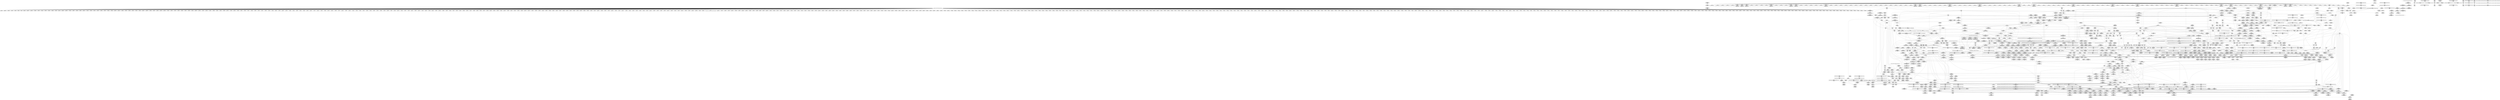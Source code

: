 digraph {
	CE0x4bbe890 [shape=record,shape=Mrecord,label="{CE0x4bbe890|72:_i32,_:_CRE_336,344_}"]
	CE0x4b5b6e0 [shape=record,shape=Mrecord,label="{CE0x4b5b6e0|aa_cred_profile:do.end10|*SummSink*}"]
	CE0x4bc7d50 [shape=record,shape=Mrecord,label="{CE0x4bc7d50|72:_i32,_:_CRE_832,840_}"]
	CE0x4b8dd30 [shape=record,shape=Mrecord,label="{CE0x4b8dd30|VOIDTB_TE:_CE_174,175_}"]
	CE0x4b1e0b0 [shape=record,shape=Mrecord,label="{CE0x4b1e0b0|72:_i32,_:_CRE_48,56_}"]
	CE0x4a63330 [shape=record,shape=Mrecord,label="{CE0x4a63330|i32_16|*Constant*|*SummSink*}"]
	CE0x4bc7910 [shape=record,shape=Mrecord,label="{CE0x4bc7910|72:_i32,_:_CRE_800,804_}"]
	CE0x4a88520 [shape=record,shape=Mrecord,label="{CE0x4a88520|aa_cred_profile:tmp10|security/apparmor/include/context.h,100|*SummSource*}"]
	CE0x4bc8e20 [shape=record,shape=Mrecord,label="{CE0x4bc8e20|72:_i32,_:_CRE_876,877_}"]
	CE0x4a5e680 [shape=record,shape=Mrecord,label="{CE0x4a5e680|i64_4|*Constant*}"]
	CE0x4bc6180 [shape=record,shape=Mrecord,label="{CE0x4bc6180|72:_i32,_:_CRE_623,624_}"]
	CE0x4a77f80 [shape=record,shape=Mrecord,label="{CE0x4a77f80|i8_1|*Constant*}"]
	CE0x4b78d00 [shape=record,shape=Mrecord,label="{CE0x4b78d00|aa_cred_profile:tmp18|security/apparmor/include/context.h,100|*SummSink*}"]
	CE0x4b6fb20 [shape=record,shape=Mrecord,label="{CE0x4b6fb20|__aa_current_profile:call4|security/apparmor/include/context.h,138|*SummSource*}"]
	CE0x4bc1a50 [shape=record,shape=Mrecord,label="{CE0x4bc1a50|72:_i32,_:_CRE_556,557_}"]
	CE0x4ad04d0 [shape=record,shape=Mrecord,label="{CE0x4ad04d0|104:_%struct.inode*,_:_CRE_317,318_}"]
	CE0x4a5ebb0 [shape=record,shape=Mrecord,label="{CE0x4a5ebb0|i64_4|*Constant*|*SummSink*}"]
	CE0x4b22720 [shape=record,shape=Mrecord,label="{CE0x4b22720|VOIDTB_TE:_CE_204,205_}"]
	CE0x4b3b2d0 [shape=record,shape=Mrecord,label="{CE0x4b3b2d0|common_perm:tmp5|security/apparmor/lsm.c,169|*SummSink*}"]
	CE0x4a82e30 [shape=record,shape=Mrecord,label="{CE0x4a82e30|i64*_getelementptr_inbounds_(_17_x_i64_,_17_x_i64_*___llvm_gcov_ctr60,_i64_0,_i64_8)|*Constant*}"]
	CE0x4b60400 [shape=record,shape=Mrecord,label="{CE0x4b60400|get_current:tmp4|./arch/x86/include/asm/current.h,14}"]
	CE0x4ac89f0 [shape=record,shape=Mrecord,label="{CE0x4ac89f0|i64_0|*Constant*}"]
	CE0x4b40b10 [shape=record,shape=Mrecord,label="{CE0x4b40b10|common_perm_dir_dentry:bb}"]
	CE0x4b672f0 [shape=record,shape=Mrecord,label="{CE0x4b672f0|i8*_getelementptr_inbounds_(_36_x_i8_,_36_x_i8_*_.str12,_i32_0,_i32_0)|*Constant*}"]
	CE0x4aac450 [shape=record,shape=Mrecord,label="{CE0x4aac450|104:_%struct.inode*,_:_CRE_175,176_}"]
	CE0x4ac7cd0 [shape=record,shape=Mrecord,label="{CE0x4ac7cd0|i32_8|*Constant*}"]
	CE0x4b61d10 [shape=record,shape=Mrecord,label="{CE0x4b61d10|VOIDTB_TE:_CE_161,162_}"]
	CE0x4add810 [shape=record,shape=Mrecord,label="{CE0x4add810|common_perm_create:retval.0|*SummSink*}"]
	CE0x4a945d0 [shape=record,shape=Mrecord,label="{CE0x4a945d0|common_perm_dir_dentry:entry|*SummSource*}"]
	CE0x4b36210 [shape=record,shape=Mrecord,label="{CE0x4b36210|common_perm:bb|*SummSource*}"]
	CE0x4bc2a40 [shape=record,shape=Mrecord,label="{CE0x4bc2a40|72:_i32,_:_CRE_571,572_}"]
	CE0x4ad1670 [shape=record,shape=Mrecord,label="{CE0x4ad1670|common_perm_create:tmp31|security/apparmor/lsm.c,253|*SummSource*}"]
	CE0x4a67cb0 [shape=record,shape=Mrecord,label="{CE0x4a67cb0|common_perm:tmp7|security/apparmor/lsm.c,170|*SummSink*}"]
	CE0x4bc89e0 [shape=record,shape=Mrecord,label="{CE0x4bc89e0|72:_i32,_:_CRE_872,873_}"]
	CE0x4a91330 [shape=record,shape=Mrecord,label="{CE0x4a91330|common_perm_create:tmp18|security/apparmor/lsm.c,251|*SummSource*}"]
	CE0x4b669c0 [shape=record,shape=Mrecord,label="{CE0x4b669c0|_call_void_lockdep_rcu_suspicious(i8*_getelementptr_inbounds_(_36_x_i8_,_36_x_i8_*_.str12,_i32_0,_i32_0),_i32_138,_i8*_getelementptr_inbounds_(_45_x_i8_,_45_x_i8_*_.str14,_i32_0,_i32_0))_#7,_!dbg_!15483|security/apparmor/include/context.h,138}"]
	CE0x4a92090 [shape=record,shape=Mrecord,label="{CE0x4a92090|get_current:entry}"]
	CE0x4b92320 [shape=record,shape=Mrecord,label="{CE0x4b92320|aa_cred_profile:tmp20|security/apparmor/include/context.h,100}"]
	CE0x4acd4f0 [shape=record,shape=Mrecord,label="{CE0x4acd4f0|i64*_getelementptr_inbounds_(_2_x_i64_,_2_x_i64_*___llvm_gcov_ctr112,_i64_0,_i64_1)|*Constant*|*SummSink*}"]
	CE0x4b303a0 [shape=record,shape=Mrecord,label="{CE0x4b303a0|common_perm:entry}"]
	CE0x4bb53a0 [shape=record,shape=Mrecord,label="{CE0x4bb53a0|72:_i32,_:_CRE_148,149_}"]
	CE0x4b5eac0 [shape=record,shape=Mrecord,label="{CE0x4b5eac0|aa_cred_profile:tmp1}"]
	CE0x4b6f0d0 [shape=record,shape=Mrecord,label="{CE0x4b6f0d0|__aa_current_profile:cred|security/apparmor/include/context.h,138|*SummSink*}"]
	CE0x4a84850 [shape=record,shape=Mrecord,label="{CE0x4a84850|i64_0|*Constant*|*SummSource*}"]
	CE0x4a69580 [shape=record,shape=Mrecord,label="{CE0x4a69580|common_perm_create:bb|*SummSink*}"]
	CE0x4a7a800 [shape=record,shape=Mrecord,label="{CE0x4a7a800|common_perm_create:tmp10|security/apparmor/lsm.c,251|*SummSink*}"]
	CE0x4b60770 [shape=record,shape=Mrecord,label="{CE0x4b60770|__aa_current_profile:tmp10|security/apparmor/include/context.h,138|*SummSink*}"]
	CE0x4bc10f0 [shape=record,shape=Mrecord,label="{CE0x4bc10f0|72:_i32,_:_CRE_520,528_}"]
	CE0x4bbd980 [shape=record,shape=Mrecord,label="{CE0x4bbd980|72:_i32,_:_CRE_301,302_}"]
	CE0x4bca250 [shape=record,shape=Mrecord,label="{CE0x4bca250|72:_i32,_:_CRE_895,896_}"]
	CE0x4bb8f20 [shape=record,shape=Mrecord,label="{CE0x4bb8f20|72:_i32,_:_CRE_204,205_}"]
	CE0x4b86580 [shape=record,shape=Mrecord,label="{CE0x4b86580|aa_cred_profile:do.end8}"]
	CE0x47e6840 [shape=record,shape=Mrecord,label="{CE0x47e6840|common_perm_create:op|Function::common_perm_create&Arg::op::|*SummSource*}"]
	CE0x4ade3b0 [shape=record,shape=Mrecord,label="{CE0x4ade3b0|common_perm_create:tmp37|security/apparmor/lsm.c,257|*SummSink*}"]
	CE0x4b6a3b0 [shape=record,shape=Mrecord,label="{CE0x4b6a3b0|__aa_current_profile:tmp17|security/apparmor/include/context.h,138}"]
	CE0x4bc3e70 [shape=record,shape=Mrecord,label="{CE0x4bc3e70|72:_i32,_:_CRE_590,591_}"]
	CE0x4a965e0 [shape=record,shape=Mrecord,label="{CE0x4a965e0|common_perm_create:mode4|security/apparmor/lsm.c,251|*SummSink*}"]
	CE0x4b63810 [shape=record,shape=Mrecord,label="{CE0x4b63810|__aa_current_profile:tmp12|security/apparmor/include/context.h,138}"]
	CE0x4bb4b20 [shape=record,shape=Mrecord,label="{CE0x4bb4b20|72:_i32,_:_CRE_140,141_}"]
	CE0x4b806c0 [shape=record,shape=Mrecord,label="{CE0x4b806c0|aa_cred_profile:tmp30|security/apparmor/include/context.h,100|*SummSink*}"]
	CE0x4b43f90 [shape=record,shape=Mrecord,label="{CE0x4b43f90|common_perm_dir_dentry:tmp4|*LoadInst*|security/apparmor/lsm.c,189|*SummSource*}"]
	CE0x4aae0d0 [shape=record,shape=Mrecord,label="{CE0x4aae0d0|104:_%struct.inode*,_:_CRE_199,200_}"]
	CE0x4bc96a0 [shape=record,shape=Mrecord,label="{CE0x4bc96a0|72:_i32,_:_CRE_884,885_}"]
	CE0x4b742c0 [shape=record,shape=Mrecord,label="{CE0x4b742c0|aa_cred_profile:tmp12|security/apparmor/include/context.h,100}"]
	CE0x4b444a0 [shape=record,shape=Mrecord,label="{CE0x4b444a0|common_perm_dir_dentry:tmp4|*LoadInst*|security/apparmor/lsm.c,189|*SummSink*}"]
	CE0x4aa6cc0 [shape=record,shape=Mrecord,label="{CE0x4aa6cc0|common_perm_create:tmp27|*LoadInst*|security/apparmor/lsm.c,253|*SummSink*}"]
	CE0x4a7dbf0 [shape=record,shape=Mrecord,label="{CE0x4a7dbf0|%struct.task_struct*_(%struct.task_struct**)*_asm_movq_%gs:$_1:P_,$0_,_r,im,_dirflag_,_fpsr_,_flags_}"]
	CE0x4b42090 [shape=record,shape=Mrecord,label="{CE0x4b42090|common_perm_dir_dentry:tmp3}"]
	CE0x4a75f30 [shape=record,shape=Mrecord,label="{CE0x4a75f30|i64*_getelementptr_inbounds_(_17_x_i64_,_17_x_i64_*___llvm_gcov_ctr60,_i64_0,_i64_14)|*Constant*|*SummSink*}"]
	CE0x4a98870 [shape=record,shape=Mrecord,label="{CE0x4a98870|i64*_getelementptr_inbounds_(_17_x_i64_,_17_x_i64_*___llvm_gcov_ctr60,_i64_0,_i64_0)|*Constant*}"]
	CE0x4bc4d50 [shape=record,shape=Mrecord,label="{CE0x4bc4d50|72:_i32,_:_CRE_604,605_}"]
	CE0x4bc2b50 [shape=record,shape=Mrecord,label="{CE0x4bc2b50|72:_i32,_:_CRE_572,573_}"]
	CE0x4a90200 [shape=record,shape=Mrecord,label="{CE0x4a90200|aa_path_perm:entry|*SummSink*}"]
	CE0x4a6beb0 [shape=record,shape=Mrecord,label="{CE0x4a6beb0|common_perm_create:if.then|*SummSink*}"]
	CE0x47ba120 [shape=record,shape=Mrecord,label="{CE0x47ba120|common_perm_create:op|Function::common_perm_create&Arg::op::}"]
	CE0x4a7a160 [shape=record,shape=Mrecord,label="{CE0x4a7a160|mediated_filesystem:inode|Function::mediated_filesystem&Arg::inode::}"]
	CE0x4b61880 [shape=record,shape=Mrecord,label="{CE0x4b61880|aa_cred_profile:tobool|security/apparmor/include/context.h,100}"]
	CE0x4bbb450 [shape=record,shape=Mrecord,label="{CE0x4bbb450|72:_i32,_:_CRE_266,267_}"]
	CE0x4b310a0 [shape=record,shape=Mrecord,label="{CE0x4b310a0|common_perm:mask|Function::common_perm&Arg::mask::|*SummSource*}"]
	CE0x4bb4a10 [shape=record,shape=Mrecord,label="{CE0x4bb4a10|72:_i32,_:_CRE_139,140_}"]
	CE0x4b76990 [shape=record,shape=Mrecord,label="{CE0x4b76990|VOIDTB_TE:_CE_93,94_}"]
	CE0x4bba8a0 [shape=record,shape=Mrecord,label="{CE0x4bba8a0|72:_i32,_:_CRE_255,256_}"]
	CE0x4acfa80 [shape=record,shape=Mrecord,label="{CE0x4acfa80|104:_%struct.inode*,_:_CRE_308,309_}"]
	CE0x4a60e90 [shape=record,shape=Mrecord,label="{CE0x4a60e90|apparmor_path_mkdir:tmp3|*SummSource*}"]
	CE0x4a7ca80 [shape=record,shape=Mrecord,label="{CE0x4a7ca80|common_perm_create:tmp23|security/apparmor/lsm.c,253|*SummSink*}"]
	CE0x4a5e5a0 [shape=record,shape=Mrecord,label="{CE0x4a5e5a0|common_perm_create:tobool1|security/apparmor/lsm.c,251|*SummSink*}"]
	CE0x4a7db10 [shape=record,shape=Mrecord,label="{CE0x4a7db10|GLOBAL:current_task|Global_var:current_task|*SummSink*}"]
	CE0x4b00b90 [shape=record,shape=Mrecord,label="{CE0x4b00b90|aa_cred_profile:tmp22|security/apparmor/include/context.h,100|*SummSource*}"]
	CE0x4bc52a0 [shape=record,shape=Mrecord,label="{CE0x4bc52a0|72:_i32,_:_CRE_609,610_}"]
	CE0x4bc1e90 [shape=record,shape=Mrecord,label="{CE0x4bc1e90|72:_i32,_:_CRE_560,561_}"]
	CE0x4bcb240 [shape=record,shape=Mrecord,label="{CE0x4bcb240|72:_i32,_:_CRE_910,911_}"]
	CE0x4a7e830 [shape=record,shape=Mrecord,label="{CE0x4a7e830|GLOBAL:__llvm_gcov_ctr60|Global_var:__llvm_gcov_ctr60|*SummSource*}"]
	CE0x4b45d70 [shape=record,shape=Mrecord,label="{CE0x4b45d70|_call_void_mcount()_#2}"]
	CE0x4a6bf90 [shape=record,shape=Mrecord,label="{CE0x4a6bf90|common_perm_create:if.then8}"]
	CE0x4a90000 [shape=record,shape=Mrecord,label="{CE0x4a90000|aa_path_perm:entry}"]
	CE0x4b230b0 [shape=record,shape=Mrecord,label="{CE0x4b230b0|VOIDTB_TE:_CE_213,214_}"]
	CE0x4bbda90 [shape=record,shape=Mrecord,label="{CE0x4bbda90|72:_i32,_:_CRE_302,303_}"]
	CE0x4a784f0 [shape=record,shape=Mrecord,label="{CE0x4a784f0|common_perm_create:tmp16|security/apparmor/lsm.c,251}"]
	CE0x4bb6390 [shape=record,shape=Mrecord,label="{CE0x4bb6390|72:_i32,_:_CRE_163,164_}"]
	CE0x4bba020 [shape=record,shape=Mrecord,label="{CE0x4bba020|72:_i32,_:_CRE_247,248_}"]
	CE0x4afe310 [shape=record,shape=Mrecord,label="{CE0x4afe310|i32_100|*Constant*|*SummSink*}"]
	CE0x4acef50 [shape=record,shape=Mrecord,label="{CE0x4acef50|104:_%struct.inode*,_:_CRE_280,288_|*MultipleSource*|*LoadInst*|security/apparmor/lsm.c,253|security/apparmor/lsm.c,253}"]
	CE0x4a5e140 [shape=record,shape=Mrecord,label="{CE0x4a5e140|i64_1|*Constant*|*SummSource*}"]
	CE0x4b62cb0 [shape=record,shape=Mrecord,label="{CE0x4b62cb0|aa_cred_profile:lor.rhs|*SummSink*}"]
	CE0x4b1ba50 [shape=record,shape=Mrecord,label="{CE0x4b1ba50|VOIDTB_TE:_CE_222,223_}"]
	CE0x4bc0620 [shape=record,shape=Mrecord,label="{CE0x4bc0620|72:_i32,_:_CRE_484,485_}"]
	CE0x4bb4c30 [shape=record,shape=Mrecord,label="{CE0x4bb4c30|72:_i32,_:_CRE_141,142_}"]
	CE0x4a852c0 [shape=record,shape=Mrecord,label="{CE0x4a852c0|common_perm_create:tmp6|security/apparmor/lsm.c,251|*SummSource*}"]
	CE0x4b70680 [shape=record,shape=Mrecord,label="{CE0x4b70680|aa_cred_profile:cred|Function::aa_cred_profile&Arg::cred::}"]
	CE0x4a93c80 [shape=record,shape=Mrecord,label="{CE0x4a93c80|common_perm_create:call10|security/apparmor/lsm.c,256}"]
	CE0x4b777c0 [shape=record,shape=Mrecord,label="{CE0x4b777c0|VOIDTB_TE:_CE_176,177_}"]
	CE0x4bc0950 [shape=record,shape=Mrecord,label="{CE0x4bc0950|72:_i32,_:_CRE_487,488_}"]
	CE0x4b41690 [shape=record,shape=Mrecord,label="{CE0x4b41690|aa_cred_profile:lnot2|security/apparmor/include/context.h,100|*SummSink*}"]
	CE0x4aff8a0 [shape=record,shape=Mrecord,label="{CE0x4aff8a0|aa_cred_profile:tmp25|security/apparmor/include/context.h,100}"]
	CE0x4ad5eb0 [shape=record,shape=Mrecord,label="{CE0x4ad5eb0|_ret_i1_%lnot,_!dbg_!15473|security/apparmor/include/apparmor.h,117|*SummSource*}"]
	CE0x4b7ef10 [shape=record,shape=Mrecord,label="{CE0x4b7ef10|i64*_getelementptr_inbounds_(_16_x_i64_,_16_x_i64_*___llvm_gcov_ctr46,_i64_0,_i64_13)|*Constant*|*SummSink*}"]
	CE0x4b68e30 [shape=record,shape=Mrecord,label="{CE0x4b68e30|__aa_current_profile:tmp16|security/apparmor/include/context.h,138}"]
	CE0x4b6d6c0 [shape=record,shape=Mrecord,label="{CE0x4b6d6c0|__aa_current_profile:tmp19|security/apparmor/include/context.h,138|*SummSource*}"]
	CE0x4b5e770 [shape=record,shape=Mrecord,label="{CE0x4b5e770|aa_cred_profile:lor.end|*SummSource*}"]
	CE0x4bc4910 [shape=record,shape=Mrecord,label="{CE0x4bc4910|72:_i32,_:_CRE_600,601_}"]
	CE0x4bb5d30 [shape=record,shape=Mrecord,label="{CE0x4bb5d30|72:_i32,_:_CRE_157,158_}"]
	CE0x4bc4b30 [shape=record,shape=Mrecord,label="{CE0x4bc4b30|72:_i32,_:_CRE_602,603_}"]
	CE0x4bba130 [shape=record,shape=Mrecord,label="{CE0x4bba130|72:_i32,_:_CRE_248,249_}"]
	CE0x4b5bfb0 [shape=record,shape=Mrecord,label="{CE0x4b5bfb0|i64_3|*Constant*}"]
	CE0x4b43b40 [shape=record,shape=Mrecord,label="{CE0x4b43b40|common_perm_dir_dentry:mnt1|security/apparmor/lsm.c,189|*SummSource*}"]
	CE0x4ace240 [shape=record,shape=Mrecord,label="{CE0x4ace240|104:_%struct.inode*,_:_CRE_223,224_}"]
	CE0x4bc0fe0 [shape=record,shape=Mrecord,label="{CE0x4bc0fe0|72:_i32,_:_CRE_512,520_}"]
	CE0x4bb5f50 [shape=record,shape=Mrecord,label="{CE0x4bb5f50|72:_i32,_:_CRE_159,160_}"]
	CE0x4adacb0 [shape=record,shape=Mrecord,label="{CE0x4adacb0|__aa_current_profile:tmp2|*SummSource*}"]
	CE0x4a7ded0 [shape=record,shape=Mrecord,label="{CE0x4a7ded0|common_perm_create:tmp7|security/apparmor/lsm.c,251|*SummSink*}"]
	CE0x4b7c2d0 [shape=record,shape=Mrecord,label="{CE0x4b7c2d0|VOIDTB_TE:_CE_159,160_}"]
	CE0x4bc46f0 [shape=record,shape=Mrecord,label="{CE0x4bc46f0|72:_i32,_:_CRE_598,599_}"]
	CE0x4adfaa0 [shape=record,shape=Mrecord,label="{CE0x4adfaa0|mediated_filesystem:tmp1|*SummSink*}"]
	CE0x4bb6170 [shape=record,shape=Mrecord,label="{CE0x4bb6170|72:_i32,_:_CRE_161,162_}"]
	CE0x4b64a30 [shape=record,shape=Mrecord,label="{CE0x4b64a30|aa_cred_profile:tobool1|security/apparmor/include/context.h,100|*SummSource*}"]
	CE0x4bc8490 [shape=record,shape=Mrecord,label="{CE0x4bc8490|72:_i32,_:_CRE_867,868_}"]
	CE0x4bbf770 [shape=record,shape=Mrecord,label="{CE0x4bbf770|72:_i32,_:_CRE_456,464_}"]
	CE0x4b40ca0 [shape=record,shape=Mrecord,label="{CE0x4b40ca0|common_perm_dir_dentry:bb|*SummSource*}"]
	CE0x4bcc780 [shape=record,shape=Mrecord,label="{CE0x4bcc780|72:_i32,_:_CRE_930,931_}"]
	CE0x4ac6cc0 [shape=record,shape=Mrecord,label="{CE0x4ac6cc0|mediated_filesystem:tmp2}"]
	CE0x4b7e5c0 [shape=record,shape=Mrecord,label="{CE0x4b7e5c0|aa_cred_profile:tmp27|security/apparmor/include/context.h,100|*SummSource*}"]
	CE0x4b1dfb0 [shape=record,shape=Mrecord,label="{CE0x4b1dfb0|72:_i32,_:_CRE_40,48_}"]
	CE0x4aac0c0 [shape=record,shape=Mrecord,label="{CE0x4aac0c0|104:_%struct.inode*,_:_CRE_172,173_}"]
	"CONST[source:0(mediator),value:0(static)][purpose:{operation}][SrcIdx:7]"
	CE0x4b40600 [shape=record,shape=Mrecord,label="{CE0x4b40600|mediated_filesystem:lnot|security/apparmor/include/apparmor.h,117|*SummSource*}"]
	CE0x4b5a990 [shape=record,shape=Mrecord,label="{CE0x4b5a990|i64_1|*Constant*}"]
	CE0x4bc6c50 [shape=record,shape=Mrecord,label="{CE0x4bc6c50|72:_i32,_:_CRE_688,692_}"]
	CE0x4bc4c40 [shape=record,shape=Mrecord,label="{CE0x4bc4c40|72:_i32,_:_CRE_603,604_}"]
	CE0x4bc7e60 [shape=record,shape=Mrecord,label="{CE0x4bc7e60|72:_i32,_:_CRE_840,848_}"]
	CE0x4a99920 [shape=record,shape=Mrecord,label="{CE0x4a99920|GLOBAL:__llvm_gcov_ctr46|Global_var:__llvm_gcov_ctr46|*SummSink*}"]
	CE0x4a97d30 [shape=record,shape=Mrecord,label="{CE0x4a97d30|common_perm_create:tmp17|security/apparmor/lsm.c,251|*SummSink*}"]
	CE0x4a927e0 [shape=record,shape=Mrecord,label="{CE0x4a927e0|common_perm_create:cred|security/apparmor/lsm.c,251|*SummSink*}"]
	CE0x4a7ee70 [shape=record,shape=Mrecord,label="{CE0x4a7ee70|i32_0|*Constant*}"]
	CE0x4a62870 [shape=record,shape=Mrecord,label="{CE0x4a62870|GLOBAL:common_perm_create|*Constant*|*SummSink*}"]
	CE0x4b507c0 [shape=record,shape=Mrecord,label="{CE0x4b507c0|i64*_getelementptr_inbounds_(_11_x_i64_,_11_x_i64_*___llvm_gcov_ctr58,_i64_0,_i64_8)|*Constant*|*SummSource*}"]
	CE0x4b5f810 [shape=record,shape=Mrecord,label="{CE0x4b5f810|__aa_current_profile:tmp10|security/apparmor/include/context.h,138}"]
	CE0x4a61df0 [shape=record,shape=Mrecord,label="{CE0x4a61df0|apparmor_path_mkdir:call|security/apparmor/lsm.c,267|*SummSink*}"]
	CE0x4a89bc0 [shape=record,shape=Mrecord,label="{CE0x4a89bc0|mediated_filesystem:tmp3}"]
	CE0x4b1cac0 [shape=record,shape=Mrecord,label="{CE0x4b1cac0|VOIDTB_TE:_CE_308,309_}"]
	CE0x4a5b410 [shape=record,shape=Mrecord,label="{CE0x4a5b410|common_perm_create:dir|Function::common_perm_create&Arg::dir::|*SummSink*}"]
	CE0x4b6ef60 [shape=record,shape=Mrecord,label="{CE0x4b6ef60|__aa_current_profile:cred|security/apparmor/include/context.h,138|*SummSource*}"]
	CE0x4bbc770 [shape=record,shape=Mrecord,label="{CE0x4bbc770|72:_i32,_:_CRE_284,285_}"]
	CE0x4bb5070 [shape=record,shape=Mrecord,label="{CE0x4bb5070|72:_i32,_:_CRE_145,146_}"]
	CE0x4b6a420 [shape=record,shape=Mrecord,label="{CE0x4b6a420|__aa_current_profile:tmp17|security/apparmor/include/context.h,138|*SummSource*}"]
	CE0x4b6f5c0 [shape=record,shape=Mrecord,label="{CE0x4b6f5c0|__aa_current_profile:tmp21|security/apparmor/include/context.h,138|*SummSource*}"]
	CE0x4b8cf10 [shape=record,shape=Mrecord,label="{CE0x4b8cf10|i64_5|*Constant*}"]
	CE0x4aa7a40 [shape=record,shape=Mrecord,label="{CE0x4aa7a40|common_perm_create:d_inode|security/apparmor/lsm.c,253|*SummSink*}"]
	CE0x4a824d0 [shape=record,shape=Mrecord,label="{CE0x4a824d0|mediated_filesystem:bb|*SummSource*}"]
	CE0x4aa88b0 [shape=record,shape=Mrecord,label="{CE0x4aa88b0|104:_%struct.inode*,_:_CRE_56,64_|*MultipleSource*|*LoadInst*|security/apparmor/lsm.c,253|security/apparmor/lsm.c,253}"]
	CE0x4b36570 [shape=record,shape=Mrecord,label="{CE0x4b36570|COLLAPSED:_GCMRE___llvm_gcov_ctr57_internal_global_5_x_i64_zeroinitializer:_elem_0:default:}"]
	CE0x4acd390 [shape=record,shape=Mrecord,label="{CE0x4acd390|i64*_getelementptr_inbounds_(_2_x_i64_,_2_x_i64_*___llvm_gcov_ctr112,_i64_0,_i64_1)|*Constant*|*SummSource*}"]
	CE0x4b5a920 [shape=record,shape=Mrecord,label="{CE0x4b5a920|__aa_current_profile:tmp|*SummSink*}"]
	CE0x4ace5d0 [shape=record,shape=Mrecord,label="{CE0x4ace5d0|104:_%struct.inode*,_:_CRE_240,248_|*MultipleSource*|*LoadInst*|security/apparmor/lsm.c,253|security/apparmor/lsm.c,253}"]
	CE0x4bb64a0 [shape=record,shape=Mrecord,label="{CE0x4bb64a0|72:_i32,_:_CRE_164,165_}"]
	CE0x4adbf50 [shape=record,shape=Mrecord,label="{CE0x4adbf50|common_perm_dir_dentry:dentry|Function::common_perm_dir_dentry&Arg::dentry::|*SummSource*}"]
	CE0x4bb6d20 [shape=record,shape=Mrecord,label="{CE0x4bb6d20|72:_i32,_:_CRE_172,173_}"]
	CE0x4b6d410 [shape=record,shape=Mrecord,label="{CE0x4b6d410|GLOBAL:current_task|Global_var:current_task}"]
	CE0x4bca690 [shape=record,shape=Mrecord,label="{CE0x4bca690|72:_i32,_:_CRE_899,900_}"]
	CE0x4b8e770 [shape=record,shape=Mrecord,label="{CE0x4b8e770|i64_6|*Constant*|*SummSource*}"]
	CE0x4bbbef0 [shape=record,shape=Mrecord,label="{CE0x4bbbef0|72:_i32,_:_CRE_276,277_}"]
	CE0x4bc4a20 [shape=record,shape=Mrecord,label="{CE0x4bc4a20|72:_i32,_:_CRE_601,602_}"]
	CE0x4b4e6c0 [shape=record,shape=Mrecord,label="{CE0x4b4e6c0|common_perm:error.0|*SummSink*}"]
	CE0x4bb44f0 [shape=record,shape=Mrecord,label="{CE0x4bb44f0|72:_i32,_:_CRE_120,128_}"]
	CE0x4a96650 [shape=record,shape=Mrecord,label="{CE0x4a96650|common_perm_create:tmp22|*LoadInst*|security/apparmor/lsm.c,253}"]
	CE0x4b306b0 [shape=record,shape=Mrecord,label="{CE0x4b306b0|common_perm:op|Function::common_perm&Arg::op::}"]
	CE0x4a9cea0 [shape=record,shape=Mrecord,label="{CE0x4a9cea0|common_perm_create:do.end}"]
	CE0x4b223f0 [shape=record,shape=Mrecord,label="{CE0x4b223f0|VOIDTB_TE:_CE_201,202_}"]
	CE0x4b60d70 [shape=record,shape=Mrecord,label="{CE0x4b60d70|aa_cred_profile:tmp11|security/apparmor/include/context.h,100|*SummSource*}"]
	CE0x4a84b60 [shape=record,shape=Mrecord,label="{CE0x4a84b60|common_perm_create:tmp5|security/apparmor/lsm.c,251|*SummSink*}"]
	CE0x4b1dcb0 [shape=record,shape=Mrecord,label="{CE0x4b1dcb0|72:_i32,_:_CRE_16,24_}"]
	CE0x4bcdf10 [shape=record,shape=Mrecord,label="{CE0x4bcdf10|72:_i32,_:_CRE_1000,1008_}"]
	CE0x4b92400 [shape=record,shape=Mrecord,label="{CE0x4b92400|aa_cred_profile:tmp20|security/apparmor/include/context.h,100|*SummSink*}"]
	CE0x4b3bcf0 [shape=record,shape=Mrecord,label="{CE0x4b3bcf0|aa_cred_profile:tmp9|security/apparmor/include/context.h,100|*SummSource*}"]
	CE0x4ade0a0 [shape=record,shape=Mrecord,label="{CE0x4ade0a0|common_perm_create:tmp37|security/apparmor/lsm.c,257|*SummSource*}"]
	CE0x4bc9590 [shape=record,shape=Mrecord,label="{CE0x4bc9590|72:_i32,_:_CRE_883,884_}"]
	CE0x4bc74d0 [shape=record,shape=Mrecord,label="{CE0x4bc74d0|72:_i32,_:_CRE_760,768_}"]
	CE0x4a5e420 [shape=record,shape=Mrecord,label="{CE0x4a5e420|GLOBAL:common_perm_create|*Constant*}"]
	CE0x4b8a7b0 [shape=record,shape=Mrecord,label="{CE0x4b8a7b0|aa_cred_profile:tmp21|security/apparmor/include/context.h,100}"]
	CE0x4a68e60 [shape=record,shape=Mrecord,label="{CE0x4a68e60|44:_i32,_48:_i16,_128:_i8*,_:_SCMRE_0,4_|*MultipleSource*|security/apparmor/lsm.c, 251|security/apparmor/lsm.c,251}"]
	CE0x4ae0450 [shape=record,shape=Mrecord,label="{CE0x4ae0450|i64*_getelementptr_inbounds_(_2_x_i64_,_2_x_i64_*___llvm_gcov_ctr56,_i64_0,_i64_0)|*Constant*|*SummSource*}"]
	CE0x4bbe310 [shape=record,shape=Mrecord,label="{CE0x4bbe310|72:_i32,_:_CRE_310,311_}"]
	CE0x4acfc80 [shape=record,shape=Mrecord,label="{CE0x4acfc80|104:_%struct.inode*,_:_CRE_310,311_}"]
	CE0x4bb6e30 [shape=record,shape=Mrecord,label="{CE0x4bb6e30|72:_i32,_:_CRE_173,174_}"]
	CE0x4a5ef50 [shape=record,shape=Mrecord,label="{CE0x4a5ef50|i64_5|*Constant*}"]
	CE0x4a951f0 [shape=record,shape=Mrecord,label="{CE0x4a951f0|common_perm_create:fsuid|security/apparmor/lsm.c,251}"]
	CE0x4b36310 [shape=record,shape=Mrecord,label="{CE0x4b36310|i64*_getelementptr_inbounds_(_5_x_i64_,_5_x_i64_*___llvm_gcov_ctr57,_i64_0,_i64_0)|*Constant*}"]
	CE0x4bbd870 [shape=record,shape=Mrecord,label="{CE0x4bbd870|72:_i32,_:_CRE_300,301_}"]
	CE0x4a664d0 [shape=record,shape=Mrecord,label="{CE0x4a664d0|common_perm_create:mode|Function::common_perm_create&Arg::mode::|*SummSource*}"]
	CE0x4ad6b30 [shape=record,shape=Mrecord,label="{CE0x4ad6b30|common_perm_create:call7|security/apparmor/lsm.c,253}"]
	CE0x4b69e80 [shape=record,shape=Mrecord,label="{CE0x4b69e80|i64*_getelementptr_inbounds_(_11_x_i64_,_11_x_i64_*___llvm_gcov_ctr58,_i64_0,_i64_9)|*Constant*|*SummSource*}"]
	CE0x4b5a630 [shape=record,shape=Mrecord,label="{CE0x4b5a630|i64*_getelementptr_inbounds_(_16_x_i64_,_16_x_i64_*___llvm_gcov_ctr46,_i64_0,_i64_4)|*Constant*}"]
	CE0x4b1c300 [shape=record,shape=Mrecord,label="{CE0x4b1c300|VOIDTB_TE:_CE_272,280_}"]
	CE0x4b33520 [shape=record,shape=Mrecord,label="{CE0x4b33520|common_perm:cmp|security/apparmor/lsm.c,169|*SummSource*}"]
	CE0x4bc64b0 [shape=record,shape=Mrecord,label="{CE0x4bc64b0|72:_i32,_:_CRE_640,648_}"]
	CE0x4b926f0 [shape=record,shape=Mrecord,label="{CE0x4b926f0|VOIDTB_TE:_CE_150,151_}"]
	CE0x4b63e40 [shape=record,shape=Mrecord,label="{CE0x4b63e40|i64*_getelementptr_inbounds_(_11_x_i64_,_11_x_i64_*___llvm_gcov_ctr58,_i64_0,_i64_6)|*Constant*|*SummSource*}"]
	CE0x4b36140 [shape=record,shape=Mrecord,label="{CE0x4b36140|aa_cred_profile:do.body|*SummSource*}"]
	CE0x4a72e00 [shape=record,shape=Mrecord,label="{CE0x4a72e00|common_perm_create:tmp7|security/apparmor/lsm.c,251}"]
	CE0x4b5b980 [shape=record,shape=Mrecord,label="{CE0x4b5b980|__aa_current_profile:tmp}"]
	CE0x4b6ed80 [shape=record,shape=Mrecord,label="{CE0x4b6ed80|__aa_current_profile:cred|security/apparmor/include/context.h,138}"]
	CE0x4bbaf00 [shape=record,shape=Mrecord,label="{CE0x4bbaf00|72:_i32,_:_CRE_261,262_}"]
	CE0x4afe680 [shape=record,shape=Mrecord,label="{CE0x4afe680|i64*_getelementptr_inbounds_(_16_x_i64_,_16_x_i64_*___llvm_gcov_ctr46,_i64_0,_i64_9)|*Constant*|*SummSource*}"]
	CE0x4b67630 [shape=record,shape=Mrecord,label="{CE0x4b67630|i8*_getelementptr_inbounds_(_36_x_i8_,_36_x_i8_*_.str12,_i32_0,_i32_0)|*Constant*|*SummSource*}"]
	CE0x4a61210 [shape=record,shape=Mrecord,label="{CE0x4a61210|i64_3|*Constant*|*SummSink*}"]
	CE0x4add480 [shape=record,shape=Mrecord,label="{CE0x4add480|i64*_getelementptr_inbounds_(_17_x_i64_,_17_x_i64_*___llvm_gcov_ctr60,_i64_0,_i64_16)|*Constant*}"]
	CE0x4b61920 [shape=record,shape=Mrecord,label="{CE0x4b61920|aa_cred_profile:tobool|security/apparmor/include/context.h,100|*SummSource*}"]
	CE0x4bc3d60 [shape=record,shape=Mrecord,label="{CE0x4bc3d60|72:_i32,_:_CRE_589,590_}"]
	CE0x4b731b0 [shape=record,shape=Mrecord,label="{CE0x4b731b0|aa_cred_profile:if.end}"]
	CE0x4a75770 [shape=record,shape=Mrecord,label="{CE0x4a75770|get_current:tmp4|./arch/x86/include/asm/current.h,14}"]
	CE0x4b62f60 [shape=record,shape=Mrecord,label="{CE0x4b62f60|__aa_current_profile:land.lhs.true2|*SummSink*}"]
	CE0x4bbd430 [shape=record,shape=Mrecord,label="{CE0x4bbd430|72:_i32,_:_CRE_296,297_}"]
	CE0x4bbcaa0 [shape=record,shape=Mrecord,label="{CE0x4bbcaa0|72:_i32,_:_CRE_287,288_}"]
	CE0x4a79530 [shape=record,shape=Mrecord,label="{CE0x4a79530|_ret_%struct.task_struct*_%tmp4,_!dbg_!15471|./arch/x86/include/asm/current.h,14}"]
	CE0x4a91440 [shape=record,shape=Mrecord,label="{CE0x4a91440|common_perm_create:tmp18|security/apparmor/lsm.c,251|*SummSink*}"]
	CE0x4a6c020 [shape=record,shape=Mrecord,label="{CE0x4a6c020|apparmor_path_mkdir:bb|*SummSink*}"]
	CE0x4b839d0 [shape=record,shape=Mrecord,label="{CE0x4b839d0|VOIDTB_TE:_CE_194,195_}"]
	CE0x4b43a60 [shape=record,shape=Mrecord,label="{CE0x4b43a60|0:_%struct.vfsmount*,_8:_%struct.dentry*,_:_SCMRE_8,16_|*MultipleSource*|security/apparmor/lsm.c, 189|security/apparmor/lsm.c,189}"]
	CE0x4a9cf50 [shape=record,shape=Mrecord,label="{CE0x4a9cf50|common_perm_create:do.end|*SummSource*}"]
	CE0x4b8e1e0 [shape=record,shape=Mrecord,label="{CE0x4b8e1e0|VOIDTB_TE:_CE_167,168_}"]
	CE0x4bb6280 [shape=record,shape=Mrecord,label="{CE0x4bb6280|72:_i32,_:_CRE_162,163_}"]
	CE0x4b4eff0 [shape=record,shape=Mrecord,label="{CE0x4b4eff0|__aa_current_profile:if.end|*SummSource*}"]
	CE0x4bc1200 [shape=record,shape=Mrecord,label="{CE0x4bc1200|72:_i32,_:_CRE_528,536_}"]
	CE0x4b3a040 [shape=record,shape=Mrecord,label="{CE0x4b3a040|GLOBAL:__aa_current_profile.__warned|Global_var:__aa_current_profile.__warned|*SummSource*}"]
	CE0x4ad5010 [shape=record,shape=Mrecord,label="{CE0x4ad5010|_ret_i32_%call17,_!dbg_!15526|security/apparmor/file.c,307}"]
	CE0x4aa97b0 [shape=record,shape=Mrecord,label="{CE0x4aa97b0|104:_%struct.inode*,_:_CRE_94,95_}"]
	CE0x4b8e2b0 [shape=record,shape=Mrecord,label="{CE0x4b8e2b0|VOIDTB_TE:_CE_168,169_}"]
	CE0x4bc0c80 [shape=record,shape=Mrecord,label="{CE0x4bc0c80|72:_i32,_:_CRE_500,504_}"]
	CE0x4b44a50 [shape=record,shape=Mrecord,label="{CE0x4b44a50|common_perm_dir_dentry:dentry2|security/apparmor/lsm.c,189|*SummSink*}"]
	CE0x4b7d100 [shape=record,shape=Mrecord,label="{CE0x4b7d100|aa_cred_profile:do.body|*SummSink*}"]
	CE0x4bc0510 [shape=record,shape=Mrecord,label="{CE0x4bc0510|72:_i32,_:_CRE_483,484_}"]
	CE0x4b42460 [shape=record,shape=Mrecord,label="{CE0x4b42460|_call_void_mcount()_#2}"]
	CE0x4aab020 [shape=record,shape=Mrecord,label="{CE0x4aab020|104:_%struct.inode*,_:_CRE_158,159_}"]
	CE0x4a9c660 [shape=record,shape=Mrecord,label="{CE0x4a9c660|common_perm_create:tmp13|security/apparmor/lsm.c,251|*SummSource*}"]
	CE0x4bc1530 [shape=record,shape=Mrecord,label="{CE0x4bc1530|72:_i32,_:_CRE_544,552_}"]
	CE0x4adec40 [shape=record,shape=Mrecord,label="{CE0x4adec40|get_current:bb|*SummSource*}"]
	CE0x4a62140 [shape=record,shape=Mrecord,label="{CE0x4a62140|i64*_getelementptr_inbounds_(_17_x_i64_,_17_x_i64_*___llvm_gcov_ctr60,_i64_0,_i64_1)|*Constant*|*SummSink*}"]
	CE0x4b7aeb0 [shape=record,shape=Mrecord,label="{CE0x4b7aeb0|aa_cred_profile:tmp13}"]
	CE0x4bc1d80 [shape=record,shape=Mrecord,label="{CE0x4bc1d80|72:_i32,_:_CRE_559,560_}"]
	CE0x4affbb0 [shape=record,shape=Mrecord,label="{CE0x4affbb0|aa_cred_profile:tmp25|security/apparmor/include/context.h,100|*SummSink*}"]
	CE0x4a749f0 [shape=record,shape=Mrecord,label="{CE0x4a749f0|GLOBAL:lockdep_rcu_suspicious|*Constant*|*SummSource*}"]
	CE0x4bc4e60 [shape=record,shape=Mrecord,label="{CE0x4bc4e60|72:_i32,_:_CRE_605,606_}"]
	CE0x4a7f570 [shape=record,shape=Mrecord,label="{CE0x4a7f570|common_perm_create:cond|security/apparmor/lsm.c, 251|*SummSource*}"]
	CE0x4a90f10 [shape=record,shape=Mrecord,label="{CE0x4a90f10|i8*_getelementptr_inbounds_(_45_x_i8_,_45_x_i8_*_.str14,_i32_0,_i32_0)|*Constant*|*SummSource*}"]
	CE0x4bc83b0 [shape=record,shape=Mrecord,label="{CE0x4bc83b0|72:_i32,_:_CRE_866,867_}"]
	CE0x4b1b500 [shape=record,shape=Mrecord,label="{CE0x4b1b500|VOIDTB_TE:_CE_217,218_}"]
	CE0x4a663d0 [shape=record,shape=Mrecord,label="{CE0x4a663d0|_ret_i32_%retval.0,_!dbg_!15515|security/apparmor/lsm.c,257}"]
	CE0x4bca8b0 [shape=record,shape=Mrecord,label="{CE0x4bca8b0|72:_i32,_:_CRE_901,902_}"]
	CE0x4bc34e0 [shape=record,shape=Mrecord,label="{CE0x4bc34e0|72:_i32,_:_CRE_581,582_}"]
	CE0x4a77800 [shape=record,shape=Mrecord,label="{CE0x4a77800|common_perm_create:tmp35|security/apparmor/lsm.c,256|*SummSource*}"]
	CE0x4a77b10 [shape=record,shape=Mrecord,label="{CE0x4a77b10|common_perm_create:tmp35|security/apparmor/lsm.c,256|*SummSink*}"]
	CE0x4bb9f10 [shape=record,shape=Mrecord,label="{CE0x4bb9f10|72:_i32,_:_CRE_246,247_}"]
	CE0x4ac92a0 [shape=record,shape=Mrecord,label="{CE0x4ac92a0|get_current:tmp|*SummSource*}"]
	CE0x4b92520 [shape=record,shape=Mrecord,label="{CE0x4b92520|VOIDTB_TE:_CE_147,148_}"]
	CE0x4a66770 [shape=record,shape=Mrecord,label="{CE0x4a66770|_ret_i32_%retval.0,_!dbg_!15515|security/apparmor/lsm.c,257|*SummSink*}"]
	CE0x4b1bc70 [shape=record,shape=Mrecord,label="{CE0x4b1bc70|VOIDTB_TE:_CE_224,232_}"]
	CE0x4b6af00 [shape=record,shape=Mrecord,label="{CE0x4b6af00|i64*_getelementptr_inbounds_(_11_x_i64_,_11_x_i64_*___llvm_gcov_ctr58,_i64_0,_i64_10)|*Constant*|*SummSource*}"]
	CE0x4a62670 [shape=record,shape=Mrecord,label="{CE0x4a62670|common_perm_create:tmp3}"]
	CE0x4b70550 [shape=record,shape=Mrecord,label="{CE0x4b70550|aa_cred_profile:entry|*SummSource*}"]
	CE0x4b1b940 [shape=record,shape=Mrecord,label="{CE0x4b1b940|VOIDTB_TE:_CE_221,222_}"]
	CE0x4b51610 [shape=record,shape=Mrecord,label="{CE0x4b51610|common_perm:tmp10|security/apparmor/lsm.c,172|*SummSink*}"]
	CE0x4add140 [shape=record,shape=Mrecord,label="{CE0x4add140|_ret_i32_%call,_!dbg_!15477|security/apparmor/lsm.c,191|*SummSource*}"]
	CE0x4b00420 [shape=record,shape=Mrecord,label="{CE0x4b00420|i64*_getelementptr_inbounds_(_16_x_i64_,_16_x_i64_*___llvm_gcov_ctr46,_i64_0,_i64_12)|*Constant*|*SummSink*}"]
	CE0x4bc9bf0 [shape=record,shape=Mrecord,label="{CE0x4bc9bf0|72:_i32,_:_CRE_889,890_}"]
	CE0x4a90780 [shape=record,shape=Mrecord,label="{CE0x4a90780|i32_251|*Constant*|*SummSink*}"]
	CE0x4a7e040 [shape=record,shape=Mrecord,label="{CE0x4a7e040|GLOBAL:common_perm_create.__warned|Global_var:common_perm_create.__warned|*SummSource*}"]
	CE0x4b76070 [shape=record,shape=Mrecord,label="{CE0x4b76070|0:_%struct.aa_profile*,_:_CMRE_8,16_|*MultipleSource*|security/apparmor/include/context.h,99|*LoadInst*|security/apparmor/include/context.h,99|security/apparmor/include/context.h,100}"]
	CE0x4a89ed0 [shape=record,shape=Mrecord,label="{CE0x4a89ed0|_call_void_mcount()_#2}"]
	CE0x4bcaf10 [shape=record,shape=Mrecord,label="{CE0x4bcaf10|72:_i32,_:_CRE_907,908_}"]
	CE0x4b7c780 [shape=record,shape=Mrecord,label="{CE0x4b7c780|VOIDTB_TE:_CE_152,153_}"]
	CE0x4bc7090 [shape=record,shape=Mrecord,label="{CE0x4bc7090|72:_i32,_:_CRE_728,736_}"]
	CE0x4a795d0 [shape=record,shape=Mrecord,label="{CE0x4a795d0|_ret_%struct.task_struct*_%tmp4,_!dbg_!15471|./arch/x86/include/asm/current.h,14|*SummSink*}"]
	CE0x4a78b40 [shape=record,shape=Mrecord,label="{CE0x4a78b40|i8_1|*Constant*|*SummSink*}"]
	CE0x4b818d0 [shape=record,shape=Mrecord,label="{CE0x4b818d0|aa_cred_profile:tmp29|security/apparmor/include/context.h,100|*SummSource*}"]
	CE0x4a6f790 [shape=record,shape=Mrecord,label="{CE0x4a6f790|common_perm_create:do.body|*SummSink*}"]
	CE0x4a6a760 [shape=record,shape=Mrecord,label="{CE0x4a6a760|common_perm_create:tmp24|security/apparmor/lsm.c,253|*SummSource*}"]
	CE0x4a5e7f0 [shape=record,shape=Mrecord,label="{CE0x4a5e7f0|i64_4|*Constant*|*SummSource*}"]
	CE0x4add2d0 [shape=record,shape=Mrecord,label="{CE0x4add2d0|_ret_i32_%call,_!dbg_!15477|security/apparmor/lsm.c,191|*SummSink*}"]
	CE0x4b37450 [shape=record,shape=Mrecord,label="{CE0x4b37450|common_perm:tmp2|security/apparmor/lsm.c,169}"]
	CE0x4aa8ff0 [shape=record,shape=Mrecord,label="{CE0x4aa8ff0|104:_%struct.inode*,_:_CRE_88,89_}"]
	CE0x4a75b80 [shape=record,shape=Mrecord,label="{CE0x4a75b80|common_perm_create:if.end9|*SummSink*}"]
	CE0x4acf690 [shape=record,shape=Mrecord,label="{CE0x4acf690|104:_%struct.inode*,_:_CRE_305,306_}"]
	CE0x4aa7f10 [shape=record,shape=Mrecord,label="{CE0x4aa7f10|common_perm_create:tmp28|security/apparmor/lsm.c,253|*SummSink*}"]
	CE0x4aadc10 [shape=record,shape=Mrecord,label="{CE0x4aadc10|104:_%struct.inode*,_:_CRE_195,196_}"]
	CE0x4bc43c0 [shape=record,shape=Mrecord,label="{CE0x4bc43c0|72:_i32,_:_CRE_595,596_}"]
	CE0x4bbcee0 [shape=record,shape=Mrecord,label="{CE0x4bbcee0|72:_i32,_:_CRE_291,292_}"]
	CE0x4a61130 [shape=record,shape=Mrecord,label="{CE0x4a61130|i64_3|*Constant*|*SummSource*}"]
	CE0x4a99f40 [shape=record,shape=Mrecord,label="{CE0x4a99f40|i64*_getelementptr_inbounds_(_2_x_i64_,_2_x_i64_*___llvm_gcov_ctr56,_i64_0,_i64_0)|*Constant*|*SummSink*}"]
	CE0x4b36f00 [shape=record,shape=Mrecord,label="{CE0x4b36f00|GLOBAL:__aa_current_profile.__warned|Global_var:__aa_current_profile.__warned}"]
	CE0x4bc1640 [shape=record,shape=Mrecord,label="{CE0x4bc1640|72:_i32,_:_CRE_552,553_}"]
	CE0x4a8ed60 [shape=record,shape=Mrecord,label="{CE0x4a8ed60|GLOBAL:__llvm_gcov_ctr57|Global_var:__llvm_gcov_ctr57}"]
	CE0x4a82c90 [shape=record,shape=Mrecord,label="{CE0x4a82c90|i64*_getelementptr_inbounds_(_17_x_i64_,_17_x_i64_*___llvm_gcov_ctr60,_i64_0,_i64_8)|*Constant*|*SummSink*}"]
	CE0x4bc3c50 [shape=record,shape=Mrecord,label="{CE0x4bc3c50|72:_i32,_:_CRE_588,589_}"]
	CE0x4b77370 [shape=record,shape=Mrecord,label="{CE0x4b77370|VOIDTB_TE:_CE_90,91_}"]
	CE0x4a7b2b0 [shape=record,shape=Mrecord,label="{CE0x4a7b2b0|i32_1|*Constant*}"]
	CE0x4aa7900 [shape=record,shape=Mrecord,label="{CE0x4aa7900|common_perm_create:d_inode|security/apparmor/lsm.c,253}"]
	CE0x4a66fe0 [shape=record,shape=Mrecord,label="{CE0x4a66fe0|get_current:tmp2|*SummSource*}"]
	CE0x4b78c90 [shape=record,shape=Mrecord,label="{CE0x4b78c90|aa_cred_profile:tmp18|security/apparmor/include/context.h,100|*SummSource*}"]
	CE0x4b42350 [shape=record,shape=Mrecord,label="{CE0x4b42350|common_perm_dir_dentry:tmp3|*SummSink*}"]
	CE0x4b43900 [shape=record,shape=Mrecord,label="{CE0x4b43900|0:_%struct.vfsmount*,_8:_%struct.dentry*,_:_SCMRE_0,8_|*MultipleSource*|security/apparmor/lsm.c, 189|security/apparmor/lsm.c,189}"]
	CE0x4a9a560 [shape=record,shape=Mrecord,label="{CE0x4a9a560|common_perm_create:tmp}"]
	CE0x4ac69b0 [shape=record,shape=Mrecord,label="{CE0x4ac69b0|%struct.task_struct*_(%struct.task_struct**)*_asm_movq_%gs:$_1:P_,$0_,_r,im,_dirflag_,_fpsr_,_flags_}"]
	CE0x4ad6590 [shape=record,shape=Mrecord,label="{CE0x4ad6590|i64_13|*Constant*}"]
	CE0x47e8050 [shape=record,shape=Mrecord,label="{CE0x47e8050|apparmor_path_mkdir:dir|Function::apparmor_path_mkdir&Arg::dir::}"]
	CE0x4aab280 [shape=record,shape=Mrecord,label="{CE0x4aab280|104:_%struct.inode*,_:_CRE_160,161_}"]
	CE0x4a7a270 [shape=record,shape=Mrecord,label="{CE0x4a7a270|mediated_filesystem:inode|Function::mediated_filesystem&Arg::inode::|*SummSource*}"]
	CE0x4b72120 [shape=record,shape=Mrecord,label="{CE0x4b72120|aa_cred_profile:do.end}"]
	CE0x4adb290 [shape=record,shape=Mrecord,label="{CE0x4adb290|__aa_current_profile:if.then|*SummSource*}"]
	CE0x4bc97b0 [shape=record,shape=Mrecord,label="{CE0x4bc97b0|72:_i32,_:_CRE_885,886_}"]
	CE0x4b44000 [shape=record,shape=Mrecord,label="{CE0x4b44000|common_perm_dir_dentry:mnt1|security/apparmor/lsm.c,189|*SummSink*}"]
	CE0x4a9af80 [shape=record,shape=Mrecord,label="{CE0x4a9af80|VOIDTB_TE:_CE_48,52_}"]
	CE0x4a665b0 [shape=record,shape=Mrecord,label="{CE0x4a665b0|_ret_i32_%retval.0,_!dbg_!15515|security/apparmor/lsm.c,257|*SummSource*}"]
	CE0x4b5ec40 [shape=record,shape=Mrecord,label="{CE0x4b5ec40|aa_cred_profile:do.cond}"]
	CE0x4aa56d0 [shape=record,shape=Mrecord,label="{CE0x4aa56d0|common_perm_create:tmp25|security/apparmor/lsm.c,253}"]
	CE0x4bb8d00 [shape=record,shape=Mrecord,label="{CE0x4bb8d00|72:_i32,_:_CRE_202,203_}"]
	CE0x4bc6a30 [shape=record,shape=Mrecord,label="{CE0x4bc6a30|72:_i32,_:_CRE_680,684_}"]
	CE0x4aad290 [shape=record,shape=Mrecord,label="{CE0x4aad290|104:_%struct.inode*,_:_CRE_187,188_}"]
	CE0x4a68110 [shape=record,shape=Mrecord,label="{CE0x4a68110|common_perm:tmp8|security/apparmor/lsm.c,170}"]
	CE0x4ac54a0 [shape=record,shape=Mrecord,label="{CE0x4ac54a0|i32_8|*Constant*|*SummSink*}"]
	CE0x4a66d50 [shape=record,shape=Mrecord,label="{CE0x4a66d50|common_perm_create:if.end|*SummSource*}"]
	CE0x4b7e090 [shape=record,shape=Mrecord,label="{CE0x4b7e090|aa_cred_profile:tmp26|security/apparmor/include/context.h,100|*SummSink*}"]
	CE0x4b4eb50 [shape=record,shape=Mrecord,label="{CE0x4b4eb50|i64*_getelementptr_inbounds_(_5_x_i64_,_5_x_i64_*___llvm_gcov_ctr57,_i64_0,_i64_4)|*Constant*|*SummSink*}"]
	CE0x4aad750 [shape=record,shape=Mrecord,label="{CE0x4aad750|104:_%struct.inode*,_:_CRE_191,192_}"]
	CE0x4bc9040 [shape=record,shape=Mrecord,label="{CE0x4bc9040|72:_i32,_:_CRE_878,879_}"]
	CE0x4b93240 [shape=record,shape=Mrecord,label="{CE0x4b93240|aa_cred_profile:do.body5}"]
	CE0x4b8d9c0 [shape=record,shape=Mrecord,label="{CE0x4b8d9c0|VOIDTB_TE:_CE_171,172_}"]
	CE0x4bbfeb0 [shape=record,shape=Mrecord,label="{CE0x4bbfeb0|72:_i32,_:_CRE_477,478_}"]
	CE0x4b5ca40 [shape=record,shape=Mrecord,label="{CE0x4b5ca40|__aa_current_profile:tmp11|security/apparmor/include/context.h,138|*SummSource*}"]
	CE0x4a7cfa0 [shape=record,shape=Mrecord,label="{CE0x4a7cfa0|i64_2|*Constant*|*SummSource*}"]
	CE0x4a915e0 [shape=record,shape=Mrecord,label="{CE0x4a915e0|common_perm_create:call3|security/apparmor/lsm.c,251}"]
	CE0x4addd00 [shape=record,shape=Mrecord,label="{CE0x4addd00|i64*_getelementptr_inbounds_(_17_x_i64_,_17_x_i64_*___llvm_gcov_ctr60,_i64_0,_i64_16)|*Constant*|*SummSink*}"]
	CE0x4aa5c40 [shape=record,shape=Mrecord,label="{CE0x4aa5c40|common_perm_create:tmp26|security/apparmor/lsm.c,253}"]
	CE0x4bcb020 [shape=record,shape=Mrecord,label="{CE0x4bcb020|72:_i32,_:_CRE_908,909_}"]
	CE0x4b3e020 [shape=record,shape=Mrecord,label="{CE0x4b3e020|aa_path_perm:profile|Function::aa_path_perm&Arg::profile::}"]
	CE0x4a64c60 [shape=record,shape=Mrecord,label="{CE0x4a64c60|i64_1|*Constant*|*SummSink*}"]
	CE0x4a88820 [shape=record,shape=Mrecord,label="{CE0x4a88820|COLLAPSED:_GCMRE___llvm_gcov_ctr55_internal_global_2_x_i64_zeroinitializer:_elem_0:default:}"]
	CE0x4bb76b0 [shape=record,shape=Mrecord,label="{CE0x4bb76b0|72:_i32,_:_CRE_181,182_}"]
	CE0x4ad0600 [shape=record,shape=Mrecord,label="{CE0x4ad0600|104:_%struct.inode*,_:_CRE_318,319_}"]
	CE0x4bb7e20 [shape=record,shape=Mrecord,label="{CE0x4bb7e20|72:_i32,_:_CRE_188,189_}"]
	CE0x4bc9150 [shape=record,shape=Mrecord,label="{CE0x4bc9150|72:_i32,_:_CRE_879,880_}"]
	CE0x4b61f30 [shape=record,shape=Mrecord,label="{CE0x4b61f30|VOIDTB_TE:_CE_163,164_}"]
	CE0x4bc57f0 [shape=record,shape=Mrecord,label="{CE0x4bc57f0|72:_i32,_:_CRE_614,615_}"]
	CE0x4a66960 [shape=record,shape=Mrecord,label="{CE0x4a66960|_ret_i32_%call,_!dbg_!15472|security/apparmor/lsm.c,267}"]
	CE0x4a62950 [shape=record,shape=Mrecord,label="{CE0x4a62950|common_perm_create:entry|*SummSource*}"]
	CE0x4b00930 [shape=record,shape=Mrecord,label="{CE0x4b00930|aa_cred_profile:tmp26|security/apparmor/include/context.h,100|*SummSource*}"]
	CE0x4bc6f80 [shape=record,shape=Mrecord,label="{CE0x4bc6f80|72:_i32,_:_CRE_712,728_}"]
	CE0x4a85870 [shape=record,shape=Mrecord,label="{CE0x4a85870|i64_2|*Constant*}"]
	CE0x4b36460 [shape=record,shape=Mrecord,label="{CE0x4b36460|i64*_getelementptr_inbounds_(_5_x_i64_,_5_x_i64_*___llvm_gcov_ctr57,_i64_0,_i64_0)|*Constant*|*SummSink*}"]
	CE0x4b1ddb0 [shape=record,shape=Mrecord,label="{CE0x4b1ddb0|72:_i32,_:_CRE_24,32_}"]
	CE0x4b34030 [shape=record,shape=Mrecord,label="{CE0x4b34030|common_perm:call|security/apparmor/lsm.c,168|*SummSink*}"]
	CE0x4a92290 [shape=record,shape=Mrecord,label="{CE0x4a92290|get_current:entry|*SummSource*}"]
	CE0x4b5ba60 [shape=record,shape=Mrecord,label="{CE0x4b5ba60|__aa_current_profile:tmp|*SummSource*}"]
	CE0x4bc33d0 [shape=record,shape=Mrecord,label="{CE0x4bc33d0|72:_i32,_:_CRE_580,581_}"]
	CE0x4bc9e10 [shape=record,shape=Mrecord,label="{CE0x4bc9e10|72:_i32,_:_CRE_891,892_}"]
	CE0x4bcc9a0 [shape=record,shape=Mrecord,label="{CE0x4bcc9a0|72:_i32,_:_CRE_932,933_}"]
	CE0x4aae920 [shape=record,shape=Mrecord,label="{CE0x4aae920|104:_%struct.inode*,_:_CRE_206,207_}"]
	CE0x4a7b630 [shape=record,shape=Mrecord,label="{CE0x4a7b630|i32_1|*Constant*|*SummSource*}"]
	CE0x4a68550 [shape=record,shape=Mrecord,label="{CE0x4a68550|i64_11|*Constant*|*SummSource*}"]
	CE0x4a5e330 [shape=record,shape=Mrecord,label="{CE0x4a5e330|_call_void_mcount()_#2|*SummSink*}"]
	CE0x4b32ec0 [shape=record,shape=Mrecord,label="{CE0x4b32ec0|_call_void_mcount()_#2|*SummSink*}"]
	CE0x4b40100 [shape=record,shape=Mrecord,label="{CE0x4b40100|i1_true|*Constant*}"]
	CE0x4b22500 [shape=record,shape=Mrecord,label="{CE0x4b22500|VOIDTB_TE:_CE_202,203_}"]
	CE0x4bcd660 [shape=record,shape=Mrecord,label="{CE0x4bcd660|72:_i32,_:_CRE_979,980_}"]
	CE0x4b5ae00 [shape=record,shape=Mrecord,label="{CE0x4b5ae00|aa_cred_profile:tmp7|security/apparmor/include/context.h,100|*SummSink*}"]
	CE0x4a78c50 [shape=record,shape=Mrecord,label="{CE0x4a78c50|i8*_getelementptr_inbounds_(_24_x_i8_,_24_x_i8_*_.str8,_i32_0,_i32_0)|*Constant*}"]
	CE0x4b87c20 [shape=record,shape=Mrecord,label="{CE0x4b87c20|aa_cred_profile:tobool4|security/apparmor/include/context.h,100|*SummSource*}"]
	CE0x4bc54c0 [shape=record,shape=Mrecord,label="{CE0x4bc54c0|72:_i32,_:_CRE_611,612_}"]
	CE0x4a76b70 [shape=record,shape=Mrecord,label="{CE0x4a76b70|common_perm_create:tmp34|security/apparmor/lsm.c,254|*SummSource*}"]
	CE0x4b8ebb0 [shape=record,shape=Mrecord,label="{CE0x4b8ebb0|VOIDTB_TE:_CE_165,166_}"]
	CE0x4b30dd0 [shape=record,shape=Mrecord,label="{CE0x4b30dd0|common_perm:path|Function::common_perm&Arg::path::|*SummSink*}"]
	CE0x4b6a8a0 [shape=record,shape=Mrecord,label="{CE0x4b6a8a0|__aa_current_profile:tmp18|security/apparmor/include/context.h,138|*SummSource*}"]
	CE0x4b50660 [shape=record,shape=Mrecord,label="{CE0x4b50660|i64*_getelementptr_inbounds_(_11_x_i64_,_11_x_i64_*___llvm_gcov_ctr58,_i64_0,_i64_8)|*Constant*}"]
	CE0x4acfee0 [shape=record,shape=Mrecord,label="{CE0x4acfee0|104:_%struct.inode*,_:_CRE_312,313_}"]
	CE0x4bb4710 [shape=record,shape=Mrecord,label="{CE0x4bb4710|72:_i32,_:_CRE_136,137_}"]
	CE0x4b5c190 [shape=record,shape=Mrecord,label="{CE0x4b5c190|__aa_current_profile:tmp6|security/apparmor/include/context.h,138|*SummSource*}"]
	CE0x4b22b60 [shape=record,shape=Mrecord,label="{CE0x4b22b60|VOIDTB_TE:_CE_208,209_}"]
	CE0x4b92610 [shape=record,shape=Mrecord,label="{CE0x4b92610|VOIDTB_TE:_CE_149,150_}"]
	CE0x4b866b0 [shape=record,shape=Mrecord,label="{CE0x4b866b0|aa_cred_profile:do.body6|*SummSink*}"]
	CE0x4b1c1f0 [shape=record,shape=Mrecord,label="{CE0x4b1c1f0|VOIDTB_TE:_CE_264,272_}"]
	CE0x4b5f9b0 [shape=record,shape=Mrecord,label="{CE0x4b5f9b0|__aa_current_profile:tmp9|security/apparmor/include/context.h,138|*SummSource*}"]
	CE0x4b85c20 [shape=record,shape=Mrecord,label="{CE0x4b85c20|GLOBAL:llvm.expect.i64|*Constant*}"]
	CE0x4bc2600 [shape=record,shape=Mrecord,label="{CE0x4bc2600|72:_i32,_:_CRE_567,568_}"]
	CE0x4b1d9a0 [shape=record,shape=Mrecord,label="{CE0x4b1d9a0|72:_i32,_:_CRE_4,8_}"]
	CE0x4bbcbb0 [shape=record,shape=Mrecord,label="{CE0x4bbcbb0|72:_i32,_:_CRE_288,289_}"]
	CE0x4acd9f0 [shape=record,shape=Mrecord,label="{CE0x4acd9f0|104:_%struct.inode*,_:_CRE_216,217_}"]
	CE0x4ac7bc0 [shape=record,shape=Mrecord,label="{CE0x4ac7bc0|_call_void_mcount()_#2|*SummSink*}"]
	CE0x4bc5e50 [shape=record,shape=Mrecord,label="{CE0x4bc5e50|72:_i32,_:_CRE_620,621_}"]
	CE0x4b470b0 [shape=record,shape=Mrecord,label="{CE0x4b470b0|i64_-2147483648|*Constant*|*SummSource*}"]
	CE0x4a5b280 [shape=record,shape=Mrecord,label="{CE0x4a5b280|common_perm_create:dir|Function::common_perm_create&Arg::dir::}"]
	CE0x4adbbe0 [shape=record,shape=Mrecord,label="{CE0x4adbbe0|common_perm_dir_dentry:dir|Function::common_perm_dir_dentry&Arg::dir::|*SummSink*}"]
	CE0x4a68bc0 [shape=record,shape=Mrecord,label="{CE0x4a68bc0|i32_0|*Constant*|*SummSink*}"]
	CE0x4a81960 [shape=record,shape=Mrecord,label="{CE0x4a81960|common_perm_create:tmp8|security/apparmor/lsm.c,251|*SummSink*}"]
	CE0x4b678b0 [shape=record,shape=Mrecord,label="{CE0x4b678b0|i8*_getelementptr_inbounds_(_36_x_i8_,_36_x_i8_*_.str12,_i32_0,_i32_0)|*Constant*|*SummSink*}"]
	CE0x4b6fc80 [shape=record,shape=Mrecord,label="{CE0x4b6fc80|__aa_current_profile:call4|security/apparmor/include/context.h,138|*SummSink*}"]
	CE0x4a8fa30 [shape=record,shape=Mrecord,label="{CE0x4a8fa30|GLOBAL:aa_path_perm|*Constant*}"]
	CE0x4b8f8b0 [shape=record,shape=Mrecord,label="{CE0x4b8f8b0|aa_cred_profile:tmp14|security/apparmor/include/context.h,100|*SummSink*}"]
	CE0x4b72760 [shape=record,shape=Mrecord,label="{CE0x4b72760|aa_cred_profile:profile|security/apparmor/include/context.h,100|*SummSource*}"]
	CE0x4b80650 [shape=record,shape=Mrecord,label="{CE0x4b80650|aa_cred_profile:tmp30|security/apparmor/include/context.h,100|*SummSource*}"]
	CE0x4b68a40 [shape=record,shape=Mrecord,label="{CE0x4b68a40|__aa_current_profile:tmp15|security/apparmor/include/context.h,138}"]
	CE0x4b628a0 [shape=record,shape=Mrecord,label="{CE0x4b628a0|__aa_current_profile:land.lhs.true2}"]
	CE0x4a7ae80 [shape=record,shape=Mrecord,label="{CE0x4a7ae80|common_perm_create:tmp12|security/apparmor/lsm.c,251}"]
	CE0x4ae0170 [shape=record,shape=Mrecord,label="{CE0x4ae0170|_call_void_mcount()_#2}"]
	CE0x4a685c0 [shape=record,shape=Mrecord,label="{CE0x4a685c0|common_perm_create:tobool5|security/apparmor/lsm.c,253|*SummSink*}"]
	CE0x4adfa30 [shape=record,shape=Mrecord,label="{CE0x4adfa30|mediated_filesystem:tmp1|*SummSource*}"]
	CE0x4b3f390 [shape=record,shape=Mrecord,label="{CE0x4b3f390|aa_path_perm:cond|Function::aa_path_perm&Arg::cond::}"]
	CE0x4bb4150 [shape=record,shape=Mrecord,label="{CE0x4bb4150|72:_i32,_:_CRE_96,104_}"]
	CE0x4b30500 [shape=record,shape=Mrecord,label="{CE0x4b30500|common_perm:entry|*SummSource*}"]
	CE0x4b318b0 [shape=record,shape=Mrecord,label="{CE0x4b318b0|_ret_i32_%error.0,_!dbg_!15483|security/apparmor/lsm.c,172}"]
	CE0x4b50e30 [shape=record,shape=Mrecord,label="{CE0x4b50e30|common_perm:tmp9|security/apparmor/lsm.c,172}"]
	CE0x4bcd770 [shape=record,shape=Mrecord,label="{CE0x4bcd770|72:_i32,_:_CRE_980,981_}"]
	CE0x4bbdba0 [shape=record,shape=Mrecord,label="{CE0x4bbdba0|72:_i32,_:_CRE_303,304_}"]
	CE0x4b70110 [shape=record,shape=Mrecord,label="{CE0x4b70110|aa_cred_profile:entry}"]
	CE0x4b76a60 [shape=record,shape=Mrecord,label="{CE0x4b76a60|VOIDTB_TE:_CE_94,95_}"]
	CE0x4b3b5b0 [shape=record,shape=Mrecord,label="{CE0x4b3b5b0|common_perm:tmp6|security/apparmor/lsm.c,169|*SummSource*}"]
	CE0x4bbe640 [shape=record,shape=Mrecord,label="{CE0x4bbe640|72:_i32,_:_CRE_320,328_}"]
	CE0x4ac8c30 [shape=record,shape=Mrecord,label="{CE0x4ac8c30|get_current:tmp4|./arch/x86/include/asm/current.h,14|*SummSink*}"]
	CE0x4b3aab0 [shape=record,shape=Mrecord,label="{CE0x4b3aab0|i64_0|*Constant*}"]
	CE0x4b813d0 [shape=record,shape=Mrecord,label="{CE0x4b813d0|aa_cred_profile:tmp28|security/apparmor/include/context.h,100|*SummSink*}"]
	CE0x4bc5c30 [shape=record,shape=Mrecord,label="{CE0x4bc5c30|72:_i32,_:_CRE_618,619_}"]
	CE0x4b38e00 [shape=record,shape=Mrecord,label="{CE0x4b38e00|_ret_%struct.aa_profile*_%call4,_!dbg_!15494|security/apparmor/include/context.h,138|*SummSource*}"]
	CE0x4ad75a0 [shape=record,shape=Mrecord,label="{CE0x4ad75a0|__aa_current_profile:tmp4|security/apparmor/include/context.h,138|*SummSink*}"]
	CE0x4a94350 [shape=record,shape=Mrecord,label="{CE0x4a94350|GLOBAL:common_perm_dir_dentry|*Constant*|*SummSink*}"]
	CE0x4bc9260 [shape=record,shape=Mrecord,label="{CE0x4bc9260|72:_i32,_:_CRE_880,881_}"]
	CE0x4bbede0 [shape=record,shape=Mrecord,label="{CE0x4bbede0|72:_i32,_:_CRE_384,388_}"]
	CE0x4b3b860 [shape=record,shape=Mrecord,label="{CE0x4b3b860|i64*_getelementptr_inbounds_(_5_x_i64_,_5_x_i64_*___llvm_gcov_ctr57,_i64_0,_i64_3)|*Constant*}"]
	CE0x4a5f8a0 [shape=record,shape=Mrecord,label="{CE0x4a5f8a0|apparmor_path_mkdir:dentry|Function::apparmor_path_mkdir&Arg::dentry::|*SummSink*}"]
	CE0x4ad9fd0 [shape=record,shape=Mrecord,label="{CE0x4ad9fd0|i64*_getelementptr_inbounds_(_16_x_i64_,_16_x_i64_*___llvm_gcov_ctr46,_i64_0,_i64_1)|*Constant*|*SummSink*}"]
	CE0x4b6da40 [shape=record,shape=Mrecord,label="{CE0x4b6da40|__aa_current_profile:tmp20|security/apparmor/include/context.h,138}"]
	CE0x4aab740 [shape=record,shape=Mrecord,label="{CE0x4aab740|104:_%struct.inode*,_:_CRE_164,165_}"]
	CE0x4aae460 [shape=record,shape=Mrecord,label="{CE0x4aae460|104:_%struct.inode*,_:_CRE_202,203_}"]
	CE0x4b86ad0 [shape=record,shape=Mrecord,label="{CE0x4b86ad0|aa_cred_profile:security|security/apparmor/include/context.h,99}"]
	CE0x4a646f0 [shape=record,shape=Mrecord,label="{CE0x4a646f0|apparmor_path_mkdir:tmp1}"]
	CE0x4a76470 [shape=record,shape=Mrecord,label="{CE0x4a76470|common_perm_create:tmp33|security/apparmor/lsm.c,254}"]
	CE0x53dcf60 [shape=record,shape=Mrecord,label="{CE0x53dcf60|i32_4|*Constant*}"]
	CE0x4b707e0 [shape=record,shape=Mrecord,label="{CE0x4b707e0|aa_cred_profile:cred|Function::aa_cred_profile&Arg::cred::|*SummSource*}"]
	CE0x4a97ad0 [shape=record,shape=Mrecord,label="{CE0x4a97ad0|common_perm_create:tmp17|security/apparmor/lsm.c,251}"]
	CE0x4bc42b0 [shape=record,shape=Mrecord,label="{CE0x4bc42b0|72:_i32,_:_CRE_594,595_}"]
	CE0x4a98af0 [shape=record,shape=Mrecord,label="{CE0x4a98af0|i64*_getelementptr_inbounds_(_2_x_i64_,_2_x_i64_*___llvm_gcov_ctr55,_i64_0,_i64_0)|*Constant*}"]
	CE0x4ad3000 [shape=record,shape=Mrecord,label="{CE0x4ad3000|i32_10|*Constant*}"]
	CE0x4a92dd0 [shape=record,shape=Mrecord,label="{CE0x4a92dd0|common_perm_create:tmp19|security/apparmor/lsm.c,251}"]
	CE0x4b3fa50 [shape=record,shape=Mrecord,label="{CE0x4b3fa50|mediated_filesystem:and|security/apparmor/include/apparmor.h,117|*SummSource*}"]
	CE0x4bc24f0 [shape=record,shape=Mrecord,label="{CE0x4bc24f0|72:_i32,_:_CRE_566,567_}"]
	CE0x4b39710 [shape=record,shape=Mrecord,label="{CE0x4b39710|common_perm:mode|security/apparmor/lsm.c,169|*SummSink*}"]
	CE0x4b805e0 [shape=record,shape=Mrecord,label="{CE0x4b805e0|aa_cred_profile:tmp30|security/apparmor/include/context.h,100}"]
	CE0x4b61e20 [shape=record,shape=Mrecord,label="{CE0x4b61e20|VOIDTB_TE:_CE_162,163_}"]
	CE0x4bb8040 [shape=record,shape=Mrecord,label="{CE0x4bb8040|72:_i32,_:_CRE_190,191_}"]
	CE0x4ad11c0 [shape=record,shape=Mrecord,label="{CE0x4ad11c0|common_perm_create:tmp30|security/apparmor/lsm.c,253|*SummSink*}"]
	CE0x4a97430 [shape=record,shape=Mrecord,label="{CE0x4a97430|common_perm_create:tobool5|security/apparmor/lsm.c,253}"]
	CE0x4b72e60 [shape=record,shape=Mrecord,label="{CE0x4b72e60|VOIDTB_TE:_CE_80,88_}"]
	CE0x4adcd90 [shape=record,shape=Mrecord,label="{CE0x4adcd90|common_perm_dir_dentry:cond|Function::common_perm_dir_dentry&Arg::cond::|*SummSink*}"]
	CE0x4b38c70 [shape=record,shape=Mrecord,label="{CE0x4b38c70|__aa_current_profile:entry|*SummSink*}"]
	CE0x4b70b00 [shape=record,shape=Mrecord,label="{CE0x4b70b00|_ret_%struct.aa_profile*_%tmp34,_!dbg_!15510|security/apparmor/include/context.h,101|*SummSource*}"]
	CE0x4b83480 [shape=record,shape=Mrecord,label="{CE0x4b83480|VOIDTB_TE:_CE_189,190_}"]
	CE0x4bcb460 [shape=record,shape=Mrecord,label="{CE0x4bcb460|72:_i32,_:_CRE_912,913_}"]
	CE0x4ad51f0 [shape=record,shape=Mrecord,label="{CE0x4ad51f0|_ret_i32_%call17,_!dbg_!15526|security/apparmor/file.c,307|*SummSource*}"]
	CE0x4b3e8c0 [shape=record,shape=Mrecord,label="{CE0x4b3e8c0|aa_path_perm:path|Function::aa_path_perm&Arg::path::|*SummSink*}"]
	CE0x4bb6f40 [shape=record,shape=Mrecord,label="{CE0x4bb6f40|72:_i32,_:_CRE_174,175_}"]
	CE0x4b36bf0 [shape=record,shape=Mrecord,label="{CE0x4b36bf0|GLOBAL:__aa_current_profile|*Constant*|*SummSink*}"]
	CE0x4a894b0 [shape=record,shape=Mrecord,label="{CE0x4a894b0|get_current:tmp2|*SummSink*}"]
	CE0x4a65730 [shape=record,shape=Mrecord,label="{CE0x4a65730|i64*_getelementptr_inbounds_(_2_x_i64_,_2_x_i64_*___llvm_gcov_ctr59,_i64_0,_i64_0)|*Constant*}"]
	CE0x4a63680 [shape=record,shape=Mrecord,label="{CE0x4a63680|i16_16384|*Constant*}"]
	CE0x4b1e1b0 [shape=record,shape=Mrecord,label="{CE0x4b1e1b0|72:_i32,_:_CRE_56,64_}"]
	CE0x4b1db90 [shape=record,shape=Mrecord,label="{CE0x4b1db90|72:_i32,_:_CRE_8,12_}"]
	CE0x4a6bdc0 [shape=record,shape=Mrecord,label="{CE0x4a6bdc0|common_perm_create:if.then|*SummSource*}"]
	CE0x4b36280 [shape=record,shape=Mrecord,label="{CE0x4b36280|common_perm:bb|*SummSink*}"]
	CE0x4ad8f30 [shape=record,shape=Mrecord,label="{CE0x4ad8f30|i64*_getelementptr_inbounds_(_11_x_i64_,_11_x_i64_*___llvm_gcov_ctr58,_i64_0,_i64_1)|*Constant*}"]
	CE0x4ade930 [shape=record,shape=Mrecord,label="{CE0x4ade930|common_perm_create:tmp38|security/apparmor/lsm.c,257|*SummSink*}"]
	CE0x4aa82d0 [shape=record,shape=Mrecord,label="{CE0x4aa82d0|104:_%struct.inode*,_:_CRE_24,40_|*MultipleSource*|*LoadInst*|security/apparmor/lsm.c,253|security/apparmor/lsm.c,253}"]
	CE0x4b79ad0 [shape=record,shape=Mrecord,label="{CE0x4b79ad0|aa_cred_profile:tobool1|security/apparmor/include/context.h,100}"]
	CE0x4b71b40 [shape=record,shape=Mrecord,label="{CE0x4b71b40|aa_cred_profile:tmp16|security/apparmor/include/context.h,100|*SummSource*}"]
	CE0x4a95780 [shape=record,shape=Mrecord,label="{CE0x4a95780|common_perm_create:tmp20|security/apparmor/lsm.c,251|*SummSink*}"]
	CE0x4a67bd0 [shape=record,shape=Mrecord,label="{CE0x4a67bd0|common_perm:tmp7|security/apparmor/lsm.c,170}"]
	CE0x4a8f180 [shape=record,shape=Mrecord,label="{CE0x4a8f180|common_perm:tmp4|security/apparmor/lsm.c,169}"]
	CE0x4b1d780 [shape=record,shape=Mrecord,label="{CE0x4b1d780|72:_i32,_:_CRE_0,2_}"]
	CE0x4b89470 [shape=record,shape=Mrecord,label="{CE0x4b89470|VOIDTB_TE:_CE_24,40_}"]
	CE0x4a738b0 [shape=record,shape=Mrecord,label="{CE0x4a738b0|common_perm_create:tmp5|security/apparmor/lsm.c,251|*SummSource*}"]
	CE0x4b83260 [shape=record,shape=Mrecord,label="{CE0x4b83260|VOIDTB_TE:_CE_187,188_}"]
	CE0x4aa7da0 [shape=record,shape=Mrecord,label="{CE0x4aa7da0|104:_%struct.inode*,_:_CRE_16,24_|*MultipleSource*|*LoadInst*|security/apparmor/lsm.c,253|security/apparmor/lsm.c,253}"]
	CE0x4a93570 [shape=record,shape=Mrecord,label="{CE0x4a93570|i64*_getelementptr_inbounds_(_17_x_i64_,_17_x_i64_*___llvm_gcov_ctr60,_i64_0,_i64_9)|*Constant*|*SummSink*}"]
	CE0x4b83e10 [shape=record,shape=Mrecord,label="{CE0x4b83e10|VOIDTB_TE:_CE_198,199_}"]
	CE0x4a60870 [shape=record,shape=Mrecord,label="{CE0x4a60870|apparmor_path_mkdir:tmp2|*SummSink*}"]
	CE0x4a97120 [shape=record,shape=Mrecord,label="{CE0x4a97120|0:_%struct.vfsmount*,_8:_%struct.dentry*,_:_CRE_0,8_|*MultipleSource*|Function::common_perm_create&Arg::dir::|Function::apparmor_path_mkdir&Arg::dir::|security/apparmor/lsm.c,253}"]
	CE0x4b38940 [shape=record,shape=Mrecord,label="{CE0x4b38940|__aa_current_profile:tobool|security/apparmor/include/context.h,138|*SummSource*}"]
	CE0x4a7f120 [shape=record,shape=Mrecord,label="{CE0x4a7f120|i32_11|*Constant*|*SummSink*}"]
	CE0x4a83a90 [shape=record,shape=Mrecord,label="{CE0x4a83a90|common_perm_create:if.then8|*SummSink*}"]
	CE0x4a791e0 [shape=record,shape=Mrecord,label="{CE0x4a791e0|get_current:entry|*SummSink*}"]
	CE0x4bc44d0 [shape=record,shape=Mrecord,label="{CE0x4bc44d0|72:_i32,_:_CRE_596,597_}"]
	CE0x4ad0990 [shape=record,shape=Mrecord,label="{CE0x4ad0990|common_perm_create:tmp28|security/apparmor/lsm.c,253}"]
	CE0x4b5e430 [shape=record,shape=Mrecord,label="{CE0x4b5e430|__aa_current_profile:tmp7|security/apparmor/include/context.h,138|*SummSource*}"]
	CE0x4bbbcd0 [shape=record,shape=Mrecord,label="{CE0x4bbbcd0|72:_i32,_:_CRE_274,275_}"]
	CE0x4bc1310 [shape=record,shape=Mrecord,label="{CE0x4bc1310|72:_i32,_:_CRE_536,540_}"]
	CE0x4ad8960 [shape=record,shape=Mrecord,label="{CE0x4ad8960|i64*_getelementptr_inbounds_(_16_x_i64_,_16_x_i64_*___llvm_gcov_ctr46,_i64_0,_i64_4)|*Constant*|*SummSink*}"]
	CE0x4b8c600 [shape=record,shape=Mrecord,label="{CE0x4b8c600|aa_cred_profile:tmp3|*SummSource*}"]
	CE0x4a68c80 [shape=record,shape=Mrecord,label="{CE0x4a68c80|common_perm_create:uid|security/apparmor/lsm.c,251|*SummSource*}"]
	CE0x4b61780 [shape=record,shape=Mrecord,label="{CE0x4b61780|i64_2|*Constant*}"]
	CE0x4bb4f60 [shape=record,shape=Mrecord,label="{CE0x4bb4f60|72:_i32,_:_CRE_144,145_}"]
	CE0x4a994b0 [shape=record,shape=Mrecord,label="{CE0x4a994b0|i32_0|*Constant*|*SummSource*}"]
	CE0x4ad60e0 [shape=record,shape=Mrecord,label="{CE0x4ad60e0|common_perm_create:tmp29|security/apparmor/lsm.c,253|*SummSink*}"]
	CE0x4bb9580 [shape=record,shape=Mrecord,label="{CE0x4bb9580|72:_i32,_:_CRE_216,224_}"]
	CE0x4b90780 [shape=record,shape=Mrecord,label="{CE0x4b90780|_call_void_asm_sideeffect_1:_09ud2_0A.pushsection___bug_table,_22a_22_0A2:_09.long_1b_-_2b,_$_0:c_-_2b_0A_09.word_$_1:c_,_0_0A_09.org_2b+$_2:c_0A.popsection_,_i,i,i,_dirflag_,_fpsr_,_flags_(i8*_getelementptr_inbounds_(_36_x_i8_,_36_x_i8_*_.str12,_i32_0,_i32_0),_i32_100,_i64_12)_#2,_!dbg_!15490,_!srcloc_!15493|security/apparmor/include/context.h,100|*SummSink*}"]
	CE0x4a62a60 [shape=record,shape=Mrecord,label="{CE0x4a62a60|common_perm_create:call|security/apparmor/lsm.c,251|*SummSink*}"]
	CE0x4bc98c0 [shape=record,shape=Mrecord,label="{CE0x4bc98c0|72:_i32,_:_CRE_886,887_}"]
	CE0x4a9a280 [shape=record,shape=Mrecord,label="{CE0x4a9a280|common_perm_dir_dentry:tmp|*SummSource*}"]
	CE0x4ac5a10 [shape=record,shape=Mrecord,label="{CE0x4ac5a10|mediated_filesystem:i_sb|security/apparmor/include/apparmor.h,117|*SummSink*}"]
	CE0x4b6ded0 [shape=record,shape=Mrecord,label="{CE0x4b6ded0|__aa_current_profile:call3|security/apparmor/include/context.h,138}"]
	CE0x4a77020 [shape=record,shape=Mrecord,label="{CE0x4a77020|i64*_getelementptr_inbounds_(_17_x_i64_,_17_x_i64_*___llvm_gcov_ctr60,_i64_0,_i64_15)|*Constant*|*SummSource*}"]
	CE0x4b3ea30 [shape=record,shape=Mrecord,label="{CE0x4b3ea30|aa_path_perm:flags|Function::aa_path_perm&Arg::flags::}"]
	CE0x4b761f0 [shape=record,shape=Mrecord,label="{CE0x4b761f0|0:_%struct.aa_profile*,_:_CMRE_16,24_|*MultipleSource*|security/apparmor/include/context.h,99|*LoadInst*|security/apparmor/include/context.h,99|security/apparmor/include/context.h,100}"]
	CE0x4b6f720 [shape=record,shape=Mrecord,label="{CE0x4b6f720|__aa_current_profile:tmp21|security/apparmor/include/context.h,138|*SummSink*}"]
	CE0x4b6e590 [shape=record,shape=Mrecord,label="{CE0x4b6e590|GLOBAL:get_current|*Constant*}"]
	CE0x4a732b0 [shape=record,shape=Mrecord,label="{CE0x4a732b0|i64_12|*Constant*|*SummSource*}"]
	CE0x4bc4f70 [shape=record,shape=Mrecord,label="{CE0x4bc4f70|72:_i32,_:_CRE_606,607_}"]
	CE0x4b509c0 [shape=record,shape=Mrecord,label="{CE0x4b509c0|__aa_current_profile:bb|*SummSink*}"]
	CE0x4b4e3f0 [shape=record,shape=Mrecord,label="{CE0x4b4e3f0|i64*_getelementptr_inbounds_(_5_x_i64_,_5_x_i64_*___llvm_gcov_ctr57,_i64_0,_i64_4)|*Constant*}"]
	CE0x4b638e0 [shape=record,shape=Mrecord,label="{CE0x4b638e0|__aa_current_profile:tmp12|security/apparmor/include/context.h,138|*SummSink*}"]
	CE0x4b31400 [shape=record,shape=Mrecord,label="{CE0x4b31400|common_perm:cond|Function::common_perm&Arg::cond::}"]
	CE0x4b76890 [shape=record,shape=Mrecord,label="{CE0x4b76890|aa_cred_profile:if.end|*SummSink*}"]
	CE0x4adef60 [shape=record,shape=Mrecord,label="{CE0x4adef60|i64*_getelementptr_inbounds_(_2_x_i64_,_2_x_i64_*___llvm_gcov_ctr112,_i64_0,_i64_0)|*Constant*|*SummSource*}"]
	CE0x4a7d230 [shape=record,shape=Mrecord,label="{CE0x4a7d230|common_perm_create:tmp1}"]
	CE0x4b771b0 [shape=record,shape=Mrecord,label="{CE0x4b771b0|VOIDTB_TE:_CE_88,89_}"]
	CE0x4b83bf0 [shape=record,shape=Mrecord,label="{CE0x4b83bf0|VOIDTB_TE:_CE_196,197_}"]
	CE0x4aa8c50 [shape=record,shape=Mrecord,label="{CE0x4aa8c50|104:_%struct.inode*,_:_CRE_72,80_|*MultipleSource*|*LoadInst*|security/apparmor/lsm.c,253|security/apparmor/lsm.c,253}"]
	CE0x4b80bc0 [shape=record,shape=Mrecord,label="{CE0x4b80bc0|aa_cred_profile:tmp31|security/apparmor/include/context.h,100|*SummSource*}"]
	CE0x4aae6c0 [shape=record,shape=Mrecord,label="{CE0x4aae6c0|104:_%struct.inode*,_:_CRE_204,205_}"]
	CE0x4b44890 [shape=record,shape=Mrecord,label="{CE0x4b44890|common_perm_dir_dentry:dentry2|security/apparmor/lsm.c,189|*SummSource*}"]
	"CONST[source:2(external),value:2(dynamic)][purpose:{object}][SrcIdx:5]"
	CE0x4b6b670 [shape=record,shape=Mrecord,label="{CE0x4b6b670|get_current:bb}"]
	CE0x4b34fd0 [shape=record,shape=Mrecord,label="{CE0x4b34fd0|common_perm:tmp2|security/apparmor/lsm.c,169|*SummSink*}"]
	CE0x4aac7e0 [shape=record,shape=Mrecord,label="{CE0x4aac7e0|104:_%struct.inode*,_:_CRE_178,179_}"]
	CE0x4b703f0 [shape=record,shape=Mrecord,label="{CE0x4b703f0|GLOBAL:aa_cred_profile|*Constant*|*SummSink*}"]
	CE0x4b91100 [shape=record,shape=Mrecord,label="{CE0x4b91100|i8*_getelementptr_inbounds_(_36_x_i8_,_36_x_i8_*_.str12,_i32_0,_i32_0)|*Constant*}"]
	CE0x4b8a110 [shape=record,shape=Mrecord,label="{CE0x4b8a110|aa_cred_profile:conv|security/apparmor/include/context.h,100|*SummSource*}"]
	CE0x4b70270 [shape=record,shape=Mrecord,label="{CE0x4b70270|GLOBAL:aa_cred_profile|*Constant*|*SummSource*}"]
	CE0x4b45710 [shape=record,shape=Mrecord,label="{CE0x4b45710|common_perm_dir_dentry:tmp2}"]
	CE0x4a7a6d0 [shape=record,shape=Mrecord,label="{CE0x4a7a6d0|common_perm_create:tmp10|security/apparmor/lsm.c,251|*SummSource*}"]
	CE0x4b22fa0 [shape=record,shape=Mrecord,label="{CE0x4b22fa0|VOIDTB_TE:_CE_212,213_}"]
	CE0x4bc0b70 [shape=record,shape=Mrecord,label="{CE0x4bc0b70|72:_i32,_:_CRE_496,500_}"]
	CE0x4aadfa0 [shape=record,shape=Mrecord,label="{CE0x4aadfa0|104:_%struct.inode*,_:_CRE_198,199_}"]
	CE0x4bbfda0 [shape=record,shape=Mrecord,label="{CE0x4bbfda0|72:_i32,_:_CRE_476,477_}"]
	CE0x4ae03e0 [shape=record,shape=Mrecord,label="{CE0x4ae03e0|i64*_getelementptr_inbounds_(_2_x_i64_,_2_x_i64_*___llvm_gcov_ctr56,_i64_0,_i64_0)|*Constant*}"]
	CE0x4a78df0 [shape=record,shape=Mrecord,label="{CE0x4a78df0|_call_void_lockdep_rcu_suspicious(i8*_getelementptr_inbounds_(_24_x_i8_,_24_x_i8_*_.str8,_i32_0,_i32_0),_i32_251,_i8*_getelementptr_inbounds_(_45_x_i8_,_45_x_i8_*_.str14,_i32_0,_i32_0))_#7,_!dbg_!15492|security/apparmor/lsm.c,251}"]
	CE0x4aa9360 [shape=record,shape=Mrecord,label="{CE0x4aa9360|104:_%struct.inode*,_:_CRE_90,91_}"]
	CE0x4bb65b0 [shape=record,shape=Mrecord,label="{CE0x4bb65b0|72:_i32,_:_CRE_165,166_}"]
	CE0x4a94e10 [shape=record,shape=Mrecord,label="{CE0x4a94e10|common_perm_create:fsuid|security/apparmor/lsm.c,251|*SummSink*}"]
	CE0x4aa7450 [shape=record,shape=Mrecord,label="{CE0x4aa7450|i32_5|*Constant*|*SummSink*}"]
	CE0x4aff520 [shape=record,shape=Mrecord,label="{CE0x4aff520|aa_cred_profile:tmp24|security/apparmor/include/context.h,100|*SummSource*}"]
	CE0x4bba350 [shape=record,shape=Mrecord,label="{CE0x4bba350|72:_i32,_:_CRE_250,251_}"]
	CE0x4b8e5f0 [shape=record,shape=Mrecord,label="{CE0x4b8e5f0|i64_6|*Constant*}"]
	CE0x4a631d0 [shape=record,shape=Mrecord,label="{CE0x4a631d0|common_perm_create:tobool|security/apparmor/lsm.c,251|*SummSource*}"]
	CE0x4b1b720 [shape=record,shape=Mrecord,label="{CE0x4b1b720|VOIDTB_TE:_CE_219,220_}"]
	CE0x4bc3700 [shape=record,shape=Mrecord,label="{CE0x4bc3700|72:_i32,_:_CRE_583,584_}"]
	CE0x4b4e9b0 [shape=record,shape=Mrecord,label="{CE0x4b4e9b0|i64*_getelementptr_inbounds_(_5_x_i64_,_5_x_i64_*___llvm_gcov_ctr57,_i64_0,_i64_4)|*Constant*|*SummSource*}"]
	CE0x4bb88c0 [shape=record,shape=Mrecord,label="{CE0x4bb88c0|72:_i32,_:_CRE_198,199_}"]
	CE0x4ace7e0 [shape=record,shape=Mrecord,label="{CE0x4ace7e0|104:_%struct.inode*,_:_CRE_248,256_|*MultipleSource*|*LoadInst*|security/apparmor/lsm.c,253|security/apparmor/lsm.c,253}"]
	CE0x4a5efc0 [shape=record,shape=Mrecord,label="{CE0x4a5efc0|i64_5|*Constant*|*SummSource*}"]
	CE0x4b43890 [shape=record,shape=Mrecord,label="{CE0x4b43890|common_perm_dir_dentry:mnt1|security/apparmor/lsm.c,189}"]
	CE0x4bc8c00 [shape=record,shape=Mrecord,label="{CE0x4bc8c00|72:_i32,_:_CRE_874,875_}"]
	CE0x4b5fe80 [shape=record,shape=Mrecord,label="{CE0x4b5fe80|i64*_getelementptr_inbounds_(_16_x_i64_,_16_x_i64_*___llvm_gcov_ctr46,_i64_0,_i64_0)|*Constant*}"]
	CE0x4b32e20 [shape=record,shape=Mrecord,label="{CE0x4b32e20|_call_void_mcount()_#2|*SummSource*}"]
	CE0x4b7c510 [shape=record,shape=Mrecord,label="{CE0x4b7c510|aa_cred_profile:tmp13|*SummSource*}"]
	CE0x4b816e0 [shape=record,shape=Mrecord,label="{CE0x4b816e0|aa_cred_profile:tmp29|security/apparmor/include/context.h,100}"]
	"CONST[source:0(mediator),value:2(dynamic)][purpose:{object}][SnkIdx:3]"
	CE0x4a61950 [shape=record,shape=Mrecord,label="{CE0x4a61950|i64*_getelementptr_inbounds_(_17_x_i64_,_17_x_i64_*___llvm_gcov_ctr60,_i64_0,_i64_6)|*Constant*|*SummSource*}"]
	CE0x4a73c70 [shape=record,shape=Mrecord,label="{CE0x4a73c70|_ret_i32_%call,_!dbg_!15472|security/apparmor/lsm.c,267|*SummSink*}"]
	CE0x4aacca0 [shape=record,shape=Mrecord,label="{CE0x4aacca0|104:_%struct.inode*,_:_CRE_182,183_}"]
	CE0x4aad880 [shape=record,shape=Mrecord,label="{CE0x4aad880|104:_%struct.inode*,_:_CRE_192,193_}"]
	CE0x4bb5180 [shape=record,shape=Mrecord,label="{CE0x4bb5180|72:_i32,_:_CRE_146,147_}"]
	CE0x4bcd880 [shape=record,shape=Mrecord,label="{CE0x4bcd880|72:_i32,_:_CRE_981,982_}"]
	CE0x4aac910 [shape=record,shape=Mrecord,label="{CE0x4aac910|104:_%struct.inode*,_:_CRE_179,180_}"]
	CE0x4a63a40 [shape=record,shape=Mrecord,label="{CE0x4a63a40|i16_16384|*Constant*|*SummSink*}"]
	CE0x4ac75f0 [shape=record,shape=Mrecord,label="{CE0x4ac75f0|__aa_current_profile:tmp2|*SummSink*}"]
	CE0x4a656c0 [shape=record,shape=Mrecord,label="{CE0x4a656c0|apparmor_path_mkdir:call|security/apparmor/lsm.c,267}"]
	CE0x4b77f70 [shape=record,shape=Mrecord,label="{CE0x4b77f70|i64*_getelementptr_inbounds_(_16_x_i64_,_16_x_i64_*___llvm_gcov_ctr46,_i64_0,_i64_8)|*Constant*}"]
	CE0x4bcb8a0 [shape=record,shape=Mrecord,label="{CE0x4bcb8a0|72:_i32,_:_CRE_916,917_}"]
	CE0x4b84dd0 [shape=record,shape=Mrecord,label="{CE0x4b84dd0|aa_cred_profile:profile11|security/apparmor/include/context.h,101}"]
	CE0x4bc23e0 [shape=record,shape=Mrecord,label="{CE0x4bc23e0|72:_i32,_:_CRE_565,566_}"]
	CE0x4b8f810 [shape=record,shape=Mrecord,label="{CE0x4b8f810|aa_cred_profile:tmp14|security/apparmor/include/context.h,100|*SummSource*}"]
	CE0x4aa9c70 [shape=record,shape=Mrecord,label="{CE0x4aa9c70|104:_%struct.inode*,_:_CRE_112,144_|*MultipleSource*|*LoadInst*|security/apparmor/lsm.c,253|security/apparmor/lsm.c,253}"]
	CE0x4a75e90 [shape=record,shape=Mrecord,label="{CE0x4a75e90|common_perm_create:lor.lhs.false|*SummSink*}"]
	CE0x4a99160 [shape=record,shape=Mrecord,label="{CE0x4a99160|i32_0|*Constant*}"]
	CE0x4b88ef0 [shape=record,shape=Mrecord,label="{CE0x4b88ef0|aa_cred_profile:tmp17|security/apparmor/include/context.h,100}"]
	CE0x4bca030 [shape=record,shape=Mrecord,label="{CE0x4bca030|72:_i32,_:_CRE_893,894_}"]
	"CONST[source:1(input),value:2(dynamic)][purpose:{object}][SrcIdx:3]"
	CE0x4a66bd0 [shape=record,shape=Mrecord,label="{CE0x4a66bd0|common_perm_create:if.end}"]
	CE0x4b000e0 [shape=record,shape=Mrecord,label="{CE0x4b000e0|i64*_getelementptr_inbounds_(_16_x_i64_,_16_x_i64_*___llvm_gcov_ctr46,_i64_0,_i64_12)|*Constant*|*SummSource*}"]
	CE0x4b83f20 [shape=record,shape=Mrecord,label="{CE0x4b83f20|VOIDTB_TE:_CE_199,200_}"]
	CE0x4ace9b0 [shape=record,shape=Mrecord,label="{CE0x4ace9b0|104:_%struct.inode*,_:_CRE_256,264_|*MultipleSource*|*LoadInst*|security/apparmor/lsm.c,253|security/apparmor/lsm.c,253}"]
	CE0x4acdc50 [shape=record,shape=Mrecord,label="{CE0x4acdc50|104:_%struct.inode*,_:_CRE_218,219_}"]
	CE0x4a75c90 [shape=record,shape=Mrecord,label="{CE0x4a75c90|common_perm_create:lor.lhs.false}"]
	CE0x4b22610 [shape=record,shape=Mrecord,label="{CE0x4b22610|VOIDTB_TE:_CE_203,204_}"]
	CE0x4aaa6a0 [shape=record,shape=Mrecord,label="{CE0x4aaa6a0|104:_%struct.inode*,_:_CRE_150,151_}"]
	CE0x4aad3c0 [shape=record,shape=Mrecord,label="{CE0x4aad3c0|104:_%struct.inode*,_:_CRE_188,189_}"]
	CE0x4ad0be0 [shape=record,shape=Mrecord,label="{CE0x4ad0be0|common_perm_create:tmp29|security/apparmor/lsm.c,253}"]
	CE0x4a7eee0 [shape=record,shape=Mrecord,label="{CE0x4a7eee0|i32_11|*Constant*}"]
	CE0x4b301b0 [shape=record,shape=Mrecord,label="{CE0x4b301b0|GLOBAL:common_perm|*Constant*|*SummSource*}"]
	CE0x4b8c670 [shape=record,shape=Mrecord,label="{CE0x4b8c670|aa_cred_profile:tmp3|*SummSink*}"]
	CE0x4b6fe30 [shape=record,shape=Mrecord,label="{CE0x4b6fe30|GLOBAL:aa_cred_profile|*Constant*}"]
	CE0x4bcdbb0 [shape=record,shape=Mrecord,label="{CE0x4bcdbb0|72:_i32,_:_CRE_984,988_}"]
	CE0x4bc53b0 [shape=record,shape=Mrecord,label="{CE0x4bc53b0|72:_i32,_:_CRE_610,611_}"]
	CE0x4bbdcb0 [shape=record,shape=Mrecord,label="{CE0x4bbdcb0|72:_i32,_:_CRE_304,305_}"]
	CE0x4bb57e0 [shape=record,shape=Mrecord,label="{CE0x4bb57e0|72:_i32,_:_CRE_152,153_}"]
	CE0x4bc7800 [shape=record,shape=Mrecord,label="{CE0x4bc7800|72:_i32,_:_CRE_792,800_}"]
	CE0x4bcb680 [shape=record,shape=Mrecord,label="{CE0x4bcb680|72:_i32,_:_CRE_914,915_}"]
	CE0x4affa90 [shape=record,shape=Mrecord,label="{CE0x4affa90|aa_cred_profile:tmp25|security/apparmor/include/context.h,100|*SummSource*}"]
	CE0x4ad79a0 [shape=record,shape=Mrecord,label="{CE0x4ad79a0|aa_cred_profile:if.then}"]
	CE0x4aa9eb0 [shape=record,shape=Mrecord,label="{CE0x4aa9eb0|104:_%struct.inode*,_:_CRE_144,145_}"]
	CE0x47ba020 [shape=record,shape=Mrecord,label="{CE0x47ba020|i32_4|*Constant*|*SummSink*}"]
	CE0x4ac8850 [shape=record,shape=Mrecord,label="{CE0x4ac8850|__aa_current_profile:tmp4|security/apparmor/include/context.h,138}"]
	CE0x4b451b0 [shape=record,shape=Mrecord,label="{CE0x4b451b0|common_perm_dir_dentry:call|security/apparmor/lsm.c,191|*SummSource*}"]
	CE0x4aac6b0 [shape=record,shape=Mrecord,label="{CE0x4aac6b0|104:_%struct.inode*,_:_CRE_177,178_}"]
	CE0x4a8fed0 [shape=record,shape=Mrecord,label="{CE0x4a8fed0|GLOBAL:aa_path_perm|*Constant*|*SummSink*}"]
	CE0x4b32620 [shape=record,shape=Mrecord,label="{CE0x4b32620|common_perm:tmp|*SummSink*}"]
	CE0x4acf120 [shape=record,shape=Mrecord,label="{CE0x4acf120|104:_%struct.inode*,_:_CRE_288,296_|*MultipleSource*|*LoadInst*|security/apparmor/lsm.c,253|security/apparmor/lsm.c,253}"]
	CE0x4a89440 [shape=record,shape=Mrecord,label="{CE0x4a89440|get_current:tmp2}"]
	CE0x4adedc0 [shape=record,shape=Mrecord,label="{CE0x4adedc0|i64*_getelementptr_inbounds_(_2_x_i64_,_2_x_i64_*___llvm_gcov_ctr112,_i64_0,_i64_0)|*Constant*}"]
	CE0x4b3b730 [shape=record,shape=Mrecord,label="{CE0x4b3b730|common_perm:tmp6|security/apparmor/lsm.c,169|*SummSink*}"]
	CE0x4add700 [shape=record,shape=Mrecord,label="{CE0x4add700|common_perm_create:retval.0|*SummSource*}"]
	CE0x4b38710 [shape=record,shape=Mrecord,label="{CE0x4b38710|common_perm:bb}"]
	CE0x4b4fdf0 [shape=record,shape=Mrecord,label="{CE0x4b4fdf0|__aa_current_profile:land.lhs.true|*SummSink*}"]
	CE0x4b8dc20 [shape=record,shape=Mrecord,label="{CE0x4b8dc20|VOIDTB_TE:_CE_173,174_}"]
	CE0x4b91f50 [shape=record,shape=Mrecord,label="{CE0x4b91f50|i64*_getelementptr_inbounds_(_16_x_i64_,_16_x_i64_*___llvm_gcov_ctr46,_i64_0,_i64_8)|*Constant*|*SummSink*}"]
	CE0x4a677f0 [shape=record,shape=Mrecord,label="{CE0x4a677f0|i64*_getelementptr_inbounds_(_5_x_i64_,_5_x_i64_*___llvm_gcov_ctr57,_i64_0,_i64_3)|*Constant*|*SummSink*}"]
	CE0x4b8eaa0 [shape=record,shape=Mrecord,label="{CE0x4b8eaa0|VOIDTB_TE:_CE_164,165_}"]
	CE0x4aab9a0 [shape=record,shape=Mrecord,label="{CE0x4aab9a0|104:_%struct.inode*,_:_CRE_166,167_}"]
	CE0x4a782f0 [shape=record,shape=Mrecord,label="{CE0x4a782f0|common_perm_create:tmp15|security/apparmor/lsm.c,251|*SummSink*}"]
	CE0x4a88c80 [shape=record,shape=Mrecord,label="{CE0x4a88c80|mediated_filesystem:tmp|*SummSink*}"]
	CE0x4bca580 [shape=record,shape=Mrecord,label="{CE0x4bca580|72:_i32,_:_CRE_898,899_}"]
	CE0x4a8a420 [shape=record,shape=Mrecord,label="{CE0x4a8a420|i64*_getelementptr_inbounds_(_2_x_i64_,_2_x_i64_*___llvm_gcov_ctr55,_i64_0,_i64_1)|*Constant*|*SummSource*}"]
	CE0x4b3ff80 [shape=record,shape=Mrecord,label="{CE0x4b3ff80|mediated_filesystem:tobool|security/apparmor/include/apparmor.h,117|*SummSource*}"]
	CE0x4b13180 [shape=record,shape=Mrecord,label="{CE0x4b13180|mediated_filesystem:s_flags|security/apparmor/include/apparmor.h,117|*SummSink*}"]
	CE0x4a839c0 [shape=record,shape=Mrecord,label="{CE0x4a839c0|common_perm_create:if.then8|*SummSource*}"]
	CE0x4bb66c0 [shape=record,shape=Mrecord,label="{CE0x4bb66c0|72:_i32,_:_CRE_166,167_}"]
	CE0x4b86c70 [shape=record,shape=Mrecord,label="{CE0x4b86c70|aa_cred_profile:security|security/apparmor/include/context.h,99|*SummSink*}"]
	CE0x4bc9f20 [shape=record,shape=Mrecord,label="{CE0x4bc9f20|72:_i32,_:_CRE_892,893_}"]
	CE0x4b4f120 [shape=record,shape=Mrecord,label="{CE0x4b4f120|__aa_current_profile:if.end|*SummSink*}"]
	CE0x4b00b20 [shape=record,shape=Mrecord,label="{CE0x4b00b20|aa_cred_profile:tmp22|security/apparmor/include/context.h,100}"]
	CE0x4b2fe70 [shape=record,shape=Mrecord,label="{CE0x4b2fe70|mediated_filesystem:tmp5|security/apparmor/include/apparmor.h,117|*SummSink*}"]
	CE0x4a84a50 [shape=record,shape=Mrecord,label="{CE0x4a84a50|i64_0|*Constant*|*SummSink*}"]
	CE0x4b3ec10 [shape=record,shape=Mrecord,label="{CE0x4b3ec10|aa_path_perm:flags|Function::aa_path_perm&Arg::flags::|*SummSource*}"]
	CE0x4b7c9a0 [shape=record,shape=Mrecord,label="{CE0x4b7c9a0|VOIDTB_TE:_CE_154,155_}"]
	CE0x4a98510 [shape=record,shape=Mrecord,label="{CE0x4a98510|_call_void_mcount()_#2|*SummSource*}"]
	CE0x4aa9b40 [shape=record,shape=Mrecord,label="{CE0x4aa9b40|104:_%struct.inode*,_:_CRE_104,112_|*MultipleSource*|*LoadInst*|security/apparmor/lsm.c,253|security/apparmor/lsm.c,253}"]
	CE0x4ad3240 [shape=record,shape=Mrecord,label="{CE0x4ad3240|mediated_filesystem:tmp4|*LoadInst*|security/apparmor/include/apparmor.h,117}"]
	CE0x4a7f680 [shape=record,shape=Mrecord,label="{CE0x4a7f680|i64*_getelementptr_inbounds_(_17_x_i64_,_17_x_i64_*___llvm_gcov_ctr60,_i64_0,_i64_1)|*Constant*|*SummSource*}"]
	CE0x4b66440 [shape=record,shape=Mrecord,label="{CE0x4b66440|i64*_getelementptr_inbounds_(_11_x_i64_,_11_x_i64_*___llvm_gcov_ctr58,_i64_0,_i64_8)|*Constant*|*SummSink*}"]
	CE0x4b1bb60 [shape=record,shape=Mrecord,label="{CE0x4b1bb60|VOIDTB_TE:_CE_223,224_}"]
	CE0x4b80ce0 [shape=record,shape=Mrecord,label="{CE0x4b80ce0|aa_cred_profile:tmp31|security/apparmor/include/context.h,100|*SummSink*}"]
	CE0x4bc6810 [shape=record,shape=Mrecord,label="{CE0x4bc6810|72:_i32,_:_CRE_664,672_}"]
	CE0x4b75a00 [shape=record,shape=Mrecord,label="{CE0x4b75a00|%struct.aa_task_cxt*_null|*Constant*}"]
	CE0x4bc75e0 [shape=record,shape=Mrecord,label="{CE0x4bc75e0|72:_i32,_:_CRE_768,776_}"]
	CE0x4b59a60 [shape=record,shape=Mrecord,label="{CE0x4b59a60|__aa_current_profile:call|security/apparmor/include/context.h,138|*SummSource*}"]
	CE0x4a6ba20 [shape=record,shape=Mrecord,label="{CE0x4a6ba20|_call_void_mcount()_#2}"]
	CE0x4b35a30 [shape=record,shape=Mrecord,label="{CE0x4b35a30|i64_0|*Constant*}"]
	CE0x4bc71a0 [shape=record,shape=Mrecord,label="{CE0x4bc71a0|72:_i32,_:_CRE_736,740_}"]
	CE0x4a9c870 [shape=record,shape=Mrecord,label="{CE0x4a9c870|common_perm_create:tmp13|security/apparmor/lsm.c,251|*SummSink*}"]
	CE0x4a88d10 [shape=record,shape=Mrecord,label="{CE0x4a88d10|mediated_filesystem:tmp1}"]
	CE0x4a94820 [shape=record,shape=Mrecord,label="{CE0x4a94820|common_perm_dir_dentry:entry|*SummSink*}"]
	CE0x4a90ea0 [shape=record,shape=Mrecord,label="{CE0x4a90ea0|i8*_getelementptr_inbounds_(_45_x_i8_,_45_x_i8_*_.str14,_i32_0,_i32_0)|*Constant*}"]
	CE0x4bbcdd0 [shape=record,shape=Mrecord,label="{CE0x4bbcdd0|72:_i32,_:_CRE_290,291_}"]
	CE0x4bcd580 [shape=record,shape=Mrecord,label="{CE0x4bcd580|72:_i32,_:_CRE_978,979_}"]
	CE0x4b61490 [shape=record,shape=Mrecord,label="{CE0x4b61490|i64*_getelementptr_inbounds_(_16_x_i64_,_16_x_i64_*___llvm_gcov_ctr46,_i64_0,_i64_0)|*Constant*|*SummSource*}"]
	CE0x4bcc010 [shape=record,shape=Mrecord,label="{CE0x4bcc010|72:_i32,_:_CRE_923,924_}"]
	CE0x4bbadf0 [shape=record,shape=Mrecord,label="{CE0x4bbadf0|72:_i32,_:_CRE_260,261_}"]
	CE0x4bb4930 [shape=record,shape=Mrecord,label="{CE0x4bb4930|72:_i32,_:_CRE_138,139_}"]
	CE0x4b838c0 [shape=record,shape=Mrecord,label="{CE0x4b838c0|VOIDTB_TE:_CE_193,194_}"]
	CE0x4a68650 [shape=record,shape=Mrecord,label="{CE0x4a68650|i64_11|*Constant*}"]
	CE0x4a66e40 [shape=record,shape=Mrecord,label="{CE0x4a66e40|common_perm_create:if.end|*SummSink*}"]
	CE0x4b80ea0 [shape=record,shape=Mrecord,label="{CE0x4b80ea0|i64*_getelementptr_inbounds_(_16_x_i64_,_16_x_i64_*___llvm_gcov_ctr46,_i64_0,_i64_15)|*Constant*}"]
	CE0x4b1cdf0 [shape=record,shape=Mrecord,label="{CE0x4b1cdf0|VOIDTB_TE:_CE_311,312_}"]
	CE0x4bb8150 [shape=record,shape=Mrecord,label="{CE0x4bb8150|72:_i32,_:_CRE_191,192_}"]
	CE0x4b91970 [shape=record,shape=Mrecord,label="{CE0x4b91970|VOIDTB_TE:_CE_184,185_}"]
	CE0x4b426e0 [shape=record,shape=Mrecord,label="{CE0x4b426e0|_call_void_mcount()_#2|*SummSource*}"]
	CE0x4aaaef0 [shape=record,shape=Mrecord,label="{CE0x4aaaef0|104:_%struct.inode*,_:_CRE_157,158_}"]
	CE0x4bcbdf0 [shape=record,shape=Mrecord,label="{CE0x4bcbdf0|72:_i32,_:_CRE_921,922_}"]
	CE0x4b6b220 [shape=record,shape=Mrecord,label="{CE0x4b6b220|i64*_getelementptr_inbounds_(_11_x_i64_,_11_x_i64_*___llvm_gcov_ctr58,_i64_0,_i64_10)|*Constant*|*SummSink*}"]
	CE0x4ada950 [shape=record,shape=Mrecord,label="{CE0x4ada950|i64*_getelementptr_inbounds_(_11_x_i64_,_11_x_i64_*___llvm_gcov_ctr58,_i64_0,_i64_1)|*Constant*|*SummSink*}"]
	CE0x4a67540 [shape=record,shape=Mrecord,label="{CE0x4a67540|i64*_getelementptr_inbounds_(_5_x_i64_,_5_x_i64_*___llvm_gcov_ctr57,_i64_0,_i64_3)|*Constant*|*SummSource*}"]
	CE0x4bba9b0 [shape=record,shape=Mrecord,label="{CE0x4bba9b0|72:_i32,_:_CRE_256,257_}"]
	CE0x4a5a2f0 [shape=record,shape=Mrecord,label="{CE0x4a5a2f0|COLLAPSED:_GCMRE___llvm_gcov_ctr59_internal_global_2_x_i64_zeroinitializer:_elem_0:default:}"]
	CE0x4a92f50 [shape=record,shape=Mrecord,label="{CE0x4a92f50|common_perm_create:tmp19|security/apparmor/lsm.c,251|*SummSink*}"]
	CE0x4a97a60 [shape=record,shape=Mrecord,label="{CE0x4a97a60|GLOBAL:get_current|*Constant*}"]
	CE0x4a79a80 [shape=record,shape=Mrecord,label="{CE0x4a79a80|common_perm_create:if.end9|*SummSource*}"]
	CE0x4bc0ed0 [shape=record,shape=Mrecord,label="{CE0x4bc0ed0|72:_i32,_:_CRE_508,512_}"]
	CE0x4bcc560 [shape=record,shape=Mrecord,label="{CE0x4bcc560|72:_i32,_:_CRE_928,929_}"]
	CE0x4b749f0 [shape=record,shape=Mrecord,label="{CE0x4b749f0|%struct.aa_task_cxt*_null|*Constant*|*SummSource*}"]
	CE0x4b330b0 [shape=record,shape=Mrecord,label="{CE0x4b330b0|__aa_current_profile:tmp3|*SummSource*}"]
	CE0x4b62160 [shape=record,shape=Mrecord,label="{CE0x4b62160|i64*_getelementptr_inbounds_(_11_x_i64_,_11_x_i64_*___llvm_gcov_ctr58,_i64_0,_i64_0)|*Constant*|*SummSource*}"]
	CE0x4bbf660 [shape=record,shape=Mrecord,label="{CE0x4bbf660|72:_i32,_:_CRE_448,456_}"]
	CE0x4ac5760 [shape=record,shape=Mrecord,label="{CE0x4ac5760|i32_0|*Constant*}"]
	CE0x4aaca40 [shape=record,shape=Mrecord,label="{CE0x4aaca40|104:_%struct.inode*,_:_CRE_180,181_}"]
	CE0x4b91420 [shape=record,shape=Mrecord,label="{CE0x4b91420|VOIDTB_TE:_CE_179,180_}"]
	CE0x4b645c0 [shape=record,shape=Mrecord,label="{CE0x4b645c0|i64_5|*Constant*}"]
	CE0x4a769f0 [shape=record,shape=Mrecord,label="{CE0x4a769f0|i64*_getelementptr_inbounds_(_17_x_i64_,_17_x_i64_*___llvm_gcov_ctr60,_i64_0,_i64_15)|*Constant*}"]
	CE0x4b77cd0 [shape=record,shape=Mrecord,label="{CE0x4b77cd0|aa_cred_profile:tmp19|security/apparmor/include/context.h,100|*SummSource*}"]
	CE0x4bb79e0 [shape=record,shape=Mrecord,label="{CE0x4bb79e0|72:_i32,_:_CRE_184,185_}"]
	CE0x4b76b30 [shape=record,shape=Mrecord,label="{CE0x4b76b30|VOIDTB_TE:_CE_95,96_}"]
	CE0x4a6abf0 [shape=record,shape=Mrecord,label="{CE0x4a6abf0|i64_3|*Constant*}"]
	CE0x4bbe0f0 [shape=record,shape=Mrecord,label="{CE0x4bbe0f0|72:_i32,_:_CRE_308,309_}"]
	CE0x4a92a30 [shape=record,shape=Mrecord,label="{CE0x4a92a30|common_perm_create:cred|security/apparmor/lsm.c,251|*SummSource*}"]
	CE0x4acf860 [shape=record,shape=Mrecord,label="{CE0x4acf860|104:_%struct.inode*,_:_CRE_306,307_}"]
	CE0x4b613a0 [shape=record,shape=Mrecord,label="{CE0x4b613a0|aa_cred_profile:do.end|*SummSink*}"]
	CE0x4bb8e10 [shape=record,shape=Mrecord,label="{CE0x4bb8e10|72:_i32,_:_CRE_203,204_}"]
	CE0x4bcc340 [shape=record,shape=Mrecord,label="{CE0x4bcc340|72:_i32,_:_CRE_926,927_}"]
	CE0x4bc87c0 [shape=record,shape=Mrecord,label="{CE0x4bc87c0|72:_i32,_:_CRE_870,871_}"]
	CE0x4a93410 [shape=record,shape=Mrecord,label="{CE0x4a93410|i64*_getelementptr_inbounds_(_17_x_i64_,_17_x_i64_*___llvm_gcov_ctr60,_i64_0,_i64_9)|*Constant*|*SummSource*}"]
	CE0x4bc3920 [shape=record,shape=Mrecord,label="{CE0x4bc3920|72:_i32,_:_CRE_585,586_}"]
	CE0x4bbdfe0 [shape=record,shape=Mrecord,label="{CE0x4bbdfe0|72:_i32,_:_CRE_307,308_}"]
	CE0x4b41e10 [shape=record,shape=Mrecord,label="{CE0x4b41e10|i64*_getelementptr_inbounds_(_2_x_i64_,_2_x_i64_*___llvm_gcov_ctr56,_i64_0,_i64_1)|*Constant*|*SummSink*}"]
	CE0x4a90360 [shape=record,shape=Mrecord,label="{CE0x4a90360|aa_path_perm:op|Function::aa_path_perm&Arg::op::}"]
	CE0x4b31d90 [shape=record,shape=Mrecord,label="{CE0x4b31d90|common_perm:if.end|*SummSink*}"]
	CE0x4b4ee70 [shape=record,shape=Mrecord,label="{CE0x4b4ee70|__aa_current_profile:if.end}"]
	CE0x4bb58f0 [shape=record,shape=Mrecord,label="{CE0x4bb58f0|72:_i32,_:_CRE_153,154_}"]
	CE0x4bbc000 [shape=record,shape=Mrecord,label="{CE0x4bbc000|72:_i32,_:_CRE_277,278_}"]
	CE0x4bb9e00 [shape=record,shape=Mrecord,label="{CE0x4bb9e00|72:_i32,_:_CRE_245,246_}"]
	CE0x4bc0a60 [shape=record,shape=Mrecord,label="{CE0x4bc0a60|72:_i32,_:_CRE_488,496_}"]
	CE0x4bba240 [shape=record,shape=Mrecord,label="{CE0x4bba240|72:_i32,_:_CRE_249,250_}"]
	CE0x4b39c60 [shape=record,shape=Mrecord,label="{CE0x4b39c60|_ret_%struct.aa_profile*_%call4,_!dbg_!15494|security/apparmor/include/context.h,138}"]
	CE0x4aab610 [shape=record,shape=Mrecord,label="{CE0x4aab610|104:_%struct.inode*,_:_CRE_163,164_}"]
	CE0x4a6f870 [shape=record,shape=Mrecord,label="{CE0x4a6f870|common_perm_create:return|*SummSink*}"]
	CE0x4a85800 [shape=record,shape=Mrecord,label="{CE0x4a85800|44:_i32,_48:_i16,_128:_i8*,_:_SCMRE_4,6_|*MultipleSource*|security/apparmor/lsm.c, 251|security/apparmor/lsm.c,251}"]
	CE0x4ad6fe0 [shape=record,shape=Mrecord,label="{CE0x4ad6fe0|GLOBAL:mediated_filesystem|*Constant*|*SummSink*}"]
	CE0x4ade630 [shape=record,shape=Mrecord,label="{CE0x4ade630|common_perm_create:tmp38|security/apparmor/lsm.c,257}"]
	CE0x4b72bd0 [shape=record,shape=Mrecord,label="{CE0x4b72bd0|VOIDTB_TE:_CE_56,64_}"]
	CE0x4bbecd0 [shape=record,shape=Mrecord,label="{CE0x4bbecd0|72:_i32,_:_CRE_376,384_}"]
	CE0x4b86db0 [shape=record,shape=Mrecord,label="{CE0x4b86db0|VOIDTB_TE:_CE_144,145_}"]
	CE0x4b1d450 [shape=record,shape=Mrecord,label="{CE0x4b1d450|VOIDTB_TE:_CE_317,318_}"]
	CE0x4b454e0 [shape=record,shape=Mrecord,label="{CE0x4b454e0|GLOBAL:common_perm|*Constant*}"]
	CE0x4a7f0b0 [shape=record,shape=Mrecord,label="{CE0x4a7f0b0|i32_11|*Constant*|*SummSource*}"]
	CE0x4a6aa80 [shape=record,shape=Mrecord,label="{CE0x4a6aa80|common_perm_create:tmp4|security/apparmor/lsm.c,251|*SummSink*}"]
	CE0x4a9a480 [shape=record,shape=Mrecord,label="{CE0x4a9a480|i64*_getelementptr_inbounds_(_17_x_i64_,_17_x_i64_*___llvm_gcov_ctr60,_i64_0,_i64_0)|*Constant*|*SummSink*}"]
	CE0x4acd790 [shape=record,shape=Mrecord,label="{CE0x4acd790|104:_%struct.inode*,_:_CRE_214,215_}"]
	CE0x4a82310 [shape=record,shape=Mrecord,label="{CE0x4a82310|mediated_filesystem:bb}"]
	CE0x4bcacf0 [shape=record,shape=Mrecord,label="{CE0x4bcacf0|72:_i32,_:_CRE_905,906_}"]
	CE0x4bc21c0 [shape=record,shape=Mrecord,label="{CE0x4bc21c0|72:_i32,_:_CRE_563,564_}"]
	CE0x4aaef10 [shape=record,shape=Mrecord,label="{CE0x4aaef10|104:_%struct.inode*,_:_CRE_211,212_}"]
	CE0x4bca360 [shape=record,shape=Mrecord,label="{CE0x4bca360|72:_i32,_:_CRE_896,897_}"]
	CE0x4acfb80 [shape=record,shape=Mrecord,label="{CE0x4acfb80|104:_%struct.inode*,_:_CRE_309,310_}"]
	CE0x4b43660 [shape=record,shape=Mrecord,label="{CE0x4b43660|common_perm_dir_dentry:mnt|security/apparmor/lsm.c,189|*SummSink*}"]
	CE0x4b68b20 [shape=record,shape=Mrecord,label="{CE0x4b68b20|__aa_current_profile:tmp15|security/apparmor/include/context.h,138|*SummSink*}"]
	CE0x4b8c780 [shape=record,shape=Mrecord,label="{CE0x4b8c780|_call_void_mcount()_#2}"]
	CE0x4bc3810 [shape=record,shape=Mrecord,label="{CE0x4bc3810|72:_i32,_:_CRE_584,585_}"]
	CE0x4bc35f0 [shape=record,shape=Mrecord,label="{CE0x4bc35f0|72:_i32,_:_CRE_582,583_}"]
	CE0x4b79b40 [shape=record,shape=Mrecord,label="{CE0x4b79b40|aa_cred_profile:tobool1|security/apparmor/include/context.h,100|*SummSink*}"]
	CE0x4a8f3d0 [shape=record,shape=Mrecord,label="{CE0x4a8f3d0|%struct.vfsmount*_null|*Constant*|*SummSource*}"]
	CE0x4a7d150 [shape=record,shape=Mrecord,label="{CE0x4a7d150|common_perm_create:tmp|*SummSink*}"]
	CE0x4bcccd0 [shape=record,shape=Mrecord,label="{CE0x4bcccd0|72:_i32,_:_CRE_935,936_}"]
	CE0x4b76cd0 [shape=record,shape=Mrecord,label="{CE0x4b76cd0|VOIDTB_TE:_CE_104,112_}"]
	CE0x4bb7d10 [shape=record,shape=Mrecord,label="{CE0x4bb7d10|72:_i32,_:_CRE_187,188_}"]
	CE0x4a95290 [shape=record,shape=Mrecord,label="{CE0x4a95290|common_perm_create:fsuid|security/apparmor/lsm.c,251|*SummSource*}"]
	CE0x4b82090 [shape=record,shape=Mrecord,label="{CE0x4b82090|aa_cred_profile:profile11|security/apparmor/include/context.h,101|*SummSink*}"]
	CE0x4b1c410 [shape=record,shape=Mrecord,label="{CE0x4b1c410|VOIDTB_TE:_CE_280,288_}"]
	CE0x4bc2820 [shape=record,shape=Mrecord,label="{CE0x4bc2820|72:_i32,_:_CRE_569,570_}"]
	CE0x4a64340 [shape=record,shape=Mrecord,label="{CE0x4a64340|i64*_getelementptr_inbounds_(_2_x_i64_,_2_x_i64_*___llvm_gcov_ctr59,_i64_0,_i64_0)|*Constant*|*SummSource*}"]
	CE0x4ad0cf0 [shape=record,shape=Mrecord,label="{CE0x4ad0cf0|common_perm_create:tmp29|security/apparmor/lsm.c,253|*SummSource*}"]
	CE0x4ad3b10 [shape=record,shape=Mrecord,label="{CE0x4ad3b10|i64_-2147483648|*Constant*}"]
	CE0x4b3b150 [shape=record,shape=Mrecord,label="{CE0x4b3b150|common_perm:tmp5|security/apparmor/lsm.c,169|*SummSource*}"]
	CE0x4a63f80 [shape=record,shape=Mrecord,label="{CE0x4a63f80|common_perm_create:dentry|Function::common_perm_create&Arg::dentry::|*SummSink*}"]
	CE0x4b3bb00 [shape=record,shape=Mrecord,label="{CE0x4b3bb00|aa_cred_profile:tmp9|security/apparmor/include/context.h,100}"]
	CE0x4bbc880 [shape=record,shape=Mrecord,label="{CE0x4bbc880|72:_i32,_:_CRE_285,286_}"]
	CE0x4b50ae0 [shape=record,shape=Mrecord,label="{CE0x4b50ae0|__aa_current_profile:do.end}"]
	CE0x4b1d560 [shape=record,shape=Mrecord,label="{CE0x4b1d560|VOIDTB_TE:_CE_318,319_}"]
	CE0x4b5d6c0 [shape=record,shape=Mrecord,label="{CE0x4b5d6c0|__aa_current_profile:tmp13|security/apparmor/include/context.h,138}"]
	CE0x4b76c00 [shape=record,shape=Mrecord,label="{CE0x4b76c00|VOIDTB_TE:_CE_96,104_}"]
	CE0x4b73070 [shape=record,shape=Mrecord,label="{CE0x4b73070|aa_cred_profile:do.end8|*SummSink*}"]
	CE0x4b6a600 [shape=record,shape=Mrecord,label="{CE0x4b6a600|__aa_current_profile:tmp18|security/apparmor/include/context.h,138}"]
	CE0x4afea30 [shape=record,shape=Mrecord,label="{CE0x4afea30|i64*_getelementptr_inbounds_(_16_x_i64_,_16_x_i64_*___llvm_gcov_ctr46,_i64_0,_i64_10)|*Constant*}"]
	CE0x4a77790 [shape=record,shape=Mrecord,label="{CE0x4a77790|common_perm_create:tmp35|security/apparmor/lsm.c,256}"]
	CE0x4bcd990 [shape=record,shape=Mrecord,label="{CE0x4bcd990|72:_i32,_:_CRE_982,983_}"]
	CE0x4a64250 [shape=record,shape=Mrecord,label="{CE0x4a64250|i64*_getelementptr_inbounds_(_2_x_i64_,_2_x_i64_*___llvm_gcov_ctr59,_i64_0,_i64_1)|*Constant*|*SummSink*}"]
	CE0x4a6b8a0 [shape=record,shape=Mrecord,label="{CE0x4a6b8a0|common_perm_create:tmp3|*SummSource*}"]
	CE0x4a75a80 [shape=record,shape=Mrecord,label="{CE0x4a75a80|get_current:tmp4|./arch/x86/include/asm/current.h,14|*SummSource*}"]
	CE0x4b30620 [shape=record,shape=Mrecord,label="{CE0x4b30620|common_perm:entry|*SummSink*}"]
	CE0x4bb7380 [shape=record,shape=Mrecord,label="{CE0x4bb7380|72:_i32,_:_CRE_178,179_}"]
	CE0x4b22d80 [shape=record,shape=Mrecord,label="{CE0x4b22d80|VOIDTB_TE:_CE_210,211_}"]
	CE0x4aabf90 [shape=record,shape=Mrecord,label="{CE0x4aabf90|104:_%struct.inode*,_:_CRE_171,172_}"]
	CE0x4bbb890 [shape=record,shape=Mrecord,label="{CE0x4bbb890|72:_i32,_:_CRE_270,271_}"]
	CE0x4a68fe0 [shape=record,shape=Mrecord,label="{CE0x4a68fe0|common_perm_create:uid|security/apparmor/lsm.c,251}"]
	CE0x4b5c470 [shape=record,shape=Mrecord,label="{CE0x4b5c470|__aa_current_profile:tmp7|security/apparmor/include/context.h,138}"]
	CE0x4ad9830 [shape=record,shape=Mrecord,label="{CE0x4ad9830|__aa_current_profile:bb}"]
	CE0x4aaadc0 [shape=record,shape=Mrecord,label="{CE0x4aaadc0|104:_%struct.inode*,_:_CRE_156,157_}"]
	CE0x4a550e0 [shape=record,shape=Mrecord,label="{CE0x4a550e0|apparmor_path_mkdir:tmp|*SummSource*}"]
	CE0x4b00e00 [shape=record,shape=Mrecord,label="{CE0x4b00e00|aa_cred_profile:tmp23|security/apparmor/include/context.h,100}"]
	CE0x4b8db10 [shape=record,shape=Mrecord,label="{CE0x4b8db10|VOIDTB_TE:_CE_172,173_}"]
	CE0x4a7e4e0 [shape=record,shape=Mrecord,label="{CE0x4a7e4e0|common_perm_create:tmp4|security/apparmor/lsm.c,251|*SummSource*}"]
	CE0x4b31bf0 [shape=record,shape=Mrecord,label="{CE0x4b31bf0|_ret_i32_%error.0,_!dbg_!15483|security/apparmor/lsm.c,172|*SummSink*}"]
	CE0x4b2fc80 [shape=record,shape=Mrecord,label="{CE0x4b2fc80|mediated_filesystem:tmp5|security/apparmor/include/apparmor.h,117|*SummSource*}"]
	CE0x4b89f20 [shape=record,shape=Mrecord,label="{CE0x4b89f20|aa_cred_profile:conv|security/apparmor/include/context.h,100}"]
	CE0x4bc1860 [shape=record,shape=Mrecord,label="{CE0x4bc1860|72:_i32,_:_CRE_554,555_}"]
	CE0x4b5d7a0 [shape=record,shape=Mrecord,label="{CE0x4b5d7a0|__aa_current_profile:tmp13|security/apparmor/include/context.h,138|*SummSink*}"]
	CE0x4aa5eb0 [shape=record,shape=Mrecord,label="{CE0x4aa5eb0|common_perm_create:tmp26|security/apparmor/lsm.c,253|*SummSource*}"]
	CE0x4a962c0 [shape=record,shape=Mrecord,label="{CE0x4a962c0|common_perm_create:mode4|security/apparmor/lsm.c,251}"]
	CE0x4aab3b0 [shape=record,shape=Mrecord,label="{CE0x4aab3b0|104:_%struct.inode*,_:_CRE_161,162_}"]
	CE0x4a7d990 [shape=record,shape=Mrecord,label="{CE0x4a7d990|GLOBAL:current_task|Global_var:current_task|*SummSource*}"]
	CE0x4ac78e0 [shape=record,shape=Mrecord,label="{CE0x4ac78e0|__aa_current_profile:tmp3}"]
	CE0x4b4f6a0 [shape=record,shape=Mrecord,label="{CE0x4b4f6a0|__aa_current_profile:call|security/apparmor/include/context.h,138}"]
	CE0x4a5e530 [shape=record,shape=Mrecord,label="{CE0x4a5e530|common_perm_create:tobool1|security/apparmor/lsm.c,251|*SummSource*}"]
	CE0x4ad70f0 [shape=record,shape=Mrecord,label="{CE0x4ad70f0|mediated_filesystem:entry}"]
	CE0x4bc7f70 [shape=record,shape=Mrecord,label="{CE0x4bc7f70|72:_i32,_:_CRE_848,856_}"]
	CE0x4bcc890 [shape=record,shape=Mrecord,label="{CE0x4bcc890|72:_i32,_:_CRE_931,932_}"]
	CE0x4bbf110 [shape=record,shape=Mrecord,label="{CE0x4bbf110|72:_i32,_:_CRE_408,416_}"]
	CE0x4bbd540 [shape=record,shape=Mrecord,label="{CE0x4bbd540|72:_i32,_:_CRE_297,298_}"]
	CE0x4bbc550 [shape=record,shape=Mrecord,label="{CE0x4bbc550|72:_i32,_:_CRE_282,283_}"]
	CE0x4bb8ae0 [shape=record,shape=Mrecord,label="{CE0x4bb8ae0|72:_i32,_:_CRE_200,201_}"]
	CE0x4adcf10 [shape=record,shape=Mrecord,label="{CE0x4adcf10|_ret_i32_%call,_!dbg_!15477|security/apparmor/lsm.c,191}"]
	CE0x4b64f70 [shape=record,shape=Mrecord,label="{CE0x4b64f70|__aa_current_profile:tobool1|security/apparmor/include/context.h,138}"]
	CE0x4b40470 [shape=record,shape=Mrecord,label="{CE0x4b40470|mediated_filesystem:lnot|security/apparmor/include/apparmor.h,117}"]
	CE0x4aaa7d0 [shape=record,shape=Mrecord,label="{CE0x4aaa7d0|104:_%struct.inode*,_:_CRE_151,152_}"]
	CE0x4bbb780 [shape=record,shape=Mrecord,label="{CE0x4bbb780|72:_i32,_:_CRE_269,270_}"]
	CE0x4bbaac0 [shape=record,shape=Mrecord,label="{CE0x4bbaac0|72:_i32,_:_CRE_257,258_}"]
	CE0x4a7f500 [shape=record,shape=Mrecord,label="{CE0x4a7f500|common_perm_create:cond|security/apparmor/lsm.c, 251}"]
	CE0x4a826c0 [shape=record,shape=Mrecord,label="{CE0x4a826c0|common_perm_create:tmp14|security/apparmor/lsm.c,251|*SummSink*}"]
	CE0x4b63080 [shape=record,shape=Mrecord,label="{CE0x4b63080|__aa_current_profile:do.body}"]
	CE0x4a75dc0 [shape=record,shape=Mrecord,label="{CE0x4a75dc0|common_perm_create:lor.lhs.false|*SummSource*}"]
	CE0x4aa6610 [shape=record,shape=Mrecord,label="{CE0x4aa6610|common_perm_create:tmp27|*LoadInst*|security/apparmor/lsm.c,253}"]
	CE0x4b6c540 [shape=record,shape=Mrecord,label="{CE0x4b6c540|%struct.aa_task_cxt*_null|*Constant*|*SummSink*}"]
	CE0x4a91b70 [shape=record,shape=Mrecord,label="{CE0x4a91b70|GLOBAL:get_current|*Constant*|*SummSource*}"]
	CE0x4b61fe0 [shape=record,shape=Mrecord,label="{CE0x4b61fe0|i64*_getelementptr_inbounds_(_11_x_i64_,_11_x_i64_*___llvm_gcov_ctr58,_i64_0,_i64_0)|*Constant*}"]
	CE0x4ad7ce0 [shape=record,shape=Mrecord,label="{CE0x4ad7ce0|__aa_current_profile:tmp1|*SummSink*}"]
	CE0x4b36db0 [shape=record,shape=Mrecord,label="{CE0x4b36db0|__aa_current_profile:entry}"]
	CE0x4b40e60 [shape=record,shape=Mrecord,label="{CE0x4b40e60|common_perm_dir_dentry:bb|*SummSink*}"]
	CE0x4b31740 [shape=record,shape=Mrecord,label="{CE0x4b31740|common_perm:cond|Function::common_perm&Arg::cond::|*SummSink*}"]
	CE0x4a90f80 [shape=record,shape=Mrecord,label="{CE0x4a90f80|i8*_getelementptr_inbounds_(_45_x_i8_,_45_x_i8_*_.str14,_i32_0,_i32_0)|*Constant*|*SummSink*}"]
	CE0x4aabad0 [shape=record,shape=Mrecord,label="{CE0x4aabad0|104:_%struct.inode*,_:_CRE_167,168_}"]
	CE0x4b326b0 [shape=record,shape=Mrecord,label="{CE0x4b326b0|i64_1|*Constant*}"]
	CE0x4bcc450 [shape=record,shape=Mrecord,label="{CE0x4bcc450|72:_i32,_:_CRE_927,928_}"]
	CE0x4b5e8c0 [shape=record,shape=Mrecord,label="{CE0x4b5e8c0|aa_cred_profile:tmp}"]
	CE0x4b741d0 [shape=record,shape=Mrecord,label="{CE0x4b741d0|0:_%struct.aa_profile*,_:_CMRE_24,32_|*MultipleSource*|security/apparmor/include/context.h,99|*LoadInst*|security/apparmor/include/context.h,99|security/apparmor/include/context.h,100}"]
	CE0x4b86ea0 [shape=record,shape=Mrecord,label="{CE0x4b86ea0|VOIDTB_TE:_CE_145,146_}"]
	CE0x4aad9b0 [shape=record,shape=Mrecord,label="{CE0x4aad9b0|104:_%struct.inode*,_:_CRE_193,194_}"]
	CE0x4a7a970 [shape=record,shape=Mrecord,label="{CE0x4a7a970|common_perm_create:tmp11|security/apparmor/lsm.c,251}"]
	CE0x4ad7260 [shape=record,shape=Mrecord,label="{CE0x4ad7260|mediated_filesystem:entry|*SummSource*}"]
	CE0x4a63810 [shape=record,shape=Mrecord,label="{CE0x4a63810|common_perm_create:mask|Function::common_perm_create&Arg::mask::|*SummSource*}"]
	CE0x4a63160 [shape=record,shape=Mrecord,label="{CE0x4a63160|common_perm_create:tobool|security/apparmor/lsm.c,251}"]
	CE0x4aac320 [shape=record,shape=Mrecord,label="{CE0x4aac320|104:_%struct.inode*,_:_CRE_174,175_}"]
	CE0x4b7b330 [shape=record,shape=Mrecord,label="{CE0x4b7b330|i1_true|*Constant*}"]
	CE0x4b80210 [shape=record,shape=Mrecord,label="{CE0x4b80210|i64*_getelementptr_inbounds_(_16_x_i64_,_16_x_i64_*___llvm_gcov_ctr46,_i64_0,_i64_14)|*Constant*|*SummSink*}"]
	CE0x4b89620 [shape=record,shape=Mrecord,label="{CE0x4b89620|i64*_getelementptr_inbounds_(_16_x_i64_,_16_x_i64_*___llvm_gcov_ctr46,_i64_0,_i64_7)|*Constant*}"]
	CE0x4bb3d50 [shape=record,shape=Mrecord,label="{CE0x4bb3d50|72:_i32,_:_CRE_72,76_}"]
	CE0x4addaa0 [shape=record,shape=Mrecord,label="{CE0x4addaa0|i64*_getelementptr_inbounds_(_17_x_i64_,_17_x_i64_*___llvm_gcov_ctr60,_i64_0,_i64_16)|*Constant*|*SummSource*}"]
	CE0x4bc4090 [shape=record,shape=Mrecord,label="{CE0x4bc4090|72:_i32,_:_CRE_592,593_}"]
	CE0x4acfdb0 [shape=record,shape=Mrecord,label="{CE0x4acfdb0|104:_%struct.inode*,_:_CRE_311,312_}"]
	CE0x4b7c1c0 [shape=record,shape=Mrecord,label="{CE0x4b7c1c0|VOIDTB_TE:_CE_158,159_}"]
	CE0x4ad99e0 [shape=record,shape=Mrecord,label="{CE0x4ad99e0|aa_cred_profile:lnot3|security/apparmor/include/context.h,100|*SummSink*}"]
	CE0x4b76370 [shape=record,shape=Mrecord,label="{CE0x4b76370|%struct.aa_profile*_null|*Constant*}"]
	CE0x4a69ae0 [shape=record,shape=Mrecord,label="{CE0x4a69ae0|apparmor_path_mkdir:dir|Function::apparmor_path_mkdir&Arg::dir::|*SummSink*}"]
	CE0x4adca40 [shape=record,shape=Mrecord,label="{CE0x4adca40|common_perm_dir_dentry:cond|Function::common_perm_dir_dentry&Arg::cond::|*SummSource*}"]
	CE0x4bbb120 [shape=record,shape=Mrecord,label="{CE0x4bbb120|72:_i32,_:_CRE_263,264_}"]
	CE0x4bb4250 [shape=record,shape=Mrecord,label="{CE0x4bb4250|72:_i32,_:_CRE_104,112_}"]
	CE0x4bc55d0 [shape=record,shape=Mrecord,label="{CE0x4bc55d0|72:_i32,_:_CRE_612,613_}"]
	CE0x4b3a840 [shape=record,shape=Mrecord,label="{CE0x4b3a840|aa_cred_profile:tmp6|security/apparmor/include/context.h,100|*SummSource*}"]
	CE0x4adfcc0 [shape=record,shape=Mrecord,label="{CE0x4adfcc0|i64*_getelementptr_inbounds_(_2_x_i64_,_2_x_i64_*___llvm_gcov_ctr55,_i64_0,_i64_1)|*Constant*}"]
	CE0x4b77440 [shape=record,shape=Mrecord,label="{CE0x4b77440|VOIDTB_TE:_CE_91,92_}"]
	CE0x4bcd250 [shape=record,shape=Mrecord,label="{CE0x4bcd250|72:_i32,_:_CRE_968,976_}"]
	CE0x4a632c0 [shape=record,shape=Mrecord,label="{CE0x4a632c0|i32_16|*Constant*|*SummSource*}"]
	CE0x4b222e0 [shape=record,shape=Mrecord,label="{CE0x4b222e0|VOIDTB_TE:_CE_200,201_}"]
	CE0x4bb5c20 [shape=record,shape=Mrecord,label="{CE0x4bb5c20|72:_i32,_:_CRE_156,157_}"]
	CE0x4b5ab60 [shape=record,shape=Mrecord,label="{CE0x4b5ab60|aa_cred_profile:tmp7|security/apparmor/include/context.h,100}"]
	CE0x4aaea50 [shape=record,shape=Mrecord,label="{CE0x4aaea50|104:_%struct.inode*,_:_CRE_207,208_}"]
	CE0x4aa7690 [shape=record,shape=Mrecord,label="{CE0x4aa7690|104:_%struct.inode*,_:_CRE_0,4_|*MultipleSource*|*LoadInst*|security/apparmor/lsm.c,253|security/apparmor/lsm.c,253}"]
	CE0x4b3de70 [shape=record,shape=Mrecord,label="{CE0x4b3de70|aa_path_perm:op|Function::aa_path_perm&Arg::op::|*SummSource*}"]
	CE0x4aa9a10 [shape=record,shape=Mrecord,label="{CE0x4aa9a10|104:_%struct.inode*,_:_CRE_96,104_|*MultipleSource*|*LoadInst*|security/apparmor/lsm.c,253|security/apparmor/lsm.c,253}"]
	CE0x4acdeb0 [shape=record,shape=Mrecord,label="{CE0x4acdeb0|104:_%struct.inode*,_:_CRE_220,221_}"]
	CE0x4adf420 [shape=record,shape=Mrecord,label="{CE0x4adf420|i64_1|*Constant*}"]
	CE0x4add5c0 [shape=record,shape=Mrecord,label="{CE0x4add5c0|common_perm_create:retval.0}"]
	"CONST[source:2(external),value:0(static)][purpose:{object}][SrcIdx:1]"
	CE0x4a764e0 [shape=record,shape=Mrecord,label="{CE0x4a764e0|common_perm_create:tmp33|security/apparmor/lsm.c,254|*SummSource*}"]
	CE0x4a6a3d0 [shape=record,shape=Mrecord,label="{CE0x4a6a3d0|common_perm_create:tmp23|security/apparmor/lsm.c,253|*SummSource*}"]
	CE0x4a55580 [shape=record,shape=Mrecord,label="{CE0x4a55580|i64*_getelementptr_inbounds_(_2_x_i64_,_2_x_i64_*___llvm_gcov_ctr59,_i64_0,_i64_0)|*Constant*|*SummSink*}"]
	CE0x4b41470 [shape=record,shape=Mrecord,label="{CE0x4b41470|aa_cred_profile:lnot2|security/apparmor/include/context.h,100|*SummSource*}"]
	CE0x4b67c70 [shape=record,shape=Mrecord,label="{CE0x4b67c70|GLOBAL:lockdep_rcu_suspicious|*Constant*}"]
	CE0x4b774b0 [shape=record,shape=Mrecord,label="{CE0x4b774b0|VOIDTB_TE:_CE_92,93_}"]
	CE0x4aad160 [shape=record,shape=Mrecord,label="{CE0x4aad160|104:_%struct.inode*,_:_CRE_186,187_}"]
	CE0x4bcc230 [shape=record,shape=Mrecord,label="{CE0x4bcc230|72:_i32,_:_CRE_925,926_}"]
	CE0x4b78340 [shape=record,shape=Mrecord,label="{CE0x4b78340|VOIDTB_TE:_CE_40,48_}"]
	CE0x4a95fe0 [shape=record,shape=Mrecord,label="{CE0x4a95fe0|common_perm_create:tmp21|security/apparmor/lsm.c,251}"]
	CE0x4b5eed0 [shape=record,shape=Mrecord,label="{CE0x4b5eed0|get_current:tmp2}"]
	CE0x4bb98e0 [shape=record,shape=Mrecord,label="{CE0x4bb98e0|72:_i32,_:_CRE_240,241_}"]
	CE0x4aaac90 [shape=record,shape=Mrecord,label="{CE0x4aaac90|104:_%struct.inode*,_:_CRE_155,156_}"]
	CE0x4b8f7a0 [shape=record,shape=Mrecord,label="{CE0x4b8f7a0|aa_cred_profile:tmp14|security/apparmor/include/context.h,100}"]
	CE0x4b837b0 [shape=record,shape=Mrecord,label="{CE0x4b837b0|VOIDTB_TE:_CE_192,193_}"]
	CE0x4b3f9e0 [shape=record,shape=Mrecord,label="{CE0x4b3f9e0|mediated_filesystem:and|security/apparmor/include/apparmor.h,117}"]
	CE0x4b30aa0 [shape=record,shape=Mrecord,label="{CE0x4b30aa0|common_perm:path|Function::common_perm&Arg::path::}"]
	CE0x4bcdaa0 [shape=record,shape=Mrecord,label="{CE0x4bcdaa0|72:_i32,_:_CRE_983,984_}"]
	CE0x4bb75a0 [shape=record,shape=Mrecord,label="{CE0x4bb75a0|72:_i32,_:_CRE_180,181_}"]
	CE0x4bb97d0 [shape=record,shape=Mrecord,label="{CE0x4bb97d0|72:_i32,_:_CRE_232,236_}"]
	CE0x4aacf00 [shape=record,shape=Mrecord,label="{CE0x4aacf00|104:_%struct.inode*,_:_CRE_184,185_}"]
	CE0x4b6f8a0 [shape=record,shape=Mrecord,label="{CE0x4b6f8a0|__aa_current_profile:call4|security/apparmor/include/context.h,138}"]
	CE0x4aabe60 [shape=record,shape=Mrecord,label="{CE0x4aabe60|104:_%struct.inode*,_:_CRE_170,171_}"]
	CE0x4a98f90 [shape=record,shape=Mrecord,label="{CE0x4a98f90|_call_void_mcount()_#2|*SummSource*}"]
	CE0x4b1dc40 [shape=record,shape=Mrecord,label="{CE0x4b1dc40|72:_i32,_:_CRE_12,16_}"]
	CE0x4bb8260 [shape=record,shape=Mrecord,label="{CE0x4bb8260|72:_i32,_:_CRE_192,193_}"]
	CE0x4b69120 [shape=record,shape=Mrecord,label="{CE0x4b69120|__aa_current_profile:tmp16|security/apparmor/include/context.h,138|*SummSink*}"]
	CE0x4bb54b0 [shape=record,shape=Mrecord,label="{CE0x4bb54b0|72:_i32,_:_CRE_149,150_}"]
	CE0x4b6b8f0 [shape=record,shape=Mrecord,label="{CE0x4b6b8f0|get_current:tmp1}"]
	CE0x4b85a60 [shape=record,shape=Mrecord,label="{CE0x4b85a60|aa_cred_profile:conv|security/apparmor/include/context.h,100|*SummSink*}"]
	CE0x4b63aa0 [shape=record,shape=Mrecord,label="{CE0x4b63aa0|i64*_getelementptr_inbounds_(_11_x_i64_,_11_x_i64_*___llvm_gcov_ctr58,_i64_0,_i64_6)|*Constant*}"]
	CE0x4bb9360 [shape=record,shape=Mrecord,label="{CE0x4bb9360|72:_i32,_:_CRE_208,210_}"]
	CE0x4bca470 [shape=record,shape=Mrecord,label="{CE0x4bca470|72:_i32,_:_CRE_897,898_}"]
	CE0x4b84a30 [shape=record,shape=Mrecord,label="{CE0x4b84a30|aa_cred_profile:tmp33|security/apparmor/include/context.h,101|*SummSink*}"]
	CE0x4bb7160 [shape=record,shape=Mrecord,label="{CE0x4bb7160|72:_i32,_:_CRE_176,177_}"]
	CE0x4bb3f50 [shape=record,shape=Mrecord,label="{CE0x4bb3f50|72:_i32,_:_CRE_80,88_}"]
	CE0x4a9c5f0 [shape=record,shape=Mrecord,label="{CE0x4a9c5f0|common_perm_create:tmp13|security/apparmor/lsm.c,251}"]
	"CONST[source:2(external),value:2(dynamic)][purpose:{subject}][SrcIdx:9]"
	CE0x4a64680 [shape=record,shape=Mrecord,label="{CE0x4a64680|apparmor_path_mkdir:tmp1|*SummSink*}"]
	CE0x4a771a0 [shape=record,shape=Mrecord,label="{CE0x4a771a0|i64*_getelementptr_inbounds_(_17_x_i64_,_17_x_i64_*___llvm_gcov_ctr60,_i64_0,_i64_15)|*Constant*|*SummSink*}"]
	CE0x4a7d1c0 [shape=record,shape=Mrecord,label="{CE0x4a7d1c0|i64_1|*Constant*}"]
	CE0x4b7ac30 [shape=record,shape=Mrecord,label="{CE0x4b7ac30|aa_cred_profile:tmp13|*SummSink*}"]
	CE0x4b59cd0 [shape=record,shape=Mrecord,label="{CE0x4b59cd0|i64*_getelementptr_inbounds_(_16_x_i64_,_16_x_i64_*___llvm_gcov_ctr46,_i64_0,_i64_1)|*Constant*}"]
	CE0x4aceb80 [shape=record,shape=Mrecord,label="{CE0x4aceb80|104:_%struct.inode*,_:_CRE_264,272_|*MultipleSource*|*LoadInst*|security/apparmor/lsm.c,253|security/apparmor/lsm.c,253}"]
	CE0x4a9cb60 [shape=record,shape=Mrecord,label="{CE0x4a9cb60|aa_cred_profile:lor.end}"]
	CE0x4b70610 [shape=record,shape=Mrecord,label="{CE0x4b70610|aa_cred_profile:entry|*SummSink*}"]
	CE0x4bccab0 [shape=record,shape=Mrecord,label="{CE0x4bccab0|72:_i32,_:_CRE_933,934_}"]
	CE0x4a99050 [shape=record,shape=Mrecord,label="{CE0x4a99050|_call_void_mcount()_#2|*SummSink*}"]
	CE0x4b4f590 [shape=record,shape=Mrecord,label="{CE0x4b4f590|_call_void_mcount()_#2|*SummSink*}"]
	CE0x4a5a280 [shape=record,shape=Mrecord,label="{CE0x4a5a280|apparmor_path_mkdir:entry}"]
	CE0x4a93fa0 [shape=record,shape=Mrecord,label="{CE0x4a93fa0|GLOBAL:common_perm_dir_dentry|*Constant*|*SummSource*}"]
	CE0x4bb4050 [shape=record,shape=Mrecord,label="{CE0x4bb4050|72:_i32,_:_CRE_88,96_}"]
	CE0x4bb7490 [shape=record,shape=Mrecord,label="{CE0x4bb7490|72:_i32,_:_CRE_179,180_}"]
	CE0x4a8c490 [shape=record,shape=Mrecord,label="{CE0x4a8c490|mediated_filesystem:tmp}"]
	CE0x4bb9030 [shape=record,shape=Mrecord,label="{CE0x4bb9030|72:_i32,_:_CRE_205,206_}"]
	CE0x4b6f140 [shape=record,shape=Mrecord,label="{CE0x4b6f140|__aa_current_profile:tmp21|security/apparmor/include/context.h,138}"]
	CE0x4b72d90 [shape=record,shape=Mrecord,label="{CE0x4b72d90|VOIDTB_TE:_CE_72,80_}"]
	CE0x4bbb010 [shape=record,shape=Mrecord,label="{CE0x4bbb010|72:_i32,_:_CRE_262,263_}"]
	CE0x4aac580 [shape=record,shape=Mrecord,label="{CE0x4aac580|104:_%struct.inode*,_:_CRE_176,177_}"]
	CE0x4a989f0 [shape=record,shape=Mrecord,label="{CE0x4a989f0|i64*_getelementptr_inbounds_(_17_x_i64_,_17_x_i64_*___llvm_gcov_ctr60,_i64_0,_i64_0)|*Constant*|*SummSource*}"]
	CE0x4a5b5f0 [shape=record,shape=Mrecord,label="{CE0x4a5b5f0|apparmor_path_mkdir:dentry|Function::apparmor_path_mkdir&Arg::dentry::|*SummSource*}"]
	CE0x4a9bf80 [shape=record,shape=Mrecord,label="{CE0x4a9bf80|i64*_getelementptr_inbounds_(_17_x_i64_,_17_x_i64_*___llvm_gcov_ctr60,_i64_0,_i64_6)|*Constant*|*SummSink*}"]
	CE0x4b7bda0 [shape=record,shape=Mrecord,label="{CE0x4b7bda0|aa_cred_profile:tmp4|*LoadInst*|security/apparmor/include/context.h,99|*SummSink*}"]
	CE0x4bb8590 [shape=record,shape=Mrecord,label="{CE0x4bb8590|72:_i32,_:_CRE_195,196_}"]
	CE0x4bb9be0 [shape=record,shape=Mrecord,label="{CE0x4bb9be0|72:_i32,_:_CRE_243,244_}"]
	CE0x4a91f80 [shape=record,shape=Mrecord,label="{CE0x4a91f80|GLOBAL:get_current|*Constant*|*SummSink*}"]
	CE0x4b86280 [shape=record,shape=Mrecord,label="{CE0x4b86280|aa_cred_profile:bb|*SummSink*}"]
	CE0x4bca140 [shape=record,shape=Mrecord,label="{CE0x4bca140|72:_i32,_:_CRE_894,895_}"]
	CE0x4b86390 [shape=record,shape=Mrecord,label="{CE0x4b86390|aa_cred_profile:do.end10}"]
	CE0x4afe560 [shape=record,shape=Mrecord,label="{CE0x4afe560|i64_12|*Constant*}"]
	CE0x4ad0010 [shape=record,shape=Mrecord,label="{CE0x4ad0010|104:_%struct.inode*,_:_CRE_313,314_}"]
	CE0x4b77df0 [shape=record,shape=Mrecord,label="{CE0x4b77df0|aa_cred_profile:tmp19|security/apparmor/include/context.h,100|*SummSink*}"]
	CE0x4bc9370 [shape=record,shape=Mrecord,label="{CE0x4bc9370|72:_i32,_:_CRE_881,882_}"]
	CE0x4b76e90 [shape=record,shape=Mrecord,label="{CE0x4b76e90|aa_cred_profile:profile|security/apparmor/include/context.h,100}"]
	CE0x4b83110 [shape=record,shape=Mrecord,label="{CE0x4b83110|VOIDTB_TE:_CE_186,187_}"]
	CE0x4a77d80 [shape=record,shape=Mrecord,label="{CE0x4a77d80|common_perm_create:tmp36|security/apparmor/lsm.c,256}"]
	CE0x4ad2900 [shape=record,shape=Mrecord,label="{CE0x4ad2900|common_perm_create:tmp32|security/apparmor/lsm.c,253}"]
	CE0x4bbb9a0 [shape=record,shape=Mrecord,label="{CE0x4bbb9a0|72:_i32,_:_CRE_271,272_}"]
	CE0x4a93cf0 [shape=record,shape=Mrecord,label="{CE0x4a93cf0|common_perm_create:call10|security/apparmor/lsm.c,256|*SummSource*}"]
	CE0x4bbf990 [shape=record,shape=Mrecord,label="{CE0x4bbf990|72:_i32,_:_CRE_472,473_}"]
	CE0x4a97b40 [shape=record,shape=Mrecord,label="{CE0x4a97b40|common_perm_create:tmp17|security/apparmor/lsm.c,251|*SummSource*}"]
	CE0x4b36380 [shape=record,shape=Mrecord,label="{CE0x4b36380|i64*_getelementptr_inbounds_(_5_x_i64_,_5_x_i64_*___llvm_gcov_ctr57,_i64_0,_i64_0)|*Constant*|*SummSource*}"]
	CE0x4bbfc90 [shape=record,shape=Mrecord,label="{CE0x4bbfc90|72:_i32,_:_CRE_475,476_}"]
	CE0x4b33d90 [shape=record,shape=Mrecord,label="{CE0x4b33d90|i64_4|*Constant*}"]
	CE0x4b3ab20 [shape=record,shape=Mrecord,label="{CE0x4b3ab20|aa_cred_profile:tmp6|security/apparmor/include/context.h,100|*SummSink*}"]
	CE0x4b70da0 [shape=record,shape=Mrecord,label="{CE0x4b70da0|_ret_%struct.aa_profile*_%tmp34,_!dbg_!15510|security/apparmor/include/context.h,101}"]
	CE0x4a73ba0 [shape=record,shape=Mrecord,label="{CE0x4a73ba0|_ret_i32_%call,_!dbg_!15472|security/apparmor/lsm.c,267|*SummSource*}"]
	CE0x4bbffc0 [shape=record,shape=Mrecord,label="{CE0x4bbffc0|72:_i32,_:_CRE_478,479_}"]
	CE0x4b5e930 [shape=record,shape=Mrecord,label="{CE0x4b5e930|COLLAPSED:_GCMRE___llvm_gcov_ctr46_internal_global_16_x_i64_zeroinitializer:_elem_0:default:}"]
	CE0x4a8ead0 [shape=record,shape=Mrecord,label="{CE0x4a8ead0|common_perm:tmp3|security/apparmor/lsm.c,169|*SummSink*}"]
	CE0x4a6b960 [shape=record,shape=Mrecord,label="{CE0x4a6b960|common_perm_create:tmp3|*SummSink*}"]
	CE0x4b329a0 [shape=record,shape=Mrecord,label="{CE0x4b329a0|i64*_getelementptr_inbounds_(_16_x_i64_,_16_x_i64_*___llvm_gcov_ctr46,_i64_0,_i64_4)|*Constant*|*SummSource*}"]
	CE0x4b50f10 [shape=record,shape=Mrecord,label="{CE0x4b50f10|common_perm:tmp9|security/apparmor/lsm.c,172|*SummSink*}"]
	CE0x4b87000 [shape=record,shape=Mrecord,label="{CE0x4b87000|VOIDTB_TE:_CE_148,149_}"]
	CE0x4ace110 [shape=record,shape=Mrecord,label="{CE0x4ace110|104:_%struct.inode*,_:_CRE_222,223_}"]
	CE0x4b60050 [shape=record,shape=Mrecord,label="{CE0x4b60050|i64*_getelementptr_inbounds_(_16_x_i64_,_16_x_i64_*___llvm_gcov_ctr46,_i64_0,_i64_0)|*Constant*|*SummSink*}"]
	CE0x4a9d130 [shape=record,shape=Mrecord,label="{CE0x4a9d130|common_perm_create:land.lhs.true2}"]
	CE0x4bcd360 [shape=record,shape=Mrecord,label="{CE0x4bcd360|72:_i32,_:_CRE_976,977_}"]
	CE0x4aad620 [shape=record,shape=Mrecord,label="{CE0x4aad620|104:_%struct.inode*,_:_CRE_190,191_}"]
	CE0x4a66b40 [shape=record,shape=Mrecord,label="{CE0x4a66b40|common_perm_create:land.lhs.true|*SummSink*}"]
	CE0x4bcc120 [shape=record,shape=Mrecord,label="{CE0x4bcc120|72:_i32,_:_CRE_924,925_}"]
	CE0x4bc2c60 [shape=record,shape=Mrecord,label="{CE0x4bc2c60|72:_i32,_:_CRE_573,574_}"]
	CE0x4b231c0 [shape=record,shape=Mrecord,label="{CE0x4b231c0|VOIDTB_TE:_CE_214,215_}"]
	CE0x4bb96c0 [shape=record,shape=Mrecord,label="{CE0x4bb96c0|72:_i32,_:_CRE_224,232_}"]
	CE0x4b5cd20 [shape=record,shape=Mrecord,label="{CE0x4b5cd20|__aa_current_profile:tmp12|security/apparmor/include/context.h,138|*SummSource*}"]
	CE0x4bcb570 [shape=record,shape=Mrecord,label="{CE0x4bcb570|72:_i32,_:_CRE_913,914_}"]
	CE0x4b7c6b0 [shape=record,shape=Mrecord,label="{CE0x4b7c6b0|aa_cred_profile:lnot|security/apparmor/include/context.h,100|*SummSink*}"]
	CE0x4b6e3d0 [shape=record,shape=Mrecord,label="{CE0x4b6e3d0|__aa_current_profile:call3|security/apparmor/include/context.h,138|*SummSink*}"]
	CE0x4ad03a0 [shape=record,shape=Mrecord,label="{CE0x4ad03a0|104:_%struct.inode*,_:_CRE_316,317_}"]
	CE0x4b1b3f0 [shape=record,shape=Mrecord,label="{CE0x4b1b3f0|VOIDTB_TE:_CE_216,217_}"]
	CE0x4b3e3e0 [shape=record,shape=Mrecord,label="{CE0x4b3e3e0|aa_path_perm:profile|Function::aa_path_perm&Arg::profile::|*SummSink*}"]
	CE0x4a8a630 [shape=record,shape=Mrecord,label="{CE0x4a8a630|i64*_getelementptr_inbounds_(_2_x_i64_,_2_x_i64_*___llvm_gcov_ctr55,_i64_0,_i64_1)|*Constant*|*SummSink*}"]
	CE0x4acf2f0 [shape=record,shape=Mrecord,label="{CE0x4acf2f0|104:_%struct.inode*,_:_CRE_296,304_|*MultipleSource*|*LoadInst*|security/apparmor/lsm.c,253|security/apparmor/lsm.c,253}"]
	CE0x4ac9310 [shape=record,shape=Mrecord,label="{CE0x4ac9310|COLLAPSED:_GCMRE___llvm_gcov_ctr112_internal_global_2_x_i64_zeroinitializer:_elem_0:default:}"]
	CE0x4b7cab0 [shape=record,shape=Mrecord,label="{CE0x4b7cab0|VOIDTB_TE:_CE_155,156_}"]
	CE0x4ad0ac0 [shape=record,shape=Mrecord,label="{CE0x4ad0ac0|common_perm_create:tmp28|security/apparmor/lsm.c,253|*SummSource*}"]
	CE0x4b1deb0 [shape=record,shape=Mrecord,label="{CE0x4b1deb0|72:_i32,_:_CRE_32,40_}"]
	CE0x4bba570 [shape=record,shape=Mrecord,label="{CE0x4bba570|72:_i32,_:_CRE_252,253_}"]
	CE0x4b7aa80 [shape=record,shape=Mrecord,label="{CE0x4b7aa80|72:_%struct.hlist_bl_node**,_80:_%struct.dentry*,_104:_%struct.inode*,_:_CRE:_elem_0:default:}"]
	CE0x4b91750 [shape=record,shape=Mrecord,label="{CE0x4b91750|VOIDTB_TE:_CE_182,183_}"]
	CE0x4a60800 [shape=record,shape=Mrecord,label="{CE0x4a60800|apparmor_path_mkdir:tmp2|*SummSource*}"]
	CE0x4aaa570 [shape=record,shape=Mrecord,label="{CE0x4aaa570|104:_%struct.inode*,_:_CRE_149,150_}"]
	CE0x4b6eaa0 [shape=record,shape=Mrecord,label="{CE0x4b6eaa0|i32_78|*Constant*}"]
	CE0x4a9c120 [shape=record,shape=Mrecord,label="{CE0x4a9c120|i1_true|*Constant*}"]
	CE0x4bc6e70 [shape=record,shape=Mrecord,label="{CE0x4bc6e70|72:_i32,_:_CRE_704,712_}"]
	CE0x4b7e860 [shape=record,shape=Mrecord,label="{CE0x4b7e860|i64*_getelementptr_inbounds_(_16_x_i64_,_16_x_i64_*___llvm_gcov_ctr46,_i64_0,_i64_13)|*Constant*}"]
	CE0x4b3fb30 [shape=record,shape=Mrecord,label="{CE0x4b3fb30|mediated_filesystem:and|security/apparmor/include/apparmor.h,117|*SummSink*}"]
	CE0x4b5eb30 [shape=record,shape=Mrecord,label="{CE0x4b5eb30|aa_cred_profile:tmp1|*SummSource*}"]
	CE0x4aaab60 [shape=record,shape=Mrecord,label="{CE0x4aaab60|104:_%struct.inode*,_:_CRE_154,155_}"]
	CE0x4bc63a0 [shape=record,shape=Mrecord,label="{CE0x4bc63a0|72:_i32,_:_CRE_632,640_}"]
	CE0x4bb87b0 [shape=record,shape=Mrecord,label="{CE0x4bb87b0|72:_i32,_:_CRE_197,198_}"]
	CE0x4a7d060 [shape=record,shape=Mrecord,label="{CE0x4a7d060|common_perm_create:bb|*SummSource*}"]
	"CONST[source:0(mediator),value:2(dynamic)][purpose:{subject}][SnkIdx:1]"
	CE0x4b7bb50 [shape=record,shape=Mrecord,label="{CE0x4b7bb50|aa_cred_profile:tmp4|*LoadInst*|security/apparmor/include/context.h,99}"]
	CE0x4a982d0 [shape=record,shape=Mrecord,label="{CE0x4a982d0|_call_void_mcount()_#2}"]
	CE0x4a8c870 [shape=record,shape=Mrecord,label="{CE0x4a8c870|%struct.vfsmount*_null|*Constant*}"]
	CE0x4b22e90 [shape=record,shape=Mrecord,label="{CE0x4b22e90|VOIDTB_TE:_CE_211,212_}"]
	CE0x4b6d730 [shape=record,shape=Mrecord,label="{CE0x4b6d730|__aa_current_profile:tmp19|security/apparmor/include/context.h,138|*SummSink*}"]
	CE0x4adc670 [shape=record,shape=Mrecord,label="{CE0x4adc670|common_perm_dir_dentry:mask|Function::common_perm_dir_dentry&Arg::mask::}"]
	CE0x4ac7ac0 [shape=record,shape=Mrecord,label="{CE0x4ac7ac0|_call_void_mcount()_#2|*SummSource*}"]
	CE0x4b32220 [shape=record,shape=Mrecord,label="{CE0x4b32220|common_perm:if.end|*SummSource*}"]
	CE0x4a7f290 [shape=record,shape=Mrecord,label="{CE0x4a7f290|common_perm_create:cond|security/apparmor/lsm.c, 251|*SummSink*}"]
	CE0x4bbd100 [shape=record,shape=Mrecord,label="{CE0x4bbd100|72:_i32,_:_CRE_293,294_}"]
	CE0x4b7d960 [shape=record,shape=Mrecord,label="{CE0x4b7d960|aa_cred_profile:do.end10|*SummSource*}"]
	CE0x4adecb0 [shape=record,shape=Mrecord,label="{CE0x4adecb0|get_current:bb|*SummSink*}"]
	CE0x4b33840 [shape=record,shape=Mrecord,label="{CE0x4b33840|common_perm:cmp|security/apparmor/lsm.c,169|*SummSink*}"]
	CE0x4aaa390 [shape=record,shape=Mrecord,label="{CE0x4aaa390|104:_%struct.inode*,_:_CRE_147,148_}"]
	CE0x4b69020 [shape=record,shape=Mrecord,label="{CE0x4b69020|__aa_current_profile:tmp16|security/apparmor/include/context.h,138|*SummSource*}"]
	CE0x4a752d0 [shape=record,shape=Mrecord,label="{CE0x4a752d0|i8*_getelementptr_inbounds_(_24_x_i8_,_24_x_i8_*_.str8,_i32_0,_i32_0)|*Constant*|*SummSink*}"]
	CE0x4bbbbc0 [shape=record,shape=Mrecord,label="{CE0x4bbbbc0|72:_i32,_:_CRE_273,274_}"]
	CE0x4a933a0 [shape=record,shape=Mrecord,label="{CE0x4a933a0|i64*_getelementptr_inbounds_(_17_x_i64_,_17_x_i64_*___llvm_gcov_ctr60,_i64_0,_i64_9)|*Constant*}"]
	CE0x4aacdd0 [shape=record,shape=Mrecord,label="{CE0x4aacdd0|104:_%struct.inode*,_:_CRE_183,184_}"]
	CE0x4a747a0 [shape=record,shape=Mrecord,label="{CE0x4a747a0|GLOBAL:lockdep_rcu_suspicious|*Constant*}"]
	CE0x4b4e550 [shape=record,shape=Mrecord,label="{CE0x4b4e550|common_perm:error.0|*SummSource*}"]
	CE0x4b3f610 [shape=record,shape=Mrecord,label="{CE0x4b3f610|aa_path_perm:cond|Function::aa_path_perm&Arg::cond::|*SummSink*}"]
	CE0x4b1c8d0 [shape=record,shape=Mrecord,label="{CE0x4b1c8d0|VOIDTB_TE:_CE_306,307_}"]
	CE0x4aa9550 [shape=record,shape=Mrecord,label="{CE0x4aa9550|104:_%struct.inode*,_:_CRE_92,93_}"]
	CE0x4a79cb0 [shape=record,shape=Mrecord,label="{CE0x4a79cb0|i64*_getelementptr_inbounds_(_17_x_i64_,_17_x_i64_*___llvm_gcov_ctr60,_i64_0,_i64_6)|*Constant*}"]
	CE0x4b1cf00 [shape=record,shape=Mrecord,label="{CE0x4b1cf00|VOIDTB_TE:_CE_312,313_}"]
	CE0x4aad4f0 [shape=record,shape=Mrecord,label="{CE0x4aad4f0|104:_%struct.inode*,_:_CRE_189,190_}"]
	CE0x4a912c0 [shape=record,shape=Mrecord,label="{CE0x4a912c0|common_perm_create:tmp18|security/apparmor/lsm.c,251}"]
	CE0x4b357c0 [shape=record,shape=Mrecord,label="{CE0x4b357c0|common_perm:tmp3|security/apparmor/lsm.c,169}"]
	CE0x4aab150 [shape=record,shape=Mrecord,label="{CE0x4aab150|104:_%struct.inode*,_:_CRE_159,160_}"]
	CE0x4bc86b0 [shape=record,shape=Mrecord,label="{CE0x4bc86b0|72:_i32,_:_CRE_869,870_}"]
	CE0x4bbf220 [shape=record,shape=Mrecord,label="{CE0x4bbf220|72:_i32,_:_CRE_416,424_}"]
	CE0x4b6ab60 [shape=record,shape=Mrecord,label="{CE0x4b6ab60|i64*_getelementptr_inbounds_(_11_x_i64_,_11_x_i64_*___llvm_gcov_ctr58,_i64_0,_i64_10)|*Constant*}"]
	CE0x4acd2b0 [shape=record,shape=Mrecord,label="{CE0x4acd2b0|get_current:tmp}"]
	CE0x4ac6400 [shape=record,shape=Mrecord,label="{CE0x4ac6400|i64*_getelementptr_inbounds_(_2_x_i64_,_2_x_i64_*___llvm_gcov_ctr55,_i64_0,_i64_0)|*Constant*|*SummSink*}"]
	CE0x4bbcff0 [shape=record,shape=Mrecord,label="{CE0x4bbcff0|72:_i32,_:_CRE_292,293_}"]
	CE0x4adff10 [shape=record,shape=Mrecord,label="{CE0x4adff10|common_perm:tmp1|*SummSource*}"]
	CE0x4ad6de0 [shape=record,shape=Mrecord,label="{CE0x4ad6de0|GLOBAL:mediated_filesystem|*Constant*|*SummSource*}"]
	CE0x4b6cb90 [shape=record,shape=Mrecord,label="{CE0x4b6cb90|aa_cred_profile:tmp29|security/apparmor/include/context.h,100|*SummSink*}"]
	CE0x4b3adf0 [shape=record,shape=Mrecord,label="{CE0x4b3adf0|common_perm:tmp4|security/apparmor/lsm.c,169|*SummSink*}"]
	CE0x4b890f0 [shape=record,shape=Mrecord,label="{CE0x4b890f0|aa_cred_profile:tmp17|security/apparmor/include/context.h,100|*SummSource*}"]
	CE0x4b82ea0 [shape=record,shape=Mrecord,label="{CE0x4b82ea0|VOIDTB_TE:_CE_0,4_}"]
	CE0x4bc88d0 [shape=record,shape=Mrecord,label="{CE0x4bc88d0|72:_i32,_:_CRE_871,872_}"]
	CE0x4b83590 [shape=record,shape=Mrecord,label="{CE0x4b83590|VOIDTB_TE:_CE_190,191_}"]
	CE0x4bbccc0 [shape=record,shape=Mrecord,label="{CE0x4bbccc0|72:_i32,_:_CRE_289,290_}"]
	CE0x4aa8a80 [shape=record,shape=Mrecord,label="{CE0x4aa8a80|104:_%struct.inode*,_:_CRE_64,72_|*MultipleSource*|*LoadInst*|security/apparmor/lsm.c,253|security/apparmor/lsm.c,253}"]
	CE0x4bc22d0 [shape=record,shape=Mrecord,label="{CE0x4bc22d0|72:_i32,_:_CRE_564,565_}"]
	CE0x4bc73c0 [shape=record,shape=Mrecord,label="{CE0x4bc73c0|72:_i32,_:_CRE_752,756_}"]
	CE0x4bb9470 [shape=record,shape=Mrecord,label="{CE0x4bb9470|72:_i32,_:_CRE_212,216_}"]
	CE0x4a89d10 [shape=record,shape=Mrecord,label="{CE0x4a89d10|mediated_filesystem:tmp3|*SummSource*}"]
	CE0x4a925a0 [shape=record,shape=Mrecord,label="{CE0x4a925a0|i32_78|*Constant*|*SummSink*}"]
	CE0x4bc0dc0 [shape=record,shape=Mrecord,label="{CE0x4bc0dc0|72:_i32,_:_CRE_504,508_}"]
	CE0x4a6b700 [shape=record,shape=Mrecord,label="{CE0x4a6b700|i64*_getelementptr_inbounds_(_2_x_i64_,_2_x_i64_*___llvm_gcov_ctr59,_i64_0,_i64_1)|*Constant*|*SummSource*}"]
	CE0x4a884b0 [shape=record,shape=Mrecord,label="{CE0x4a884b0|aa_cred_profile:tmp10|security/apparmor/include/context.h,100}"]
	CE0x4aae590 [shape=record,shape=Mrecord,label="{CE0x4aae590|104:_%struct.inode*,_:_CRE_203,204_}"]
	CE0x4b83d00 [shape=record,shape=Mrecord,label="{CE0x4b83d00|VOIDTB_TE:_CE_197,198_}"]
	CE0x4b32420 [shape=record,shape=Mrecord,label="{CE0x4b32420|common_perm:tmp|*SummSource*}"]
	CE0x4a90630 [shape=record,shape=Mrecord,label="{CE0x4a90630|i32_251|*Constant*|*SummSource*}"]
	CE0x4b31ac0 [shape=record,shape=Mrecord,label="{CE0x4b31ac0|_ret_i32_%error.0,_!dbg_!15483|security/apparmor/lsm.c,172|*SummSource*}"]
	CE0x4bc8190 [shape=record,shape=Mrecord,label="{CE0x4bc8190|72:_i32,_:_CRE_864,865_}"]
	CE0x4a66540 [shape=record,shape=Mrecord,label="{CE0x4a66540|common_perm_create:mode|Function::common_perm_create&Arg::mode::|*SummSink*}"]
	CE0x4bc56e0 [shape=record,shape=Mrecord,label="{CE0x4bc56e0|72:_i32,_:_CRE_613,614_}"]
	CE0x4bc0730 [shape=record,shape=Mrecord,label="{CE0x4bc0730|72:_i32,_:_CRE_485,486_}"]
	CE0x4b435a0 [shape=record,shape=Mrecord,label="{CE0x4b435a0|common_perm_dir_dentry:mnt|security/apparmor/lsm.c,189|*SummSource*}"]
	CE0x4aabd30 [shape=record,shape=Mrecord,label="{CE0x4aabd30|104:_%struct.inode*,_:_CRE_169,170_}"]
	CE0x4adb950 [shape=record,shape=Mrecord,label="{CE0x4adb950|common_perm_dir_dentry:op|Function::common_perm_dir_dentry&Arg::op::|*SummSink*}"]
	CE0x4b6bdf0 [shape=record,shape=Mrecord,label="{CE0x4b6bdf0|aa_cred_profile:lnot.ext|security/apparmor/include/context.h,100|*SummSink*}"]
	CE0x4b3aca0 [shape=record,shape=Mrecord,label="{CE0x4b3aca0|common_perm:tmp5|security/apparmor/lsm.c,169}"]
	CE0x4bb8480 [shape=record,shape=Mrecord,label="{CE0x4bb8480|72:_i32,_:_CRE_194,195_}"]
	CE0x4b5b910 [shape=record,shape=Mrecord,label="{CE0x4b5b910|i64*_getelementptr_inbounds_(_11_x_i64_,_11_x_i64_*___llvm_gcov_ctr58,_i64_0,_i64_0)|*Constant*|*SummSink*}"]
	CE0x4b7ce00 [shape=record,shape=Mrecord,label="{CE0x4b7ce00|aa_cred_profile:tobool4|security/apparmor/include/context.h,100}"]
	CE0x4ad9490 [shape=record,shape=Mrecord,label="{CE0x4ad9490|__aa_current_profile:do.end|*SummSource*}"]
	CE0x4b85320 [shape=record,shape=Mrecord,label="{CE0x4b85320|i32_22|*Constant*|*SummSink*}"]
	CE0x4b41970 [shape=record,shape=Mrecord,label="{CE0x4b41970|common_perm_dir_dentry:path|security/apparmor/lsm.c, 189|*SummSink*}"]
	CE0x4a69670 [shape=record,shape=Mrecord,label="{CE0x4a69670|common_perm_create:tobool|security/apparmor/lsm.c,251|*SummSink*}"]
	CE0x4b332e0 [shape=record,shape=Mrecord,label="{CE0x4b332e0|_call_void_mcount()_#2}"]
	CE0x4bc6070 [shape=record,shape=Mrecord,label="{CE0x4bc6070|72:_i32,_:_CRE_622,623_}"]
	CE0x4b7d580 [shape=record,shape=Mrecord,label="{CE0x4b7d580|aa_cred_profile:tmp3}"]
	CE0x4b8f6d0 [shape=record,shape=Mrecord,label="{CE0x4b8f6d0|i64_6|*Constant*|*SummSink*}"]
	CE0x4a78560 [shape=record,shape=Mrecord,label="{CE0x4a78560|common_perm_create:tmp16|security/apparmor/lsm.c,251|*SummSource*}"]
	CE0x4bc82a0 [shape=record,shape=Mrecord,label="{CE0x4bc82a0|72:_i32,_:_CRE_865,866_}"]
	CE0x46b7350 [shape=record,shape=Mrecord,label="{CE0x46b7350|GLOBAL:common_perm_create|*Constant*|*SummSource*}"]
	CE0x4b670f0 [shape=record,shape=Mrecord,label="{CE0x4b670f0|_call_void_lockdep_rcu_suspicious(i8*_getelementptr_inbounds_(_36_x_i8_,_36_x_i8_*_.str12,_i32_0,_i32_0),_i32_138,_i8*_getelementptr_inbounds_(_45_x_i8_,_45_x_i8_*_.str14,_i32_0,_i32_0))_#7,_!dbg_!15483|security/apparmor/include/context.h,138|*SummSink*}"]
	CE0x4bba460 [shape=record,shape=Mrecord,label="{CE0x4bba460|72:_i32,_:_CRE_251,252_}"]
	CE0x4a7a380 [shape=record,shape=Mrecord,label="{CE0x4a7a380|mediated_filesystem:inode|Function::mediated_filesystem&Arg::inode::|*SummSink*}"]
	CE0x4bb68e0 [shape=record,shape=Mrecord,label="{CE0x4bb68e0|72:_i32,_:_CRE_168,169_}"]
	CE0x4b1b830 [shape=record,shape=Mrecord,label="{CE0x4b1b830|VOIDTB_TE:_CE_220,221_}"]
	CE0x4bccef0 [shape=record,shape=Mrecord,label="{CE0x4bccef0|72:_i32,_:_CRE_944,952_}"]
	CE0x4bbc330 [shape=record,shape=Mrecord,label="{CE0x4bbc330|72:_i32,_:_CRE_280,281_}"]
	CE0x4ade790 [shape=record,shape=Mrecord,label="{CE0x4ade790|common_perm_create:tmp38|security/apparmor/lsm.c,257|*SummSource*}"]
	CE0x4b5b7f0 [shape=record,shape=Mrecord,label="{CE0x4b5b7f0|aa_cred_profile:do.body6}"]
	CE0x4a7cc40 [shape=record,shape=Mrecord,label="{CE0x4a7cc40|i64_10|*Constant*}"]
	CE0x4b86ce0 [shape=record,shape=Mrecord,label="{CE0x4b86ce0|VOIDTB_TE:_CE_112,144_}"]
	CE0x4b59f30 [shape=record,shape=Mrecord,label="{CE0x4b59f30|__aa_current_profile:call|security/apparmor/include/context.h,138|*SummSink*}"]
	CE0x4ace370 [shape=record,shape=Mrecord,label="{CE0x4ace370|104:_%struct.inode*,_:_CRE_224,232_|*MultipleSource*|*LoadInst*|security/apparmor/lsm.c,253|security/apparmor/lsm.c,253}"]
	CE0x4b72cc0 [shape=record,shape=Mrecord,label="{CE0x4b72cc0|VOIDTB_TE:_CE_64,72_}"]
	CE0x4b38680 [shape=record,shape=Mrecord,label="{CE0x4b38680|common_perm:if.then|*SummSink*}"]
	CE0x4b308f0 [shape=record,shape=Mrecord,label="{CE0x4b308f0|common_perm:op|Function::common_perm&Arg::op::|*SummSource*}"]
	CE0x4b7d510 [shape=record,shape=Mrecord,label="{CE0x4b7d510|aa_cred_profile:tmp2|*SummSource*}"]
	CE0x4b600f0 [shape=record,shape=Mrecord,label="{CE0x4b600f0|aa_cred_profile:tmp|*SummSource*}"]
	CE0x4b60b50 [shape=record,shape=Mrecord,label="{CE0x4b60b50|aa_cred_profile:tmp10|security/apparmor/include/context.h,100|*SummSink*}"]
	CE0x4a96cb0 [shape=record,shape=Mrecord,label="{CE0x4a96cb0|common_perm_create:mnt|security/apparmor/lsm.c,253|*SummSink*}"]
	CE0x4bcb130 [shape=record,shape=Mrecord,label="{CE0x4bcb130|72:_i32,_:_CRE_909,910_}"]
	CE0x4a552c0 [shape=record,shape=Mrecord,label="{CE0x4a552c0|apparmor_path_mkdir:bb}"]
	CE0x4bbf330 [shape=record,shape=Mrecord,label="{CE0x4bbf330|72:_i32,_:_CRE_424,432_}"]
	CE0x4bc0840 [shape=record,shape=Mrecord,label="{CE0x4bc0840|72:_i32,_:_CRE_486,487_}"]
	CE0x4aab4e0 [shape=record,shape=Mrecord,label="{CE0x4aab4e0|104:_%struct.inode*,_:_CRE_162,163_}"]
	"CONST[source:0(mediator),value:0(static)][purpose:{operation}][SrcIdx:6]"
	CE0x4b30990 [shape=record,shape=Mrecord,label="{CE0x4b30990|common_perm:op|Function::common_perm&Arg::op::|*SummSink*}"]
	CE0x4b6ec20 [shape=record,shape=Mrecord,label="{CE0x4b6ec20|_ret_%struct.task_struct*_%tmp4,_!dbg_!15471|./arch/x86/include/asm/current.h,14}"]
	CE0x4a82590 [shape=record,shape=Mrecord,label="{CE0x4a82590|common_perm_create:tmp14|security/apparmor/lsm.c,251}"]
	CE0x4b3a9e0 [shape=record,shape=Mrecord,label="{CE0x4b3a9e0|aa_cred_profile:tmp6|security/apparmor/include/context.h,100}"]
	CE0x4aaa440 [shape=record,shape=Mrecord,label="{CE0x4aaa440|104:_%struct.inode*,_:_CRE_148,149_}"]
	CE0x4b84170 [shape=record,shape=Mrecord,label="{CE0x4b84170|aa_cred_profile:tmp32|security/apparmor/include/context.h,101}"]
	CE0x4bcae00 [shape=record,shape=Mrecord,label="{CE0x4bcae00|72:_i32,_:_CRE_906,907_}"]
	CE0x4a84cd0 [shape=record,shape=Mrecord,label="{CE0x4a84cd0|GLOBAL:common_perm_create.__warned|Global_var:common_perm_create.__warned}"]
	CE0x4bca7a0 [shape=record,shape=Mrecord,label="{CE0x4bca7a0|72:_i32,_:_CRE_900,901_}"]
	CE0x4b824f0 [shape=record,shape=Mrecord,label="{CE0x4b824f0|aa_cred_profile:tmp34|security/apparmor/include/context.h,101|*SummSink*}"]
	CE0x4bc8f30 [shape=record,shape=Mrecord,label="{CE0x4bc8f30|72:_i32,_:_CRE_877,878_}"]
	CE0x4a69db0 [shape=record,shape=Mrecord,label="{CE0x4a69db0|common_perm_create:call|security/apparmor/lsm.c,251|*SummSource*}"]
	CE0x4a93980 [shape=record,shape=Mrecord,label="{CE0x4a93980|common_perm_create:tmp36|security/apparmor/lsm.c,256|*SummSink*}"]
	CE0x4a96bd0 [shape=record,shape=Mrecord,label="{CE0x4a96bd0|common_perm_create:mnt|security/apparmor/lsm.c,253|*SummSource*}"]
	CE0x4bcbac0 [shape=record,shape=Mrecord,label="{CE0x4bcbac0|72:_i32,_:_CRE_918,919_}"]
	CE0x4bbb340 [shape=record,shape=Mrecord,label="{CE0x4bbb340|72:_i32,_:_CRE_265,266_}"]
	CE0x4bc5a10 [shape=record,shape=Mrecord,label="{CE0x4bc5a10|72:_i32,_:_CRE_616,617_}"]
	CE0x4b60e90 [shape=record,shape=Mrecord,label="{CE0x4b60e90|aa_cred_profile:tmp11|security/apparmor/include/context.h,100|*SummSink*}"]
	CE0x4b7d780 [shape=record,shape=Mrecord,label="{CE0x4b7d780|aa_cred_profile:lor.rhs}"]
	CE0x4aa5ad0 [shape=record,shape=Mrecord,label="{CE0x4aa5ad0|common_perm_create:tmp25|security/apparmor/lsm.c,253|*SummSink*}"]
	CE0x4a83cb0 [shape=record,shape=Mrecord,label="{CE0x4a83cb0|common_perm_create:land.lhs.true|*SummSource*}"]
	CE0x4bc76f0 [shape=record,shape=Mrecord,label="{CE0x4bc76f0|72:_i32,_:_CRE_776,792_}"]
	CE0x4b5de10 [shape=record,shape=Mrecord,label="{CE0x4b5de10|aa_cred_profile:lnot3|security/apparmor/include/context.h,100|*SummSource*}"]
	CE0x4a7e960 [shape=record,shape=Mrecord,label="{CE0x4a7e960|GLOBAL:__llvm_gcov_ctr60|Global_var:__llvm_gcov_ctr60|*SummSink*}"]
	CE0x4a8f780 [shape=record,shape=Mrecord,label="{CE0x4a8f780|common_perm:call1|security/apparmor/lsm.c,170|*SummSource*}"]
	CE0x4acdd80 [shape=record,shape=Mrecord,label="{CE0x4acdd80|104:_%struct.inode*,_:_CRE_219,220_}"]
	CE0x4a85550 [shape=record,shape=Mrecord,label="{CE0x4a85550|common_perm_dir_dentry:tmp1}"]
	CE0x4a638f0 [shape=record,shape=Mrecord,label="{CE0x4a638f0|common_perm_create:mask|Function::common_perm_create&Arg::mask::|*SummSink*}"]
	CE0x4a7e7c0 [shape=record,shape=Mrecord,label="{CE0x4a7e7c0|GLOBAL:__llvm_gcov_ctr60|Global_var:__llvm_gcov_ctr60}"]
	CE0x4b44580 [shape=record,shape=Mrecord,label="{CE0x4b44580|common_perm_dir_dentry:dentry2|security/apparmor/lsm.c,189}"]
	CE0x4a83180 [shape=record,shape=Mrecord,label="{CE0x4a83180|i64*_getelementptr_inbounds_(_17_x_i64_,_17_x_i64_*___llvm_gcov_ctr60,_i64_0,_i64_8)|*Constant*|*SummSource*}"]
	CE0x4a72c90 [shape=record,shape=Mrecord,label="{CE0x4a72c90|common_perm_create:tmp6|security/apparmor/lsm.c,251|*SummSink*}"]
	CE0x4ad84e0 [shape=record,shape=Mrecord,label="{CE0x4ad84e0|GLOBAL:__llvm_gcov_ctr58|Global_var:__llvm_gcov_ctr58|*SummSource*}"]
	CE0x4b5ac90 [shape=record,shape=Mrecord,label="{CE0x4b5ac90|aa_cred_profile:tmp8|security/apparmor/include/context.h,100}"]
	CE0x4bcbce0 [shape=record,shape=Mrecord,label="{CE0x4bcbce0|72:_i32,_:_CRE_920,921_}"]
	CE0x4ad4f30 [shape=record,shape=Mrecord,label="{CE0x4ad4f30|aa_path_perm:cond|Function::aa_path_perm&Arg::cond::|*SummSource*}"]
	CE0x4ad7e00 [shape=record,shape=Mrecord,label="{CE0x4ad7e00|i64*_getelementptr_inbounds_(_11_x_i64_,_11_x_i64_*___llvm_gcov_ctr58,_i64_0,_i64_1)|*Constant*|*SummSource*}"]
	CE0x4ad81e0 [shape=record,shape=Mrecord,label="{CE0x4ad81e0|aa_cred_profile:tmp8|security/apparmor/include/context.h,100|*SummSource*}"]
	CE0x4b85420 [shape=record,shape=Mrecord,label="{CE0x4b85420|aa_cred_profile:security|security/apparmor/include/context.h,99|*SummSource*}"]
	CE0x4b6dd10 [shape=record,shape=Mrecord,label="{CE0x4b6dd10|__aa_current_profile:tmp20|security/apparmor/include/context.h,138|*SummSink*}"]
	CE0x4b6b960 [shape=record,shape=Mrecord,label="{CE0x4b6b960|i64_1|*Constant*}"]
	CE0x4b60610 [shape=record,shape=Mrecord,label="{CE0x4b60610|__aa_current_profile:tmp10|security/apparmor/include/context.h,138|*SummSource*}"]
	"CONST[source:1(input),value:2(dynamic)][purpose:{object}][SrcIdx:2]"
	CE0x4a854c0 [shape=record,shape=Mrecord,label="{CE0x4a854c0|common_perm_dir_dentry:tmp|*SummSink*}"]
	CE0x4a94460 [shape=record,shape=Mrecord,label="{CE0x4a94460|common_perm_dir_dentry:entry}"]
	CE0x4a85b10 [shape=record,shape=Mrecord,label="{CE0x4a85b10|common_perm_create:tobool1|security/apparmor/lsm.c,251}"]
	CE0x4ad3480 [shape=record,shape=Mrecord,label="{CE0x4ad3480|mediated_filesystem:tmp4|*LoadInst*|security/apparmor/include/apparmor.h,117|*SummSource*}"]
	CE0x4b3fe00 [shape=record,shape=Mrecord,label="{CE0x4b3fe00|mediated_filesystem:tobool|security/apparmor/include/apparmor.h,117}"]
	CE0x4a855c0 [shape=record,shape=Mrecord,label="{CE0x4a855c0|common_perm_dir_dentry:tmp1|*SummSource*}"]
	CE0x4b92800 [shape=record,shape=Mrecord,label="{CE0x4b92800|VOIDTB_TE:_CE_151,152_}"]
	CE0x4bb4820 [shape=record,shape=Mrecord,label="{CE0x4bb4820|72:_i32,_:_CRE_137,138_}"]
	CE0x4ade030 [shape=record,shape=Mrecord,label="{CE0x4ade030|common_perm_create:tmp37|security/apparmor/lsm.c,257}"]
	CE0x4b00c00 [shape=record,shape=Mrecord,label="{CE0x4b00c00|aa_cred_profile:tmp22|security/apparmor/include/context.h,100|*SummSink*}"]
	CE0x4b5b2c0 [shape=record,shape=Mrecord,label="{CE0x4b5b2c0|GLOBAL:__llvm_gcov_ctr58|Global_var:__llvm_gcov_ctr58|*SummSink*}"]
	CE0x4bc20b0 [shape=record,shape=Mrecord,label="{CE0x4bc20b0|72:_i32,_:_CRE_562,563_}"]
	CE0x4a58a50 [shape=record,shape=Mrecord,label="{CE0x4a58a50|apparmor_path_mkdir:bb|*SummSource*}"]
	CE0x4bc41a0 [shape=record,shape=Mrecord,label="{CE0x4bc41a0|72:_i32,_:_CRE_593,594_}"]
	CE0x4a6a2c0 [shape=record,shape=Mrecord,label="{CE0x4a6a2c0|common_perm_create:tmp23|security/apparmor/lsm.c,253}"]
	CE0x4a77e90 [shape=record,shape=Mrecord,label="{CE0x4a77e90|common_perm_create:tmp36|security/apparmor/lsm.c,256|*SummSource*}"]
	CE0x4a63ad0 [shape=record,shape=Mrecord,label="{CE0x4a63ad0|apparmor_path_mkdir:tmp2}"]
	CE0x4bc1c70 [shape=record,shape=Mrecord,label="{CE0x4bc1c70|72:_i32,_:_CRE_558,559_}"]
	CE0x4b64e50 [shape=record,shape=Mrecord,label="{CE0x4b64e50|__aa_current_profile:tmp8|security/apparmor/include/context.h,138|*SummSource*}"]
	CE0x4b89990 [shape=record,shape=Mrecord,label="{CE0x4b89990|i64*_getelementptr_inbounds_(_16_x_i64_,_16_x_i64_*___llvm_gcov_ctr46,_i64_0,_i64_7)|*Constant*|*SummSource*}"]
	CE0x4b1c4b0 [shape=record,shape=Mrecord,label="{CE0x4b1c4b0|VOIDTB_TE:_CE_288,296_}"]
	CE0x4b89270 [shape=record,shape=Mrecord,label="{CE0x4b89270|aa_cred_profile:tmp17|security/apparmor/include/context.h,100|*SummSink*}"]
	CE0x4bbd650 [shape=record,shape=Mrecord,label="{CE0x4bbd650|72:_i32,_:_CRE_298,299_}"]
	CE0x4bbf000 [shape=record,shape=Mrecord,label="{CE0x4bbf000|72:_i32,_:_CRE_400,408_}"]
	CE0x4a66270 [shape=record,shape=Mrecord,label="{CE0x4a66270|common_perm_create:mode|Function::common_perm_create&Arg::mode::}"]
	CE0x4a6f800 [shape=record,shape=Mrecord,label="{CE0x4a6f800|common_perm_create:return|*SummSource*}"]
	CE0x4b91a80 [shape=record,shape=Mrecord,label="{CE0x4b91a80|VOIDTB_TE:_CE_185,186_}"]
	CE0x4b46a40 [shape=record,shape=Mrecord,label="{CE0x4b46a40|common_perm_dir_dentry:tmp1|*SummSink*}"]
	CE0x4aa9680 [shape=record,shape=Mrecord,label="{CE0x4aa9680|104:_%struct.inode*,_:_CRE_93,94_}"]
	CE0x4bcaad0 [shape=record,shape=Mrecord,label="{CE0x4bcaad0|72:_i32,_:_CRE_903,904_}"]
	CE0x4bcd140 [shape=record,shape=Mrecord,label="{CE0x4bcd140|72:_i32,_:_CRE_960,968_}"]
	CE0x4bb6b00 [shape=record,shape=Mrecord,label="{CE0x4bb6b00|72:_i32,_:_CRE_170,171_}"]
	CE0x53dcef0 [shape=record,shape=Mrecord,label="{CE0x53dcef0|common_perm_create:entry|*SummSink*}"]
	CE0x4bc2d70 [shape=record,shape=Mrecord,label="{CE0x4bc2d70|72:_i32,_:_CRE_574,575_}"]
	CE0x4bb4d40 [shape=record,shape=Mrecord,label="{CE0x4bb4d40|72:_i32,_:_CRE_142,143_}"]
	CE0x4a95620 [shape=record,shape=Mrecord,label="{CE0x4a95620|common_perm_create:tmp20|security/apparmor/lsm.c,251|*SummSource*}"]
	CE0x4a751d0 [shape=record,shape=Mrecord,label="{CE0x4a751d0|i8*_getelementptr_inbounds_(_24_x_i8_,_24_x_i8_*_.str8,_i32_0,_i32_0)|*Constant*|*SummSource*}"]
	CE0x4b5f2f0 [shape=record,shape=Mrecord,label="{CE0x4b5f2f0|VOIDTB_TE:_CE_16,24_}"]
	CE0x4a9b5c0 [shape=record,shape=Mrecord,label="{CE0x4a9b5c0|common_perm_create:tmp32|security/apparmor/lsm.c,253|*SummSource*}"]
	CE0x4b6cd50 [shape=record,shape=Mrecord,label="{CE0x4b6cd50|i64*_getelementptr_inbounds_(_16_x_i64_,_16_x_i64_*___llvm_gcov_ctr46,_i64_0,_i64_14)|*Constant*}"]
	CE0x4bbd320 [shape=record,shape=Mrecord,label="{CE0x4bbd320|72:_i32,_:_CRE_295,296_}"]
	CE0x4a7c740 [shape=record,shape=Mrecord,label="{CE0x4a7c740|common_perm_create:tobool5|security/apparmor/lsm.c,253|*SummSource*}"]
	CE0x4bc5900 [shape=record,shape=Mrecord,label="{CE0x4bc5900|72:_i32,_:_CRE_615,616_}"]
	CE0x4b91530 [shape=record,shape=Mrecord,label="{CE0x4b91530|VOIDTB_TE:_CE_180,181_}"]
	CE0x4b64720 [shape=record,shape=Mrecord,label="{CE0x4b64720|__aa_current_profile:tmp9|security/apparmor/include/context.h,138}"]
	CE0x4b38610 [shape=record,shape=Mrecord,label="{CE0x4b38610|common_perm:if.then|*SummSource*}"]
	CE0x4a92770 [shape=record,shape=Mrecord,label="{CE0x4a92770|COLLAPSED:_GCRE_current_task_external_global_%struct.task_struct*:_elem_0::|security/apparmor/lsm.c,251}"]
	CE0x4b8e3c0 [shape=record,shape=Mrecord,label="{CE0x4b8e3c0|VOIDTB_TE:_CE_169,170_}"]
	CE0x4b86f50 [shape=record,shape=Mrecord,label="{CE0x4b86f50|VOIDTB_TE:_CE_146,147_}"]
	CE0x4bb6060 [shape=record,shape=Mrecord,label="{CE0x4bb6060|72:_i32,_:_CRE_160,161_}"]
	CE0x4ac5580 [shape=record,shape=Mrecord,label="{CE0x4ac5580|mediated_filesystem:i_sb|security/apparmor/include/apparmor.h,117|*SummSource*}"]
	CE0x4aae330 [shape=record,shape=Mrecord,label="{CE0x4aae330|104:_%struct.inode*,_:_CRE_201,202_}"]
	CE0x4b1b610 [shape=record,shape=Mrecord,label="{CE0x4b1b610|VOIDTB_TE:_CE_218,219_}"]
	CE0x4a76a60 [shape=record,shape=Mrecord,label="{CE0x4a76a60|common_perm_create:tmp34|security/apparmor/lsm.c,254}"]
	CE0x4ac6da0 [shape=record,shape=Mrecord,label="{CE0x4ac6da0|mediated_filesystem:tmp2|*SummSink*}"]
	CE0x4bbded0 [shape=record,shape=Mrecord,label="{CE0x4bbded0|72:_i32,_:_CRE_306,307_}"]
	CE0x4b81a80 [shape=record,shape=Mrecord,label="{CE0x4b81a80|i64*_getelementptr_inbounds_(_16_x_i64_,_16_x_i64_*___llvm_gcov_ctr46,_i64_0,_i64_15)|*Constant*|*SummSource*}"]
	CE0x4b77260 [shape=record,shape=Mrecord,label="{CE0x4b77260|VOIDTB_TE:_CE_89,90_}"]
	CE0x4bc1940 [shape=record,shape=Mrecord,label="{CE0x4bc1940|72:_i32,_:_CRE_555,556_}"]
	CE0x4ad85f0 [shape=record,shape=Mrecord,label="{CE0x4ad85f0|__aa_current_profile:tmp5|security/apparmor/include/context.h,138}"]
	CE0x4b62d20 [shape=record,shape=Mrecord,label="{CE0x4b62d20|aa_cred_profile:bb}"]
	CE0x4a55f20 [shape=record,shape=Mrecord,label="{CE0x4a55f20|_call_void_mcount()_#2}"]
	CE0x4a95c40 [shape=record,shape=Mrecord,label="{CE0x4a95c40|common_perm_create:tmp21|security/apparmor/lsm.c,251|*SummSink*}"]
	CE0x4aaa220 [shape=record,shape=Mrecord,label="{CE0x4aaa220|104:_%struct.inode*,_:_CRE_146,147_}"]
	CE0x4a7cd60 [shape=record,shape=Mrecord,label="{CE0x4a7cd60|i64_10|*Constant*|*SummSink*}"]
	CE0x4b692e0 [shape=record,shape=Mrecord,label="{CE0x4b692e0|i8_1|*Constant*}"]
	CE0x4b6a9a0 [shape=record,shape=Mrecord,label="{CE0x4b6a9a0|__aa_current_profile:tmp18|security/apparmor/include/context.h,138|*SummSink*}"]
	CE0x4bbb560 [shape=record,shape=Mrecord,label="{CE0x4bbb560|72:_i32,_:_CRE_267,268_}"]
	CE0x4a8fd50 [shape=record,shape=Mrecord,label="{CE0x4a8fd50|GLOBAL:aa_path_perm|*Constant*|*SummSource*}"]
	CE0x4b8e170 [shape=record,shape=Mrecord,label="{CE0x4b8e170|i32_22|*Constant*}"]
	CE0x4a792f0 [shape=record,shape=Mrecord,label="{CE0x4a792f0|_ret_%struct.task_struct*_%tmp4,_!dbg_!15471|./arch/x86/include/asm/current.h,14|*SummSource*}"]
	CE0x4bc6920 [shape=record,shape=Mrecord,label="{CE0x4bc6920|72:_i32,_:_CRE_672,680_}"]
	CE0x4b6e270 [shape=record,shape=Mrecord,label="{CE0x4b6e270|__aa_current_profile:call3|security/apparmor/include/context.h,138|*SummSource*}"]
	CE0x4b3f220 [shape=record,shape=Mrecord,label="{CE0x4b3f220|aa_path_perm:request|Function::aa_path_perm&Arg::request::|*SummSink*}"]
	CE0x4a7ac00 [shape=record,shape=Mrecord,label="{CE0x4a7ac00|common_perm_create:tmp11|security/apparmor/lsm.c,251|*SummSource*}"]
	CE0x4a5a360 [shape=record,shape=Mrecord,label="{CE0x4a5a360|apparmor_path_mkdir:tmp|*SummSink*}"]
	CE0x4bc8af0 [shape=record,shape=Mrecord,label="{CE0x4bc8af0|72:_i32,_:_CRE_873,874_}"]
	CE0x4bbb670 [shape=record,shape=Mrecord,label="{CE0x4bbb670|72:_i32,_:_CRE_268,269_}"]
	CE0x4ac5800 [shape=record,shape=Mrecord,label="{CE0x4ac5800|mediated_filesystem:i_sb|security/apparmor/include/apparmor.h,117}"]
	CE0x4b5c2f0 [shape=record,shape=Mrecord,label="{CE0x4b5c2f0|__aa_current_profile:tmp6|security/apparmor/include/context.h,138|*SummSink*}"]
	CE0x4b5a450 [shape=record,shape=Mrecord,label="{CE0x4b5a450|aa_cred_profile:tmp9|security/apparmor/include/context.h,100|*SummSink*}"]
	CE0x4bc2710 [shape=record,shape=Mrecord,label="{CE0x4bc2710|72:_i32,_:_CRE_568,569_}"]
	CE0x4b42d50 [shape=record,shape=Mrecord,label="{CE0x4b42d50|common_perm_dir_dentry:mnt|security/apparmor/lsm.c,189}"]
	CE0x4b3a1a0 [shape=record,shape=Mrecord,label="{CE0x4b3a1a0|GLOBAL:__aa_current_profile.__warned|Global_var:__aa_current_profile.__warned|*SummSink*}"]
	CE0x4a9d020 [shape=record,shape=Mrecord,label="{CE0x4a9d020|common_perm_create:do.end|*SummSink*}"]
	CE0x4b33fc0 [shape=record,shape=Mrecord,label="{CE0x4b33fc0|common_perm:call|security/apparmor/lsm.c,168|*SummSource*}"]
	CE0x4b7c890 [shape=record,shape=Mrecord,label="{CE0x4b7c890|VOIDTB_TE:_CE_153,154_}"]
	CE0x4b1d230 [shape=record,shape=Mrecord,label="{CE0x4b1d230|VOIDTB_TE:_CE_315,316_}"]
	CE0x4bc9d00 [shape=record,shape=Mrecord,label="{CE0x4bc9d00|72:_i32,_:_CRE_890,891_}"]
	CE0x4b709f0 [shape=record,shape=Mrecord,label="{CE0x4b709f0|aa_cred_profile:cred|Function::aa_cred_profile&Arg::cred::|*SummSink*}"]
	CE0x4a986e0 [shape=record,shape=Mrecord,label="{CE0x4a986e0|common_perm_create:land.lhs.true2|*SummSource*}"]
	CE0x4b387c0 [shape=record,shape=Mrecord,label="{CE0x4b387c0|__aa_current_profile:tobool|security/apparmor/include/context.h,138|*SummSink*}"]
	CE0x4a94890 [shape=record,shape=Mrecord,label="{CE0x4a94890|common_perm_create:tmp19|security/apparmor/lsm.c,251|*SummSource*}"]
	CE0x4a99720 [shape=record,shape=Mrecord,label="{CE0x4a99720|GLOBAL:__llvm_gcov_ctr46|Global_var:__llvm_gcov_ctr46|*SummSource*}"]
	CE0x4a624c0 [shape=record,shape=Mrecord,label="{CE0x4a624c0|common_perm_create:tmp2|*SummSink*}"]
	CE0x4b3b400 [shape=record,shape=Mrecord,label="{CE0x4b3b400|common_perm:tmp6|security/apparmor/lsm.c,169}"]
	CE0x4b7cd90 [shape=record,shape=Mrecord,label="{CE0x4b7cd90|aa_cred_profile:expval|security/apparmor/include/context.h,100|*SummSink*}"]
	CE0x4b1c9e0 [shape=record,shape=Mrecord,label="{CE0x4b1c9e0|VOIDTB_TE:_CE_307,308_}"]
	CE0x4a92530 [shape=record,shape=Mrecord,label="{CE0x4a92530|i32_78|*Constant*}"]
	CE0x4bc1750 [shape=record,shape=Mrecord,label="{CE0x4bc1750|72:_i32,_:_CRE_553,554_}"]
	CE0x4a83b80 [shape=record,shape=Mrecord,label="{CE0x4a83b80|common_perm_create:land.lhs.true}"]
	CE0x4a7d430 [shape=record,shape=Mrecord,label="{CE0x4a7d430|common_perm_create:tmp1|*SummSource*}"]
	CE0x4b8b5d0 [shape=record,shape=Mrecord,label="{CE0x4b8b5d0|GLOBAL:llvm.expect.i64|*Constant*|*SummSource*}"]
	CE0x4a97190 [shape=record,shape=Mrecord,label="{CE0x4a97190|0:_%struct.vfsmount*,_8:_%struct.dentry*,_:_CRE_8,16_|*MultipleSource*|Function::common_perm_create&Arg::dir::|Function::apparmor_path_mkdir&Arg::dir::|security/apparmor/lsm.c,253}"]
	CE0x4b84250 [shape=record,shape=Mrecord,label="{CE0x4b84250|aa_cred_profile:tmp32|security/apparmor/include/context.h,101|*SummSink*}"]
	CE0x4afe190 [shape=record,shape=Mrecord,label="{CE0x4afe190|i32_100|*Constant*|*SummSource*}"]
	CE0x4aaf170 [shape=record,shape=Mrecord,label="{CE0x4aaf170|104:_%struct.inode*,_:_CRE_213,214_}"]
	CE0x4a741d0 [shape=record,shape=Mrecord,label="{CE0x4a741d0|_call_void_lockdep_rcu_suspicious(i8*_getelementptr_inbounds_(_24_x_i8_,_24_x_i8_*_.str8,_i32_0,_i32_0),_i32_251,_i8*_getelementptr_inbounds_(_45_x_i8_,_45_x_i8_*_.str14,_i32_0,_i32_0))_#7,_!dbg_!15492|security/apparmor/lsm.c,251|*SummSource*}"]
	CE0x4bccde0 [shape=record,shape=Mrecord,label="{CE0x4bccde0|72:_i32,_:_CRE_936,944_}"]
	CE0x4ad7a10 [shape=record,shape=Mrecord,label="{CE0x4ad7a10|aa_cred_profile:if.then|*SummSink*}"]
	CE0x4a603f0 [shape=record,shape=Mrecord,label="{CE0x4a603f0|common_perm_create:tmp9|security/apparmor/lsm.c,251|*SummSource*}"]
	CE0x4a8f710 [shape=record,shape=Mrecord,label="{CE0x4a8f710|common_perm:call1|security/apparmor/lsm.c,170}"]
	"CONST[source:0(mediator),value:0(static)][purpose:{operation}][SnkIdx:0]"
	CE0x4a6b690 [shape=record,shape=Mrecord,label="{CE0x4a6b690|i64*_getelementptr_inbounds_(_2_x_i64_,_2_x_i64_*___llvm_gcov_ctr59,_i64_0,_i64_1)|*Constant*}"]
	CE0x4bc7c40 [shape=record,shape=Mrecord,label="{CE0x4bc7c40|72:_i32,_:_CRE_824,832_}"]
	CE0x4bc5190 [shape=record,shape=Mrecord,label="{CE0x4bc5190|72:_i32,_:_CRE_608,609_}"]
	CE0x4a63d40 [shape=record,shape=Mrecord,label="{CE0x4a63d40|common_perm_create:dentry|Function::common_perm_create&Arg::dentry::|*SummSource*}"]
	CE0x4a8af00 [shape=record,shape=Mrecord,label="{CE0x4a8af00|i64*_getelementptr_inbounds_(_2_x_i64_,_2_x_i64_*___llvm_gcov_ctr55,_i64_0,_i64_0)|*Constant*|*SummSource*}"]
	CE0x4a61310 [shape=record,shape=Mrecord,label="{CE0x4a61310|i64_0|*Constant*}"]
	CE0x4aa7970 [shape=record,shape=Mrecord,label="{CE0x4aa7970|common_perm_create:d_inode|security/apparmor/lsm.c,253|*SummSource*}"]
	CE0x4b67fa0 [shape=record,shape=Mrecord,label="{CE0x4b67fa0|i32_138|*Constant*|*SummSource*}"]
	CE0x4b776b0 [shape=record,shape=Mrecord,label="{CE0x4b776b0|VOIDTB_TE:_CE_175,176_}"]
	CE0x4bc6290 [shape=record,shape=Mrecord,label="{CE0x4bc6290|72:_i32,_:_CRE_624,628_}"]
	CE0x4aff4b0 [shape=record,shape=Mrecord,label="{CE0x4aff4b0|aa_cred_profile:tmp24|security/apparmor/include/context.h,100}"]
	CE0x4bb8bf0 [shape=record,shape=Mrecord,label="{CE0x4bb8bf0|72:_i32,_:_CRE_201,202_}"]
	CE0x4b1be90 [shape=record,shape=Mrecord,label="{CE0x4b1be90|VOIDTB_TE:_CE_240,248_}"]
	CE0x4a82b80 [shape=record,shape=Mrecord,label="{CE0x4a82b80|i1_true|*Constant*|*SummSink*}"]
	CE0x4ad6600 [shape=record,shape=Mrecord,label="{CE0x4ad6600|i64_13|*Constant*|*SummSource*}"]
	CE0x4b35920 [shape=record,shape=Mrecord,label="{CE0x4b35920|common_perm:tmp3|security/apparmor/lsm.c,169|*SummSource*}"]
	CE0x4aff590 [shape=record,shape=Mrecord,label="{CE0x4aff590|aa_cred_profile:tmp24|security/apparmor/include/context.h,100|*SummSink*}"]
	CE0x4aa7ce0 [shape=record,shape=Mrecord,label="{CE0x4aa7ce0|104:_%struct.inode*,_:_CRE_8,12_|*MultipleSource*|*LoadInst*|security/apparmor/lsm.c,253|security/apparmor/lsm.c,253}"]
	CE0x4b35210 [shape=record,shape=Mrecord,label="{CE0x4b35210|common_perm:cmp|security/apparmor/lsm.c,169}"]
	CE0x4bc31b0 [shape=record,shape=Mrecord,label="{CE0x4bc31b0|72:_i32,_:_CRE_578,579_}"]
	CE0x4b1c7f0 [shape=record,shape=Mrecord,label="{CE0x4b1c7f0|VOIDTB_TE:_CE_305,306_}"]
	CE0x4b3e240 [shape=record,shape=Mrecord,label="{CE0x4b3e240|aa_path_perm:profile|Function::aa_path_perm&Arg::profile::|*SummSource*}"]
	CE0x4b30c70 [shape=record,shape=Mrecord,label="{CE0x4b30c70|common_perm:path|Function::common_perm&Arg::path::|*SummSource*}"]
	CE0x4a689e0 [shape=record,shape=Mrecord,label="{CE0x4a689e0|mediated_filesystem:bb|*SummSink*}"]
	CE0x4a68290 [shape=record,shape=Mrecord,label="{CE0x4a68290|common_perm:tmp8|security/apparmor/lsm.c,170|*SummSource*}"]
	CE0x4b5b9f0 [shape=record,shape=Mrecord,label="{CE0x4b5b9f0|COLLAPSED:_GCMRE___llvm_gcov_ctr58_internal_global_11_x_i64_zeroinitializer:_elem_0:default:}"]
	CE0x4b011d0 [shape=record,shape=Mrecord,label="{CE0x4b011d0|aa_cred_profile:tmp23|security/apparmor/include/context.h,100|*SummSink*}"]
	CE0x4aa6160 [shape=record,shape=Mrecord,label="{CE0x4aa6160|common_perm_create:dentry6|security/apparmor/lsm.c,253|*SummSource*}"]
	CE0x4bbe750 [shape=record,shape=Mrecord,label="{CE0x4bbe750|72:_i32,_:_CRE_328,336_}"]
	CE0x4a75650 [shape=record,shape=Mrecord,label="{CE0x4a75650|i32_251|*Constant*}"]
	CE0x4aad030 [shape=record,shape=Mrecord,label="{CE0x4aad030|104:_%struct.inode*,_:_CRE_185,186_}"]
	CE0x4aadae0 [shape=record,shape=Mrecord,label="{CE0x4aadae0|104:_%struct.inode*,_:_CRE_194,195_}"]
	CE0x4ad8770 [shape=record,shape=Mrecord,label="{CE0x4ad8770|__aa_current_profile:tmp6|security/apparmor/include/context.h,138}"]
	CE0x4b60930 [shape=record,shape=Mrecord,label="{CE0x4b60930|__aa_current_profile:tmp11|security/apparmor/include/context.h,138}"]
	CE0x4b1d120 [shape=record,shape=Mrecord,label="{CE0x4b1d120|VOIDTB_TE:_CE_314,315_}"]
	CE0x4aaf040 [shape=record,shape=Mrecord,label="{CE0x4aaf040|104:_%struct.inode*,_:_CRE_212,213_}"]
	CE0x4aa94a0 [shape=record,shape=Mrecord,label="{CE0x4aa94a0|104:_%struct.inode*,_:_CRE_91,92_}"]
	CE0x4bc7b30 [shape=record,shape=Mrecord,label="{CE0x4bc7b30|72:_i32,_:_CRE_816,824_}"]
	CE0x4a5f0d0 [shape=record,shape=Mrecord,label="{CE0x4a5f0d0|i64_5|*Constant*|*SummSink*}"]
	CE0x4b4f470 [shape=record,shape=Mrecord,label="{CE0x4b4f470|_call_void_mcount()_#2|*SummSource*}"]
	CE0x4b85280 [shape=record,shape=Mrecord,label="{CE0x4b85280|i32_22|*Constant*|*SummSource*}"]
	CE0x4ac5260 [shape=record,shape=Mrecord,label="{CE0x4ac5260|40:_%struct.super_block*,_:_CRE_40,48_|*MultipleSource*|Function::mediated_filesystem&Arg::inode::|security/apparmor/include/apparmor.h,117|security/apparmor/lsm.c,253}"]
	CE0x4b7b5e0 [shape=record,shape=Mrecord,label="{CE0x4b7b5e0|aa_cred_profile:lnot|security/apparmor/include/context.h,100}"]
	CE0x4a76d10 [shape=record,shape=Mrecord,label="{CE0x4a76d10|common_perm_create:tmp34|security/apparmor/lsm.c,254|*SummSink*}"]
	CE0x4aa5a10 [shape=record,shape=Mrecord,label="{CE0x4aa5a10|common_perm_create:tmp25|security/apparmor/lsm.c,253|*SummSource*}"]
	CE0x4b5d730 [shape=record,shape=Mrecord,label="{CE0x4b5d730|__aa_current_profile:tmp13|security/apparmor/include/context.h,138|*SummSource*}"]
	CE0x4bba680 [shape=record,shape=Mrecord,label="{CE0x4bba680|72:_i32,_:_CRE_253,254_}"]
	CE0x4b5abd0 [shape=record,shape=Mrecord,label="{CE0x4b5abd0|aa_cred_profile:tmp7|security/apparmor/include/context.h,100|*SummSource*}"]
	CE0x4b427c0 [shape=record,shape=Mrecord,label="{CE0x4b427c0|_call_void_mcount()_#2|*SummSink*}"]
	CE0x4bcb790 [shape=record,shape=Mrecord,label="{CE0x4bcb790|72:_i32,_:_CRE_915,916_}"]
	CE0x4ad8660 [shape=record,shape=Mrecord,label="{CE0x4ad8660|__aa_current_profile:tmp5|security/apparmor/include/context.h,138|*SummSource*}"]
	CE0x4bc4800 [shape=record,shape=Mrecord,label="{CE0x4bc4800|72:_i32,_:_CRE_599,600_}"]
	CE0x4a89e10 [shape=record,shape=Mrecord,label="{CE0x4a89e10|mediated_filesystem:tmp3|*SummSink*}"]
	CE0x4b39d80 [shape=record,shape=Mrecord,label="{CE0x4b39d80|_ret_%struct.aa_profile*_%call4,_!dbg_!15494|security/apparmor/include/context.h,138|*SummSink*}"]
	CE0x4bbfbb0 [shape=record,shape=Mrecord,label="{CE0x4bbfbb0|72:_i32,_:_CRE_474,475_}"]
	CE0x4b5cba0 [shape=record,shape=Mrecord,label="{CE0x4b5cba0|__aa_current_profile:tmp11|security/apparmor/include/context.h,138|*SummSink*}"]
	CE0x4b47180 [shape=record,shape=Mrecord,label="{CE0x4b47180|i64_-2147483648|*Constant*|*SummSink*}"]
	CE0x4a622e0 [shape=record,shape=Mrecord,label="{CE0x4a622e0|common_perm_create:tmp2}"]
	CE0x4a82600 [shape=record,shape=Mrecord,label="{CE0x4a82600|common_perm_create:tmp14|security/apparmor/lsm.c,251|*SummSource*}"]
	CE0x4adb710 [shape=record,shape=Mrecord,label="{CE0x4adb710|common_perm_dir_dentry:op|Function::common_perm_dir_dentry&Arg::op::}"]
	CE0x4b6e940 [shape=record,shape=Mrecord,label="{CE0x4b6e940|get_current:entry}"]
	CE0x4a9b680 [shape=record,shape=Mrecord,label="{CE0x4a9b680|common_perm_create:tmp32|security/apparmor/lsm.c,253|*SummSink*}"]
	CE0x4a78060 [shape=record,shape=Mrecord,label="{CE0x4a78060|common_perm_create:tmp15|security/apparmor/lsm.c,251|*SummSource*}"]
	CE0x4bbe9a0 [shape=record,shape=Mrecord,label="{CE0x4bbe9a0|72:_i32,_:_CRE_344,352_}"]
	CE0x4b66b20 [shape=record,shape=Mrecord,label="{CE0x4b66b20|_call_void_lockdep_rcu_suspicious(i8*_getelementptr_inbounds_(_36_x_i8_,_36_x_i8_*_.str12,_i32_0,_i32_0),_i32_138,_i8*_getelementptr_inbounds_(_45_x_i8_,_45_x_i8_*_.str14,_i32_0,_i32_0))_#7,_!dbg_!15483|security/apparmor/include/context.h,138|*SummSource*}"]
	CE0x4b302c0 [shape=record,shape=Mrecord,label="{CE0x4b302c0|GLOBAL:common_perm|*Constant*|*SummSink*}"]
	CE0x4a7ce60 [shape=record,shape=Mrecord,label="{CE0x4a7ce60|common_perm_create:dentry6|security/apparmor/lsm.c,253}"]
	CE0x4ad6290 [shape=record,shape=Mrecord,label="{CE0x4ad6290|i64_12|*Constant*}"]
	CE0x4bbf550 [shape=record,shape=Mrecord,label="{CE0x4bbf550|72:_i32,_:_CRE_440,448_}"]
	CE0x4a918c0 [shape=record,shape=Mrecord,label="{CE0x4a918c0|common_perm_create:call3|security/apparmor/lsm.c,251|*SummSource*}"]
	CE0x4a8a1e0 [shape=record,shape=Mrecord,label="{CE0x4a8a1e0|get_current:tmp|*SummSink*}"]
	CE0x4b38bd0 [shape=record,shape=Mrecord,label="{CE0x4b38bd0|__aa_current_profile:entry|*SummSource*}"]
	CE0x4a77ff0 [shape=record,shape=Mrecord,label="{CE0x4a77ff0|common_perm_create:tmp15|security/apparmor/lsm.c,251}"]
	CE0x4b1d890 [shape=record,shape=Mrecord,label="{CE0x4b1d890|72:_i32,_:_CRE_2,4_}"]
	CE0x4a63010 [shape=record,shape=Mrecord,label="{CE0x4a63010|apparmor_path_mkdir:dir|Function::apparmor_path_mkdir&Arg::dir::|*SummSource*}"]
	CE0x4b8f180 [shape=record,shape=Mrecord,label="{CE0x4b8f180|aa_cred_profile:tmp15|security/apparmor/include/context.h,100|*SummSink*}"]
	CE0x4a69860 [shape=record,shape=Mrecord,label="{CE0x4a69860|apparmor_path_mkdir:tmp1|*SummSource*}"]
	CE0x4a985b0 [shape=record,shape=Mrecord,label="{CE0x4a985b0|_call_void_mcount()_#2|*SummSink*}"]
	CE0x4ad5f20 [shape=record,shape=Mrecord,label="{CE0x4ad5f20|_ret_i1_%lnot,_!dbg_!15473|security/apparmor/include/apparmor.h,117|*SummSink*}"]
	CE0x4b12fa0 [shape=record,shape=Mrecord,label="{CE0x4b12fa0|mediated_filesystem:s_flags|security/apparmor/include/apparmor.h,117}"]
	CE0x4a73970 [shape=record,shape=Mrecord,label="{CE0x4a73970|common_perm_create:bb}"]
	CE0x4ad0730 [shape=record,shape=Mrecord,label="{CE0x4ad0730|104:_%struct.inode*,_:_CRE_319,320_}"]
	CE0x4aabc00 [shape=record,shape=Mrecord,label="{CE0x4aabc00|104:_%struct.inode*,_:_CRE_168,169_}"]
	CE0x4bb9cf0 [shape=record,shape=Mrecord,label="{CE0x4bb9cf0|72:_i32,_:_CRE_244,245_}"]
	CE0x4bc7a20 [shape=record,shape=Mrecord,label="{CE0x4bc7a20|72:_i32,_:_CRE_808,816_}"]
	CE0x4bb7af0 [shape=record,shape=Mrecord,label="{CE0x4bb7af0|72:_i32,_:_CRE_185,186_}"]
	CE0x4a841e0 [shape=record,shape=Mrecord,label="{CE0x4a841e0|common_perm_create:do.body}"]
	CE0x4ad6ba0 [shape=record,shape=Mrecord,label="{CE0x4ad6ba0|common_perm_create:call7|security/apparmor/lsm.c,253|*SummSource*}"]
	CE0x4b31610 [shape=record,shape=Mrecord,label="{CE0x4b31610|common_perm:cond|Function::common_perm&Arg::cond::|*SummSource*}"]
	CE0x4b8e060 [shape=record,shape=Mrecord,label="{CE0x4b8e060|_call_void_mcount()_#2|*SummSink*}"]
	CE0x4b22a50 [shape=record,shape=Mrecord,label="{CE0x4b22a50|VOIDTB_TE:_CE_207,208_}"]
	CE0x4acd8c0 [shape=record,shape=Mrecord,label="{CE0x4acd8c0|104:_%struct.inode*,_:_CRE_215,216_}"]
	CE0x4a919d0 [shape=record,shape=Mrecord,label="{CE0x4a919d0|common_perm_create:call3|security/apparmor/lsm.c,251|*SummSink*}"]
	CE0x4b31260 [shape=record,shape=Mrecord,label="{CE0x4b31260|common_perm:mask|Function::common_perm&Arg::mask::|*SummSink*}"]
	CE0x4b7c390 [shape=record,shape=Mrecord,label="{CE0x4b7c390|aa_cred_profile:lnot|security/apparmor/include/context.h,100|*SummSource*}"]
	CE0x4a8f010 [shape=record,shape=Mrecord,label="{CE0x4a8f010|GLOBAL:__llvm_gcov_ctr57|Global_var:__llvm_gcov_ctr57|*SummSink*}"]
	CE0x4a5b2f0 [shape=record,shape=Mrecord,label="{CE0x4a5b2f0|common_perm_create:dir|Function::common_perm_create&Arg::dir::|*SummSource*}"]
	CE0x4a767f0 [shape=record,shape=Mrecord,label="{CE0x4a767f0|common_perm_create:tmp33|security/apparmor/lsm.c,254|*SummSink*}"]
	CE0x4b38b40 [shape=record,shape=Mrecord,label="{CE0x4b38b40|i64_2|*Constant*}"]
	CE0x4ad8360 [shape=record,shape=Mrecord,label="{CE0x4ad8360|aa_cred_profile:tmp8|security/apparmor/include/context.h,100|*SummSink*}"]
	CE0x4b6bc70 [shape=record,shape=Mrecord,label="{CE0x4b6bc70|aa_cred_profile:lnot.ext|security/apparmor/include/context.h,100|*SummSource*}"]
	CE0x4adc810 [shape=record,shape=Mrecord,label="{CE0x4adc810|common_perm_dir_dentry:mask|Function::common_perm_dir_dentry&Arg::mask::|*SummSource*}"]
	CE0x4bc3b40 [shape=record,shape=Mrecord,label="{CE0x4bc3b40|72:_i32,_:_CRE_587,588_}"]
	CE0x4a617b0 [shape=record,shape=Mrecord,label="{CE0x4a617b0|common_perm_create:tmp12|security/apparmor/lsm.c,251|*SummSink*}"]
	CE0x4bb56d0 [shape=record,shape=Mrecord,label="{CE0x4bb56d0|72:_i32,_:_CRE_151,152_}"]
	CE0x4bc1fa0 [shape=record,shape=Mrecord,label="{CE0x4bc1fa0|72:_i32,_:_CRE_561,562_}"]
	CE0x4bbc440 [shape=record,shape=Mrecord,label="{CE0x4bbc440|72:_i32,_:_CRE_281,282_}"]
	CE0x4ad9ba0 [shape=record,shape=Mrecord,label="{CE0x4ad9ba0|aa_cred_profile:lnot.ext|security/apparmor/include/context.h,100}"]
	CE0x4a69720 [shape=record,shape=Mrecord,label="{CE0x4a69720|i64_2|*Constant*|*SummSink*}"]
	CE0x4b93150 [shape=record,shape=Mrecord,label="{CE0x4b93150|aa_cred_profile:do.cond|*SummSink*}"]
	CE0x4b619e0 [shape=record,shape=Mrecord,label="{CE0x4b619e0|aa_cred_profile:tobool|security/apparmor/include/context.h,100|*SummSink*}"]
	CE0x4bb67d0 [shape=record,shape=Mrecord,label="{CE0x4bb67d0|72:_i32,_:_CRE_167,168_}"]
	CE0x4b8cd90 [shape=record,shape=Mrecord,label="{CE0x4b8cd90|aa_cred_profile:tobool4|security/apparmor/include/context.h,100|*SummSink*}"]
	CE0x4ac6d30 [shape=record,shape=Mrecord,label="{CE0x4ac6d30|mediated_filesystem:tmp2|*SummSource*}"]
	CE0x4b8c4b0 [shape=record,shape=Mrecord,label="{CE0x4b8c4b0|aa_cred_profile:tmp2|*SummSink*}"]
	CE0x4aced50 [shape=record,shape=Mrecord,label="{CE0x4aced50|104:_%struct.inode*,_:_CRE_272,280_|*MultipleSource*|*LoadInst*|security/apparmor/lsm.c,253|security/apparmor/lsm.c,253}"]
	CE0x4b72010 [shape=record,shape=Mrecord,label="{CE0x4b72010|aa_cred_profile:do.body5|*SummSink*}"]
	"CONST[source:0(mediator),value:2(dynamic)][purpose:{object}][SnkIdx:2]"
	CE0x4b402a0 [shape=record,shape=Mrecord,label="{CE0x4b402a0|mediated_filesystem:tobool|security/apparmor/include/apparmor.h,117|*SummSink*}"]
	CE0x4b375d0 [shape=record,shape=Mrecord,label="{CE0x4b375d0|common_perm:tmp2|security/apparmor/lsm.c,169|*SummSource*}"]
	CE0x4b008c0 [shape=record,shape=Mrecord,label="{CE0x4b008c0|aa_cred_profile:tmp26|security/apparmor/include/context.h,100}"]
	CE0x4bbb230 [shape=record,shape=Mrecord,label="{CE0x4bbb230|72:_i32,_:_CRE_264,265_}"]
	CE0x4ad0140 [shape=record,shape=Mrecord,label="{CE0x4ad0140|104:_%struct.inode*,_:_CRE_314,315_}"]
	CE0x4a81b10 [shape=record,shape=Mrecord,label="{CE0x4a81b10|common_perm_create:tmp8|security/apparmor/lsm.c,251|*SummSource*}"]
	CE0x4b0ce60 [shape=record,shape=Mrecord,label="{CE0x4b0ce60|80:_i64,_:_CRE_80,88_|*MultipleSource*|security/apparmor/include/apparmor.h,117|*LoadInst*|security/apparmor/include/apparmor.h,117}"]
	CE0x4a73320 [shape=record,shape=Mrecord,label="{CE0x4a73320|i64_12|*Constant*|*SummSink*}"]
	CE0x4b30f00 [shape=record,shape=Mrecord,label="{CE0x4b30f00|common_perm:mask|Function::common_perm&Arg::mask::}"]
	CE0x4a7f1f0 [shape=record,shape=Mrecord,label="{CE0x4a7f1f0|i32_1|*Constant*|*SummSink*}"]
	CE0x4a84250 [shape=record,shape=Mrecord,label="{CE0x4a84250|common_perm_create:return}"]
	CE0x4aa7290 [shape=record,shape=Mrecord,label="{CE0x4aa7290|i32_5|*Constant*|*SummSource*}"]
	CE0x4aae200 [shape=record,shape=Mrecord,label="{CE0x4aae200|104:_%struct.inode*,_:_CRE_200,201_}"]
	CE0x4b6b790 [shape=record,shape=Mrecord,label="{CE0x4b6b790|get_current:tmp}"]
	CE0x4adf490 [shape=record,shape=Mrecord,label="{CE0x4adf490|get_current:tmp1}"]
	CE0x4a63880 [shape=record,shape=Mrecord,label="{CE0x4a63880|i16_16384|*Constant*|*SummSource*}"]
	CE0x4afd9d0 [shape=record,shape=Mrecord,label="{CE0x4afd9d0|void_(i8*,_i32,_i64)*_asm_sideeffect_1:_09ud2_0A.pushsection___bug_table,_22a_22_0A2:_09.long_1b_-_2b,_$_0:c_-_2b_0A_09.word_$_1:c_,_0_0A_09.org_2b+$_2:c_0A.popsection_,_i,i,i,_dirflag_,_fpsr_,_flags_|*SummSource*}"]
	CE0x4a74db0 [shape=record,shape=Mrecord,label="{CE0x4a74db0|GLOBAL:lockdep_rcu_suspicious|*Constant*|*SummSink*}"]
	CE0x4b72260 [shape=record,shape=Mrecord,label="{CE0x4b72260|aa_cred_profile:do.end|*SummSource*}"]
	CE0x4b64c70 [shape=record,shape=Mrecord,label="{CE0x4b64c70|__aa_current_profile:tmp8|security/apparmor/include/context.h,138}"]
	CE0x4affd70 [shape=record,shape=Mrecord,label="{CE0x4affd70|i64*_getelementptr_inbounds_(_16_x_i64_,_16_x_i64_*___llvm_gcov_ctr46,_i64_0,_i64_12)|*Constant*}"]
	CE0x4b1c600 [shape=record,shape=Mrecord,label="{CE0x4b1c600|VOIDTB_TE:_CE_296,304_}"]
	CE0x4b1bfa0 [shape=record,shape=Mrecord,label="{CE0x4b1bfa0|VOIDTB_TE:_CE_248,256_}"]
	CE0x4b5e6c0 [shape=record,shape=Mrecord,label="{CE0x4b5e6c0|i64*_getelementptr_inbounds_(_2_x_i64_,_2_x_i64_*___llvm_gcov_ctr112,_i64_0,_i64_0)|*Constant*}"]
	CE0x4b1bd80 [shape=record,shape=Mrecord,label="{CE0x4b1bd80|VOIDTB_TE:_CE_232,240_}"]
	CE0x4a8f490 [shape=record,shape=Mrecord,label="{CE0x4a8f490|common_perm:tmp8|security/apparmor/lsm.c,170|*SummSink*}"]
	CE0x4b5d9b0 [shape=record,shape=Mrecord,label="{CE0x4b5d9b0|__aa_current_profile:tmp14|security/apparmor/include/context.h,138}"]
	CE0x4a90090 [shape=record,shape=Mrecord,label="{CE0x4a90090|aa_path_perm:entry|*SummSource*}"]
	CE0x4a84e30 [shape=record,shape=Mrecord,label="{CE0x4a84e30|common_perm_create:tmp5|security/apparmor/lsm.c,251}"]
	CE0x4a5ed50 [shape=record,shape=Mrecord,label="{CE0x4a5ed50|common_perm_create:tmp9|security/apparmor/lsm.c,251|*SummSink*}"]
	CE0x4b7adb0 [shape=record,shape=Mrecord,label="{CE0x4b7adb0|aa_cred_profile:lnot2|security/apparmor/include/context.h,100}"]
	CE0x4bb3e50 [shape=record,shape=Mrecord,label="{CE0x4bb3e50|72:_i32,_:_CRE_76,80_}"]
	CE0x4b3f0f0 [shape=record,shape=Mrecord,label="{CE0x4b3f0f0|aa_path_perm:request|Function::aa_path_perm&Arg::request::|*SummSource*}"]
	CE0x4bc3f80 [shape=record,shape=Mrecord,label="{CE0x4bc3f80|72:_i32,_:_CRE_591,592_}"]
	CE0x4aaecb0 [shape=record,shape=Mrecord,label="{CE0x4aaecb0|104:_%struct.inode*,_:_CRE_209,210_}"]
	CE0x4a54850 [shape=record,shape=Mrecord,label="{CE0x4a54850|apparmor_path_mkdir:entry|*SummSink*}"]
	CE0x4ad66d0 [shape=record,shape=Mrecord,label="{CE0x4ad66d0|i64_13|*Constant*|*SummSink*}"]
	CE0x4b631b0 [shape=record,shape=Mrecord,label="{CE0x4b631b0|__aa_current_profile:do.body|*SummSource*}"]
	CE0x4b7e3a0 [shape=record,shape=Mrecord,label="{CE0x4b7e3a0|aa_cred_profile:tmp27|security/apparmor/include/context.h,100}"]
	CE0x4b1c6a0 [shape=record,shape=Mrecord,label="{CE0x4b1c6a0|VOIDTB_TE:_CE_304,305_}"]
	CE0x4b1d010 [shape=record,shape=Mrecord,label="{CE0x4b1d010|VOIDTB_TE:_CE_313,314_}"]
	CE0x4bcddd0 [shape=record,shape=Mrecord,label="{CE0x4bcddd0|72:_i32,_:_CRE_992,1000_}"]
	CE0x4bbc220 [shape=record,shape=Mrecord,label="{CE0x4bbc220|72:_i32,_:_CRE_279,280_}"]
	CE0x4bc5b20 [shape=record,shape=Mrecord,label="{CE0x4bc5b20|72:_i32,_:_CRE_617,618_}"]
	CE0x4b59c10 [shape=record,shape=Mrecord,label="{CE0x4b59c10|aa_cred_profile:tmp1|*SummSink*}"]
	CE0x4bb4600 [shape=record,shape=Mrecord,label="{CE0x4bb4600|72:_i32,_:_CRE_128,136_}"]
	CE0x4bc99d0 [shape=record,shape=Mrecord,label="{CE0x4bc99d0|72:_i32,_:_CRE_887,888_}"]
	CE0x4a88590 [shape=record,shape=Mrecord,label="{CE0x4a88590|aa_cred_profile:tmp11|security/apparmor/include/context.h,100}"]
	CE0x4b5d220 [shape=record,shape=Mrecord,label="{CE0x4b5d220|i64*_getelementptr_inbounds_(_11_x_i64_,_11_x_i64_*___llvm_gcov_ctr58,_i64_0,_i64_6)|*Constant*|*SummSink*}"]
	CE0x4b841e0 [shape=record,shape=Mrecord,label="{CE0x4b841e0|aa_cred_profile:tmp32|security/apparmor/include/context.h,101|*SummSource*}"]
	CE0x4b728d0 [shape=record,shape=Mrecord,label="{CE0x4b728d0|0:_%struct.aa_profile*,_:_CMRE_0,8_|*MultipleSource*|security/apparmor/include/context.h,99|*LoadInst*|security/apparmor/include/context.h,99|security/apparmor/include/context.h,100}"]
	CE0x4bb4350 [shape=record,shape=Mrecord,label="{CE0x4bb4350|72:_i32,_:_CRE_112,120_}"]
	CE0x4a85c80 [shape=record,shape=Mrecord,label="{CE0x4a85c80|0:_i8,_:_GCMR_common_perm_create.__warned_internal_global_i8_0,_section_.data.unlikely_,_align_1:_elem_0:default:}"]
	CE0x4ac74a0 [shape=record,shape=Mrecord,label="{CE0x4ac74a0|i64*_getelementptr_inbounds_(_2_x_i64_,_2_x_i64_*___llvm_gcov_ctr112,_i64_0,_i64_1)|*Constant*}"]
	CE0x4a9a1a0 [shape=record,shape=Mrecord,label="{CE0x4a9a1a0|common_perm_dir_dentry:tmp}"]
	CE0x4b41790 [shape=record,shape=Mrecord,label="{CE0x4b41790|aa_cred_profile:lnot3|security/apparmor/include/context.h,100}"]
	CE0x4a987b0 [shape=record,shape=Mrecord,label="{CE0x4a987b0|common_perm_create:land.lhs.true2|*SummSink*}"]
	CE0x4bcc670 [shape=record,shape=Mrecord,label="{CE0x4bcc670|72:_i32,_:_CRE_929,930_}"]
	CE0x4b45780 [shape=record,shape=Mrecord,label="{CE0x4b45780|common_perm_dir_dentry:tmp2|*SummSource*}"]
	CE0x4bc32c0 [shape=record,shape=Mrecord,label="{CE0x4bc32c0|72:_i32,_:_CRE_579,580_}"]
	CE0x4a55b30 [shape=record,shape=Mrecord,label="{CE0x4a55b30|common_perm_dir_dentry:path|security/apparmor/lsm.c, 189|*SummSource*}"]
	CE0x4a7ad10 [shape=record,shape=Mrecord,label="{CE0x4a7ad10|common_perm_create:tmp11|security/apparmor/lsm.c,251|*SummSink*}"]
	CE0x4a670d0 [shape=record,shape=Mrecord,label="{CE0x4a670d0|get_current:tmp3}"]
	CE0x4ad2790 [shape=record,shape=Mrecord,label="{CE0x4ad2790|common_perm_create:tmp31|security/apparmor/lsm.c,253|*SummSink*}"]
	CE0x4a9b820 [shape=record,shape=Mrecord,label="{CE0x4a9b820|i64*_getelementptr_inbounds_(_17_x_i64_,_17_x_i64_*___llvm_gcov_ctr60,_i64_0,_i64_14)|*Constant*|*SummSource*}"]
	CE0x4b7d4a0 [shape=record,shape=Mrecord,label="{CE0x4b7d4a0|aa_cred_profile:tmp2}"]
	CE0x4ad8c70 [shape=record,shape=Mrecord,label="{CE0x4ad8c70|__aa_current_profile:tmp1}"]
	CE0x4bb5e40 [shape=record,shape=Mrecord,label="{CE0x4bb5e40|72:_i32,_:_CRE_158,159_}"]
	CE0x4aaaa30 [shape=record,shape=Mrecord,label="{CE0x4aaaa30|104:_%struct.inode*,_:_CRE_153,154_}"]
	CE0x4b8aff0 [shape=record,shape=Mrecord,label="{CE0x4b8aff0|_call_void_asm_sideeffect_1:_09ud2_0A.pushsection___bug_table,_22a_22_0A2:_09.long_1b_-_2b,_$_0:c_-_2b_0A_09.word_$_1:c_,_0_0A_09.org_2b+$_2:c_0A.popsection_,_i,i,i,_dirflag_,_fpsr_,_flags_(i8*_getelementptr_inbounds_(_36_x_i8_,_36_x_i8_*_.str12,_i32_0,_i32_0),_i32_100,_i64_12)_#2,_!dbg_!15490,_!srcloc_!15493|security/apparmor/include/context.h,100|*SummSource*}"]
	CE0x4b84e40 [shape=record,shape=Mrecord,label="{CE0x4b84e40|aa_cred_profile:profile11|security/apparmor/include/context.h,101|*SummSource*}"]
	CE0x4b22940 [shape=record,shape=Mrecord,label="{CE0x4b22940|VOIDTB_TE:_CE_206,207_}"]
	CE0x4b779e0 [shape=record,shape=Mrecord,label="{CE0x4b779e0|VOIDTB_TE:_CE_178,179_}"]
	CE0x4a94f20 [shape=record,shape=Mrecord,label="{CE0x4a94f20|i64_4|*Constant*}"]
	CE0x4b34850 [shape=record,shape=Mrecord,label="{CE0x4b34850|common_perm:if.then}"]
	CE0x4b86a60 [shape=record,shape=Mrecord,label="{CE0x4b86a60|i32_0|*Constant*}"]
	CE0x4b32f80 [shape=record,shape=Mrecord,label="{CE0x4b32f80|common_perm:call|security/apparmor/lsm.c,168}"]
	CE0x4b33650 [shape=record,shape=Mrecord,label="{CE0x4b33650|i64_2|*Constant*}"]
	CE0x4b7bc20 [shape=record,shape=Mrecord,label="{CE0x4b7bc20|aa_cred_profile:tmp4|*LoadInst*|security/apparmor/include/context.h,99|*SummSource*}"]
	CE0x4bc5080 [shape=record,shape=Mrecord,label="{CE0x4bc5080|72:_i32,_:_CRE_607,608_}"]
	CE0x4a9a210 [shape=record,shape=Mrecord,label="{CE0x4a9a210|COLLAPSED:_GCMRE___llvm_gcov_ctr56_internal_global_2_x_i64_zeroinitializer:_elem_0:default:}"]
	CE0x4a79db0 [shape=record,shape=Mrecord,label="{CE0x4a79db0|common_perm_create:tmp9|security/apparmor/lsm.c,251}"]
	CE0x4a786c0 [shape=record,shape=Mrecord,label="{CE0x4a786c0|common_perm_create:tmp16|security/apparmor/lsm.c,251|*SummSink*}"]
	CE0x4b88d70 [shape=record,shape=Mrecord,label="{CE0x4b88d70|aa_cred_profile:tmp16|security/apparmor/include/context.h,100|*SummSink*}"]
	CE0x4aa8520 [shape=record,shape=Mrecord,label="{CE0x4aa8520|104:_%struct.inode*,_:_CRE_40,48_|*MultipleSource*|*LoadInst*|security/apparmor/lsm.c,253|security/apparmor/lsm.c,253}"]
	CE0x4b45370 [shape=record,shape=Mrecord,label="{CE0x4b45370|common_perm_dir_dentry:call|security/apparmor/lsm.c,191|*SummSink*}"]
	CE0x4b8a9a0 [shape=record,shape=Mrecord,label="{CE0x4b8a9a0|aa_cred_profile:tmp21|security/apparmor/include/context.h,100|*SummSource*}"]
	CE0x4b340c0 [shape=record,shape=Mrecord,label="{CE0x4b340c0|GLOBAL:__aa_current_profile|*Constant*}"]
	CE0x4b44280 [shape=record,shape=Mrecord,label="{CE0x4b44280|common_perm_dir_dentry:tmp4|*LoadInst*|security/apparmor/lsm.c,189}"]
	CE0x4a5fc30 [shape=record,shape=Mrecord,label="{CE0x4a5fc30|common_perm_create:dentry|Function::common_perm_create&Arg::dentry::}"]
	CE0x4adfea0 [shape=record,shape=Mrecord,label="{CE0x4adfea0|common_perm:tmp1}"]
	CE0x4b78c20 [shape=record,shape=Mrecord,label="{CE0x4b78c20|aa_cred_profile:tmp18|security/apparmor/include/context.h,100}"]
	CE0x4aff0e0 [shape=record,shape=Mrecord,label="{CE0x4aff0e0|i64*_getelementptr_inbounds_(_16_x_i64_,_16_x_i64_*___llvm_gcov_ctr46,_i64_0,_i64_10)|*Constant*|*SummSink*}"]
	CE0x4a9b470 [shape=record,shape=Mrecord,label="{CE0x4a9b470|common_perm_create:tmp12|security/apparmor/lsm.c,251|*SummSource*}"]
	CE0x4b6d0c0 [shape=record,shape=Mrecord,label="{CE0x4b6d0c0|i64*_getelementptr_inbounds_(_16_x_i64_,_16_x_i64_*___llvm_gcov_ctr46,_i64_0,_i64_14)|*Constant*|*SummSource*}"]
	CE0x4a7ccb0 [shape=record,shape=Mrecord,label="{CE0x4a7ccb0|i64_10|*Constant*|*SummSource*}"]
	CE0x4b514e0 [shape=record,shape=Mrecord,label="{CE0x4b514e0|common_perm:tmp10|security/apparmor/lsm.c,172|*SummSource*}"]
	CE0x4bbbab0 [shape=record,shape=Mrecord,label="{CE0x4bbbab0|72:_i32,_:_CRE_272,273_}"]
	CE0x4b3eee0 [shape=record,shape=Mrecord,label="{CE0x4b3eee0|aa_path_perm:request|Function::aa_path_perm&Arg::request::}"]
	CE0x4b62bc0 [shape=record,shape=Mrecord,label="{CE0x4b62bc0|aa_cred_profile:if.end|*SummSource*}"]
	CE0x4b83ae0 [shape=record,shape=Mrecord,label="{CE0x4b83ae0|VOIDTB_TE:_CE_195,196_}"]
	CE0x4bcabe0 [shape=record,shape=Mrecord,label="{CE0x4bcabe0|72:_i32,_:_CRE_904,905_}"]
	CE0x4b82390 [shape=record,shape=Mrecord,label="{CE0x4b82390|aa_cred_profile:tmp34|security/apparmor/include/context.h,101|*SummSource*}"]
	CE0x4b809d0 [shape=record,shape=Mrecord,label="{CE0x4b809d0|aa_cred_profile:tmp31|security/apparmor/include/context.h,100}"]
	CE0x4a67220 [shape=record,shape=Mrecord,label="{CE0x4a67220|get_current:tmp3|*SummSource*}"]
	CE0x4bb77c0 [shape=record,shape=Mrecord,label="{CE0x4bb77c0|72:_i32,_:_CRE_182,183_}"]
	CE0x4b5b160 [shape=record,shape=Mrecord,label="{CE0x4b5b160|GLOBAL:__llvm_gcov_ctr58|Global_var:__llvm_gcov_ctr58}"]
	CE0x4a972c0 [shape=record,shape=Mrecord,label="{CE0x4a972c0|common_perm_create:tmp22|*LoadInst*|security/apparmor/lsm.c,253|*SummSource*}"]
	CE0x4bcbf00 [shape=record,shape=Mrecord,label="{CE0x4bcbf00|72:_i32,_:_CRE_922,923_}"]
	CE0x4b647c0 [shape=record,shape=Mrecord,label="{CE0x4b647c0|%struct.aa_profile*_null|*Constant*|*SummSink*}"]
	CE0x4bbf880 [shape=record,shape=Mrecord,label="{CE0x4bbf880|72:_i32,_:_CRE_464,472_}"]
	CE0x4b68010 [shape=record,shape=Mrecord,label="{CE0x4b68010|i32_138|*Constant*|*SummSink*}"]
	CE0x4bbe200 [shape=record,shape=Mrecord,label="{CE0x4bbe200|72:_i32,_:_CRE_309,310_}"]
	CE0x4b91640 [shape=record,shape=Mrecord,label="{CE0x4b91640|VOIDTB_TE:_CE_181,182_}"]
	CE0x4b5ea50 [shape=record,shape=Mrecord,label="{CE0x4b5ea50|aa_cred_profile:tmp|*SummSink*}"]
	CE0x4bc9ae0 [shape=record,shape=Mrecord,label="{CE0x4bc9ae0|72:_i32,_:_CRE_888,889_}"]
	CE0x4a94c90 [shape=record,shape=Mrecord,label="{CE0x4a94c90|i32_10|*Constant*|*SummSource*}"]
	CE0x4adbb70 [shape=record,shape=Mrecord,label="{CE0x4adbb70|common_perm_dir_dentry:dir|Function::common_perm_dir_dentry&Arg::dir::|*SummSource*}"]
	CE0x4ad0860 [shape=record,shape=Mrecord,label="{CE0x4ad0860|GLOBAL:mediated_filesystem|*Constant*}"]
	CE0x4bc1420 [shape=record,shape=Mrecord,label="{CE0x4bc1420|72:_i32,_:_CRE_540,544_}"]
	CE0x4aadd40 [shape=record,shape=Mrecord,label="{CE0x4aadd40|104:_%struct.inode*,_:_CRE_196,197_}"]
	CE0x4b8b7f0 [shape=record,shape=Mrecord,label="{CE0x4b8b7f0|GLOBAL:llvm.expect.i64|*Constant*|*SummSink*}"]
	CE0x4a6bc10 [shape=record,shape=Mrecord,label="{CE0x4a6bc10|common_perm_create:if.then}"]
	CE0x4bbbde0 [shape=record,shape=Mrecord,label="{CE0x4bbbde0|72:_i32,_:_CRE_275,276_}"]
	CE0x4b1c0e0 [shape=record,shape=Mrecord,label="{CE0x4b1c0e0|VOIDTB_TE:_CE_256,264_}"]
	CE0x4a8f1f0 [shape=record,shape=Mrecord,label="{CE0x4a8f1f0|common_perm:tmp4|security/apparmor/lsm.c,169|*SummSource*}"]
	CE0x4aa98e0 [shape=record,shape=Mrecord,label="{CE0x4aa98e0|104:_%struct.inode*,_:_CRE_95,96_}"]
	"CONST[source:2(external),value:0(static)][purpose:{object}][SrcIdx:8]"
	CE0x4bc5f60 [shape=record,shape=Mrecord,label="{CE0x4bc5f60|72:_i32,_:_CRE_621,622_}"]
	CE0x4b34f20 [shape=record,shape=Mrecord,label="{CE0x4b34f20|i64_3|*Constant*}"]
	CE0x4b32080 [shape=record,shape=Mrecord,label="{CE0x4b32080|common_perm:if.end}"]
	CE0x4a955b0 [shape=record,shape=Mrecord,label="{CE0x4a955b0|common_perm_create:tmp20|security/apparmor/lsm.c,251}"]
	CE0x4b68ab0 [shape=record,shape=Mrecord,label="{CE0x4b68ab0|__aa_current_profile:tmp15|security/apparmor/include/context.h,138|*SummSource*}"]
	CE0x4b50ea0 [shape=record,shape=Mrecord,label="{CE0x4b50ea0|common_perm:tmp9|security/apparmor/lsm.c,172|*SummSource*}"]
	CE0x4aa6e30 [shape=record,shape=Mrecord,label="{CE0x4aa6e30|i32_5|*Constant*}"]
	CE0x4a684c0 [shape=record,shape=Mrecord,label="{CE0x4a684c0|%struct.vfsmount*_null|*Constant*|*SummSink*}"]
	CE0x4bc85a0 [shape=record,shape=Mrecord,label="{CE0x4bc85a0|72:_i32,_:_CRE_868,869_}"]
	CE0x4ad5320 [shape=record,shape=Mrecord,label="{CE0x4ad5320|_ret_i32_%call17,_!dbg_!15526|security/apparmor/file.c,307|*SummSink*}"]
	CE0x4b71890 [shape=record,shape=Mrecord,label="{CE0x4b71890|aa_cred_profile:tmp16|security/apparmor/include/context.h,100}"]
	CE0x4bc02f0 [shape=record,shape=Mrecord,label="{CE0x4bc02f0|72:_i32,_:_CRE_481,482_}"]
	CE0x4bbeef0 [shape=record,shape=Mrecord,label="{CE0x4bbeef0|72:_i32,_:_CRE_392,400_}"]
	CE0x4b36500 [shape=record,shape=Mrecord,label="{CE0x4b36500|common_perm:tmp}"]
	CE0x4a96120 [shape=record,shape=Mrecord,label="{CE0x4a96120|common_perm_create:mode4|security/apparmor/lsm.c,251|*SummSource*}"]
	CE0x4a5f6b0 [shape=record,shape=Mrecord,label="{CE0x4a5f6b0|_call_void_mcount()_#2|*SummSource*}"]
	CE0x4bb9140 [shape=record,shape=Mrecord,label="{CE0x4bb9140|72:_i32,_:_CRE_206,207_}"]
	CE0x4a79940 [shape=record,shape=Mrecord,label="{CE0x4a79940|common_perm_create:if.end9}"]
	CE0x4afd5f0 [shape=record,shape=Mrecord,label="{CE0x4afd5f0|void_(i8*,_i32,_i64)*_asm_sideeffect_1:_09ud2_0A.pushsection___bug_table,_22a_22_0A2:_09.long_1b_-_2b,_$_0:c_-_2b_0A_09.word_$_1:c_,_0_0A_09.org_2b+$_2:c_0A.popsection_,_i,i,i,_dirflag_,_fpsr_,_flags_}"]
	CE0x4bcb350 [shape=record,shape=Mrecord,label="{CE0x4bcb350|72:_i32,_:_CRE_911,912_}"]
	CE0x4a8eee0 [shape=record,shape=Mrecord,label="{CE0x4a8eee0|GLOBAL:__llvm_gcov_ctr57|Global_var:__llvm_gcov_ctr57|*SummSource*}"]
	CE0x4bbd210 [shape=record,shape=Mrecord,label="{CE0x4bbd210|72:_i32,_:_CRE_294,295_}"]
	CE0x4a55a10 [shape=record,shape=Mrecord,label="{CE0x4a55a10|common_perm_dir_dentry:path|security/apparmor/lsm.c, 189}"]
	CE0x4a92d60 [shape=record,shape=Mrecord,label="{CE0x4a92d60|i32_10|*Constant*}"]
	CE0x47ba090 [shape=record,shape=Mrecord,label="{CE0x47ba090|i32_4|*Constant*|*SummSource*}"]
	CE0x4b331d0 [shape=record,shape=Mrecord,label="{CE0x4b331d0|__aa_current_profile:tmp3|*SummSink*}"]
	CE0x4a79f00 [shape=record,shape=Mrecord,label="{CE0x4a79f00|_ret_i1_%lnot,_!dbg_!15473|security/apparmor/include/apparmor.h,117}"]
	CE0x4b391d0 [shape=record,shape=Mrecord,label="{CE0x4b391d0|__aa_current_profile:tobool|security/apparmor/include/context.h,138}"]
	CE0x4bc45e0 [shape=record,shape=Mrecord,label="{CE0x4bc45e0|72:_i32,_:_CRE_597,598_}"]
	CE0x4b5b560 [shape=record,shape=Mrecord,label="{CE0x4b5b560|i64*_getelementptr_inbounds_(_2_x_i64_,_2_x_i64_*___llvm_gcov_ctr112,_i64_0,_i64_1)|*Constant*}"]
	CE0x4bbebc0 [shape=record,shape=Mrecord,label="{CE0x4bbebc0|72:_i32,_:_CRE_360,376_}"]
	CE0x4bb5a00 [shape=record,shape=Mrecord,label="{CE0x4bb5a00|72:_i32,_:_CRE_154,155_}"]
	CE0x4a95b30 [shape=record,shape=Mrecord,label="{CE0x4a95b30|common_perm_create:tmp21|security/apparmor/lsm.c,251|*SummSource*}"]
	CE0x4a672c0 [shape=record,shape=Mrecord,label="{CE0x4a672c0|get_current:tmp3|*SummSink*}"]
	CE0x4b62b50 [shape=record,shape=Mrecord,label="{CE0x4b62b50|aa_cred_profile:lor.end|*SummSink*}"]
	CE0x4bc6d60 [shape=record,shape=Mrecord,label="{CE0x4bc6d60|72:_i32,_:_CRE_696,704_}"]
	CE0x4ad6d00 [shape=record,shape=Mrecord,label="{CE0x4ad6d00|common_perm_create:call7|security/apparmor/lsm.c,253|*SummSink*}"]
	CE0x4b47270 [shape=record,shape=Mrecord,label="{CE0x4b47270|i64_0|*Constant*}"]
	CE0x4aae7f0 [shape=record,shape=Mrecord,label="{CE0x4aae7f0|104:_%struct.inode*,_:_CRE_205,206_}"]
	CE0x4b76920 [shape=record,shape=Mrecord,label="{CE0x4b76920|aa_cred_profile:if.then|*SummSource*}"]
	CE0x4bb89d0 [shape=record,shape=Mrecord,label="{CE0x4bb89d0|72:_i32,_:_CRE_199,200_}"]
	CE0x4aa6500 [shape=record,shape=Mrecord,label="{CE0x4aa6500|common_perm_create:dentry6|security/apparmor/lsm.c,253|*SummSink*}"]
	CE0x4ad1330 [shape=record,shape=Mrecord,label="{CE0x4ad1330|common_perm_create:tmp31|security/apparmor/lsm.c,253}"]
	CE0x4b59fd0 [shape=record,shape=Mrecord,label="{CE0x4b59fd0|i32_0|*Constant*}"]
	CE0x4bcd470 [shape=record,shape=Mrecord,label="{CE0x4bcd470|72:_i32,_:_CRE_977,978_}"]
	CE0x4aaa080 [shape=record,shape=Mrecord,label="{CE0x4aaa080|104:_%struct.inode*,_:_CRE_145,146_}"]
	CE0x4bb4e50 [shape=record,shape=Mrecord,label="{CE0x4bb4e50|72:_i32,_:_CRE_143,144_}"]
	CE0x4b8b470 [shape=record,shape=Mrecord,label="{CE0x4b8b470|aa_cred_profile:expval|security/apparmor/include/context.h,100}"]
	CE0x4a6a6f0 [shape=record,shape=Mrecord,label="{CE0x4a6a6f0|common_perm_create:tmp24|security/apparmor/lsm.c,253}"]
	CE0x4b91860 [shape=record,shape=Mrecord,label="{CE0x4b91860|VOIDTB_TE:_CE_183,184_}"]
	CE0x4a60790 [shape=record,shape=Mrecord,label="{CE0x4a60790|apparmor_path_mkdir:tmp3}"]
	CE0x4b69e10 [shape=record,shape=Mrecord,label="{CE0x4b69e10|i64*_getelementptr_inbounds_(_11_x_i64_,_11_x_i64_*___llvm_gcov_ctr58,_i64_0,_i64_9)|*Constant*}"]
	CE0x4b7e6e0 [shape=record,shape=Mrecord,label="{CE0x4b7e6e0|aa_cred_profile:tmp27|security/apparmor/include/context.h,100|*SummSink*}"]
	CE0x4a81750 [shape=record,shape=Mrecord,label="{CE0x4a81750|common_perm_create:tmp8|security/apparmor/lsm.c,251}"]
	CE0x4acdfe0 [shape=record,shape=Mrecord,label="{CE0x4acdfe0|104:_%struct.inode*,_:_CRE_221,222_}"]
	CE0x4a67c40 [shape=record,shape=Mrecord,label="{CE0x4a67c40|common_perm:tmp7|security/apparmor/lsm.c,170|*SummSource*}"]
	CE0x4a9d620 [shape=record,shape=Mrecord,label="{CE0x4a9d620|i64*_getelementptr_inbounds_(_2_x_i64_,_2_x_i64_*___llvm_gcov_ctr112,_i64_0,_i64_0)|*Constant*|*SummSink*}"]
	CE0x4adf500 [shape=record,shape=Mrecord,label="{CE0x4adf500|get_current:tmp1|*SummSource*}"]
	CE0x4b2fa90 [shape=record,shape=Mrecord,label="{CE0x4b2fa90|mediated_filesystem:tmp5|security/apparmor/include/apparmor.h,117}"]
	CE0x4a82160 [shape=record,shape=Mrecord,label="{CE0x4a82160|%struct.task_struct*_(%struct.task_struct**)*_asm_movq_%gs:$_1:P_,$0_,_r,im,_dirflag_,_fpsr_,_flags_|*SummSource*}"]
	CE0x4b40940 [shape=record,shape=Mrecord,label="{CE0x4b40940|mediated_filesystem:lnot|security/apparmor/include/apparmor.h,117|*SummSink*}"]
	CE0x4b010b0 [shape=record,shape=Mrecord,label="{CE0x4b010b0|aa_cred_profile:tmp23|security/apparmor/include/context.h,100|*SummSource*}"]
	CE0x4aa5fc0 [shape=record,shape=Mrecord,label="{CE0x4aa5fc0|common_perm_create:tmp26|security/apparmor/lsm.c,253|*SummSink*}"]
	CE0x4a8c580 [shape=record,shape=Mrecord,label="{CE0x4a8c580|common_perm_create:tmp22|*LoadInst*|security/apparmor/lsm.c,253|*SummSink*}"]
	CE0x4bbf440 [shape=record,shape=Mrecord,label="{CE0x4bbf440|72:_i32,_:_CRE_432,440_}"]
	CE0x4bb69f0 [shape=record,shape=Mrecord,label="{CE0x4bb69f0|72:_i32,_:_CRE_169,170_}"]
	CE0x4a61d80 [shape=record,shape=Mrecord,label="{CE0x4a61d80|apparmor_path_mkdir:call|security/apparmor/lsm.c,267|*SummSource*}"]
	CE0x4acf4c0 [shape=record,shape=Mrecord,label="{CE0x4acf4c0|104:_%struct.inode*,_:_CRE_304,305_}"]
	CE0x4aac1f0 [shape=record,shape=Mrecord,label="{CE0x4aac1f0|104:_%struct.inode*,_:_CRE_173,174_}"]
	CE0x4ad0ff0 [shape=record,shape=Mrecord,label="{CE0x4ad0ff0|common_perm_create:tmp30|security/apparmor/lsm.c,253}"]
	CE0x4adc9d0 [shape=record,shape=Mrecord,label="{CE0x4adc9d0|common_perm_dir_dentry:cond|Function::common_perm_dir_dentry&Arg::cond::}"]
	CE0x4b8ac80 [shape=record,shape=Mrecord,label="{CE0x4b8ac80|_call_void_asm_sideeffect_1:_09ud2_0A.pushsection___bug_table,_22a_22_0A2:_09.long_1b_-_2b,_$_0:c_-_2b_0A_09.word_$_1:c_,_0_0A_09.org_2b+$_2:c_0A.popsection_,_i,i,i,_dirflag_,_fpsr_,_flags_(i8*_getelementptr_inbounds_(_36_x_i8_,_36_x_i8_*_.str12,_i32_0,_i32_0),_i32_100,_i64_12)_#2,_!dbg_!15490,_!srcloc_!15493|security/apparmor/include/context.h,100}"]
	CE0x4a78860 [shape=record,shape=Mrecord,label="{CE0x4a78860|i8_1|*Constant*|*SummSource*}"]
	CE0x4adb830 [shape=record,shape=Mrecord,label="{CE0x4adb830|common_perm_dir_dentry:op|Function::common_perm_dir_dentry&Arg::op::|*SummSource*}"]
	CE0x4b778d0 [shape=record,shape=Mrecord,label="{CE0x4b778d0|VOIDTB_TE:_CE_177,178_}"]
	CE0x4bb78d0 [shape=record,shape=Mrecord,label="{CE0x4bb78d0|72:_i32,_:_CRE_183,184_}"]
	CE0x4a55e20 [shape=record,shape=Mrecord,label="{CE0x4a55e20|apparmor_path_mkdir:tmp3|*SummSink*}"]
	CE0x4ade5c0 [shape=record,shape=Mrecord,label="{CE0x4ade5c0|get_current:bb}"]
	CE0x4bca9c0 [shape=record,shape=Mrecord,label="{CE0x4bca9c0|72:_i32,_:_CRE_902,903_}"]
	CE0x4b3e770 [shape=record,shape=Mrecord,label="{CE0x4b3e770|aa_path_perm:path|Function::aa_path_perm&Arg::path::|*SummSource*}"]
	CE0x4bc5d40 [shape=record,shape=Mrecord,label="{CE0x4bc5d40|72:_i32,_:_CRE_619,620_}"]
	CE0x4bc6700 [shape=record,shape=Mrecord,label="{CE0x4bc6700|72:_i32,_:_CRE_656,664_}"]
	CE0x4b632e0 [shape=record,shape=Mrecord,label="{CE0x4b632e0|__aa_current_profile:do.body|*SummSink*}"]
	CE0x4bbeab0 [shape=record,shape=Mrecord,label="{CE0x4bbeab0|72:_i32,_:_CRE_352,360_}"]
	CE0x4b39570 [shape=record,shape=Mrecord,label="{CE0x4b39570|common_perm:mode|security/apparmor/lsm.c,169}"]
	CE0x4bbddc0 [shape=record,shape=Mrecord,label="{CE0x4bbddc0|72:_i32,_:_CRE_305,306_}"]
	CE0x4b1cce0 [shape=record,shape=Mrecord,label="{CE0x4b1cce0|VOIDTB_TE:_CE_310,311_}"]
	CE0x4b91c50 [shape=record,shape=Mrecord,label="{CE0x4b91c50|i64*_getelementptr_inbounds_(_16_x_i64_,_16_x_i64_*___llvm_gcov_ctr46,_i64_0,_i64_8)|*Constant*|*SummSource*}"]
	CE0x4aa67b0 [shape=record,shape=Mrecord,label="{CE0x4aa67b0|common_perm_create:tmp27|*LoadInst*|security/apparmor/lsm.c,253|*SummSource*}"]
	CE0x4b61c00 [shape=record,shape=Mrecord,label="{CE0x4b61c00|VOIDTB_TE:_CE_160,161_}"]
	CE0x4b3e5a0 [shape=record,shape=Mrecord,label="{CE0x4b3e5a0|aa_path_perm:path|Function::aa_path_perm&Arg::path::}"]
	CE0x4b93370 [shape=record,shape=Mrecord,label="{CE0x4b93370|aa_cred_profile:do.body5|*SummSource*}"]
	CE0x4ace4a0 [shape=record,shape=Mrecord,label="{CE0x4ace4a0|104:_%struct.inode*,_:_CRE_232,240_|*MultipleSource*|*LoadInst*|security/apparmor/lsm.c,253|security/apparmor/lsm.c,253}"]
	CE0x4ac72b0 [shape=record,shape=Mrecord,label="{CE0x4ac72b0|__aa_current_profile:land.lhs.true}"]
	CE0x4afe5d0 [shape=record,shape=Mrecord,label="{CE0x4afe5d0|i64*_getelementptr_inbounds_(_16_x_i64_,_16_x_i64_*___llvm_gcov_ctr46,_i64_0,_i64_9)|*Constant*}"]
	CE0x4bccbc0 [shape=record,shape=Mrecord,label="{CE0x4bccbc0|72:_i32,_:_CRE_934,935_}"]
	CE0x4bb5b10 [shape=record,shape=Mrecord,label="{CE0x4bb5b10|72:_i32,_:_CRE_155,156_}"]
	CE0x4b5da20 [shape=record,shape=Mrecord,label="{CE0x4b5da20|__aa_current_profile:tmp14|security/apparmor/include/context.h,138|*SummSource*}"]
	CE0x4adc880 [shape=record,shape=Mrecord,label="{CE0x4adc880|common_perm_dir_dentry:mask|Function::common_perm_dir_dentry&Arg::mask::|*SummSink*}"]
	CE0x4bc6b40 [shape=record,shape=Mrecord,label="{CE0x4bc6b40|72:_i32,_:_CRE_684,688_}"]
	CE0x4b7c0b0 [shape=record,shape=Mrecord,label="{CE0x4b7c0b0|VOIDTB_TE:_CE_157,158_}"]
	CE0x4b5e590 [shape=record,shape=Mrecord,label="{CE0x4b5e590|__aa_current_profile:tmp7|security/apparmor/include/context.h,138|*SummSink*}"]
	CE0x4a62450 [shape=record,shape=Mrecord,label="{CE0x4a62450|common_perm_create:tmp2|*SummSource*}"]
	CE0x4bc9480 [shape=record,shape=Mrecord,label="{CE0x4bc9480|72:_i32,_:_CRE_882,883_}"]
	CE0x4b870f0 [shape=record,shape=Mrecord,label="{CE0x4b870f0|aa_cred_profile:lor.rhs|*SummSource*}"]
	CE0x4b41b00 [shape=record,shape=Mrecord,label="{CE0x4b41b00|i64*_getelementptr_inbounds_(_2_x_i64_,_2_x_i64_*___llvm_gcov_ctr56,_i64_0,_i64_1)|*Constant*|*SummSource*}"]
	CE0x4ad9500 [shape=record,shape=Mrecord,label="{CE0x4ad9500|__aa_current_profile:do.end|*SummSink*}"]
	CE0x4adac40 [shape=record,shape=Mrecord,label="{CE0x4adac40|__aa_current_profile:tmp2}"]
	CE0x4b6a0f0 [shape=record,shape=Mrecord,label="{CE0x4b6a0f0|i64*_getelementptr_inbounds_(_11_x_i64_,_11_x_i64_*___llvm_gcov_ctr58,_i64_0,_i64_9)|*Constant*|*SummSink*}"]
	CE0x47ba190 [shape=record,shape=Mrecord,label="{CE0x47ba190|common_perm_create:op|Function::common_perm_create&Arg::op::|*SummSink*}"]
	CE0x4bb9250 [shape=record,shape=Mrecord,label="{CE0x4bb9250|72:_i32,_:_CRE_207,208_}"]
	CE0x4a8f900 [shape=record,shape=Mrecord,label="{CE0x4a8f900|common_perm:call1|security/apparmor/lsm.c,170|*SummSink*}"]
	CE0x4bb5290 [shape=record,shape=Mrecord,label="{CE0x4bb5290|72:_i32,_:_CRE_147,148_}"]
	CE0x4b34420 [shape=record,shape=Mrecord,label="{CE0x4b34420|__aa_current_profile:tmp5|security/apparmor/include/context.h,138|*SummSink*}"]
	CE0x4b8f000 [shape=record,shape=Mrecord,label="{CE0x4b8f000|aa_cred_profile:tmp15|security/apparmor/include/context.h,100|*SummSource*}"]
	CE0x4bcb9b0 [shape=record,shape=Mrecord,label="{CE0x4bcb9b0|72:_i32,_:_CRE_917,918_}"]
	CE0x4ad74d0 [shape=record,shape=Mrecord,label="{CE0x4ad74d0|__aa_current_profile:tmp4|security/apparmor/include/context.h,138|*SummSource*}"]
	CE0x4ad1060 [shape=record,shape=Mrecord,label="{CE0x4ad1060|common_perm_create:tmp30|security/apparmor/lsm.c,253|*SummSource*}"]
	CE0x4b81360 [shape=record,shape=Mrecord,label="{CE0x4b81360|aa_cred_profile:tmp28|security/apparmor/include/context.h,100|*SummSource*}"]
	CE0x4bbe420 [shape=record,shape=Mrecord,label="{CE0x4bbe420|72:_i32,_:_CRE_311,312_}"]
	CE0x4ad8ce0 [shape=record,shape=Mrecord,label="{CE0x4ad8ce0|__aa_current_profile:tmp1|*SummSource*}"]
	CE0x4b84fc0 [shape=record,shape=Mrecord,label="{CE0x4b84fc0|aa_cred_profile:tmp34|security/apparmor/include/context.h,101}"]
	CE0x4aaede0 [shape=record,shape=Mrecord,label="{CE0x4aaede0|104:_%struct.inode*,_:_CRE_210,211_}"]
	CE0x4aade70 [shape=record,shape=Mrecord,label="{CE0x4aade70|104:_%struct.inode*,_:_CRE_197,198_}"]
	CE0x4b39640 [shape=record,shape=Mrecord,label="{CE0x4b39640|common_perm:mode|security/apparmor/lsm.c,169|*SummSource*}"]
	CE0x4b722f0 [shape=record,shape=Mrecord,label="{CE0x4b722f0|VOIDTB_TE:_CE_8,12_}"]
	CE0x4adbdd0 [shape=record,shape=Mrecord,label="{CE0x4adbdd0|common_perm_dir_dentry:dentry|Function::common_perm_dir_dentry&Arg::dentry::}"]
	CE0x4ada110 [shape=record,shape=Mrecord,label="{CE0x4ada110|__aa_current_profile:tmp8|security/apparmor/include/context.h,138|*SummSink*}"]
	CE0x4b8dff0 [shape=record,shape=Mrecord,label="{CE0x4b8dff0|_call_void_mcount()_#2|*SummSource*}"]
	CE0x4b1cbd0 [shape=record,shape=Mrecord,label="{CE0x4b1cbd0|VOIDTB_TE:_CE_309,310_}"]
	CE0x4b44bd0 [shape=record,shape=Mrecord,label="{CE0x4b44bd0|common_perm_dir_dentry:call|security/apparmor/lsm.c,191}"]
	CE0x4b42270 [shape=record,shape=Mrecord,label="{CE0x4b42270|common_perm_dir_dentry:tmp3|*SummSource*}"]
	CE0x4b64de0 [shape=record,shape=Mrecord,label="{CE0x4b64de0|0:_i8,_:_GCMR___aa_current_profile.__warned_internal_global_i8_0,_section_.data.unlikely_,_align_1:_elem_0:default:}"]
	CE0x4bc2e80 [shape=record,shape=Mrecord,label="{CE0x4bc2e80|72:_i32,_:_CRE_575,576_}"]
	CE0x4bbfaa0 [shape=record,shape=Mrecord,label="{CE0x4bbfaa0|72:_i32,_:_CRE_473,474_}"]
	CE0x4b836a0 [shape=record,shape=Mrecord,label="{CE0x4b836a0|VOIDTB_TE:_CE_191,192_}"]
	CE0x4ad67d0 [shape=record,shape=Mrecord,label="{CE0x4ad67d0|i64*_getelementptr_inbounds_(_17_x_i64_,_17_x_i64_*___llvm_gcov_ctr60,_i64_0,_i64_14)|*Constant*}"]
	CE0x4b22830 [shape=record,shape=Mrecord,label="{CE0x4b22830|VOIDTB_TE:_CE_205,206_}"]
	CE0x4aab870 [shape=record,shape=Mrecord,label="{CE0x4aab870|104:_%struct.inode*,_:_CRE_165,166_}"]
	CE0x4ac8cf0 [shape=record,shape=Mrecord,label="{CE0x4ac8cf0|GLOBAL:current_task|Global_var:current_task}"]
	CE0x4a96a70 [shape=record,shape=Mrecord,label="{CE0x4a96a70|common_perm_create:mnt|security/apparmor/lsm.c,253}"]
	CE0x4adc290 [shape=record,shape=Mrecord,label="{CE0x4adc290|common_perm_dir_dentry:dentry|Function::common_perm_dir_dentry&Arg::dentry::|*SummSink*}"]
	CE0x4b69da0 [shape=record,shape=Mrecord,label="{CE0x4b69da0|i8*_getelementptr_inbounds_(_45_x_i8_,_45_x_i8_*_.str14,_i32_0,_i32_0)|*Constant*}"]
	CE0x4bb7270 [shape=record,shape=Mrecord,label="{CE0x4bb7270|72:_i32,_:_CRE_177,178_}"]
	CE0x4aacb70 [shape=record,shape=Mrecord,label="{CE0x4aacb70|104:_%struct.inode*,_:_CRE_181,182_}"]
	CE0x4a92960 [shape=record,shape=Mrecord,label="{CE0x4a92960|common_perm_create:cred|security/apparmor/lsm.c,251}"]
	CE0x4ac86f0 [shape=record,shape=Mrecord,label="{CE0x4ac86f0|i64_3|*Constant*}"]
	CE0x4b84750 [shape=record,shape=Mrecord,label="{CE0x4b84750|aa_cred_profile:tmp33|security/apparmor/include/context.h,101}"]
	CE0x4acdb20 [shape=record,shape=Mrecord,label="{CE0x4acdb20|104:_%struct.inode*,_:_CRE_217,218_}"]
	CE0x4a88890 [shape=record,shape=Mrecord,label="{CE0x4a88890|mediated_filesystem:tmp|*SummSource*}"]
	CE0x4b39500 [shape=record,shape=Mrecord,label="{CE0x4b39500|COLLAPSED:_CRE:_elem_0::|security/apparmor/lsm.c,169}"]
	CE0x4a55c90 [shape=record,shape=Mrecord,label="{CE0x4a55c90|i64*_getelementptr_inbounds_(_2_x_i64_,_2_x_i64_*___llvm_gcov_ctr56,_i64_0,_i64_1)|*Constant*}"]
	CE0x4aaa900 [shape=record,shape=Mrecord,label="{CE0x4aaa900|104:_%struct.inode*,_:_CRE_152,153_}"]
	CE0x4a77d10 [shape=record,shape=Mrecord,label="{CE0x4a77d10|GLOBAL:common_perm_dir_dentry|*Constant*}"]
	CE0x4b81dc0 [shape=record,shape=Mrecord,label="{CE0x4b81dc0|i64*_getelementptr_inbounds_(_16_x_i64_,_16_x_i64_*___llvm_gcov_ctr46,_i64_0,_i64_15)|*Constant*|*SummSink*}"]
	"CONST[source:0(mediator),value:0(static)][purpose:{operation}][SnkIdx:4]"
	CE0x4bc8d10 [shape=record,shape=Mrecord,label="{CE0x4bc8d10|72:_i32,_:_CRE_875,876_}"]
	CE0x4bb9b00 [shape=record,shape=Mrecord,label="{CE0x4bb9b00|72:_i32,_:_CRE_242,243_}"]
	CE0x4bb55c0 [shape=record,shape=Mrecord,label="{CE0x4bb55c0|72:_i32,_:_CRE_150,151_}"]
	CE0x4aa9190 [shape=record,shape=Mrecord,label="{CE0x4aa9190|104:_%struct.inode*,_:_CRE_89,90_}"]
	CE0x4bb6c10 [shape=record,shape=Mrecord,label="{CE0x4bb6c10|72:_i32,_:_CRE_171,172_}"]
	CE0x4b75990 [shape=record,shape=Mrecord,label="{CE0x4b75990|aa_cred_profile:tmp5|security/apparmor/include/context.h,99|*SummSource*}"]
	CE0x4bc1b60 [shape=record,shape=Mrecord,label="{CE0x4bc1b60|72:_i32,_:_CRE_557,558_}"]
	CE0x4b8e8f0 [shape=record,shape=Mrecord,label="{CE0x4b8e8f0|aa_cred_profile:tmp15|security/apparmor/include/context.h,100}"]
	CE0x4bbabd0 [shape=record,shape=Mrecord,label="{CE0x4bbabd0|72:_i32,_:_CRE_258,259_}"]
	CE0x4b13080 [shape=record,shape=Mrecord,label="{CE0x4b13080|mediated_filesystem:s_flags|security/apparmor/include/apparmor.h,117|*SummSource*}"]
	CE0x4b86c00 [shape=record,shape=Mrecord,label="{CE0x4b86c00|aa_cred_profile:tmp5|security/apparmor/include/context.h,99}"]
	CE0x4b34b30 [shape=record,shape=Mrecord,label="{CE0x4b34b30|aa_cred_profile:profile|security/apparmor/include/context.h,100|*SummSink*}"]
	CE0x4b50100 [shape=record,shape=Mrecord,label="{CE0x4b50100|__aa_current_profile:tmp14|security/apparmor/include/context.h,138|*SummSink*}"]
	CE0x4b7db30 [shape=record,shape=Mrecord,label="{CE0x4b7db30|aa_cred_profile:bb|*SummSource*}"]
	CE0x4a92610 [shape=record,shape=Mrecord,label="{CE0x4a92610|i32_78|*Constant*|*SummSource*}"]
	CE0x4bc3a30 [shape=record,shape=Mrecord,label="{CE0x4bc3a30|72:_i32,_:_CRE_586,587_}"]
	CE0x4b84870 [shape=record,shape=Mrecord,label="{CE0x4b84870|aa_cred_profile:tmp33|security/apparmor/include/context.h,101|*SummSource*}"]
	CE0x4b77b00 [shape=record,shape=Mrecord,label="{CE0x4b77b00|aa_cred_profile:tmp19|security/apparmor/include/context.h,100}"]
	CE0x4ad0270 [shape=record,shape=Mrecord,label="{CE0x4ad0270|104:_%struct.inode*,_:_CRE_315,316_}"]
	CE0x4afeda0 [shape=record,shape=Mrecord,label="{CE0x4afeda0|i64*_getelementptr_inbounds_(_16_x_i64_,_16_x_i64_*___llvm_gcov_ctr46,_i64_0,_i64_10)|*Constant*|*SummSource*}"]
	CE0x4b7d260 [shape=record,shape=Mrecord,label="{CE0x4b7d260|aa_cred_profile:do.body}"]
	CE0x4bb7050 [shape=record,shape=Mrecord,label="{CE0x4bb7050|72:_i32,_:_CRE_175,176_}"]
	CE0x4a9d360 [shape=record,shape=Mrecord,label="{CE0x4a9d360|get_current:tmp1|*SummSink*}"]
	CE0x4bb99f0 [shape=record,shape=Mrecord,label="{CE0x4bb99f0|72:_i32,_:_CRE_241,242_}"]
	CE0x4afdd30 [shape=record,shape=Mrecord,label="{CE0x4afdd30|i64*_getelementptr_inbounds_(_16_x_i64_,_16_x_i64_*___llvm_gcov_ctr46,_i64_0,_i64_9)|*Constant*|*SummSink*}"]
	CE0x4bc01e0 [shape=record,shape=Mrecord,label="{CE0x4bc01e0|72:_i32,_:_CRE_480,481_}"]
	CE0x4b89cd0 [shape=record,shape=Mrecord,label="{CE0x4b89cd0|i64*_getelementptr_inbounds_(_16_x_i64_,_16_x_i64_*___llvm_gcov_ctr46,_i64_0,_i64_7)|*Constant*|*SummSink*}"]
	CE0x4aa86e0 [shape=record,shape=Mrecord,label="{CE0x4aa86e0|104:_%struct.inode*,_:_CRE_48,52_|*MultipleSource*|*LoadInst*|security/apparmor/lsm.c,253|security/apparmor/lsm.c,253}"]
	CE0x4b70f80 [shape=record,shape=Mrecord,label="{CE0x4b70f80|_ret_%struct.aa_profile*_%tmp34,_!dbg_!15510|security/apparmor/include/context.h,101|*SummSink*}"]
	CE0x4a74280 [shape=record,shape=Mrecord,label="{CE0x4a74280|_call_void_lockdep_rcu_suspicious(i8*_getelementptr_inbounds_(_24_x_i8_,_24_x_i8_*_.str8,_i32_0,_i32_0),_i32_251,_i8*_getelementptr_inbounds_(_45_x_i8_,_45_x_i8_*_.str14,_i32_0,_i32_0))_#7,_!dbg_!15492|security/apparmor/lsm.c,251|*SummSink*}"]
	CE0x4a7b4f0 [shape=record,shape=Mrecord,label="{CE0x4a7b4f0|common_perm_create:tmp1|*SummSink*}"]
	CE0x4bb8370 [shape=record,shape=Mrecord,label="{CE0x4bb8370|72:_i32,_:_CRE_193,194_}"]
	CE0x4bc0400 [shape=record,shape=Mrecord,label="{CE0x4bc0400|72:_i32,_:_CRE_482,483_}"]
	CE0x4b22c70 [shape=record,shape=Mrecord,label="{CE0x4b22c70|VOIDTB_TE:_CE_209,210_}"]
	CE0x4b5fa80 [shape=record,shape=Mrecord,label="{CE0x4b5fa80|__aa_current_profile:tmp9|security/apparmor/include/context.h,138|*SummSink*}"]
	CE0x4a634f0 [shape=record,shape=Mrecord,label="{CE0x4a634f0|common_perm_create:mask|Function::common_perm_create&Arg::mask::}"]
	CE0x4ad9640 [shape=record,shape=Mrecord,label="{CE0x4ad9640|__aa_current_profile:land.lhs.true|*SummSource*}"]
	CE0x4b1b2e0 [shape=record,shape=Mrecord,label="{CE0x4b1b2e0|VOIDTB_TE:_CE_215,216_}"]
	CE0x4ad9e50 [shape=record,shape=Mrecord,label="{CE0x4ad9e50|i64*_getelementptr_inbounds_(_16_x_i64_,_16_x_i64_*___llvm_gcov_ctr46,_i64_0,_i64_1)|*Constant*|*SummSource*}"]
	CE0x4bbc660 [shape=record,shape=Mrecord,label="{CE0x4bbc660|72:_i32,_:_CRE_283,284_}"]
	CE0x4b62a20 [shape=record,shape=Mrecord,label="{CE0x4b62a20|__aa_current_profile:land.lhs.true2|*SummSource*}"]
	CE0x4bbe530 [shape=record,shape=Mrecord,label="{CE0x4bbe530|72:_i32,_:_CRE_312,320_}"]
	CE0x4b648b0 [shape=record,shape=Mrecord,label="{CE0x4b648b0|%struct.aa_profile*_null|*Constant*|*SummSource*}"]
	CE0x4b627c0 [shape=record,shape=Mrecord,label="{CE0x4b627c0|__aa_current_profile:if.then|*SummSink*}"]
	CE0x4a9a660 [shape=record,shape=Mrecord,label="{CE0x4a9a660|COLLAPSED:_GCMRE___llvm_gcov_ctr60_internal_global_17_x_i64_zeroinitializer:_elem_0:default:}"]
	CE0x4a828a0 [shape=record,shape=Mrecord,label="{CE0x4a828a0|i1_true|*Constant*|*SummSource*}"]
	CE0x4b51360 [shape=record,shape=Mrecord,label="{CE0x4b51360|common_perm:tmp10|security/apparmor/lsm.c,172}"]
	CE0x4b73a40 [shape=record,shape=Mrecord,label="{CE0x4b73a40|GLOBAL:__llvm_gcov_ctr46|Global_var:__llvm_gcov_ctr46}"]
	CE0x4a85790 [shape=record,shape=Mrecord,label="{CE0x4a85790|common_perm_create:uid|security/apparmor/lsm.c,251|*SummSink*}"]
	CE0x4a54d70 [shape=record,shape=Mrecord,label="{CE0x4a54d70|apparmor_path_mkdir:entry|*SummSource*}"]
	CE0x4a9a4f0 [shape=record,shape=Mrecord,label="{CE0x4a9a4f0|common_perm_create:tmp|*SummSource*}"]
	CE0x4a5e1b0 [shape=record,shape=Mrecord,label="{CE0x4a5e1b0|i64_1|*Constant*}"]
	CE0x4b92390 [shape=record,shape=Mrecord,label="{CE0x4b92390|aa_cred_profile:tmp20|security/apparmor/include/context.h,100|*SummSource*}"]
	CE0x4b3ed40 [shape=record,shape=Mrecord,label="{CE0x4b3ed40|aa_path_perm:flags|Function::aa_path_perm&Arg::flags::|*SummSink*}"]
	CE0x4bc2f90 [shape=record,shape=Mrecord,label="{CE0x4bc2f90|72:_i32,_:_CRE_576,577_}"]
	CE0x4a7c900 [shape=record,shape=Mrecord,label="{CE0x4a7c900|i64_11|*Constant*|*SummSink*}"]
	CE0x4ad73a0 [shape=record,shape=Mrecord,label="{CE0x4ad73a0|mediated_filesystem:entry|*SummSink*}"]
	CE0x4bb3c50 [shape=record,shape=Mrecord,label="{CE0x4bb3c50|72:_i32,_:_CRE_64,72_}"]
	CE0x4b457f0 [shape=record,shape=Mrecord,label="{CE0x4b457f0|common_perm_dir_dentry:tmp2|*SummSink*}"]
	CE0x4ac80d0 [shape=record,shape=Mrecord,label="{CE0x4ac80d0|i32_8|*Constant*|*SummSource*}"]
	CE0x4b8ecc0 [shape=record,shape=Mrecord,label="{CE0x4b8ecc0|VOIDTB_TE:_CE_166,167_}"]
	CE0x4afdec0 [shape=record,shape=Mrecord,label="{CE0x4afdec0|i32_100|*Constant*}"]
	CE0x4ad54c0 [shape=record,shape=Mrecord,label="{CE0x4ad54c0|common_perm:error.0}"]
	CE0x4acf9d0 [shape=record,shape=Mrecord,label="{CE0x4acf9d0|104:_%struct.inode*,_:_CRE_307,308_}"]
	CE0x4b1d340 [shape=record,shape=Mrecord,label="{CE0x4b1d340|VOIDTB_TE:_CE_316,317_}"]
	CE0x4bbc110 [shape=record,shape=Mrecord,label="{CE0x4bbc110|72:_i32,_:_CRE_278,279_}"]
	CE0x4b5ed90 [shape=record,shape=Mrecord,label="{CE0x4b5ed90|aa_cred_profile:do.cond|*SummSource*}"]
	CE0x4a94d00 [shape=record,shape=Mrecord,label="{CE0x4a94d00|i32_10|*Constant*|*SummSink*}"]
	CE0x4bb7c00 [shape=record,shape=Mrecord,label="{CE0x4bb7c00|72:_i32,_:_CRE_186,187_}"]
	CE0x4bc2930 [shape=record,shape=Mrecord,label="{CE0x4bc2930|72:_i32,_:_CRE_570,571_}"]
	CE0x4a7f440 [shape=record,shape=Mrecord,label="{CE0x4a7f440|i64*_getelementptr_inbounds_(_17_x_i64_,_17_x_i64_*___llvm_gcov_ctr60,_i64_0,_i64_1)|*Constant*}"]
	CE0x4b4fb90 [shape=record,shape=Mrecord,label="{CE0x4b4fb90|__aa_current_profile:bb|*SummSource*}"]
	CE0x4b33bb0 [shape=record,shape=Mrecord,label="{CE0x4b33bb0|__aa_current_profile:tobool1|security/apparmor/include/context.h,138|*SummSource*}"]
	CE0x4a93e00 [shape=record,shape=Mrecord,label="{CE0x4a93e00|common_perm_create:call10|security/apparmor/lsm.c,256|*SummSink*}"]
	CE0x4a6a8c0 [shape=record,shape=Mrecord,label="{CE0x4a6a8c0|common_perm_create:tmp24|security/apparmor/lsm.c,253|*SummSink*}"]
	CE0x4bc72b0 [shape=record,shape=Mrecord,label="{CE0x4bc72b0|72:_i32,_:_CRE_744,752_}"]
	CE0x4b748a0 [shape=record,shape=Mrecord,label="{CE0x4b748a0|aa_cred_profile:tmp5|security/apparmor/include/context.h,99|*SummSink*}"]
	CE0x4a7b1a0 [shape=record,shape=Mrecord,label="{CE0x4a7b1a0|common_perm_create:do.body|*SummSource*}"]
	CE0x4b90940 [shape=record,shape=Mrecord,label="{CE0x4b90940|void_(i8*,_i32,_i64)*_asm_sideeffect_1:_09ud2_0A.pushsection___bug_table,_22a_22_0A2:_09.long_1b_-_2b,_$_0:c_-_2b_0A_09.word_$_1:c_,_0_0A_09.org_2b+$_2:c_0A.popsection_,_i,i,i,_dirflag_,_fpsr_,_flags_|*SummSink*}"]
	CE0x4bb86a0 [shape=record,shape=Mrecord,label="{CE0x4bb86a0|72:_i32,_:_CRE_196,197_}"]
	CE0x4bcbbd0 [shape=record,shape=Mrecord,label="{CE0x4bcbbd0|72:_i32,_:_CRE_919,920_}"]
	CE0x4bcd000 [shape=record,shape=Mrecord,label="{CE0x4bcd000|72:_i32,_:_CRE_952,960_}"]
	CE0x4a62b40 [shape=record,shape=Mrecord,label="{CE0x4a62b40|common_perm_create:call|security/apparmor/lsm.c,251}"]
	CE0x4bc8080 [shape=record,shape=Mrecord,label="{CE0x4bc8080|72:_i32,_:_CRE_856,864_}"]
	CE0x4ac45f0 [shape=record,shape=Mrecord,label="{CE0x4ac45f0|mediated_filesystem:tmp4|*LoadInst*|security/apparmor/include/apparmor.h,117|*SummSink*}"]
	CE0x4b45a00 [shape=record,shape=Mrecord,label="{CE0x4b45a00|get_current:tmp3}"]
	CE0x4b67e20 [shape=record,shape=Mrecord,label="{CE0x4b67e20|i32_138|*Constant*}"]
	CE0x4b7cc90 [shape=record,shape=Mrecord,label="{CE0x4b7cc90|aa_cred_profile:expval|security/apparmor/include/context.h,100|*SummSource*}"]
	CE0x4a5fa80 [shape=record,shape=Mrecord,label="{CE0x4a5fa80|i32_16|*Constant*}"]
	CE0x4b7ebd0 [shape=record,shape=Mrecord,label="{CE0x4b7ebd0|i64*_getelementptr_inbounds_(_16_x_i64_,_16_x_i64_*___llvm_gcov_ctr46,_i64_0,_i64_13)|*Constant*|*SummSource*}"]
	CE0x4bcdcc0 [shape=record,shape=Mrecord,label="{CE0x4bcdcc0|72:_i32,_:_CRE_988,992_}"]
	CE0x4bc30a0 [shape=record,shape=Mrecord,label="{CE0x4bc30a0|72:_i32,_:_CRE_577,578_}"]
	CE0x4a85250 [shape=record,shape=Mrecord,label="{CE0x4a85250|common_perm_create:tmp6|security/apparmor/lsm.c,251}"]
	CE0x4b32c40 [shape=record,shape=Mrecord,label="{CE0x4b32c40|common_perm:tmp1|*SummSink*}"]
	CE0x4a627d0 [shape=record,shape=Mrecord,label="{CE0x4a627d0|common_perm_create:entry}"]
	CE0x4b72f20 [shape=record,shape=Mrecord,label="{CE0x4b72f20|aa_cred_profile:do.end8|*SummSource*}"]
	CE0x4b86490 [shape=record,shape=Mrecord,label="{CE0x4b86490|aa_cred_profile:do.body6|*SummSource*}"]
	CE0x4a859e0 [shape=record,shape=Mrecord,label="{CE0x4a859e0|GLOBAL:common_perm_create.__warned|Global_var:common_perm_create.__warned|*SummSink*}"]
	CE0x4a7e3d0 [shape=record,shape=Mrecord,label="{CE0x4a7e3d0|common_perm_create:tmp4|security/apparmor/lsm.c,251}"]
	CE0x4bba790 [shape=record,shape=Mrecord,label="{CE0x4bba790|72:_i32,_:_CRE_254,255_}"]
	CE0x4b33c80 [shape=record,shape=Mrecord,label="{CE0x4b33c80|__aa_current_profile:tobool1|security/apparmor/include/context.h,138|*SummSink*}"]
	CE0x4a55150 [shape=record,shape=Mrecord,label="{CE0x4a55150|apparmor_path_mkdir:tmp}"]
	CE0x4b812f0 [shape=record,shape=Mrecord,label="{CE0x4b812f0|aa_cred_profile:tmp28|security/apparmor/include/context.h,100}"]
	CE0x4aa8e20 [shape=record,shape=Mrecord,label="{CE0x4aa8e20|104:_%struct.inode*,_:_CRE_80,88_|*MultipleSource*|*LoadInst*|security/apparmor/lsm.c,253|security/apparmor/lsm.c,253}"]
	CE0x4b75130 [shape=record,shape=Mrecord,label="{CE0x4b75130|aa_cred_profile:tmp12|security/apparmor/include/context.h,100|*SummSource*}"]
	CE0x4b752d0 [shape=record,shape=Mrecord,label="{CE0x4b752d0|aa_cred_profile:tmp12|security/apparmor/include/context.h,100|*SummSink*}"]
	CE0x4b36a70 [shape=record,shape=Mrecord,label="{CE0x4b36a70|GLOBAL:__aa_current_profile|*Constant*|*SummSource*}"]
	CE0x4bbc990 [shape=record,shape=Mrecord,label="{CE0x4bbc990|72:_i32,_:_CRE_286,287_}"]
	CE0x4a7a660 [shape=record,shape=Mrecord,label="{CE0x4a7a660|common_perm_create:tmp10|security/apparmor/lsm.c,251}"]
	CE0x4b6dc10 [shape=record,shape=Mrecord,label="{CE0x4b6dc10|__aa_current_profile:tmp20|security/apparmor/include/context.h,138|*SummSource*}"]
	CE0x4bc65f0 [shape=record,shape=Mrecord,label="{CE0x4bc65f0|72:_i32,_:_CRE_648,656_}"]
	CE0x4a82240 [shape=record,shape=Mrecord,label="{CE0x4a82240|%struct.task_struct*_(%struct.task_struct**)*_asm_movq_%gs:$_1:P_,$0_,_r,im,_dirflag_,_fpsr_,_flags_|*SummSink*}"]
	CE0x4b1d670 [shape=record,shape=Mrecord,label="{CE0x4b1d670|VOIDTB_TE:_CE_319,320_}"]
	CE0x4b6d650 [shape=record,shape=Mrecord,label="{CE0x4b6d650|__aa_current_profile:tmp19|security/apparmor/include/context.h,138}"]
	CE0x4b83370 [shape=record,shape=Mrecord,label="{CE0x4b83370|VOIDTB_TE:_CE_188,189_}"]
	CE0x4b8aac0 [shape=record,shape=Mrecord,label="{CE0x4b8aac0|aa_cred_profile:tmp21|security/apparmor/include/context.h,100|*SummSink*}"]
	CE0x4bb7f30 [shape=record,shape=Mrecord,label="{CE0x4bb7f30|72:_i32,_:_CRE_189,190_}"]
	CE0x4b46bd0 [shape=record,shape=Mrecord,label="{CE0x4b46bd0|i32_1|*Constant*}"]
	CE0x4b3df10 [shape=record,shape=Mrecord,label="{CE0x4b3df10|aa_path_perm:op|Function::aa_path_perm&Arg::op::|*SummSink*}"]
	CE0x4bc00d0 [shape=record,shape=Mrecord,label="{CE0x4bc00d0|72:_i32,_:_CRE_479,480_}"]
	CE0x4aaeb80 [shape=record,shape=Mrecord,label="{CE0x4aaeb80|104:_%struct.inode*,_:_CRE_208,209_}"]
	CE0x4b8e4d0 [shape=record,shape=Mrecord,label="{CE0x4b8e4d0|VOIDTB_TE:_CE_170,171_}"]
	CE0x4adb150 [shape=record,shape=Mrecord,label="{CE0x4adb150|__aa_current_profile:if.then}"]
	CE0x4bbace0 [shape=record,shape=Mrecord,label="{CE0x4bbace0|72:_i32,_:_CRE_259,260_}"]
	CE0x4bbd760 [shape=record,shape=Mrecord,label="{CE0x4bbd760|72:_i32,_:_CRE_299,300_}"]
	CE0x4a958f0 [shape=record,shape=Mrecord,label="{CE0x4a958f0|common_perm_create:tmp21|security/apparmor/lsm.c,251}"]
	CE0x4b6a490 [shape=record,shape=Mrecord,label="{CE0x4b6a490|__aa_current_profile:tmp17|security/apparmor/include/context.h,138|*SummSink*}"]
	CE0x47e7fe0 [shape=record,shape=Mrecord,label="{CE0x47e7fe0|apparmor_path_mkdir:dentry|Function::apparmor_path_mkdir&Arg::dentry::}"]
	CE0x4adb510 [shape=record,shape=Mrecord,label="{CE0x4adb510|common_perm_dir_dentry:dir|Function::common_perm_dir_dentry&Arg::dir::}"]
	CE0x4a7dda0 [shape=record,shape=Mrecord,label="{CE0x4a7dda0|common_perm_create:tmp7|security/apparmor/lsm.c,251|*SummSource*}"]
	CE0x4b7bfa0 [shape=record,shape=Mrecord,label="{CE0x4b7bfa0|VOIDTB_TE:_CE_156,157_}"]
	CE0x4b502c0 [shape=record,shape=Mrecord,label="{CE0x4b502c0|i1_true|*Constant*}"]
	CE0x4a9cb60 -> CE0x4b72120
	"CONST[source:1(input),value:2(dynamic)][purpose:{object}][SrcIdx:3]" -> CE0x4bc10f0
	CE0x4a66d50 -> CE0x4a66bd0
	"CONST[source:1(input),value:2(dynamic)][purpose:{object}][SrcIdx:2]" -> CE0x4aad9b0
	"CONST[source:1(input),value:2(dynamic)][purpose:{object}][SrcIdx:3]" -> CE0x4bc5190
	CE0x4b6ab60 -> CE0x4b5b9f0
	CE0x4adbf50 -> CE0x4adbdd0
	CE0x4b31ac0 -> CE0x4b318b0
	CE0x4a8f180 -> CE0x4b3aca0
	CE0x4b8e5f0 -> CE0x4b8f7a0
	CE0x4ad0860 -> CE0x4ad70f0
	CE0x4b38710 -> CE0x4b32f80
	CE0x4afea30 -> CE0x4b5e930
	CE0x4b731b0 -> CE0x4b5e930
	CE0x4a76470 -> CE0x4a767f0
	"CONST[source:1(input),value:2(dynamic)][purpose:{object}][SrcIdx:2]" -> CE0x4aceb80
	CE0x4a63680 -> CE0x4a63a40
	CE0x4b7ce00 -> CE0x4b5ec40
	"CONST[source:1(input),value:2(dynamic)][purpose:{object}][SrcIdx:3]" -> CE0x4b1bfa0
	CE0x4ad0990 -> CE0x4aa7f10
	CE0x4b3b860 -> CE0x4a67bd0
	CE0x4b31260 -> "CONST[source:0(mediator),value:0(static)][purpose:{operation}][SnkIdx:4]"
	"CONST[source:1(input),value:2(dynamic)][purpose:{object}][SrcIdx:3]" -> CE0x4bb57e0
	"CONST[source:1(input),value:2(dynamic)][purpose:{object}][SrcIdx:3]" -> CE0x4bb4350
	CE0x4b70110 -> CE0x4b72120
	"CONST[source:1(input),value:2(dynamic)][purpose:{object}][SrcIdx:3]" -> CE0x4b1b3f0
	CE0x4b6b8f0 -> CE0x4a9d360
	"CONST[source:1(input),value:2(dynamic)][purpose:{object}][SrcIdx:2]" -> CE0x4aaaa30
	"CONST[source:1(input),value:2(dynamic)][purpose:{object}][SrcIdx:3]" -> CE0x4bc1c70
	CE0x4b47270 -> CE0x4b3fe00
	"CONST[source:1(input),value:2(dynamic)][purpose:{object}][SrcIdx:3]" -> CE0x4bb7af0
	CE0x4b010b0 -> CE0x4b00e00
	"CONST[source:1(input),value:2(dynamic)][purpose:{object}][SrcIdx:3]" -> CE0x4bc3f80
	CE0x4afea30 -> CE0x4aff0e0
	"CONST[source:1(input),value:2(dynamic)][purpose:{object}][SrcIdx:3]" -> CE0x4bc63a0
	CE0x4ad9830 -> CE0x4b509c0
	CE0x4adb710 -> CE0x4adb950
	CE0x4a9cb60 -> CE0x4ad79a0
	CE0x4b64e50 -> CE0x4b64c70
	CE0x4a96a70 -> CE0x4a96cb0
	CE0x4b85420 -> CE0x4b86ad0
	CE0x4b3aab0 -> CE0x4b8e8f0
	CE0x4b7d260 -> CE0x4b61880
	"CONST[source:1(input),value:2(dynamic)][purpose:{object}][SrcIdx:3]" -> CE0x4b72d90
	"CONST[source:1(input),value:2(dynamic)][purpose:{object}][SrcIdx:3]" -> CE0x4bbccc0
	"CONST[source:1(input),value:2(dynamic)][purpose:{object}][SrcIdx:2]" -> CE0x4aac0c0
	"CONST[source:1(input),value:2(dynamic)][purpose:{object}][SrcIdx:2]" -> CE0x4aad750
	CE0x4b63080 -> CE0x4b628a0
	CE0x4a9d130 -> CE0x4a9c5f0
	"CONST[source:1(input),value:2(dynamic)][purpose:{object}][SrcIdx:3]" -> CE0x4b83ae0
	CE0x4b6b960 -> CE0x4a88590
	CE0x4a58a50 -> CE0x4a552c0
	CE0x4b8f810 -> CE0x4b8f7a0
	"CONST[source:1(input),value:2(dynamic)][purpose:{object}][SrcIdx:3]" -> CE0x4bc2600
	"CONST[source:1(input),value:2(dynamic)][purpose:{object}][SrcIdx:3]" -> CE0x4bbcdd0
	CE0x4b42270 -> CE0x4b42090
	CE0x4a79940 -> CE0x4a93c80
	CE0x4b36db0 -> CE0x4adb150
	CE0x4b86ad0 -> CE0x4b7bb50
	CE0x4a82e30 -> CE0x4a82c90
	CE0x4b3aab0 -> CE0x4a84a50
	"CONST[source:1(input),value:2(dynamic)][purpose:{object}][SrcIdx:3]" -> CE0x4b1c600
	"CONST[source:1(input),value:2(dynamic)][purpose:{object}][SrcIdx:3]" -> CE0x4b1d450
	CE0x4b5cd20 -> CE0x4b63810
	CE0x4a82160 -> CE0x4a7dbf0
	"CONST[source:1(input),value:2(dynamic)][purpose:{object}][SrcIdx:3]" -> CE0x4bcd000
	CE0x4b6b960 -> CE0x4aff8a0
	"CONST[source:1(input),value:2(dynamic)][purpose:{object}][SrcIdx:3]" -> CE0x4bc7c40
	CE0x4b63810 -> CE0x4b5b9f0
	"CONST[source:1(input),value:2(dynamic)][purpose:{object}][SrcIdx:2]" -> CE0x4acfc80
	CE0x4a6bc10 -> CE0x4a784f0
	"CONST[source:1(input),value:2(dynamic)][purpose:{object}][SrcIdx:3]" -> CE0x4bc3920
	CE0x4ad85f0 -> CE0x4ad8770
	"CONST[source:1(input),value:2(dynamic)][purpose:{object}][SrcIdx:2]" -> CE0x4aaa080
	CE0x4a9cea0 -> CE0x4a96650
	CE0x4b72120 -> CE0x4b7e3a0
	CE0x4a83b80 -> CE0x4a66b40
	CE0x4b78c20 -> CE0x4b77b00
	CE0x4b3aca0 -> CE0x4b3b400
	"CONST[source:1(input),value:2(dynamic)][purpose:{object}][SrcIdx:3]" -> CE0x4b223f0
	"CONST[source:1(input),value:2(dynamic)][purpose:{object}][SrcIdx:3]" -> CE0x4bbb780
	CE0x4a84cd0 -> CE0x4a81750
	CE0x4ac5800 -> CE0x4ad3240
	CE0x4b67e20 -> CE0x4b68010
	"CONST[source:1(input),value:2(dynamic)][purpose:{object}][SrcIdx:3]" -> CE0x4bb4150
	"CONST[source:1(input),value:2(dynamic)][purpose:{object}][SrcIdx:3]" -> CE0x4bb8370
	CE0x4a75c90 -> CE0x4ad6b30
	"CONST[source:1(input),value:2(dynamic)][purpose:{object}][SrcIdx:3]" -> CE0x4bcc560
	CE0x4a552c0 -> CE0x4a63ad0
	CE0x4b5ed90 -> CE0x4b5ec40
	CE0x4a85870 -> CE0x4a7e3d0
	CE0x4a92090 -> CE0x4a791e0
	"CONST[source:1(input),value:2(dynamic)][purpose:{object}][SrcIdx:2]" -> CE0x4aac320
	"CONST[source:1(input),value:2(dynamic)][purpose:{object}][SrcIdx:3]" -> CE0x4bcaad0
	CE0x4a78060 -> CE0x4a77ff0
	CE0x4a79cb0 -> CE0x4a9bf80
	"CONST[source:1(input),value:2(dynamic)][purpose:{object}][SrcIdx:3]" -> CE0x4b83110
	CE0x4b36310 -> CE0x4b36500
	"CONST[source:1(input),value:2(dynamic)][purpose:{object}][SrcIdx:2]" -> CE0x4aaac90
	CE0x4a7e7c0 -> CE0x4a7e960
	CE0x4b340c0 -> CE0x4b36bf0
	CE0x4b86390 -> CE0x4b84dd0
	"CONST[source:1(input),value:2(dynamic)][purpose:{object}][SrcIdx:3]" -> CE0x4bcc340
	CE0x4b6b960 -> CE0x4b7d580
	"CONST[source:1(input),value:2(dynamic)][purpose:{object}][SrcIdx:2]" -> CE0x4aacf00
	"CONST[source:1(input),value:2(dynamic)][purpose:{object}][SrcIdx:3]" -> CE0x4bcc670
	"CONST[source:1(input),value:2(dynamic)][purpose:{object}][SrcIdx:3]" -> CE0x4b1cac0
	CE0x4a9cea0 -> CE0x4a92960
	CE0x4b89620 -> CE0x4b5e930
	CE0x4b6cd50 -> CE0x4b5e930
	CE0x4b4eff0 -> CE0x4b4ee70
	CE0x4a75c90 -> CE0x4a75e90
	"CONST[source:1(input),value:2(dynamic)][purpose:{object}][SrcIdx:3]" -> CE0x4bbe640
	CE0x4b3bcf0 -> CE0x4b3bb00
	"CONST[source:1(input),value:2(dynamic)][purpose:{object}][SrcIdx:3]" -> CE0x4b1c0e0
	"CONST[source:1(input),value:2(dynamic)][purpose:{object}][SrcIdx:3]" -> CE0x4bc9370
	"CONST[source:1(input),value:2(dynamic)][purpose:{object}][SrcIdx:3]" -> CE0x4bbede0
	"CONST[source:1(input),value:2(dynamic)][purpose:{object}][SrcIdx:3]" -> CE0x4bc1fa0
	CE0x4b77b00 -> CE0x4b5e930
	CE0x4a7b2b0 -> CE0x4a7f500
	CE0x4b6eaa0 -> CE0x4b6ed80
	CE0x4b40b10 -> CE0x4b44280
	CE0x4b92320 -> CE0x4b8a7b0
	"CONST[source:1(input),value:2(dynamic)][purpose:{object}][SrcIdx:3]" -> CE0x4bbded0
	CE0x4b59fd0 -> CE0x4a68bc0
	"CONST[source:1(input),value:2(dynamic)][purpose:{object}][SrcIdx:3]" -> CE0x4b61e20
	CE0x4b7b5e0 -> CE0x4b7c6b0
	"CONST[source:1(input),value:2(dynamic)][purpose:{object}][SrcIdx:3]" -> CE0x4b1d780
	CE0x4b6b8f0 -> CE0x4ac9310
	CE0x4adff10 -> CE0x4adfea0
	CE0x4a73970 -> CE0x4a69580
	"CONST[source:1(input),value:2(dynamic)][purpose:{object}][SrcIdx:3]" -> CE0x4bc7910
	"CONST[source:1(input),value:2(dynamic)][purpose:{object}][SrcIdx:3]" -> CE0x4bcb240
	"CONST[source:1(input),value:2(dynamic)][purpose:{object}][SrcIdx:3]" -> CE0x4b91530
	"CONST[source:1(input),value:2(dynamic)][purpose:{object}][SrcIdx:3]" -> CE0x4b91420
	CE0x4a92960 -> CE0x4a927e0
	"CONST[source:1(input),value:2(dynamic)][purpose:{object}][SrcIdx:3]" -> CE0x4bc6290
	CE0x4a98870 -> CE0x4a9a660
	"CONST[source:1(input),value:2(dynamic)][purpose:{object}][SrcIdx:3]" -> CE0x4b8e1e0
	CE0x4a841e0 -> CE0x4a7e3d0
	"CONST[source:1(input),value:2(dynamic)][purpose:{object}][SrcIdx:3]" -> CE0x4bcc9a0
	"CONST[source:1(input),value:2(dynamic)][purpose:{object}][SrcIdx:3]" -> CE0x4bcc230
	"CONST[source:1(input),value:2(dynamic)][purpose:{object}][SrcIdx:3]" -> CE0x4bc9e10
	CE0x4a8c870 -> CE0x4a97430
	CE0x4a6bc10 -> CE0x4a77ff0
	"CONST[source:1(input),value:2(dynamic)][purpose:{object}][SrcIdx:2]" -> CE0x4acf860
	CE0x4a88d10 -> CE0x4a88820
	CE0x4a83b80 -> CE0x4a7ae80
	CE0x4addaa0 -> CE0x4add480
	CE0x4a9a280 -> CE0x4a9a1a0
	CE0x4ad0cf0 -> CE0x4ad0be0
	CE0x4ad84e0 -> CE0x4b5b160
	"CONST[source:1(input),value:2(dynamic)][purpose:{object}][SrcIdx:3]" -> CE0x4bc0400
	"CONST[source:1(input),value:2(dynamic)][purpose:{object}][SrcIdx:3]" -> CE0x4bc43c0
	CE0x4b38bd0 -> CE0x4b36db0
	CE0x4b3a040 -> CE0x4b36f00
	CE0x4b7ce00 -> CE0x4b8f7a0
	"CONST[source:1(input),value:2(dynamic)][purpose:{object}][SrcIdx:3]" -> CE0x4b771b0
	CE0x4adf420 -> CE0x4adf490
	CE0x4a68e60 -> "CONST[source:0(mediator),value:2(dynamic)][purpose:{object}][SnkIdx:3]"
	CE0x4b5eed0 -> CE0x4a894b0
	CE0x4b80ea0 -> CE0x4b5e930
	CE0x4b42090 -> CE0x4a9a210
	CE0x4a933a0 -> CE0x4a97ad0
	"CONST[source:1(input),value:2(dynamic)][purpose:{object}][SrcIdx:3]" -> CE0x4bbbab0
	CE0x4b7b330 -> CE0x4b7adb0
	CE0x4a5fc30 -> CE0x4a63f80
	CE0x4b4ee70 -> CE0x4b6a3b0
	"CONST[source:1(input),value:2(dynamic)][purpose:{object}][SrcIdx:3]" -> CE0x4bc54c0
	CE0x4b7d780 -> CE0x4b742c0
	CE0x4ade5c0 -> CE0x4a92770
	CE0x4a5b5f0 -> CE0x47e7fe0
	CE0x4b514e0 -> CE0x4b51360
	CE0x4a82310 -> CE0x4ac6cc0
	"CONST[source:1(input),value:2(dynamic)][purpose:{object}][SrcIdx:3]" -> CE0x4b1d670
	"CONST[source:1(input),value:2(dynamic)][purpose:{object}][SrcIdx:3]" -> CE0x4bc1860
	CE0x4b5f810 -> CE0x4b60770
	"CONST[source:1(input),value:2(dynamic)][purpose:{object}][SrcIdx:3]" -> CE0x4bb7270
	CE0x4b3e240 -> CE0x4b3e020
	CE0x4b5e930 -> CE0x4b7d4a0
	CE0x4b72760 -> CE0x4b76e90
	CE0x4b5ab60 -> CE0x4b5e930
	"CONST[source:1(input),value:2(dynamic)][purpose:{object}][SrcIdx:3]" -> CE0x4bbe420
	CE0x4a66bd0 -> CE0x4a66e40
	CE0x4a64340 -> CE0x4a65730
	CE0x4b33650 -> CE0x4a69720
	CE0x4b6da40 -> CE0x4b5b9f0
	CE0x4b89f20 -> CE0x4b85a60
	CE0x4b5b7f0 -> CE0x4b00b20
	"CONST[source:1(input),value:2(dynamic)][purpose:{object}][SrcIdx:3]" -> CE0x4bbe9a0
	CE0x4a933a0 -> CE0x4a9a660
	CE0x4ade5c0 -> CE0x4a670d0
	CE0x4adf420 -> CE0x4a85550
	"CONST[source:1(input),value:2(dynamic)][purpose:{object}][SrcIdx:3]" -> CE0x4bb9cf0
	CE0x4a93c80 -> CE0x4a93e00
	CE0x4b30aa0 -> CE0x4b30dd0
	"CONST[source:1(input),value:2(dynamic)][purpose:{object}][SrcIdx:3]" -> CE0x4b83bf0
	CE0x4ac5260 -> CE0x4ad3240
	CE0x4a994b0 -> CE0x4a99160
	CE0x4adb150 -> CE0x4b68e30
	"CONST[source:1(input),value:2(dynamic)][purpose:{object}][SrcIdx:3]" -> CE0x4b61f30
	"CONST[source:1(input),value:2(dynamic)][purpose:{object}][SrcIdx:3]" -> CE0x4bc0620
	CE0x4b36a70 -> CE0x4b340c0
	CE0x4b88ef0 -> CE0x4b5e930
	CE0x4b7adb0 -> CE0x4b41790
	"CONST[source:1(input),value:2(dynamic)][purpose:{object}][SrcIdx:2]" -> CE0x4aab9a0
	CE0x4ade630 -> CE0x4a9a660
	"CONST[source:1(input),value:2(dynamic)][purpose:{object}][SrcIdx:3]" -> CE0x4bb96c0
	CE0x4b3aab0 -> CE0x4b7ce00
	CE0x4b86c00 -> CE0x4b84dd0
	CE0x4b36db0 -> CE0x4b38c70
	CE0x4adfea0 -> CE0x4b36570
	CE0x4b628a0 -> CE0x4b5d6c0
	CE0x4b72120 -> CE0x4b613a0
	CE0x4b375d0 -> CE0x4b37450
	CE0x4b6e590 -> CE0x4a91f80
	"CONST[source:1(input),value:2(dynamic)][purpose:{object}][SrcIdx:3]" -> CE0x4bb5290
	CE0x4b41470 -> CE0x4b7adb0
	CE0x4b306b0 -> CE0x4b30990
	CE0x4a7e040 -> CE0x4a84cd0
	CE0x4b35920 -> CE0x4b357c0
	CE0x4ad54c0 -> CE0x4b4e6c0
	CE0x4b628a0 -> CE0x4b62f60
	CE0x4b8f7a0 -> CE0x4b8f8b0
	CE0x4a627d0 -> CE0x4a9cea0
	CE0x4b8f000 -> CE0x4b8e8f0
	CE0x4a627d0 -> CE0x4a83b80
	CE0x4ad8770 -> CE0x4b5c2f0
	CE0x4a6ba20 -> CE0x4a99050
	CE0x4a9cb60 -> CE0x4b8b470
	CE0x4b89f20 -> CE0x4b8b470
	"CONST[source:1(input),value:2(dynamic)][purpose:{object}][SrcIdx:3]" -> CE0x4b1e0b0
	CE0x4b61490 -> CE0x4b5fe80
	CE0x4a994b0 -> CE0x4a7ee70
	"CONST[source:1(input),value:2(dynamic)][purpose:{object}][SrcIdx:3]" -> CE0x4bbaf00
	CE0x4a8eee0 -> CE0x4a8ed60
	CE0x4b326b0 -> CE0x4b357c0
	CE0x4a824d0 -> CE0x4a82310
	CE0x4a5b2f0 -> CE0x4a5b280
	"CONST[source:1(input),value:2(dynamic)][purpose:{object}][SrcIdx:3]" -> CE0x4b86db0
	CE0x4ad6590 -> CE0x4ad0be0
	CE0x4ad3480 -> CE0x4ad3240
	CE0x4b731b0 -> CE0x4b76890
	CE0x4b36db0 -> CE0x4b628a0
	CE0x4aff4b0 -> CE0x4aff8a0
	CE0x4b340c0 -> CE0x4b36db0
	CE0x4b5ca40 -> CE0x4b60930
	CE0x4a62b40 -> CE0x4a63160
	CE0x4b7d780 -> CE0x4b79ad0
	CE0x4b645c0 -> CE0x4b64720
	CE0x4ad6600 -> CE0x4ad6590
	CE0x4b33520 -> CE0x4b35210
	CE0x4b6f5c0 -> CE0x4b6f140
	"CONST[source:1(input),value:2(dynamic)][purpose:{object}][SrcIdx:3]" -> CE0x4bbf990
	"CONST[source:1(input),value:2(dynamic)][purpose:{object}][SrcIdx:3]" -> CE0x4bc31b0
	CE0x4a9a210 -> CE0x4a9a1a0
	CE0x4b32f80 -> CE0x4b3e020
	CE0x4b36f00 -> CE0x4b3a1a0
	"CONST[source:1(input),value:2(dynamic)][purpose:{object}][SrcIdx:2]" -> CE0x4aa94a0
	CE0x4b40b10 -> CE0x4b44580
	CE0x4a97190 -> CE0x4aa6610
	"CONST[source:1(input),value:2(dynamic)][purpose:{object}][SrcIdx:3]" -> CE0x4bb6b00
	CE0x4adf420 -> CE0x4a88d10
	"CONST[source:1(input),value:2(dynamic)][purpose:{object}][SrcIdx:3]" -> CE0x4b1dcb0
	"CONST[source:1(input),value:2(dynamic)][purpose:{object}][SrcIdx:2]" -> CE0x4aa9680
	CE0x4a7e3d0 -> CE0x4a84e30
	"CONST[source:1(input),value:2(dynamic)][purpose:{object}][SrcIdx:2]" -> CE0x4aad030
	CE0x4a7ee70 -> CE0x4b3ea30
	"CONST[source:1(input),value:2(dynamic)][purpose:{object}][SrcIdx:2]" -> CE0x4aaa6a0
	CE0x4a77d80 -> CE0x4a93980
	CE0x4a66fe0 -> CE0x4b5eed0
	CE0x4b32420 -> CE0x4b36500
	"CONST[source:1(input),value:2(dynamic)][purpose:{object}][SrcIdx:2]" -> CE0x4aa9c70
	CE0x4b33d90 -> CE0x4a5ebb0
	CE0x4b32e20 -> CE0x4ae0170
	CE0x4a94460 -> CE0x4a9a1a0
	CE0x4a5e420 -> CE0x4a62870
	"CONST[source:1(input),value:2(dynamic)][purpose:{object}][SrcIdx:3]" -> CE0x4bbd540
	CE0x4adc810 -> CE0x4adc670
	CE0x4b5e6c0 -> CE0x4b6b790
	"CONST[source:1(input),value:2(dynamic)][purpose:{object}][SrcIdx:3]" -> CE0x4bb76b0
	"CONST[source:1(input),value:2(dynamic)][purpose:{object}][SrcIdx:3]" -> CE0x4bb88c0
	CE0x4b70110 -> CE0x4a9cb60
	CE0x4b5b9f0 -> CE0x4b6d650
	CE0x4ad2900 -> CE0x4a9a660
	CE0x4b391d0 -> CE0x4ac72b0
	"CONST[source:1(input),value:2(dynamic)][purpose:{object}][SrcIdx:2]" -> CE0x4acd9f0
	CE0x4a6bc10 -> CE0x4a85c80
	CE0x4ac74a0 -> CE0x4ac9310
	CE0x4b6ef60 -> CE0x4b6ed80
	CE0x4b4e3f0 -> CE0x4b4eb50
	"CONST[source:1(input),value:2(dynamic)][purpose:{object}][SrcIdx:3]" -> CE0x4b1c6a0
	CE0x4b62d20 -> CE0x4b7d4a0
	CE0x4a75770 -> CE0x4a79530
	"CONST[source:1(input),value:2(dynamic)][purpose:{object}][SrcIdx:3]" -> CE0x4bbb670
	CE0x4b72120 -> CE0x4b008c0
	CE0x4a7d1c0 -> CE0x4aa5c40
	CE0x4b6a600 -> CE0x4b5b9f0
	"CONST[source:1(input),value:2(dynamic)][purpose:{object}][SrcIdx:3]" -> CE0x4bb4050
	"CONST[source:1(input),value:2(dynamic)][purpose:{object}][SrcIdx:3]" -> CE0x4bbda90
	CE0x4adec40 -> CE0x4b6b670
	CE0x4b72f20 -> CE0x4b86580
	CE0x4a9cb60 -> CE0x4ad9ba0
	CE0x4a7b630 -> CE0x4b46bd0
	"CONST[source:1(input),value:2(dynamic)][purpose:{object}][SrcIdx:2]" -> CE0x4ace7e0
	CE0x4b870f0 -> CE0x4b7d780
	CE0x4b70110 -> CE0x4b86390
	CE0x4ac72b0 -> CE0x4b628a0
	"CONST[source:1(input),value:2(dynamic)][purpose:{object}][SrcIdx:2]" -> CE0x4aa82d0
	CE0x4a994b0 -> CE0x4b59fd0
	CE0x4b7b330 -> CE0x4b7aeb0
	"CONST[source:1(input),value:2(dynamic)][purpose:{object}][SrcIdx:3]" -> CE0x4b76a60
	CE0x4ac72b0 -> CE0x4b64f70
	CE0x4b35a30 -> CE0x4a8f180
	CE0x4adbdd0 -> CE0x4adc290
	CE0x4b50ae0 -> CE0x4b6d650
	CE0x4a7dbf0 -> CE0x4a82240
	"CONST[source:1(input),value:2(dynamic)][purpose:{object}][SrcIdx:3]" -> CE0x4b1d890
	CE0x4a90090 -> CE0x4a90000
	"CONST[source:1(input),value:2(dynamic)][purpose:{object}][SrcIdx:2]" -> CE0x4aaaef0
	"CONST[source:1(input),value:2(dynamic)][purpose:{object}][SrcIdx:3]" -> CE0x4bcccd0
	"CONST[source:1(input),value:2(dynamic)][purpose:{object}][SrcIdx:3]" -> CE0x4b7c9a0
	"CONST[source:1(input),value:2(dynamic)][purpose:{object}][SrcIdx:3]" -> CE0x4b22b60
	CE0x4b3ec10 -> CE0x4b3ea30
	CE0x4a68110 -> CE0x4a8f490
	"CONST[source:1(input),value:2(dynamic)][purpose:{object}][SrcIdx:3]" -> CE0x4b22c70
	"CONST[source:1(input),value:2(dynamic)][purpose:{object}][SrcIdx:2]" -> CE0x4aae200
	"CONST[source:1(input),value:2(dynamic)][purpose:{object}][SrcIdx:3]" -> CE0x4b91750
	"CONST[source:1(input),value:2(dynamic)][purpose:{object}][SrcIdx:3]" -> CE0x4bb9b00
	"CONST[source:1(input),value:2(dynamic)][purpose:{object}][SrcIdx:2]" -> CE0x4aaa7d0
	CE0x4b728d0 -> CE0x4b84fc0
	"CONST[source:1(input),value:2(dynamic)][purpose:{object}][SrcIdx:3]" -> CE0x4bc0fe0
	CE0x4a8af00 -> CE0x4a98af0
	"CONST[source:1(input),value:2(dynamic)][purpose:{object}][SrcIdx:3]" -> CE0x4b231c0
	CE0x4b5a630 -> CE0x4a884b0
	"CONST[source:1(input),value:2(dynamic)][purpose:{object}][SrcIdx:3]" -> CE0x4bc6c50
	CE0x4a94460 -> CE0x4a9a210
	"CONST[source:1(input),value:2(dynamic)][purpose:{object}][SrcIdx:3]" -> CE0x4bc1200
	CE0x4adf490 -> CE0x4a9d360
	"CONST[source:1(input),value:2(dynamic)][purpose:{object}][SrcIdx:3]" -> CE0x4bc24f0
	CE0x4a93cf0 -> CE0x4a93c80
	"CONST[source:1(input),value:2(dynamic)][purpose:{object}][SrcIdx:3]" -> CE0x4b1d560
	"CONST[source:1(input),value:2(dynamic)][purpose:{object}][SrcIdx:3]" -> CE0x4bb7380
	"CONST[source:1(input),value:2(dynamic)][purpose:{object}][SrcIdx:3]" -> CE0x4b77260
	"CONST[source:1(input),value:2(dynamic)][purpose:{object}][SrcIdx:3]" -> CE0x4bc65f0
	"CONST[source:1(input),value:2(dynamic)][purpose:{object}][SrcIdx:3]" -> CE0x4bbd430
	CE0x4b6a3b0 -> CE0x4b6a600
	CE0x4a83b80 -> CE0x4a9d130
	CE0x4b72120 -> CE0x4b5e930
	CE0x4b30aa0 -> CE0x4b3e5a0
	CE0x4b5a990 -> CE0x4b68e30
	CE0x4b6ab60 -> CE0x4b6b220
	"CONST[source:1(input),value:2(dynamic)][purpose:{object}][SrcIdx:3]" -> CE0x4bc34e0
	CE0x4a841e0 -> CE0x4a62b40
	CE0x4ac72b0 -> CE0x4b64720
	CE0x4b4e550 -> CE0x4ad54c0
	"CONST[source:1(input),value:2(dynamic)][purpose:{object}][SrcIdx:3]" -> CE0x4bc1e90
	CE0x4ad0990 -> CE0x4a7a160
	CE0x4b40600 -> CE0x4b40470
	CE0x4acd390 -> CE0x4ac74a0
	CE0x4b6ab60 -> CE0x4b6d650
	CE0x4b502c0 -> CE0x4a82b80
	CE0x4a76a60 -> CE0x4a76d10
	CE0x4b44580 -> CE0x4b43a60
	"CONST[source:1(input),value:2(dynamic)][purpose:{object}][SrcIdx:3]" -> CE0x4b1ba50
	"CONST[source:1(input),value:2(dynamic)][purpose:{object}][SrcIdx:3]" -> CE0x4bc97b0
	"CONST[source:1(input),value:2(dynamic)][purpose:{object}][SrcIdx:3]" -> CE0x4bbf880
	"CONST[source:1(input),value:2(dynamic)][purpose:{object}][SrcIdx:3]" -> CE0x4b1bc70
	CE0x4ac6cc0 -> CE0x4ac6da0
	CE0x4ad67d0 -> CE0x4a9a660
	CE0x4ad3b10 -> CE0x4b47180
	CE0x4adef60 -> CE0x4adedc0
	CE0x4b5b9f0 -> CE0x4ad8770
	CE0x4b303a0 -> CE0x4b36500
	"CONST[source:1(input),value:2(dynamic)][purpose:{object}][SrcIdx:3]" -> CE0x4bc1640
	CE0x4a9c5f0 -> CE0x4a82590
	CE0x4b36210 -> CE0x4b38710
	"CONST[source:1(input),value:2(dynamic)][purpose:{object}][SrcIdx:3]" -> CE0x4bbfbb0
	CE0x4b70550 -> CE0x4b70110
	CE0x4a994b0 -> CE0x4ac5760
	CE0x4b6ec20 -> CE0x4a795d0
	"CONST[source:1(input),value:2(dynamic)][purpose:{object}][SrcIdx:3]" -> CE0x4bc74d0
	"CONST[source:1(input),value:2(dynamic)][purpose:{object}][SrcIdx:3]" -> CE0x4bc9590
	"CONST[source:1(input),value:2(dynamic)][purpose:{object}][SrcIdx:3]" -> CE0x4bbf110
	CE0x4b44280 -> CE0x4b43900
	CE0x47e6840 -> CE0x47ba120
	CE0x4b86390 -> CE0x4b84750
	CE0x4ad51f0 -> CE0x4ad5010
	CE0x4b43890 -> CE0x4b44000
	"CONST[source:1(input),value:2(dynamic)][purpose:{object}][SrcIdx:2]" -> CE0x4aaa440
	CE0x4b8e770 -> CE0x4b8e5f0
	"CONST[source:1(input),value:2(dynamic)][purpose:{object}][SrcIdx:3]" -> CE0x4bb6d20
	CE0x4a73970 -> CE0x4a622e0
	CE0x4b3e5a0 -> CE0x4b3e8c0
	CE0x4aff8a0 -> CE0x4b5e930
	CE0x4ad5010 -> CE0x4ad5320
	CE0x4b40b10 -> CE0x4b43890
	"CONST[source:1(input),value:2(dynamic)][purpose:{object}][SrcIdx:3]" -> CE0x4bc6a30
	CE0x4b7d780 -> CE0x4b7b5e0
	CE0x4b5d9b0 -> CE0x4b5b9f0
	CE0x4b7d780 -> CE0x4a88590
	"CONST[source:1(input),value:2(dynamic)][purpose:{object}][SrcIdx:2]" -> CE0x4aabf90
	CE0x4b45a00 -> CE0x4ac9310
	"CONST[source:1(input),value:2(dynamic)][purpose:{object}][SrcIdx:3]" -> CE0x4b8ebb0
	"CONST[source:1(input),value:2(dynamic)][purpose:{object}][SrcIdx:3]" -> CE0x4b1c300
	CE0x4b40b10 -> CE0x4b303a0
	CE0x4b45780 -> CE0x4b45710
	"CONST[source:1(input),value:2(dynamic)][purpose:{object}][SrcIdx:2]" -> CE0x4ad0140
	CE0x4a77800 -> CE0x4a77790
	CE0x4b60400 -> CE0x4b6ec20
	CE0x4a73970 -> CE0x4a6ba20
	CE0x4b326b0 -> CE0x4b3b400
	"CONST[source:1(input),value:2(dynamic)][purpose:{object}][SrcIdx:3]" -> CE0x4bcc780
	CE0x4b36500 -> CE0x4adfea0
	CE0x4adfcc0 -> CE0x4ac6cc0
	"CONST[source:1(input),value:2(dynamic)][purpose:{object}][SrcIdx:3]" -> CE0x4b22a50
	CE0x4a7dbf0 -> CE0x4a75770
	CE0x4ade5c0 -> CE0x4a75770
	CE0x4a75c90 -> CE0x4ad0be0
	CE0x4a9cea0 -> CE0x4a92090
	CE0x4a82160 -> CE0x4ac69b0
	CE0x4b89620 -> CE0x4b78c20
	"CONST[source:1(input),value:2(dynamic)][purpose:{object}][SrcIdx:2]" -> CE0x4aac450
	CE0x4b70110 -> CE0x4b5b7f0
	CE0x4b38710 -> CE0x4b3aca0
	"CONST[source:1(input),value:2(dynamic)][purpose:{object}][SrcIdx:2]" -> CE0x4aac1f0
	CE0x4b76370 -> CE0x4b647c0
	"CONST[source:1(input),value:2(dynamic)][purpose:{object}][SrcIdx:3]" -> CE0x4bb44f0
	CE0x4ad3000 -> CE0x4a94d00
	CE0x4a912c0 -> CE0x4a91440
	CE0x4a7d1c0 -> CE0x4ade630
	CE0x4b5c190 -> CE0x4ad8770
	"CONST[source:1(input),value:2(dynamic)][purpose:{object}][SrcIdx:2]" -> CE0x4aa9a10
	CE0x4a99160 -> CE0x4a962c0
	CE0x4a6bf90 -> CE0x4a9a660
	CE0x4b93240 -> CE0x4b8a7b0
	"CONST[source:1(input),value:2(dynamic)][purpose:{object}][SrcIdx:3]" -> CE0x4b8e4d0
	"CONST[source:1(input),value:2(dynamic)][purpose:{object}][SrcIdx:3]" -> CE0x4bc76f0
	CE0x4a915e0 -> CE0x4a92960
	"CONST[source:1(input),value:2(dynamic)][purpose:{object}][SrcIdx:2]" -> CE0x4ad04d0
	CE0x4b3f0f0 -> CE0x4b3eee0
	CE0x4a665b0 -> CE0x4a663d0
	CE0x4a63160 -> CE0x4a9d130
	CE0x4a81750 -> CE0x4a81960
	"CONST[source:1(input),value:2(dynamic)][purpose:{object}][SrcIdx:3]" -> CE0x4bbb340
	CE0x4b68ab0 -> CE0x4b68a40
	CE0x4a75c90 -> CE0x4aa6610
	CE0x4b76920 -> CE0x4ad79a0
	"CONST[source:1(input),value:2(dynamic)][purpose:{object}][SrcIdx:3]" -> CE0x4b22940
	"CONST[source:1(input),value:2(dynamic)][purpose:{object}][SrcIdx:3]" -> CE0x4bc6e70
	CE0x4a65730 -> CE0x4a55580
	CE0x4a63d40 -> CE0x4a5fc30
	"CONST[source:1(input),value:2(dynamic)][purpose:{object}][SrcIdx:3]" -> CE0x4bc7a20
	"CONST[source:1(input),value:2(dynamic)][purpose:{object}][SrcIdx:3]" -> CE0x4bc4c40
	CE0x4b31610 -> CE0x4b31400
	CE0x4a60790 -> CE0x4a55e20
	CE0x4a61310 -> CE0x4a6a6f0
	"CONST[source:1(input),value:2(dynamic)][purpose:{object}][SrcIdx:3]" -> CE0x4b22830
	CE0x4a7f570 -> CE0x4a7f500
	CE0x4b42d50 -> CE0x4b43900
	CE0x4a792f0 -> CE0x4a79530
	CE0x4ad54c0 -> CE0x4b318b0
	"CONST[source:1(input),value:2(dynamic)][purpose:{object}][SrcIdx:3]" -> CE0x4bc72b0
	CE0x4b00b20 -> CE0x4b00c00
	CE0x4a9cea0 -> CE0x4a9d020
	CE0x4b70110 -> CE0x4b5eac0
	"CONST[source:1(input),value:2(dynamic)][purpose:{object}][SrcIdx:3]" -> CE0x4bbe750
	CE0x4b326b0 -> CE0x4a68110
	CE0x4ac72b0 -> CE0x4b63810
	"CONST[source:1(input),value:2(dynamic)][purpose:{object}][SrcIdx:3]" -> CE0x4b1bb60
	"CONST[source:1(input),value:2(dynamic)][purpose:{object}][SrcIdx:3]" -> CE0x4bbf000
	CE0x4ad9830 -> CE0x4ac78e0
	CE0x4a77f80 -> CE0x4a78b40
	"CONST[source:1(input),value:2(dynamic)][purpose:{object}][SrcIdx:3]" -> CE0x4bb64a0
	CE0x4a627d0 -> CE0x4a6bf90
	CE0x4a7f440 -> CE0x4a9a660
	"CONST[source:1(input),value:2(dynamic)][purpose:{object}][SrcIdx:3]" -> CE0x4b22e90
	CE0x4b5a990 -> CE0x4ad8c70
	"CONST[source:1(input),value:2(dynamic)][purpose:{object}][SrcIdx:2]" -> CE0x4aae920
	"CONST[source:1(input),value:2(dynamic)][purpose:{object}][SrcIdx:3]" -> CE0x4bcb350
	CE0x4ac8cf0 -> CE0x4a92770
	CE0x4b40b10 -> CE0x4b42090
	CE0x4b68a40 -> CE0x4b68e30
	CE0x4ad9490 -> CE0x4b50ae0
	CE0x4a7a970 -> CE0x4a7ae80
	CE0x4a792f0 -> CE0x4b6ec20
	CE0x4ad79a0 -> CE0x4b77b00
	CE0x4a72e00 -> CE0x4a9a660
	CE0x4b5b560 -> CE0x4acd4f0
	"CONST[source:1(input),value:2(dynamic)][purpose:{object}][SrcIdx:2]" -> CE0x4acf690
	CE0x4b3ff80 -> CE0x4b3fe00
	CE0x4b42460 -> CE0x4b427c0
	CE0x4b86390 -> CE0x4b5e930
	CE0x4adb150 -> CE0x4b5b9f0
	"CONST[source:1(input),value:2(dynamic)][purpose:{object}][SrcIdx:3]" -> CE0x4bbb010
	CE0x4b3fe00 -> CE0x4b402a0
	"CONST[source:1(input),value:2(dynamic)][purpose:{object}][SrcIdx:3]" -> CE0x4bc55d0
	CE0x4b3eee0 -> CE0x4b3f220
	"CONST[source:1(input),value:2(dynamic)][purpose:{object}][SrcIdx:3]" -> CE0x4bc86b0
	"CONST[source:1(input),value:2(dynamic)][purpose:{object}][SrcIdx:3]" -> CE0x4bc5e50
	CE0x4b749f0 -> CE0x4b75a00
	CE0x4aa9b40 -> CE0x4ad0990
	CE0x4ac5760 -> CE0x4b42d50
	"CONST[source:1(input),value:2(dynamic)][purpose:{object}][SrcIdx:3]" -> CE0x4b83260
	CE0x4aa6610 -> CE0x4aa6cc0
	CE0x4b38710 -> CE0x4b39570
	"CONST[source:1(input),value:2(dynamic)][purpose:{object}][SrcIdx:3]" -> CE0x4b76990
	"CONST[source:1(input),value:2(dynamic)][purpose:{object}][SrcIdx:3]" -> CE0x4bb9140
	"CONST[source:1(input),value:2(dynamic)][purpose:{object}][SrcIdx:3]" -> CE0x4b1cbd0
	CE0x4a9a660 -> CE0x4a85250
	CE0x4adc9d0 -> CE0x4adcd90
	CE0x4a550e0 -> CE0x4a55150
	"CONST[source:1(input),value:2(dynamic)][purpose:{object}][SrcIdx:3]" -> CE0x4b1c4b0
	"CONST[source:1(input),value:2(dynamic)][purpose:{object}][SrcIdx:3]" -> CE0x4b8e2b0
	CE0x4afd5f0 -> CE0x4b90940
	"CONST[source:1(input),value:2(dynamic)][purpose:{object}][SrcIdx:3]" -> CE0x4bc6f80
	CE0x4a9a210 -> CE0x4b45710
	CE0x4b435a0 -> CE0x4b42d50
	CE0x4b76e90 -> CE0x4b742c0
	"CONST[source:1(input),value:2(dynamic)][purpose:{object}][SrcIdx:3]" -> CE0x4bc1310
	"CONST[source:1(input),value:2(dynamic)][purpose:{object}][SrcIdx:3]" -> CE0x4bc5b20
	CE0x4b42090 -> CE0x4b42350
	"CONST[source:1(input),value:2(dynamic)][purpose:{object}][SrcIdx:2]" -> CE0x4ace240
	CE0x4aa7970 -> CE0x4aa7900
	CE0x4a6a2c0 -> CE0x4a7ca80
	CE0x47ba120 -> CE0x47ba190
	CE0x4a82310 -> CE0x4b40470
	CE0x4b6fe30 -> CE0x4b703f0
	"CONST[source:1(input),value:2(dynamic)][purpose:{object}][SrcIdx:3]" -> CE0x4bc3e70
	CE0x4b4e9b0 -> CE0x4b4e3f0
	CE0x4b5e930 -> CE0x4b5e8c0
	CE0x4a93c80 -> CE0x4add5c0
	CE0x4b68e30 -> CE0x4b5b9f0
	CE0x4a912c0 -> CE0x4a9a660
	CE0x4b3a9e0 -> CE0x4b3ab20
	"CONST[source:1(input),value:2(dynamic)][purpose:{object}][SrcIdx:3]" -> CE0x4b926f0
	CE0x4b32080 -> CE0x4b50e30
	CE0x4b43890 -> CE0x4b44280
	CE0x4b45a00 -> CE0x4a672c0
	"CONST[source:1(input),value:2(dynamic)][purpose:{object}][SrcIdx:3]" -> CE0x4bb5b10
	CE0x4a97120 -> CE0x4b44280
	CE0x4a82310 -> CE0x4a89bc0
	CE0x4ad9e50 -> CE0x4b59cd0
	CE0x4b600f0 -> CE0x4b5e8c0
	CE0x4a9d130 -> CE0x4a82590
	CE0x4b86390 -> CE0x4b84fc0
	CE0x4b5c470 -> CE0x4b5e590
	CE0x4b7d260 -> CE0x4b3a9e0
	CE0x4a94f20 -> CE0x4a5ebb0
	CE0x4b6d650 -> CE0x4b6d730
	"CONST[source:1(input),value:2(dynamic)][purpose:{object}][SrcIdx:3]" -> CE0x4bb7050
	CE0x4a85c80 -> CE0x4a81750
	CE0x4a66bd0 -> CE0x4a97ad0
	"CONST[source:1(input),value:2(dynamic)][purpose:{object}][SrcIdx:2]" -> CE0x4ad0270
	CE0x4a9a660 -> CE0x4a77ff0
	CE0x4adf500 -> CE0x4b6b8f0
	"CONST[source:0(mediator),value:0(static)][purpose:{operation}][SrcIdx:6]" -> CE0x4a63810
	"CONST[source:1(input),value:2(dynamic)][purpose:{object}][SrcIdx:2]" -> CE0x4ace370
	CE0x4a84850 -> CE0x4b35a30
	CE0x4a99160 -> CE0x4a68bc0
	"CONST[source:1(input),value:2(dynamic)][purpose:{object}][SrcIdx:3]" -> CE0x4bc8f30
	CE0x4a9cb60 -> CE0x4b7ce00
	"CONST[source:1(input),value:2(dynamic)][purpose:{object}][SrcIdx:3]" -> CE0x4bb3f50
	"CONST[source:1(input),value:2(dynamic)][purpose:{object}][SrcIdx:2]" -> CE0x4aaecb0
	CE0x4ad9640 -> CE0x4ac72b0
	CE0x4a88890 -> CE0x4a8c490
	CE0x4b318b0 -> CE0x4b44bd0
	"CONST[source:1(input),value:2(dynamic)][purpose:{object}][SrcIdx:3]" -> CE0x4bb86a0
	"CONST[source:1(input),value:2(dynamic)][purpose:{object}][SrcIdx:3]" -> CE0x4bc7e60
	CE0x4b44bd0 -> CE0x4b45370
	CE0x4b36570 -> CE0x4a67bd0
	CE0x4a7d1c0 -> CE0x4a76a60
	CE0x4a7dbf0 -> CE0x4a92770
	CE0x4a88590 -> CE0x4b60e90
	CE0x4ad74d0 -> CE0x4ac8850
	"CONST[source:1(input),value:2(dynamic)][purpose:{object}][SrcIdx:3]" -> CE0x4bc3d60
	CE0x4b86a60 -> CE0x4b84dd0
	CE0x4ac5580 -> CE0x4ac5800
	CE0x4a8c490 -> CE0x4a88d10
	CE0x4a82310 -> CE0x4ac5800
	CE0x4a92090 -> CE0x4ade5c0
	"CONST[source:1(input),value:2(dynamic)][purpose:{object}][SrcIdx:3]" -> CE0x4bb6e30
	"CONST[source:1(input),value:2(dynamic)][purpose:{object}][SrcIdx:3]" -> CE0x4bc5a10
	CE0x4b69e10 -> CE0x4b6a3b0
	CE0x4b502c0 -> CE0x4adb150
	"CONST[source:1(input),value:2(dynamic)][purpose:{object}][SrcIdx:3]" -> CE0x4bc30a0
	CE0x4a7d1c0 -> CE0x4a62670
	CE0x4a82310 -> CE0x4a89ed0
	CE0x4ad9830 -> CE0x4b5b9f0
	CE0x4acd390 -> CE0x4b5b560
	CE0x4a82310 -> CE0x4a79f00
	CE0x4affd70 -> CE0x4b008c0
	CE0x4b6d410 -> CE0x4a7db10
	CE0x4a94460 -> CE0x4a94820
	"CONST[source:1(input),value:2(dynamic)][purpose:{object}][SrcIdx:3]" -> CE0x4bcb570
	CE0x4add480 -> CE0x4ade030
	CE0x4b3b860 -> CE0x4b36570
	"CONST[source:1(input),value:2(dynamic)][purpose:{object}][SrcIdx:3]" -> CE0x4b776b0
	CE0x4b3ea30 -> CE0x4b3ed40
	CE0x4b61920 -> CE0x4b61880
	CE0x4b33d90 -> CE0x4b64720
	CE0x4b63080 -> CE0x4b5b9f0
	CE0x4a841e0 -> CE0x4a72e00
	"CONST[source:1(input),value:2(dynamic)][purpose:{object}][SrcIdx:3]" -> CE0x4bcdbb0
	CE0x4a97120 -> CE0x4a96650
	CE0x4afe190 -> CE0x4afdec0
	CE0x4b46bd0 -> CE0x4a7f1f0
	CE0x4a61310 -> CE0x4ad0ff0
	CE0x4a656c0 -> CE0x4a66960
	"CONST[source:1(input),value:2(dynamic)][purpose:{object}][SrcIdx:3]" -> CE0x4bc0a60
	CE0x4b742c0 -> CE0x4b752d0
	CE0x4a94890 -> CE0x4a92dd0
	CE0x4a7b1a0 -> CE0x4a841e0
	"CONST[source:1(input),value:2(dynamic)][purpose:{object}][SrcIdx:3]" -> CE0x4bc6070
	CE0x4b4ee70 -> CE0x4b4f120
	"CONST[source:1(input),value:2(dynamic)][purpose:{object}][SrcIdx:3]" -> CE0x4bba8a0
	CE0x4a90000 -> CE0x4a90200
	CE0x4b89990 -> CE0x4b89620
	"CONST[source:1(input),value:2(dynamic)][purpose:{object}][SrcIdx:3]" -> CE0x4bbcaa0
	"CONST[source:1(input),value:2(dynamic)][purpose:{object}][SrcIdx:2]" -> CE0x4aa88b0
	CE0x4b46bd0 -> CE0x4a55a10
	CE0x4b62d20 -> CE0x4b7bb50
	CE0x4a841e0 -> CE0x4a9a660
	CE0x4b6b960 -> CE0x4b84750
	CE0x4a552c0 -> CE0x4a656c0
	"CONST[source:1(input),value:2(dynamic)][purpose:{object}][SrcIdx:3]" -> CE0x4b7aa80
	"CONST[source:1(input),value:2(dynamic)][purpose:{object}][SrcIdx:3]" -> CE0x4bba350
	CE0x4b36f00 -> CE0x4b64c70
	CE0x4a828a0 -> CE0x4b40100
	CE0x4b5e770 -> CE0x4a9cb60
	CE0x4b69e10 -> CE0x4b6a0f0
	CE0x4b303a0 -> CE0x4b36570
	CE0x4b6b960 -> CE0x4b809d0
	"CONST[source:1(input),value:2(dynamic)][purpose:{object}][SrcIdx:3]" -> CE0x4bca690
	CE0x4b3fe00 -> CE0x4b40470
	CE0x4b63080 -> CE0x4b632e0
	CE0x4a7e830 -> CE0x4a7e7c0
	CE0x4a95fe0 -> CE0x4a95c40
	CE0x4ae0170 -> CE0x4b32ec0
	CE0x4a989f0 -> CE0x4a98870
	"CONST[source:1(input),value:2(dynamic)][purpose:{object}][SrcIdx:3]" -> CE0x4b8dd30
	"CONST[source:1(input),value:2(dynamic)][purpose:{object}][SrcIdx:3]" -> CE0x4b22d80
	CE0x4b7d260 -> CE0x4b7d780
	"CONST[source:1(input),value:2(dynamic)][purpose:{object}][SrcIdx:2]" -> CE0x4aaef10
	"CONST[source:1(input),value:2(dynamic)][purpose:{object}][SrcIdx:2]" -> CE0x4aaea50
	CE0x4a5a2f0 -> CE0x4a55150
	"CONST[source:1(input),value:2(dynamic)][purpose:{object}][SrcIdx:3]" -> CE0x4bbe200
	CE0x4a94460 -> CE0x4a55a10
	CE0x4b34f20 -> CE0x4a61210
	"CONST[source:1(input),value:2(dynamic)][purpose:{object}][SrcIdx:2]" -> CE0x4aaf040
	CE0x4a98f90 -> CE0x4a6ba20
	CE0x4adfcc0 -> CE0x4a8a630
	CE0x4b6b790 -> CE0x4a8a1e0
	CE0x4b30f00 -> CE0x4b31260
	CE0x4b5b7f0 -> CE0x4b866b0
	"CONST[source:1(input),value:2(dynamic)][purpose:{object}][SrcIdx:3]" -> CE0x4bb6c10
	"CONST[source:1(input),value:2(dynamic)][purpose:{object}][SrcIdx:3]" -> CE0x4bbb560
	CE0x4b36db0 -> CE0x4ad9830
	"CONST[source:1(input),value:2(dynamic)][purpose:{object}][SrcIdx:3]" -> CE0x4bbe310
	CE0x4b6f8a0 -> CE0x4b39c60
	CE0x4a7f440 -> CE0x4a622e0
	CE0x4a9a660 -> CE0x4a77790
	CE0x4b6cd50 -> CE0x4b805e0
	CE0x4a92090 -> CE0x4acd2b0
	CE0x4b6b670 -> CE0x4ac9310
	CE0x4b30f00 -> CE0x4b3eee0
	CE0x4b43a60 -> "CONST[source:0(mediator),value:2(dynamic)][purpose:{object}][SnkIdx:2]"
	CE0x4ade0a0 -> CE0x4ade030
	"CONST[source:1(input),value:2(dynamic)][purpose:{object}][SrcIdx:3]" -> CE0x4bb69f0
	CE0x4ac5760 -> CE0x4a68bc0
	CE0x4a9cb60 -> CE0x4b5b7f0
	CE0x4a84250 -> CE0x4a663d0
	"CONST[source:1(input),value:2(dynamic)][purpose:{object}][SrcIdx:3]" -> CE0x4bb8d00
	CE0x4adb510 -> CE0x4adbbe0
	"CONST[source:1(input),value:2(dynamic)][purpose:{object}][SrcIdx:2]" -> CE0x4aa7da0
	CE0x4ad81e0 -> CE0x4b5ac90
	CE0x4a92290 -> CE0x4a92090
	CE0x4b50ae0 -> CE0x4b6f8a0
	"CONST[source:1(input),value:2(dynamic)][purpose:{object}][SrcIdx:3]" -> CE0x4bbf770
	CE0x4b5fe80 -> CE0x4b5e8c0
	CE0x4a82600 -> CE0x4a82590
	CE0x4adb290 -> CE0x4adb150
	CE0x4b7d780 -> CE0x4a884b0
	"CONST[source:1(input),value:2(dynamic)][purpose:{object}][SrcIdx:3]" -> CE0x4bccab0
	CE0x4b6b960 -> CE0x4b77b00
	CE0x4a7d230 -> CE0x4a9a660
	CE0x4b71890 -> CE0x4b88ef0
	"CONST[source:1(input),value:2(dynamic)][purpose:{object}][SrcIdx:3]" -> CE0x4bbffc0
	CE0x4a68650 -> CE0x4a7c900
	CE0x4b3aca0 -> CE0x4b3b2d0
	CE0x4a622e0 -> CE0x4a624c0
	CE0x4a7f0b0 -> CE0x4a7eee0
	CE0x4b631b0 -> CE0x4b63080
	"CONST[source:1(input),value:2(dynamic)][purpose:{object}][SrcIdx:3]" -> CE0x4bb99f0
	CE0x4a6b700 -> CE0x4a6b690
	CE0x4a88820 -> CE0x4ac6cc0
	CE0x4a63160 -> CE0x4a6bc10
	CE0x4b50ae0 -> CE0x4b6da40
	"CONST[source:1(input),value:2(dynamic)][purpose:{object}][SrcIdx:3]" -> CE0x4b7cab0
	"CONST[source:1(input),value:2(dynamic)][purpose:{object}][SrcIdx:2]" -> CE0x4aae7f0
	CE0x4b80650 -> CE0x4b805e0
	"CONST[source:1(input),value:2(dynamic)][purpose:{object}][SrcIdx:3]" -> CE0x4bc6180
	"CONST[source:1(input),value:2(dynamic)][purpose:{object}][SrcIdx:3]" -> CE0x4bcd360
	CE0x4b5a990 -> CE0x4b6a600
	CE0x4a5ef50 -> CE0x4a5f0d0
	CE0x4a552c0 -> CE0x4a5a2f0
	"CONST[source:1(input),value:2(dynamic)][purpose:{object}][SrcIdx:3]" -> CE0x4b82ea0
	"CONST[source:1(input),value:2(dynamic)][purpose:{object}][SrcIdx:3]" -> CE0x4bbc550
	"CONST[source:1(input),value:2(dynamic)][purpose:{object}][SrcIdx:2]" -> CE0x4acf9d0
	CE0x4b37450 -> CE0x4b35210
	CE0x4b5ec40 -> CE0x4b93150
	"CONST[source:1(input),value:2(dynamic)][purpose:{object}][SrcIdx:3]" -> CE0x4b1b500
	CE0x4b5e930 -> CE0x4b78c20
	CE0x4b5abd0 -> CE0x4b5ab60
	"CONST[source:1(input),value:2(dynamic)][purpose:{object}][SrcIdx:3]" -> CE0x4bc73c0
	CE0x4a96650 -> CE0x4a97430
	CE0x4a79940 -> CE0x4a75b80
	CE0x4b7d780 -> CE0x4b62cb0
	"CONST[source:1(input),value:2(dynamic)][purpose:{object}][SrcIdx:3]" -> CE0x4b1deb0
	CE0x4b731b0 -> CE0x4b809d0
	CE0x4a9a660 -> CE0x4ad1330
	CE0x4b7e860 -> CE0x4b812f0
	CE0x4ad6590 -> CE0x4ad66d0
	CE0x4a61130 -> CE0x4a6abf0
	CE0x4b39500 -> "CONST[source:0(mediator),value:2(dynamic)][purpose:{subject}][SnkIdx:1]"
	CE0x53dcf60 -> CE0x47ba120
	CE0x4b8e170 -> CE0x4b85320
	CE0x4ad3b10 -> CE0x4b3f9e0
	"CONST[source:1(input),value:2(dynamic)][purpose:{object}][SrcIdx:3]" -> CE0x4b1d230
	"CONST[source:1(input),value:2(dynamic)][purpose:{object}][SrcIdx:3]" -> CE0x4b1dc40
	CE0x4b6da40 -> CE0x4b6dd10
	CE0x4a9a660 -> CE0x4a622e0
	CE0x4a66fe0 -> CE0x4a89440
	"CONST[source:1(input),value:2(dynamic)][purpose:{object}][SrcIdx:3]" -> CE0x4bbb230
	CE0x4adf500 -> CE0x4adf490
	CE0x4a7d1c0 -> CE0x4ad2900
	CE0x4a92530 -> CE0x4a925a0
	CE0x4adc9d0 -> CE0x4b31400
	CE0x4b6e940 -> CE0x4ac9310
	"CONST[source:1(input),value:2(dynamic)][purpose:{object}][SrcIdx:3]" -> CE0x4b7c780
	CE0x4b6ded0 -> CE0x4b6e3d0
	"CONST[source:1(input),value:2(dynamic)][purpose:{object}][SrcIdx:3]" -> CE0x4bbd870
	CE0x4a9cea0 -> CE0x4a9a660
	CE0x4b6fe30 -> CE0x4b70110
	"CONST[source:1(input),value:2(dynamic)][purpose:{object}][SrcIdx:3]" -> CE0x4bc0c80
	CE0x4b61880 -> CE0x4b7d780
	CE0x4b6d410 -> CE0x4b60400
	CE0x4a88d10 -> CE0x4adfaa0
	CE0x4b50ae0 -> CE0x4b70110
	CE0x4b30c70 -> CE0x4b30aa0
	CE0x4b84dd0 -> CE0x4b84fc0
	CE0x4b50ae0 -> CE0x4b39c60
	CE0x4b454e0 -> CE0x4b302c0
	"CONST[source:1(input),value:2(dynamic)][purpose:{object}][SrcIdx:3]" -> CE0x4bb53a0
	CE0x4afe560 -> CE0x4a73320
	"CONST[source:1(input),value:2(dynamic)][purpose:{object}][SrcIdx:3]" -> CE0x4bb4e50
	CE0x4a764e0 -> CE0x4a76470
	CE0x4a945d0 -> CE0x4a94460
	CE0x4b308f0 -> CE0x4b306b0
	CE0x4b818d0 -> CE0x4b816e0
	"CONST[source:1(input),value:2(dynamic)][purpose:{object}][SrcIdx:3]" -> CE0x4b1be90
	CE0x4a7a660 -> CE0x4a7a970
	CE0x4b50ae0 -> CE0x4b6ed80
	CE0x4a88590 -> CE0x4b5e930
	"CONST[source:1(input),value:2(dynamic)][purpose:{object}][SrcIdx:3]" -> CE0x4bb4930
	CE0x4b5b9f0 -> CE0x4b6a3b0
	CE0x4b5a990 -> CE0x4a64c60
	CE0x4a83b80 -> CE0x4a6bc10
	CE0x4adec40 -> CE0x4ade5c0
	"CONST[source:1(input),value:2(dynamic)][purpose:{object}][SrcIdx:3]" -> CE0x4bc4910
	CE0x4a84e30 -> CE0x4a84b60
	CE0x4a5e680 -> CE0x4a5ebb0
	CE0x4a7ae80 -> CE0x4a9a660
	CE0x4b61880 -> CE0x4b619e0
	CE0x4ac72b0 -> CE0x4b5f810
	"CONST[source:1(input),value:2(dynamic)][purpose:{object}][SrcIdx:2]" -> CE0x4aadae0
	"CONST[source:1(input),value:2(dynamic)][purpose:{object}][SrcIdx:3]" -> CE0x4b230b0
	"CONST[source:1(input),value:2(dynamic)][purpose:{object}][SrcIdx:3]" -> CE0x4bc7d50
	CE0x4a77ff0 -> CE0x4a782f0
	CE0x4a7d1c0 -> CE0x4a64c60
	"CONST[source:1(input),value:2(dynamic)][purpose:{object}][SrcIdx:2]" -> CE0x4aa9550
	CE0x4b8cf10 -> CE0x4a5f0d0
	"CONST[source:1(input),value:2(dynamic)][purpose:{object}][SrcIdx:3]" -> CE0x4bbcbb0
	"CONST[source:1(input),value:2(dynamic)][purpose:{object}][SrcIdx:2]" -> CE0x4aa8e20
	CE0x4a7d1c0 -> CE0x4a7ae80
	"CONST[source:1(input),value:2(dynamic)][purpose:{object}][SrcIdx:3]" -> CE0x4b1cf00
	CE0x4a7d1c0 -> CE0x4a7d230
	"CONST[source:1(input),value:2(dynamic)][purpose:{object}][SrcIdx:2]" -> CE0x4a97190
	"CONST[source:0(mediator),value:0(static)][purpose:{operation}][SrcIdx:7]" -> CE0x47e6840
	CE0x4a82e30 -> CE0x4a9a660
	CE0x4a9cea0 -> CE0x4a915e0
	"CONST[source:1(input),value:2(dynamic)][purpose:{object}][SrcIdx:2]" -> CE0x4aacdd0
	CE0x4ac69b0 -> CE0x4a92770
	CE0x4a9a1a0 -> CE0x4a85550
	CE0x4adfa30 -> CE0x4a88d10
	CE0x4b7d960 -> CE0x4b86390
	CE0x4a93fa0 -> CE0x4a77d10
	CE0x4a75c90 -> CE0x4ad2900
	CE0x4a7e7c0 -> CE0x4a84e30
	CE0x4a81b10 -> CE0x4a81750
	"CONST[source:1(input),value:2(dynamic)][purpose:{object}][SrcIdx:3]" -> CE0x4bc9260
	CE0x4b7db30 -> CE0x4b62d20
	CE0x4ac92a0 -> CE0x4acd2b0
	CE0x4b60400 -> CE0x4ac8c30
	"CONST[source:1(input),value:2(dynamic)][purpose:{object}][SrcIdx:2]" -> CE0x4aad620
	CE0x4afe5d0 -> CE0x4b00b20
	"CONST[source:1(input),value:2(dynamic)][purpose:{object}][SrcIdx:3]" -> CE0x4bc3b40
	CE0x4acd2b0 -> CE0x4adf490
	CE0x4b50e30 -> CE0x4b51360
	CE0x4a7f440 -> CE0x4a62140
	CE0x4b8e8f0 -> CE0x4b8f180
	"CONST[source:1(input),value:2(dynamic)][purpose:{object}][SrcIdx:3]" -> CE0x4bbdcb0
	CE0x53dcf60 -> CE0x4a68e60
	"CONST[source:1(input),value:2(dynamic)][purpose:{object}][SrcIdx:3]" -> CE0x4b83480
	CE0x4a85550 -> CE0x4a9a210
	CE0x4a84e30 -> CE0x4a9a660
	"CONST[source:1(input),value:2(dynamic)][purpose:{object}][SrcIdx:3]" -> CE0x4bc1a50
	CE0x4a627d0 -> CE0x4a6bc10
	"CONST[source:1(input),value:2(dynamic)][purpose:{object}][SrcIdx:3]" -> CE0x4b91970
	CE0x4a5a280 -> CE0x4a552c0
	CE0x4ac72b0 -> CE0x4b60930
	CE0x4b7ce00 -> CE0x4b8cd90
	CE0x4afd9d0 -> CE0x4afd5f0
	"CONST[source:1(input),value:2(dynamic)][purpose:{object}][SrcIdx:3]" -> CE0x4bcb020
	CE0x4b39500 -> CE0x4b37450
	CE0x4a8fa30 -> CE0x4a90000
	CE0x4b86390 -> CE0x4b5b6e0
	CE0x4a92610 -> CE0x4a92530
	"CONST[source:1(input),value:2(dynamic)][purpose:{object}][SrcIdx:3]" -> CE0x4b778d0
	"CONST[source:1(input),value:2(dynamic)][purpose:{object}][SrcIdx:3]" -> CE0x4bb87b0
	CE0x4ae03e0 -> CE0x4a9a210
	CE0x4b84170 -> CE0x4b84250
	CE0x4a66270 -> CE0x4a85800
	CE0x4a741d0 -> CE0x4a78df0
	CE0x4b5ab60 -> CE0x4b5ac90
	CE0x4ad79a0 -> CE0x4b5e930
	"CONST[source:1(input),value:2(dynamic)][purpose:{object}][SrcIdx:3]" -> CE0x4b72cc0
	CE0x4ad70f0 -> CE0x4ad73a0
	CE0x4b8a110 -> CE0x4b89f20
	CE0x4ade790 -> CE0x4ade630
	"CONST[source:1(input),value:2(dynamic)][purpose:{object}][SrcIdx:3]" -> CE0x4bca470
	CE0x4b36380 -> CE0x4b36310
	"CONST[source:1(input),value:2(dynamic)][purpose:{object}][SrcIdx:3]" -> CE0x4bc8190
	CE0x4ac69b0 -> CE0x4a82240
	CE0x4b45710 -> CE0x4b42090
	"CONST[source:1(input),value:2(dynamic)][purpose:{object}][SrcIdx:3]" -> CE0x4bc1b60
	CE0x4ad6b30 -> CE0x4ad6d00
	CE0x4a84850 -> CE0x4a61310
	CE0x4b8a7b0 -> CE0x4b8aac0
	CE0x4adf420 -> CE0x4a670d0
	CE0x4b3b860 -> CE0x4a677f0
	CE0x4b8b5d0 -> CE0x4b85c20
	CE0x4a9a560 -> CE0x4a7d230
	CE0x4b86580 -> CE0x4b5e930
	CE0x4a9c120 -> CE0x4a6bc10
	CE0x4a61130 -> CE0x4b5bfb0
	CE0x4b40b10 -> CE0x4a9a210
	"CONST[source:1(input),value:2(dynamic)][purpose:{object}][SrcIdx:3]" -> CE0x4bb8260
	CE0x4a9cea0 -> CE0x4a6a2c0
	CE0x4a632c0 -> CE0x4a5fa80
	CE0x4b50660 -> CE0x4b5b9f0
	"CONST[source:1(input),value:2(dynamic)][purpose:{object}][SrcIdx:3]" -> CE0x4b86ea0
	"CONST[source:1(input),value:2(dynamic)][purpose:{object}][SrcIdx:3]" -> CE0x4bb5070
	CE0x4a67220 -> CE0x4a670d0
	CE0x4a94f20 -> CE0x4a68e60
	CE0x4b63080 -> CE0x4b5c470
	CE0x4a552c0 -> CE0x4a66960
	"CONST[source:1(input),value:2(dynamic)][purpose:{object}][SrcIdx:3]" -> CE0x4bbe530
	CE0x4a78c50 -> CE0x4a752d0
	"CONST[source:1(input),value:2(dynamic)][purpose:{object}][SrcIdx:3]" -> CE0x4b7c2d0
	CE0x4b40b10 -> CE0x4b44bd0
	CE0x4ad8ce0 -> CE0x4ad8c70
	CE0x4a855c0 -> CE0x4a85550
	"CONST[source:1(input),value:2(dynamic)][purpose:{object}][SrcIdx:3]" -> CE0x4bc52a0
	CE0x4b36310 -> CE0x4b36460
	CE0x4a67c40 -> CE0x4a67bd0
	CE0x4b5e930 -> CE0x4b008c0
	"CONST[source:1(input),value:2(dynamic)][purpose:{object}][SrcIdx:3]" -> CE0x4b1b720
	CE0x4a828a0 -> CE0x4b7b330
	"CONST[source:1(input),value:2(dynamic)][purpose:{object}][SrcIdx:3]" -> CE0x4bba680
	"CONST[source:1(input),value:2(dynamic)][purpose:{object}][SrcIdx:3]" -> CE0x4bca9c0
	CE0x4a955b0 -> CE0x4a95780
	CE0x4a627d0 -> CE0x4a7f500
	"CONST[source:1(input),value:2(dynamic)][purpose:{object}][SrcIdx:2]" -> CE0x4aae460
	CE0x4b81360 -> CE0x4b812f0
	CE0x4b63080 -> CE0x4ac8850
	CE0x4a83cb0 -> CE0x4a83b80
	CE0x4ae03e0 -> CE0x4a9a1a0
	CE0x4a841e0 -> CE0x4a63160
	CE0x4b5e930 -> CE0x4b84170
	CE0x4a92960 -> CE0x4a92dd0
	CE0x4adc670 -> CE0x4adc880
	CE0x4b30990 -> "CONST[source:0(mediator),value:0(static)][purpose:{operation}][SnkIdx:0]"
	CE0x4b816e0 -> CE0x4b5e930
	CE0x4b7e3a0 -> CE0x4b5e930
	CE0x4b2fc80 -> CE0x4b2fa90
	CE0x4adac40 -> CE0x4ac75f0
	CE0x4a552c0 -> CE0x4a627d0
	CE0x4ad2900 -> CE0x4a9b680
	CE0x4b60930 -> CE0x4b5cba0
	"CONST[source:1(input),value:2(dynamic)][purpose:{object}][SrcIdx:3]" -> CE0x4bbc660
	CE0x4ad70f0 -> CE0x4a8c490
	CE0x4b76e90 -> CE0x4b34b30
	"CONST[source:1(input),value:2(dynamic)][purpose:{object}][SrcIdx:2]" -> CE0x4aaa900
	CE0x4b451b0 -> CE0x4b44bd0
	CE0x4a646f0 -> CE0x4a5a2f0
	CE0x4a90f10 -> CE0x4b69da0
	CE0x4b41b00 -> CE0x4a55c90
	CE0x4b63aa0 -> CE0x4b5d6c0
	CE0x4b73a40 -> CE0x4b5ab60
	CE0x4b7c510 -> CE0x4b7aeb0
	"CONST[source:1(input),value:2(dynamic)][purpose:{object}][SrcIdx:3]" -> CE0x4b7bfa0
	CE0x4ad79a0 -> CE0x4ad7a10
	"CONST[source:1(input),value:2(dynamic)][purpose:{object}][SrcIdx:2]" -> CE0x4aae6c0
	CE0x4a61310 -> CE0x4a84e30
	"CONST[source:1(input),value:2(dynamic)][purpose:{object}][SrcIdx:2]" -> CE0x4aced50
	CE0x4a72e00 -> CE0x4a7ded0
	"CONST[source:1(input),value:2(dynamic)][purpose:{object}][SrcIdx:3]" -> CE0x4bcabe0
	"CONST[source:1(input),value:2(dynamic)][purpose:{object}][SrcIdx:2]" -> CE0x4aad160
	CE0x4a8ed60 -> CE0x4a8f010
	"CONST[source:1(input),value:2(dynamic)][purpose:{object}][SrcIdx:3]" -> CE0x4bc9bf0
	CE0x4b6d650 -> CE0x4b6da40
	CE0x4b38710 -> CE0x4b34850
	"CONST[source:1(input),value:2(dynamic)][purpose:{object}][SrcIdx:3]" -> CE0x4bc4800
	CE0x4b31400 -> CE0x4b3f390
	CE0x4b728d0 -> CE0x4b742c0
	CE0x4b3aab0 -> CE0x4b8b470
	CE0x4b809d0 -> CE0x4b5e930
	CE0x4adb150 -> CE0x4b68a40
	"CONST[source:1(input),value:2(dynamic)][purpose:{object}][SrcIdx:2]" -> CE0x4ad0010
	"CONST[source:1(input),value:2(dynamic)][purpose:{object}][SrcIdx:3]" -> CE0x4bca140
	CE0x4b86390 -> CE0x4b70da0
	CE0x4a6bf90 -> CE0x4a83a90
	"CONST[source:1(input),value:2(dynamic)][purpose:{object}][SrcIdx:3]" -> CE0x4bc5f60
	CE0x4b332e0 -> CE0x4b4f590
	CE0x4b70110 -> CE0x4ad79a0
	"CONST[source:1(input),value:2(dynamic)][purpose:{object}][SrcIdx:3]" -> CE0x4bb4710
	CE0x4b50ae0 -> CE0x4ad9500
	CE0x4a73ba0 -> CE0x4a66960
	CE0x4a9cea0 -> CE0x4a92dd0
	CE0x4b36db0 -> CE0x4b63080
	CE0x4b61780 -> CE0x4b3a9e0
	CE0x4a77ff0 -> CE0x4a784f0
	"CONST[source:1(input),value:2(dynamic)][purpose:{object}][SrcIdx:3]" -> CE0x4bc4090
	CE0x4a85800 -> "CONST[source:0(mediator),value:2(dynamic)][purpose:{object}][SnkIdx:3]"
	CE0x4b78c90 -> CE0x4b78c20
	CE0x4b70110 -> CE0x4b5e930
	CE0x4b5eac0 -> CE0x4b59c10
	CE0x4a9cb60 -> CE0x4b86580
	CE0x4b5a990 -> CE0x4b6da40
	"CONST[source:1(input),value:2(dynamic)][purpose:{object}][SrcIdx:2]" -> CE0x4acdd80
	CE0x4a66bd0 -> CE0x4a912c0
	CE0x4b71890 -> CE0x4b88d70
	"CONST[source:1(input),value:2(dynamic)][purpose:{object}][SrcIdx:3]" -> CE0x4b22610
	"CONST[source:1(input),value:2(dynamic)][purpose:{object}][SrcIdx:3]" -> CE0x4bc4f70
	CE0x4ad8f30 -> CE0x4ada950
	"CONST[source:1(input),value:2(dynamic)][purpose:{object}][SrcIdx:3]" -> CE0x4bc8c00
	"CONST[source:1(input),value:2(dynamic)][purpose:{object}][SrcIdx:2]" -> CE0x4ad0730
	"CONST[source:1(input),value:2(dynamic)][purpose:{object}][SrcIdx:3]" -> CE0x4bcb680
	CE0x4b40b10 -> CE0x4b45710
	CE0x4b5b9f0 -> CE0x4b5d6c0
	CE0x4ae0450 -> CE0x4ae03e0
	"CONST[source:1(input),value:2(dynamic)][purpose:{object}][SrcIdx:3]" -> CE0x4bbe0f0
	"CONST[source:1(input),value:2(dynamic)][purpose:{object}][SrcIdx:3]" -> CE0x4b86f50
	CE0x4a83b80 -> CE0x4a79db0
	CE0x4a75c90 -> CE0x4ad70f0
	CE0x4a89ed0 -> CE0x4ac7bc0
	CE0x4b890f0 -> CE0x4b88ef0
	CE0x4b40b10 -> CE0x4b42460
	"CONST[source:1(input),value:2(dynamic)][purpose:{object}][SrcIdx:3]" -> CE0x4b1c1f0
	"CONST[source:1(input),value:2(dynamic)][purpose:{object}][SrcIdx:3]" -> CE0x4b7c1c0
	"CONST[source:1(input),value:2(dynamic)][purpose:{object}][SrcIdx:3]" -> CE0x4b72bd0
	CE0x4a5e7f0 -> CE0x4b33d90
	CE0x4b86580 -> CE0x4b816e0
	CE0x4b6b670 -> CE0x4b6ec20
	"CONST[source:1(input),value:2(dynamic)][purpose:{object}][SrcIdx:3]" -> CE0x4bc0510
	"CONST[source:1(input),value:2(dynamic)][purpose:{object}][SrcIdx:2]" -> CE0x4ad03a0
	"CONST[source:1(input),value:2(dynamic)][purpose:{object}][SrcIdx:3]" -> CE0x4bbf440
	"CONST[source:1(input),value:2(dynamic)][purpose:{object}][SrcIdx:3]" -> CE0x4bca8b0
	CE0x4b38710 -> CE0x4ae0170
	CE0x4b75a00 -> CE0x4b61880
	"CONST[source:2(external),value:0(static)][purpose:{object}][SrcIdx:1]" -> CE0x4ad3b10
	CE0x4b50ae0 -> CE0x4b5b9f0
	CE0x4a7e7c0 -> CE0x4ad0ff0
	CE0x4afeda0 -> CE0x4afea30
	CE0x4b6b960 -> CE0x4b45a00
	"CONST[source:1(input),value:2(dynamic)][purpose:{object}][SrcIdx:3]" -> CE0x4bbeab0
	"CONST[source:1(input),value:2(dynamic)][purpose:{object}][SrcIdx:2]" -> CE0x4acf2f0
	CE0x4a92770 -> CE0x4b60400
	"CONST[source:1(input),value:2(dynamic)][purpose:{object}][SrcIdx:3]" -> CE0x4bc2a40
	CE0x4a97ad0 -> CE0x4a97d30
	CE0x4b69da0 -> CE0x4a90f80
	CE0x4a85b10 -> CE0x4a79db0
	CE0x4b3a9e0 -> CE0x4b5ab60
	CE0x4ac5760 -> CE0x4b43890
	CE0x4a98af0 -> CE0x4a8c490
	CE0x4a7f500 -> CE0x4a68fe0
	CE0x4a82310 -> CE0x4b3fe00
	CE0x4a9b470 -> CE0x4a7ae80
	CE0x4a5e140 -> CE0x4b326b0
	CE0x4a9cb60 -> CE0x4b88ef0
	"CONST[source:1(input),value:2(dynamic)][purpose:{object}][SrcIdx:3]" -> CE0x4bc20b0
	CE0x4a99160 -> CE0x4a7ce60
	"CONST[source:1(input),value:2(dynamic)][purpose:{object}][SrcIdx:3]" -> CE0x4bc9d00
	CE0x4b470b0 -> CE0x4ad3b10
	CE0x4b89620 -> CE0x4b89cd0
	CE0x4aa56d0 -> CE0x4aa5c40
	CE0x4a552c0 -> CE0x4a60790
	CE0x4a8f3d0 -> CE0x4a8c870
	CE0x4adb830 -> CE0x4adb710
	CE0x4b84fc0 -> CE0x4b70da0
	CE0x4a98870 -> CE0x4a9a560
	CE0x4b5a990 -> CE0x4b5c470
	CE0x4adf420 -> CE0x4a89bc0
	CE0x4a7a6d0 -> CE0x4a7a660
	CE0x4b45710 -> CE0x4b457f0
	"CONST[source:1(input),value:2(dynamic)][purpose:{object}][SrcIdx:3]" -> CE0x4b8ecc0
	CE0x4a95290 -> CE0x4a951f0
	"CONST[source:1(input),value:2(dynamic)][purpose:{object}][SrcIdx:3]" -> CE0x4bb4d40
	"CONST[source:1(input),value:2(dynamic)][purpose:{object}][SrcIdx:3]" -> CE0x4bb3e50
	"CONST[source:1(input),value:2(dynamic)][purpose:{object}][SrcIdx:3]" -> CE0x4bbddc0
	CE0x4a90f10 -> CE0x4a90ea0
	CE0x4b40b10 -> CE0x4adcf10
	CE0x4b7c390 -> CE0x4b7b5e0
	CE0x4afe5d0 -> CE0x4b5e930
	"CONST[source:1(input),value:2(dynamic)][purpose:{object}][SrcIdx:3]" -> CE0x4b8e3c0
	CE0x4b43900 -> "CONST[source:0(mediator),value:2(dynamic)][purpose:{object}][SnkIdx:2]"
	CE0x4a9a660 -> CE0x4ade030
	CE0x4b2fa90 -> CE0x4b2fe70
	CE0x4a7d1c0 -> CE0x4a72e00
	CE0x4b8c780 -> CE0x4b8e060
	"CONST[source:1(input),value:2(dynamic)][purpose:{object}][SrcIdx:2]" -> CE0x4aabe60
	"CONST[source:1(input),value:2(dynamic)][purpose:{object}][SrcIdx:3]" -> CE0x4b1d340
	"CONST[source:1(input),value:2(dynamic)][purpose:{object}][SrcIdx:2]" -> CE0x4acdb20
	"CONST[source:1(input),value:2(dynamic)][purpose:{object}][SrcIdx:3]" -> CE0x4bcd250
	CE0x4ad8f30 -> CE0x4adac40
	"CONST[source:1(input),value:2(dynamic)][purpose:{object}][SrcIdx:3]" -> CE0x4bb56d0
	CE0x4a738b0 -> CE0x4a84e30
	"CONST[source:1(input),value:2(dynamic)][purpose:{object}][SrcIdx:3]" -> CE0x4bc4d50
	CE0x4b5e930 -> CE0x4b71890
	CE0x4a7a270 -> CE0x4a7a160
	CE0x4a8ed60 -> CE0x4a8f180
	"CONST[source:1(input),value:2(dynamic)][purpose:{object}][SrcIdx:3]" -> CE0x4b7c890
	CE0x4b76370 -> CE0x4b79ad0
	"CONST[source:1(input),value:2(dynamic)][purpose:{object}][SrcIdx:3]" -> CE0x4bbf330
	CE0x4a68fe0 -> CE0x4a85790
	CE0x4a9cb60 -> CE0x4b8f7a0
	"CONST[source:1(input),value:2(dynamic)][purpose:{object}][SrcIdx:3]" -> CE0x4bca360
	CE0x4b391d0 -> CE0x4ac8850
	"CONST[source:1(input),value:2(dynamic)][purpose:{object}][SrcIdx:2]" -> CE0x4aab610
	"CONST[source:1(input),value:2(dynamic)][purpose:{object}][SrcIdx:3]" -> CE0x4bc9f20
	"CONST[source:1(input),value:2(dynamic)][purpose:{object}][SrcIdx:3]" -> CE0x4b774b0
	CE0x4b3a840 -> CE0x4b3a9e0
	CE0x4b36db0 -> CE0x4ac72b0
	CE0x4a94f20 -> CE0x4a85800
	CE0x4b000e0 -> CE0x4affd70
	CE0x4affd70 -> CE0x4b5e930
	CE0x4a828a0 -> CE0x4b502c0
	CE0x4a92770 -> CE0x4a92dd0
	CE0x4a5a280 -> CE0x4a5a2f0
	CE0x4a98af0 -> CE0x4a88820
	CE0x4b7d260 -> CE0x4b5ab60
	CE0x4b39570 -> CE0x4b39710
	CE0x4b5ec40 -> CE0x4aff8a0
	CE0x4ad8770 -> CE0x4b5c470
	CE0x4b6b960 -> CE0x4b00e00
	"CONST[source:1(input),value:2(dynamic)][purpose:{object}][SrcIdx:2]" -> CE0x4aab020
	CE0x4afea30 -> CE0x4aff4b0
	"CONST[source:1(input),value:2(dynamic)][purpose:{object}][SrcIdx:3]" -> CE0x4bbc770
	CE0x4a95fe0 -> CE0x4a68e60
	CE0x4a77d10 -> CE0x4a94350
	CE0x4b7cc90 -> CE0x4b8b470
	CE0x47e7fe0 -> CE0x4a5fc30
	"CONST[source:1(input),value:2(dynamic)][purpose:{object}][SrcIdx:3]" -> CE0x4bcdaa0
	CE0x4a7a160 -> CE0x4ac5800
	"CONST[source:1(input),value:2(dynamic)][purpose:{object}][SrcIdx:2]" -> CE0x4aaede0
	CE0x4b5eac0 -> CE0x4b5e930
	CE0x4b5b9f0 -> CE0x4b60930
	CE0x4a9cb60 -> CE0x4b8e8f0
	CE0x4a91b70 -> CE0x4a97a60
	"CONST[source:1(input),value:2(dynamic)][purpose:{object}][SrcIdx:3]" -> CE0x4bcb130
	CE0x4b5b980 -> CE0x4b5a920
	"CONST[source:1(input),value:2(dynamic)][purpose:{object}][SrcIdx:2]" -> CE0x4aaca40
	CE0x4a79940 -> CE0x4a77790
	CE0x4a7d430 -> CE0x4a7d230
	"CONST[source:1(input),value:2(dynamic)][purpose:{object}][SrcIdx:3]" -> CE0x4bc0840
	CE0x4b40470 -> CE0x4a79f00
	"CONST[source:1(input),value:2(dynamic)][purpose:{object}][SrcIdx:3]" -> CE0x4b8db10
	CE0x4b692e0 -> CE0x4b64de0
	"CONST[source:1(input),value:2(dynamic)][purpose:{object}][SrcIdx:2]" -> CE0x4aac7e0
	CE0x4a841e0 -> CE0x4a6f790
	CE0x4ac80d0 -> CE0x4ac7cd0
	CE0x4a9d130 -> CE0x4a9a660
	CE0x4b5b9f0 -> CE0x4b5b980
	CE0x4b7d260 -> CE0x4b5ac90
	CE0x4a962c0 -> CE0x4a85800
	"CONST[source:1(input),value:2(dynamic)][purpose:{object}][SrcIdx:2]" -> CE0x4aaa570
	CE0x4b00b20 -> CE0x4b00e00
	CE0x4a646f0 -> CE0x4a64680
	CE0x4b648b0 -> CE0x4b76370
	CE0x4b303a0 -> CE0x4adfea0
	CE0x4b5fe80 -> CE0x4b60050
	CE0x4a90630 -> CE0x4a75650
	CE0x4b6e940 -> CE0x4b6b670
	"CONST[source:2(external),value:2(dynamic)][purpose:{object}][SrcIdx:5]" -> CE0x4b728d0
	CE0x4a85250 -> CE0x4a72c90
	"CONST[source:1(input),value:2(dynamic)][purpose:{object}][SrcIdx:3]" -> CE0x4bc8d10
	CE0x4b5f9b0 -> CE0x4b64720
	CE0x4b4f6a0 -> CE0x4b391d0
	CE0x4a79f00 -> CE0x4ad6b30
	CE0x4b7adb0 -> CE0x4b41690
	CE0x4aa6160 -> CE0x4a7ce60
	"CONST[source:1(input),value:2(dynamic)][purpose:{object}][SrcIdx:3]" -> CE0x4b86ce0
	CE0x4b62d20 -> CE0x4b7d580
	CE0x4aa67b0 -> CE0x4aa6610
	"CONST[source:1(input),value:2(dynamic)][purpose:{object}][SrcIdx:3]" -> CE0x4bb9e00
	CE0x4a82590 -> CE0x4a826c0
	CE0x4a9cea0 -> CE0x4aa5c40
	CE0x4a98af0 -> CE0x4ac6400
	"CONST[source:1(input),value:2(dynamic)][purpose:{object}][SrcIdx:3]" -> CE0x4bc5900
	CE0x4b5e930 -> CE0x4b812f0
	CE0x4b00b90 -> CE0x4b00b20
	CE0x4b38710 -> CE0x4b36570
	CE0x4b303a0 -> CE0x4b32080
	"CONST[source:1(input),value:2(dynamic)][purpose:{object}][SrcIdx:3]" -> CE0x4bb6280
	CE0x4a9b820 -> CE0x4ad67d0
	"CONST[source:1(input),value:2(dynamic)][purpose:{object}][SrcIdx:3]" -> CE0x4bc83b0
	CE0x4b816e0 -> CE0x4b6cb90
	CE0x4b5e930 -> CE0x4b5ac90
	CE0x4ac86f0 -> CE0x4ac8850
	CE0x4b64a30 -> CE0x4b79ad0
	CE0x4aa5c40 -> CE0x4a9a660
	CE0x4b5b160 -> CE0x4b5f810
	CE0x4b64720 -> CE0x4b5f810
	"CONST[source:1(input),value:2(dynamic)][purpose:{object}][SrcIdx:2]" -> CE0x4ace4a0
	CE0x4b303a0 -> CE0x4b30620
	CE0x4a8a420 -> CE0x4adfcc0
	CE0x4aa7290 -> CE0x4aa6e30
	"CONST[source:1(input),value:2(dynamic)][purpose:{object}][SrcIdx:3]" -> CE0x4bb7d10
	CE0x4b3f9e0 -> CE0x4b3fe00
	CE0x4a75c90 -> CE0x4ad1330
	"CONST[source:1(input),value:2(dynamic)][purpose:{object}][SrcIdx:3]" -> CE0x4b1b610
	CE0x4b87c20 -> CE0x4b7ce00
	CE0x4a663d0 -> CE0x4a656c0
	"CONST[source:1(input),value:2(dynamic)][purpose:{object}][SrcIdx:3]" -> CE0x4bc2f90
	CE0x4adf420 -> CE0x4a64c60
	CE0x4b5ac90 -> CE0x4ad8360
	CE0x4a90ea0 -> CE0x4a90f80
	"CONST[source:1(input),value:2(dynamic)][purpose:{object}][SrcIdx:3]" -> CE0x4bc8490
	CE0x4a627d0 -> CE0x4a66bd0
	CE0x4add140 -> CE0x4adcf10
	"CONST[source:1(input),value:2(dynamic)][purpose:{object}][SrcIdx:3]" -> CE0x4bc44d0
	CE0x4b5d6c0 -> CE0x4b5d7a0
	CE0x4a9cea0 -> CE0x4a951f0
	CE0x4a7cfa0 -> CE0x4b38b40
	CE0x4b91c50 -> CE0x4b77f70
	"CONST[source:1(input),value:2(dynamic)][purpose:{object}][SrcIdx:3]" -> CE0x4b1b940
	CE0x4ad3240 -> CE0x4b12fa0
	CE0x4a9d130 -> CE0x4a6bc10
	CE0x4a78860 -> CE0x4a77f80
	CE0x4b30dd0 -> "CONST[source:0(mediator),value:2(dynamic)][purpose:{object}][SnkIdx:2]"
	CE0x4b6b790 -> CE0x4b6b8f0
	CE0x4b44890 -> CE0x4b44580
	"CONST[source:1(input),value:2(dynamic)][purpose:{object}][SrcIdx:2]" -> CE0x4acdeb0
	CE0x4b6f140 -> CE0x4b70680
	"CONST[source:1(input),value:2(dynamic)][purpose:{object}][SrcIdx:3]" -> CE0x4bb6170
	CE0x4a84e30 -> CE0x4a85250
	CE0x4a55c90 -> CE0x4a9a210
	CE0x4b5ba60 -> CE0x4b5b980
	CE0x4b85280 -> CE0x4b8e170
	"CONST[source:1(input),value:2(dynamic)][purpose:{object}][SrcIdx:2]" -> CE0x4aab740
	"CONST[source:1(input),value:2(dynamic)][purpose:{object}][SrcIdx:3]" -> CE0x4bb98e0
	CE0x4b7d4a0 -> CE0x4b7d580
	CE0x4adef60 -> CE0x4b5e6c0
	"CONST[source:1(input),value:2(dynamic)][purpose:{object}][SrcIdx:3]" -> CE0x4bbc110
	CE0x4b50660 -> CE0x4b66440
	"CONST[source:1(input),value:2(dynamic)][purpose:{object}][SrcIdx:2]" -> CE0x4aa7690
	CE0x4ae03e0 -> CE0x4a99f40
	CE0x4aa6e30 -> CE0x4aa7900
	"CONST[source:1(input),value:2(dynamic)][purpose:{object}][SrcIdx:3]" -> CE0x4bc9480
	"CONST[source:1(input),value:2(dynamic)][purpose:{object}][SrcIdx:3]" -> CE0x4b1c9e0
	"CONST[source:1(input),value:2(dynamic)][purpose:{object}][SrcIdx:3]" -> CE0x4bbb9a0
	CE0x4b35210 -> CE0x4b357c0
	CE0x4a6a2c0 -> CE0x4a6a6f0
	CE0x4b77f70 -> CE0x4b91f50
	CE0x4a94c90 -> CE0x4a92d60
	CE0x4a97430 -> CE0x4a6a2c0
	"CONST[source:1(input),value:2(dynamic)][purpose:{object}][SrcIdx:3]" -> CE0x4bbd650
	"CONST[source:1(input),value:2(dynamic)][purpose:{object}][SrcIdx:3]" -> CE0x4bc3700
	CE0x4ad1330 -> CE0x4ad2790
	CE0x4b5eed0 -> CE0x4b45a00
	CE0x4b5b160 -> CE0x4b5b2c0
	CE0x4a5b280 -> CE0x4a5b410
	"CONST[source:1(input),value:2(dynamic)][purpose:{object}][SrcIdx:3]" -> CE0x4bbbcd0
	"CONST[source:2(external),value:2(dynamic)][purpose:{object}][SrcIdx:5]" -> CE0x4b741d0
	CE0x4a9cea0 -> CE0x4a955b0
	CE0x4b64f70 -> CE0x4b33c80
	"CONST[source:1(input),value:2(dynamic)][purpose:{object}][SrcIdx:2]" -> CE0x4aacca0
	CE0x4a9d130 -> CE0x4a987b0
	CE0x4b7b330 -> CE0x4b7b5e0
	CE0x4adc670 -> CE0x4b30f00
	"CONST[source:1(input),value:2(dynamic)][purpose:{object}][SrcIdx:3]" -> CE0x4bbf220
	"CONST[source:1(input),value:2(dynamic)][purpose:{object}][SrcIdx:3]" -> CE0x4bc1530
	CE0x4add700 -> CE0x4add5c0
	CE0x4a85b10 -> CE0x4a6bc10
	"CONST[source:1(input),value:2(dynamic)][purpose:{object}][SrcIdx:3]" -> CE0x4bbdba0
	CE0x4a7a660 -> CE0x4a7a800
	CE0x4a73970 -> CE0x4a9a660
	CE0x4a6b690 -> CE0x4a64250
	CE0x4a8f180 -> CE0x4b3adf0
	CE0x4b6af00 -> CE0x4b6ab60
	CE0x4b38710 -> CE0x4b35210
	CE0x4a9cea0 -> CE0x4a6a6f0
	CE0x4b70b00 -> CE0x4b70da0
	CE0x4a5efc0 -> CE0x4a5ef50
	CE0x4b70110 -> CE0x4b7d780
	CE0x4a8f780 -> CE0x4a8f710
	CE0x4a68550 -> CE0x4a68650
	CE0x4b86c00 -> CE0x4b748a0
	"CONST[source:1(input),value:2(dynamic)][purpose:{object}][SrcIdx:3]" -> CE0x4bbcff0
	"CONST[source:2(external),value:0(static)][purpose:{object}][SrcIdx:8]" -> CE0x4a664d0
	CE0x4a9cea0 -> CE0x4a97430
	CE0x4b00e00 -> CE0x4b011d0
	CE0x4b5b980 -> CE0x4ad8c70
	CE0x4ad9830 -> CE0x4adac40
	CE0x4adedc0 -> CE0x4a9d620
	CE0x4b39640 -> CE0x4b39570
	CE0x4aff520 -> CE0x4aff4b0
	CE0x4b84870 -> CE0x4b84750
	CE0x4a62b40 -> CE0x4a62a60
	CE0x4a85800 -> CE0x4b7bb50
	CE0x4ade5c0 -> CE0x4adecb0
	CE0x4ac9310 -> CE0x4a89440
	CE0x4b628a0 -> CE0x4adb150
	CE0x4b5b9f0 -> CE0x4adac40
	CE0x4b6b960 -> CE0x4b6b8f0
	CE0x4b5bfb0 -> CE0x4a61210
	CE0x4ad9830 -> CE0x4b332e0
	CE0x4adb510 -> CE0x4b43890
	CE0x4b6b960 -> CE0x4b8a7b0
	CE0x4b67630 -> CE0x4b91100
	CE0x4b6a600 -> CE0x4b6a9a0
	CE0x4a63ad0 -> CE0x4a60870
	CE0x4a89bc0 -> CE0x4a88820
	CE0x4a67bd0 -> CE0x4a67cb0
	CE0x4a55c90 -> CE0x4b41e10
	"CONST[source:1(input),value:2(dynamic)][purpose:{object}][SrcIdx:3]" -> CE0x4bb68e0
	"CONST[source:1(input),value:2(dynamic)][purpose:{object}][SrcIdx:3]" -> CE0x4bbc330
	"CONST[source:1(input),value:2(dynamic)][purpose:{object}][SrcIdx:3]" -> CE0x4bb8e10
	CE0x4b7ce00 -> CE0x4b5b7f0
	"CONST[source:1(input),value:2(dynamic)][purpose:{object}][SrcIdx:2]" -> CE0x4aa7ce0
	CE0x4b59cd0 -> CE0x4ad9fd0
	CE0x4ad9ba0 -> CE0x4b89f20
	CE0x4b34850 -> CE0x4b36570
	CE0x4a732b0 -> CE0x4ad6290
	CE0x4b39570 -> CE0x4b37450
	"CONST[source:1(input),value:2(dynamic)][purpose:{object}][SrcIdx:2]" -> CE0x4aa98e0
	CE0x4a97ad0 -> CE0x4a912c0
	"CONST[source:1(input),value:2(dynamic)][purpose:{object}][SrcIdx:2]" -> CE0x4aad4f0
	CE0x4a7f680 -> CE0x4a7f440
	CE0x4a962c0 -> CE0x4a965e0
	CE0x4b507c0 -> CE0x4b50660
	"CONST[source:1(input),value:2(dynamic)][purpose:{object}][SrcIdx:2]" -> CE0x4aa9190
	CE0x4a9a660 -> CE0x4a9a560
	CE0x4a55150 -> CE0x4a646f0
	CE0x4a61310 -> CE0x4a7a660
	CE0x4b742c0 -> CE0x4b79ad0
	CE0x4a84250 -> CE0x4ade030
	CE0x4a94460 -> CE0x4a85550
	"CONST[source:1(input),value:2(dynamic)][purpose:{object}][SrcIdx:3]" -> CE0x4bc2e80
	CE0x4b64f70 -> CE0x4b64720
	"CONST[source:1(input),value:2(dynamic)][purpose:{object}][SrcIdx:3]" -> CE0x4b5f2f0
	CE0x4a69860 -> CE0x4a646f0
	CE0x4ad1670 -> CE0x4ad1330
	CE0x4b3f390 -> CE0x4b3f610
	"CONST[source:1(input),value:2(dynamic)][purpose:{object}][SrcIdx:3]" -> CE0x4bba240
	"CONST[source:1(input),value:2(dynamic)][purpose:{object}][SrcIdx:3]" -> CE0x4bbc220
	CE0x4ad0be0 -> CE0x4ad0ff0
	"CONST[source:1(input),value:2(dynamic)][purpose:{object}][SrcIdx:3]" -> CE0x4bc0730
	"CONST[source:1(input),value:2(dynamic)][purpose:{object}][SrcIdx:3]" -> CE0x4bcaf10
	CE0x4b6f8a0 -> CE0x4b6fc80
	CE0x4b86580 -> CE0x4b812f0
	CE0x4b6b670 -> CE0x4adecb0
	"CONST[source:1(input),value:2(dynamic)][purpose:{object}][SrcIdx:2]" -> CE0x4aac580
	CE0x4a6bc10 -> CE0x4a6beb0
	CE0x4a6abf0 -> CE0x4a7e3d0
	"CONST[source:2(external),value:2(dynamic)][purpose:{object}][SrcIdx:5]" -> CE0x4a7f570
	CE0x4a634f0 -> CE0x4adc670
	CE0x4a63160 -> CE0x4a7e3d0
	CE0x4a769f0 -> CE0x4a771a0
	CE0x4b32f80 -> CE0x4b34030
	CE0x4a9cea0 -> CE0x4a85800
	CE0x4adedc0 -> CE0x4ac9310
	"CONST[source:1(input),value:2(dynamic)][purpose:{object}][SrcIdx:3]" -> CE0x4a9af80
	CE0x4a79530 -> CE0x4a915e0
	CE0x4a5b280 -> CE0x4adb510
	CE0x4ac78e0 -> CE0x4b331d0
	CE0x4b4ee70 -> CE0x4b5b9f0
	CE0x4a7cc40 -> CE0x4a7cd60
	CE0x4a9a660 -> CE0x4a7a970
	CE0x4b3b150 -> CE0x4b3aca0
	CE0x4a79db0 -> CE0x4a7a660
	CE0x4a7b2b0 -> CE0x4a7f1f0
	CE0x4b41790 -> CE0x4ad99e0
	CE0x4b61780 -> CE0x4a69720
	CE0x4a627d0 -> CE0x4a9a560
	"CONST[source:1(input),value:2(dynamic)][purpose:{object}][SrcIdx:3]" -> CE0x4bc7b30
	CE0x4a69db0 -> CE0x4a62b40
	"CONST[source:1(input),value:2(dynamic)][purpose:{object}][SrcIdx:2]" -> CE0x4ace9b0
	CE0x4a61950 -> CE0x4a79cb0
	"CONST[source:1(input),value:2(dynamic)][purpose:{object}][SrcIdx:2]" -> CE0x4acf4c0
	CE0x4b34850 -> CE0x4a67bd0
	CE0x4a61130 -> CE0x4b34f20
	CE0x4a92dd0 -> CE0x4a951f0
	CE0x4adfcc0 -> CE0x4a88820
	CE0x4a951f0 -> CE0x4a94e10
	CE0x4b50ae0 -> CE0x4b6f140
	CE0x4a88820 -> CE0x4a8c490
	CE0x4b68e30 -> CE0x4b69120
	CE0x4b7d580 -> CE0x4b5e930
	CE0x4b5b560 -> CE0x4b5eed0
	CE0x4b761f0 -> "CONST[source:0(mediator),value:2(dynamic)][purpose:{object}][SnkIdx:3]"
	"CONST[source:1(input),value:2(dynamic)][purpose:{object}][SrcIdx:3]" -> CE0x4bcc450
	"CONST[source:1(input),value:2(dynamic)][purpose:{object}][SrcIdx:3]" -> CE0x4bb97d0
	"CONST[source:1(input),value:2(dynamic)][purpose:{object}][SrcIdx:3]" -> CE0x4bb4250
	CE0x4a79940 -> CE0x4a94460
	CE0x4b31740 -> "CONST[source:0(mediator),value:2(dynamic)][purpose:{object}][SnkIdx:3]"
	CE0x4b6ed80 -> CE0x4b6f140
	"CONST[source:1(input),value:2(dynamic)][purpose:{object}][SrcIdx:3]" -> CE0x4bb8040
	CE0x4ad6de0 -> CE0x4ad0860
	CE0x4b7aeb0 -> CE0x4b7ac30
	"CONST[source:1(input),value:2(dynamic)][purpose:{object}][SrcIdx:3]" -> CE0x4bba9b0
	CE0x4b36db0 -> CE0x4b50ae0
	CE0x4b5eb30 -> CE0x4b5eac0
	CE0x4b5f810 -> CE0x4b60930
	CE0x4a99160 -> CE0x4add5c0
	"CONST[source:1(input),value:2(dynamic)][purpose:{object}][SrcIdx:3]" -> CE0x4bba570
	CE0x4a75a80 -> CE0x4b60400
	CE0x4b44bd0 -> CE0x4adcf10
	"CONST[source:1(input),value:2(dynamic)][purpose:{object}][SrcIdx:3]" -> CE0x4b1cce0
	CE0x4a97430 -> CE0x4a685c0
	"CONST[source:1(input),value:2(dynamic)][purpose:{object}][SrcIdx:3]" -> CE0x4bc1420
	CE0x4b4e3f0 -> CE0x4b50e30
	CE0x4a994b0 -> CE0x4b86a60
	"CONST[source:1(input),value:2(dynamic)][purpose:{object}][SrcIdx:2]" -> CE0x4aabd30
	CE0x4ac5800 -> CE0x4ac5a10
	"CONST[source:1(input),value:2(dynamic)][purpose:{object}][SrcIdx:2]" -> CE0x4aa8520
	CE0x4a986e0 -> CE0x4a9d130
	CE0x4a9cb60 -> CE0x4b7aeb0
	"CONST[source:1(input),value:2(dynamic)][purpose:{object}][SrcIdx:3]" -> CE0x4b838c0
	CE0x4a5fa80 -> CE0x4a63330
	CE0x4aff8a0 -> CE0x4affbb0
	CE0x4b7b330 -> CE0x4a82b80
	CE0x4b70da0 -> CE0x4b70f80
	"CONST[source:1(input),value:2(dynamic)][purpose:{object}][SrcIdx:3]" -> CE0x4b92800
	"CONST[source:1(input),value:2(dynamic)][purpose:{object}][SrcIdx:3]" -> CE0x4b78340
	CE0x4b008c0 -> CE0x4b7e090
	CE0x4a7a160 -> CE0x4a7a380
	CE0x4adf490 -> CE0x4ac9310
	CE0x4b6bc70 -> CE0x4ad9ba0
	CE0x4b0ce60 -> CE0x4b2fa90
	CE0x4b36140 -> CE0x4b7d260
	CE0x4ac5760 -> CE0x4b44580
	"CONST[source:1(input),value:2(dynamic)][purpose:{object}][SrcIdx:3]" -> CE0x4b1c8d0
	CE0x4a65730 -> CE0x4a55150
	CE0x4b32080 -> CE0x4ad54c0
	CE0x4b42d50 -> CE0x4b43660
	CE0x4b12fa0 -> CE0x4b13180
	CE0x4b6f140 -> CE0x4b6f720
	CE0x4a79cb0 -> CE0x4a9a660
	CE0x4a7cfa0 -> CE0x4b33650
	"CONST[source:1(input),value:2(dynamic)][purpose:{object}][SrcIdx:3]" -> CE0x4bc88d0
	CE0x4ad5eb0 -> CE0x4a79f00
	CE0x4b72260 -> CE0x4b72120
	CE0x4b4f6a0 -> CE0x4b59f30
	CE0x47ba090 -> CE0x53dcf60
	"CONST[source:1(input),value:2(dynamic)][purpose:{object}][SrcIdx:2]" -> CE0x4acf120
	CE0x4b86c00 -> CE0x4b61880
	CE0x4b59cd0 -> CE0x4b7d4a0
	CE0x4a7cc40 -> CE0x4a6a2c0
	CE0x4a627d0 -> CE0x53dcef0
	CE0x4ad0ff0 -> CE0x4a9a660
	"CONST[source:1(input),value:2(dynamic)][purpose:{object}][SrcIdx:3]" -> CE0x4bcb9b0
	CE0x4a98510 -> CE0x4a982d0
	CE0x4b45d70 -> CE0x4a985b0
	CE0x4ac8cf0 -> CE0x4a7db10
	CE0x4b809d0 -> CE0x4b80ce0
	"CONST[source:1(input),value:2(dynamic)][purpose:{object}][SrcIdx:3]" -> CE0x4bc2710
	"CONST[source:1(input),value:2(dynamic)][purpose:{object}][SrcIdx:3]" -> CE0x4bbc000
	CE0x4aa56d0 -> CE0x4aa5ad0
	CE0x4adcf10 -> CE0x4add2d0
	CE0x4b38b40 -> CE0x4ac8850
	"CONST[source:1(input),value:2(dynamic)][purpose:{object}][SrcIdx:3]" -> CE0x4b222e0
	CE0x4a634f0 -> CE0x4a638f0
	CE0x4aa7900 -> CE0x4ad0990
	CE0x4ad85f0 -> CE0x4b5b9f0
	CE0x4a83180 -> CE0x4a82e30
	"CONST[source:1(input),value:2(dynamic)][purpose:{object}][SrcIdx:3]" -> CE0x4bc00d0
	CE0x4a5a280 -> CE0x4a55150
	CE0x4ac8cf0 -> CE0x4a75770
	CE0x4b73a40 -> CE0x4b8e8f0
	CE0x4b70110 -> CE0x4b731b0
	CE0x47e8050 -> CE0x4a69ae0
	CE0x4b92390 -> CE0x4b92320
	CE0x4b70270 -> CE0x4b6fe30
	CE0x4a78860 -> CE0x4b692e0
	CE0x4b36310 -> CE0x4b36570
	CE0x4b7d510 -> CE0x4b7d4a0
	CE0x4b61fe0 -> CE0x4b5b980
	CE0x4b6d6c0 -> CE0x4b6d650
	"CONST[source:1(input),value:2(dynamic)][purpose:{object}][SrcIdx:3]" -> CE0x4b1b2e0
	CE0x4b93240 -> CE0x4b72010
	CE0x4b6e940 -> CE0x4b6b8f0
	CE0x4a92090 -> CE0x4ac9310
	CE0x4a8fa30 -> CE0x4a8fed0
	CE0x4b5de10 -> CE0x4b41790
	CE0x4b303a0 -> CE0x4b34850
	"CONST[source:1(input),value:2(dynamic)][purpose:{object}][SrcIdx:3]" -> CE0x4bc1d80
	CE0x4b6a8a0 -> CE0x4b6a600
	"CONST[source:1(input),value:2(dynamic)][purpose:{object}][SrcIdx:3]" -> CE0x4bc82a0
	CE0x4b6b960 -> CE0x4b5eac0
	CE0x4a9a660 -> CE0x4aa56d0
	CE0x4b7aeb0 -> CE0x4b7adb0
	CE0x4a9cb60 -> CE0x4b62b50
	CE0x4a6a6f0 -> CE0x4aa56d0
	CE0x4a6abf0 -> CE0x4a61210
	CE0x4a98510 -> CE0x4b45d70
	CE0x4b61fe0 -> CE0x4b5b9f0
	CE0x4b62d20 -> CE0x4b86280
	CE0x4ad9ba0 -> CE0x4b6bdf0
	CE0x4b6ded0 -> CE0x4b6ed80
	CE0x4b5e6c0 -> CE0x4ac9310
	CE0x4b5e930 -> CE0x4b00b20
	CE0x4a9a4f0 -> CE0x4a9a560
	CE0x4b86580 -> CE0x4b73070
	CE0x4a7e7c0 -> CE0x4a6a6f0
	CE0x4b5a630 -> CE0x4ad8960
	"CONST[source:1(input),value:2(dynamic)][purpose:{object}][SrcIdx:3]" -> CE0x4bb3d50
	"CONST[source:1(input),value:2(dynamic)][purpose:{object}][SrcIdx:2]" -> CE0x4aaa390
	"CONST[source:1(input),value:2(dynamic)][purpose:{object}][SrcIdx:3]" -> CE0x4bb79e0
	"CONST[source:1(input),value:2(dynamic)][purpose:{object}][SrcIdx:3]" -> CE0x4bbe890
	CE0x4ad3240 -> CE0x4ac45f0
	CE0x4b6ec20 -> CE0x4b6ded0
	"CONST[source:1(input),value:2(dynamic)][purpose:{object}][SrcIdx:3]" -> CE0x4b83e10
	"CONST[source:1(input),value:2(dynamic)][purpose:{object}][SrcIdx:3]" -> CE0x4bc23e0
	CE0x4a83b80 -> CE0x4a7a970
	"CONST[source:1(input),value:2(dynamic)][purpose:{object}][SrcIdx:3]" -> CE0x4bcd880
	CE0x4a9cb60 -> CE0x4b5e930
	CE0x4a84850 -> CE0x4b47270
	CE0x4adcf10 -> CE0x4a93c80
	"CONST[source:1(input),value:2(dynamic)][purpose:{object}][SrcIdx:3]" -> CE0x4bb8f20
	CE0x4b5e8c0 -> CE0x4b5ea50
	CE0x4b35210 -> CE0x4b34850
	"CONST[source:1(input),value:2(dynamic)][purpose:{object}][SrcIdx:2]" -> CE0x4aa8a80
	CE0x4b741d0 -> "CONST[source:0(mediator),value:2(dynamic)][purpose:{object}][SnkIdx:3]"
	"CONST[source:1(input),value:2(dynamic)][purpose:{object}][SrcIdx:3]" -> CE0x4bc8af0
	CE0x4b63e40 -> CE0x4b63aa0
	CE0x4b36f00 -> CE0x4b64de0
	CE0x4b3e020 -> CE0x4b3e3e0
	CE0x4ad5010 -> CE0x4a8f710
	CE0x4b38710 -> CE0x4b357c0
	CE0x4b30500 -> CE0x4b303a0
	"CONST[source:1(input),value:2(dynamic)][purpose:{object}][SrcIdx:3]" -> CE0x4bc7f70
	CE0x4b40100 -> CE0x4b40470
	CE0x4a84250 -> CE0x4ade630
	CE0x4a7ac00 -> CE0x4a7a970
	CE0x4b7bb50 -> CE0x4b86c00
	CE0x4a85b10 -> CE0x4a9d130
	CE0x4a627d0 -> CE0x4a9a660
	CE0x4a9cea0 -> CE0x4a962c0
	"CONST[source:1(input),value:2(dynamic)][purpose:{object}][SrcIdx:3]" -> CE0x4b8dc20
	CE0x4ad70f0 -> CE0x4a88820
	CE0x4b80bc0 -> CE0x4b809d0
	"CONST[source:1(input),value:2(dynamic)][purpose:{object}][SrcIdx:3]" -> CE0x4bc0950
	"CONST[source:1(input),value:2(dynamic)][purpose:{object}][SrcIdx:3]" -> CE0x4bcdcc0
	"CONST[source:1(input),value:2(dynamic)][purpose:{object}][SrcIdx:3]" -> CE0x4bcb8a0
	CE0x4a664d0 -> CE0x4a66270
	CE0x4a75650 -> CE0x4a90780
	"CONST[source:1(input),value:2(dynamic)][purpose:{object}][SrcIdx:3]" -> CE0x4bbace0
	CE0x4a7e3d0 -> CE0x4a6aa80
	"CONST[source:1(input),value:2(dynamic)][purpose:{object}][SrcIdx:3]" -> CE0x4bcdf10
	CE0x4ad8c70 -> CE0x4ad7ce0
	CE0x4add5c0 -> CE0x4a663d0
	CE0x4a5ef50 -> CE0x4a79db0
	CE0x4b40470 -> CE0x4b40940
	CE0x4b8aff0 -> CE0x4b8ac80
	CE0x4a5e7f0 -> CE0x4a5e680
	CE0x4b391d0 -> CE0x4b628a0
	CE0x4a66960 -> CE0x4a73c70
	CE0x4ad6290 -> CE0x4ad0be0
	CE0x4b7d780 -> CE0x4b76e90
	CE0x4b31400 -> CE0x4b31740
	CE0x46b7350 -> CE0x4a5e420
	"CONST[source:1(input),value:2(dynamic)][purpose:{object}][SrcIdx:3]" -> CE0x4bc01e0
	"CONST[source:1(input),value:2(dynamic)][purpose:{object}][SrcIdx:3]" -> CE0x4bc3810
	CE0x4a84250 -> CE0x4a9a660
	CE0x4ac92a0 -> CE0x4b6b790
	"CONST[source:1(input),value:2(dynamic)][purpose:{object}][SrcIdx:3]" -> CE0x4bc45e0
	CE0x4b86a60 -> CE0x4b86ad0
	"CONST[source:1(input),value:2(dynamic)][purpose:{object}][SrcIdx:3]" -> CE0x4bbc880
	"CONST[source:1(input),value:2(dynamic)][purpose:{object}][SrcIdx:3]" -> CE0x4bcc890
	CE0x4b5e430 -> CE0x4b5c470
	CE0x4aa6e30 -> CE0x4aa7450
	CE0x4a5a2f0 -> CE0x4a63ad0
	CE0x4b5da20 -> CE0x4b5d9b0
	CE0x4a92610 -> CE0x4b6eaa0
	CE0x4b6b670 -> CE0x4b45d70
	"CONST[source:1(input),value:2(dynamic)][purpose:{object}][SrcIdx:3]" -> CE0x4bb7c00
	CE0x4b63080 -> CE0x4adb150
	CE0x4b3aab0 -> CE0x4b5ab60
	"CONST[source:1(input),value:2(dynamic)][purpose:{object}][SrcIdx:3]" -> CE0x4bc9150
	"CONST[source:1(input),value:2(dynamic)][purpose:{object}][SrcIdx:3]" -> CE0x4bcb790
	CE0x4ade5c0 -> CE0x4a89440
	CE0x4b93240 -> CE0x4b92320
	CE0x4b37450 -> CE0x4b34fd0
	CE0x4b59cd0 -> CE0x4b5e930
	CE0x4a769f0 -> CE0x4a77790
	CE0x4a9cb60 -> CE0x4b41790
	CE0x4a6bdc0 -> CE0x4a6bc10
	CE0x4a85870 -> CE0x4a69720
	"CONST[source:1(input),value:2(dynamic)][purpose:{object}][SrcIdx:2]" -> CE0x4aa8ff0
	CE0x4b707e0 -> CE0x4b70680
	"CONST[source:1(input),value:2(dynamic)][purpose:{object}][SrcIdx:3]" -> CE0x4b22500
	CE0x4a65730 -> CE0x4a5a2f0
	CE0x4a7d990 -> CE0x4ac8cf0
	CE0x4b71b40 -> CE0x4b71890
	"CONST[source:1(input),value:2(dynamic)][purpose:{object}][SrcIdx:3]" -> CE0x4bbcee0
	CE0x4b35a30 -> CE0x4a84a50
	CE0x4b92320 -> CE0x4b92400
	"CONST[source:1(input),value:2(dynamic)][purpose:{object}][SrcIdx:3]" -> CE0x4b1cdf0
	CE0x4ac9310 -> CE0x4b5eed0
	"CONST[source:1(input),value:2(dynamic)][purpose:{object}][SrcIdx:3]" -> CE0x4bca030
	CE0x4aa6610 -> CE0x4aa7900
	CE0x4b34850 -> CE0x4b38680
	CE0x47ba120 -> CE0x4adb710
	CE0x4b78c20 -> CE0x4b78d00
	CE0x4b5b560 -> CE0x4ac9310
	"CONST[source:1(input),value:2(dynamic)][purpose:{object}][SrcIdx:3]" -> CE0x4bb65b0
	CE0x4a7eee0 -> CE0x4a7f120
	CE0x4a82e30 -> CE0x4a77ff0
	CE0x4b6e940 -> CE0x4a791e0
	CE0x4a60800 -> CE0x4a63ad0
	CE0x4ad6290 -> CE0x4a73320
	CE0x4a84250 -> CE0x4a6f870
	CE0x4b3bb00 -> CE0x4b5e930
	CE0x4b50ae0 -> CE0x4b6ded0
	"CONST[source:1(input),value:2(dynamic)][purpose:{object}][SrcIdx:3]" -> CE0x4b61c00
	CE0x4b3e770 -> CE0x4b3e5a0
	CE0x4a77e90 -> CE0x4a77d80
	"CONST[source:1(input),value:2(dynamic)][purpose:{object}][SrcIdx:3]" -> CE0x4bb4600
	"CONST[source:1(input),value:2(dynamic)][purpose:{object}][SrcIdx:2]" -> CE0x4ace110
	CE0x4b67fa0 -> CE0x4b67e20
	"CONST[source:1(input),value:2(dynamic)][purpose:{object}][SrcIdx:3]" -> CE0x4bb7f30
	CE0x4b7b330 -> CE0x4b5b7f0
	"CONST[source:1(input),value:2(dynamic)][purpose:{object}][SrcIdx:3]" -> CE0x4bcd470
	CE0x4a9cb60 -> CE0x4b89f20
	CE0x4a915e0 -> CE0x4a919d0
	"CONST[source:1(input),value:2(dynamic)][purpose:{object}][SrcIdx:3]" -> CE0x4bc99d0
	"CONST[source:1(input),value:2(dynamic)][purpose:{object}][SrcIdx:3]" -> CE0x4bc6810
	CE0x4b61880 -> CE0x4b3a9e0
	CE0x4b5b7f0 -> CE0x4b5e930
	"CONST[source:1(input),value:2(dynamic)][purpose:{object}][SrcIdx:3]" -> CE0x4bc96a0
	CE0x4b6ed80 -> CE0x4b6f0d0
	"CONST[source:1(input),value:2(dynamic)][purpose:{object}][SrcIdx:3]" -> CE0x4bc8080
	CE0x4b38710 -> CE0x4a8f180
	CE0x4a627d0 -> CE0x4a73970
	"CONST[source:1(input),value:2(dynamic)][purpose:{object}][SrcIdx:3]" -> CE0x4bccbc0
	CE0x4b6e940 -> CE0x4b6b790
	"CONST[source:1(input),value:2(dynamic)][purpose:{object}][SrcIdx:2]" -> CE0x4aac6b0
	CE0x4b6d410 -> CE0x4a92770
	CE0x4a63810 -> CE0x4a634f0
	CE0x4a83b80 -> CE0x4a7a660
	CE0x4b39c60 -> CE0x4b32f80
	CE0x4a7b630 -> CE0x4a7b2b0
	CE0x4b34850 -> CE0x4a8f710
	"CONST[source:1(input),value:2(dynamic)][purpose:{object}][SrcIdx:2]" -> CE0x4aab3b0
	"CONST[source:2(external),value:2(dynamic)][purpose:{object}][SrcIdx:5]" -> CE0x4a85800
	CE0x4a656c0 -> CE0x4a61df0
	"CONST[source:1(input),value:2(dynamic)][purpose:{object}][SrcIdx:2]" -> CE0x4aaadc0
	"CONST[source:1(input),value:2(dynamic)][purpose:{object}][SrcIdx:3]" -> CE0x4bc21c0
	CE0x4adac40 -> CE0x4ac78e0
	CE0x4a9c120 -> CE0x4a82b80
	"CONST[source:1(input),value:2(dynamic)][purpose:{object}][SrcIdx:3]" -> CE0x4bb54b0
	CE0x4b672f0 -> CE0x4b678b0
	CE0x4a79cb0 -> CE0x4a9c5f0
	"CONST[source:1(input),value:2(dynamic)][purpose:{object}][SrcIdx:3]" -> CE0x4bb67d0
	"CONST[source:1(input),value:2(dynamic)][purpose:{object}][SrcIdx:3]" -> CE0x4bc35f0
	CE0x4b47270 -> CE0x4a84a50
	"CONST[source:1(input),value:2(dynamic)][purpose:{object}][SrcIdx:3]" -> CE0x4bc53b0
	"CONST[source:1(input),value:2(dynamic)][purpose:{object}][SrcIdx:3]" -> CE0x4b91640
	"CONST[source:1(input),value:2(dynamic)][purpose:{object}][SrcIdx:3]" -> CE0x4b61d10
	CE0x4a5e680 -> CE0x4a79db0
	CE0x4b77b00 -> CE0x4b77df0
	CE0x4acd2b0 -> CE0x4a8a1e0
	CE0x4b7d260 -> CE0x4b3bb00
	CE0x4b43b40 -> CE0x4b43890
	"CONST[source:1(input),value:2(dynamic)][purpose:{object}][SrcIdx:3]" -> CE0x4b1b830
	"CONST[source:1(input),value:2(dynamic)][purpose:{object}][SrcIdx:3]" -> CE0x4bc6b40
	CE0x4b6b960 -> CE0x4b3bb00
	"CONST[source:1(input),value:2(dynamic)][purpose:{object}][SrcIdx:3]" -> CE0x4b1ddb0
	CE0x4a7e7c0 -> CE0x4a7a660
	CE0x4a852c0 -> CE0x4a85250
	CE0x4b63080 -> CE0x4ad85f0
	"CONST[source:1(input),value:2(dynamic)][purpose:{object}][SrcIdx:3]" -> CE0x4b1c410
	CE0x4affd70 -> CE0x4b00420
	"CONST[source:1(input),value:2(dynamic)][purpose:{object}][SrcIdx:3]" -> CE0x4bc56e0
	CE0x4b326b0 -> CE0x4b51360
	"CONST[source:2(external),value:2(dynamic)][purpose:{object}][SrcIdx:5]" -> CE0x4b76070
	CE0x4a7d990 -> CE0x4b6d410
	"CONST[source:1(input),value:2(dynamic)][purpose:{object}][SrcIdx:3]" -> CE0x4bbc440
	"CONST[source:1(input),value:2(dynamic)][purpose:{object}][SrcIdx:3]" -> CE0x4bcd140
	CE0x4adbb70 -> CE0x4adb510
	CE0x4ade5c0 -> CE0x4a982d0
	"CONST[source:1(input),value:2(dynamic)][purpose:{object}][SrcIdx:3]" -> CE0x4bbfaa0
	"CONST[source:1(input),value:2(dynamic)][purpose:{object}][SrcIdx:3]" -> CE0x4b91860
	"CONST[source:1(input),value:2(dynamic)][purpose:{object}][SrcIdx:3]" -> CE0x4bc89e0
	CE0x4a5e1b0 -> CE0x4a60790
	CE0x4a6a6f0 -> CE0x4a6a8c0
	CE0x4a78560 -> CE0x4a784f0
	"CONST[source:2(external),value:2(dynamic)][purpose:{subject}][SrcIdx:9]" -> CE0x4b33fc0
	CE0x4a96120 -> CE0x4a962c0
	CE0x4a732b0 -> CE0x4afe560
	CE0x4a6bc10 -> CE0x4a9a660
	CE0x4a5e530 -> CE0x4a85b10
	CE0x4a6f800 -> CE0x4a84250
	CE0x4a839c0 -> CE0x4a6bf90
	"CONST[source:1(input),value:2(dynamic)][purpose:{object}][SrcIdx:3]" -> CE0x4bbdfe0
	CE0x4b50ea0 -> CE0x4b50e30
	CE0x4a98870 -> CE0x4a9a480
	CE0x4b84dd0 -> CE0x4b82090
	"CONST[source:1(input),value:2(dynamic)][purpose:{object}][SrcIdx:3]" -> CE0x4bbaac0
	CE0x4a5fc30 -> CE0x4adbdd0
	"CONST[source:1(input),value:2(dynamic)][purpose:{object}][SrcIdx:3]" -> CE0x4b92520
	CE0x4b5a990 -> CE0x4b63810
	CE0x4b3b400 -> CE0x4b36570
	CE0x4a9a660 -> CE0x4a9c5f0
	CE0x4a631d0 -> CE0x4a63160
	"CONST[source:1(input),value:2(dynamic)][purpose:{object}][SrcIdx:3]" -> CE0x4bc0b70
	CE0x4b8b470 -> CE0x4b7ce00
	"CONST[source:1(input),value:2(dynamic)][purpose:{object}][SrcIdx:3]" -> CE0x4bbf660
	CE0x4b357c0 -> CE0x4a8f180
	CE0x4a627d0 -> CE0x4a7d230
	"CONST[source:1(input),value:2(dynamic)][purpose:{object}][SrcIdx:3]" -> CE0x4b91a80
	CE0x4b44280 -> CE0x4b444a0
	CE0x4ad1060 -> CE0x4ad0ff0
	CE0x4a62950 -> CE0x4a627d0
	CE0x4a9cb60 -> CE0x4b71890
	CE0x4a8f1f0 -> CE0x4a8f180
	CE0x4ad7260 -> CE0x4ad70f0
	CE0x4afe5d0 -> CE0x4afdd30
	CE0x4b4f470 -> CE0x4b332e0
	CE0x4a68650 -> CE0x4a6a2c0
	"CONST[source:1(input),value:2(dynamic)][purpose:{object}][SrcIdx:3]" -> CE0x4bbfc90
	CE0x4ad0be0 -> CE0x4ad60e0
	CE0x4b330b0 -> CE0x4ac78e0
	CE0x4add480 -> CE0x4a9a660
	CE0x4ade030 -> CE0x4ade630
	CE0x4a7cfa0 -> CE0x4a85870
	"CONST[source:1(input),value:2(dynamic)][purpose:{object}][SrcIdx:3]" -> CE0x4bc2b50
	"CONST[source:1(input),value:2(dynamic)][purpose:{object}][SrcIdx:3]" -> CE0x4bb7e20
	"CONST[source:1(input),value:2(dynamic)][purpose:{object}][SrcIdx:3]" -> CE0x4bb3c50
	CE0x4b51360 -> CE0x4b36570
	CE0x4a9cea0 -> CE0x4a958f0
	CE0x4ad0ff0 -> CE0x4ad11c0
	CE0x4b6e270 -> CE0x4b6ded0
	CE0x4b76070 -> "CONST[source:0(mediator),value:2(dynamic)][purpose:{object}][SnkIdx:3]"
	CE0x4a92090 -> CE0x4adf490
	CE0x4b88ef0 -> CE0x4b89270
	CE0x4a627d0 -> CE0x4a9d130
	CE0x4b59a60 -> CE0x4b4f6a0
	CE0x4b5ac90 -> CE0x4b3bb00
	CE0x4a82310 -> CE0x4b3f9e0
	CE0x4b34850 -> CE0x4a68110
	CE0x4b63aa0 -> CE0x4b5b9f0
	CE0x4b70110 -> CE0x4b93240
	CE0x4ac9310 -> CE0x4b6b790
	CE0x4b4e3f0 -> CE0x4b36570
	CE0x4a5e7f0 -> CE0x4a94f20
	"CONST[source:1(input),value:2(dynamic)][purpose:{object}][SrcIdx:3]" -> CE0x4bb6060
	CE0x4a66270 -> CE0x4a66540
	CE0x4a84850 -> CE0x4b3aab0
	"CONST[source:1(input),value:2(dynamic)][purpose:{object}][SrcIdx:3]" -> CE0x4b83d00
	CE0x4ac5760 -> CE0x4b12fa0
	CE0x4b5a630 -> CE0x4b5e930
	"CONST[source:1(input),value:2(dynamic)][purpose:{object}][SrcIdx:3]" -> CE0x4bb8150
	"CONST[source:1(input),value:2(dynamic)][purpose:{object}][SrcIdx:3]" -> CE0x4bc7090
	"CONST[source:1(input),value:2(dynamic)][purpose:{object}][SrcIdx:3]" -> CE0x4b1e1b0
	CE0x4a77d80 -> CE0x4a9a660
	CE0x4b7ce00 -> CE0x4b86580
	CE0x4a5efc0 -> CE0x4b8cf10
	CE0x4adb710 -> CE0x4b306b0
	"CONST[source:1(input),value:2(dynamic)][purpose:{object}][SrcIdx:3]" -> CE0x4bb75a0
	CE0x4ac72b0 -> CE0x4b64c70
	CE0x4b40100 -> CE0x4a82b80
	CE0x4a841e0 -> CE0x4a84e30
	CE0x4b75a00 -> CE0x4b6c540
	CE0x4ad6b30 -> CE0x4ad0be0
	"CONST[source:1(input),value:2(dynamic)][purpose:{object}][SrcIdx:2]" -> CE0x4aaab60
	CE0x47e8050 -> CE0x4a5b280
	CE0x4ad8f30 -> CE0x4b5b9f0
	"CONST[source:1(input),value:2(dynamic)][purpose:{object}][SrcIdx:3]" -> CE0x4bb4c30
	CE0x4b38710 -> CE0x4b37450
	CE0x4b5b160 -> CE0x4ad85f0
	"CONST[source:1(input),value:2(dynamic)][purpose:{object}][SrcIdx:3]" -> CE0x4bcbbd0
	CE0x4b5e930 -> CE0x4b92320
	CE0x4a5b280 -> CE0x4a7ce60
	CE0x4b86390 -> CE0x4b84170
	CE0x4b6a3b0 -> CE0x4b6a490
	CE0x4b67c70 -> CE0x4a74db0
	CE0x4a9c660 -> CE0x4a9c5f0
	CE0x4b77f70 -> CE0x4b92320
	CE0x4a96650 -> CE0x4a8c580
	"CONST[source:1(input),value:2(dynamic)][purpose:{object}][SrcIdx:3]" -> CE0x4bbb890
	CE0x4b6b670 -> CE0x4b45a00
	"CONST[source:1(input),value:2(dynamic)][purpose:{object}][SrcIdx:3]" -> CE0x4bb7160
	CE0x4a90360 -> CE0x4b3df10
	CE0x4b728d0 -> "CONST[source:0(mediator),value:2(dynamic)][purpose:{object}][SnkIdx:3]"
	"CONST[source:1(input),value:2(dynamic)][purpose:{object}][SrcIdx:2]" -> CE0x4acdfe0
	"CONST[source:1(input),value:2(dynamic)][purpose:{object}][SrcIdx:3]" -> CE0x4bbb450
	CE0x4a63880 -> CE0x4a63680
	CE0x4b3de70 -> CE0x4a90360
	CE0x4a5a280 -> CE0x4a646f0
	CE0x4b80ea0 -> CE0x4b84170
	"CONST[source:1(input),value:2(dynamic)][purpose:{object}][SrcIdx:3]" -> CE0x4bc2930
	CE0x4a7ce60 -> CE0x4aa6500
	CE0x4b5b7f0 -> CE0x4b00e00
	CE0x4b7bc20 -> CE0x4b7bb50
	CE0x4b93240 -> CE0x4b8ac80
	CE0x4a94c90 -> CE0x4ad3000
	"CONST[source:1(input),value:2(dynamic)][purpose:{object}][SrcIdx:3]" -> CE0x4b7c0b0
	CE0x4adb150 -> CE0x4b627c0
	CE0x4a8c870 -> CE0x4a684c0
	CE0x4b8e8f0 -> CE0x4b71890
	CE0x4ad7e00 -> CE0x4ad8f30
	"CONST[source:1(input),value:2(dynamic)][purpose:{object}][SrcIdx:3]" -> CE0x4bbbbc0
	"CONST[source:1(input),value:2(dynamic)][purpose:{object}][SrcIdx:3]" -> CE0x4bc75e0
	CE0x4b391d0 -> CE0x4b387c0
	CE0x4b310a0 -> CE0x4b30f00
	CE0x4affa90 -> CE0x4aff8a0
	CE0x4a97a60 -> CE0x4a92090
	CE0x4a5e140 -> CE0x4b6b960
	CE0x4b8c600 -> CE0x4b7d580
	"CONST[source:1(input),value:2(dynamic)][purpose:{object}][SrcIdx:3]" -> CE0x4bc33d0
	CE0x4b4ee70 -> CE0x4b6a600
	"CONST[source:1(input),value:2(dynamic)][purpose:{object}][SrcIdx:3]" -> CE0x4bbd760
	CE0x4a99160 -> CE0x4a92960
	CE0x4a55f20 -> CE0x4a5e330
	"CONST[source:1(input),value:2(dynamic)][purpose:{object}][SrcIdx:3]" -> CE0x4b1db90
	CE0x4a6b690 -> CE0x4a5a2f0
	CE0x4b64c70 -> CE0x4b64f70
	"CONST[source:1(input),value:2(dynamic)][purpose:{object}][SrcIdx:3]" -> CE0x4bc46f0
	CE0x4b6b960 -> CE0x4b7e3a0
	CE0x4b8b470 -> CE0x4b7cd90
	CE0x4a99160 -> CE0x4a68fe0
	CE0x4a7d060 -> CE0x4a73970
	CE0x4a91330 -> CE0x4a912c0
	CE0x4a7ee70 -> CE0x4ad54c0
	CE0x4a82310 -> CE0x4a88820
	CE0x4b82390 -> CE0x4b84fc0
	"CONST[source:1(input),value:2(dynamic)][purpose:{object}][SrcIdx:2]" -> CE0x4aab4e0
	"CONST[source:1(input),value:2(dynamic)][purpose:{object}][SrcIdx:2]" -> CE0x4aa9b40
	CE0x4a85250 -> CE0x4a72e00
	"CONST[source:1(input),value:2(dynamic)][purpose:{object}][SrcIdx:2]" -> CE0x4aabad0
	CE0x4a7d230 -> CE0x4a7b4f0
	"CONST[source:1(input),value:2(dynamic)][purpose:{object}][SrcIdx:3]" -> CE0x4b8d9c0
	CE0x4b36db0 -> CE0x4b5b9f0
	CE0x4a9b5c0 -> CE0x4ad2900
	CE0x4b67630 -> CE0x4b672f0
	CE0x4b5e8c0 -> CE0x4b5eac0
	CE0x4b008c0 -> CE0x4b7e3a0
	CE0x4a83b80 -> CE0x4a9a660
	CE0x4a76b70 -> CE0x4a76a60
	CE0x4b8f7a0 -> CE0x4b8e8f0
	CE0x4ad8c70 -> CE0x4b5b9f0
	CE0x4b6b960 -> CE0x4b88ef0
	"CONST[source:1(input),value:2(dynamic)][purpose:{object}][SrcIdx:2]" -> CE0x4aa8c50
	CE0x4b69e80 -> CE0x4b69e10
	CE0x4b63080 -> CE0x4b4f6a0
	"CONST[source:1(input),value:2(dynamic)][purpose:{object}][SrcIdx:3]" -> CE0x4bb8480
	CE0x4a828a0 -> CE0x4a9c120
	CE0x4b70da0 -> CE0x4b6f8a0
	CE0x4adb150 -> CE0x4b669c0
	"CONST[source:1(input),value:2(dynamic)][purpose:{object}][SrcIdx:3]" -> CE0x4bbd210
	CE0x4b5fe80 -> CE0x4b5e930
	CE0x4ade5c0 -> CE0x4ac9310
	CE0x4b326b0 -> CE0x4adfea0
	CE0x4b6b960 -> CE0x4a64c60
	"CONST[source:1(input),value:2(dynamic)][purpose:{object}][SrcIdx:2]" -> CE0x4aae0d0
	CE0x4b63aa0 -> CE0x4b5d220
	"CONST[source:1(input),value:2(dynamic)][purpose:{object}][SrcIdx:2]" -> CE0x4acdc50
	CE0x4b6eaa0 -> CE0x4a925a0
	CE0x4a92d60 -> CE0x4a951f0
	CE0x4b5e930 -> CE0x4aff4b0
	CE0x4b43f90 -> CE0x4b44280
	"CONST[source:1(input),value:2(dynamic)][purpose:{object}][SrcIdx:3]" -> CE0x4bb5a00
	CE0x4a784f0 -> CE0x4a786c0
	CE0x4a9cb60 -> CE0x4b7adb0
	CE0x4a8fd50 -> CE0x4a8fa30
	CE0x4a7ee70 -> CE0x4a68bc0
	CE0x4b62d20 -> CE0x4b86c00
	CE0x4b7e860 -> CE0x4b5e930
	"CONST[source:1(input),value:2(dynamic)][purpose:{object}][SrcIdx:3]" -> CE0x4b83f20
	CE0x4a6bf90 -> CE0x4a76a60
	"CONST[source:1(input),value:2(dynamic)][purpose:{object}][SrcIdx:2]" -> CE0x4aaf170
	CE0x4b93240 -> CE0x4b5e930
	"CONST[source:1(input),value:2(dynamic)][purpose:{object}][SrcIdx:2]" -> CE0x4aad880
	CE0x4a670d0 -> CE0x4ac9310
	CE0x4a627d0 -> CE0x4a84250
	CE0x4a9cea0 -> CE0x4a96a70
	CE0x4b6a420 -> CE0x4b6a3b0
	CE0x4a7f500 -> CE0x4a7f290
	CE0x4a82310 -> CE0x4a689e0
	CE0x4a91b70 -> CE0x4b6e590
	CE0x4a99160 -> CE0x4a951f0
	CE0x4b4fb90 -> CE0x4ad9830
	CE0x4b7ce00 -> CE0x4ad79a0
	"CONST[source:1(input),value:2(dynamic)][purpose:{object}][SrcIdx:3]" -> CE0x4bbd320
	CE0x4a627d0 -> CE0x4a79940
	CE0x4a63ad0 -> CE0x4a60790
	"CONST[source:2(external),value:2(dynamic)][purpose:{subject}][SrcIdx:9]" -> CE0x4b39500
	"CONST[source:1(input),value:2(dynamic)][purpose:{object}][SrcIdx:3]" -> CE0x4bb8bf0
	CE0x47e7fe0 -> CE0x4a5f8a0
	CE0x4b6d0c0 -> CE0x4b6cd50
	CE0x4a79db0 -> CE0x4a5ed50
	CE0x4b40b10 -> CE0x4b43900
	"CONST[source:1(input),value:2(dynamic)][purpose:{object}][SrcIdx:3]" -> CE0x4bc71a0
	CE0x4b391d0 -> CE0x4adb150
	CE0x4a55a10 -> CE0x4b42d50
	CE0x4b303a0 -> CE0x4b38710
	CE0x4a96bd0 -> CE0x4a96a70
	CE0x4b85c20 -> CE0x4b8b7f0
	CE0x4b70110 -> CE0x4b62d20
	CE0x4a82310 -> CE0x4b2fa90
	CE0x4b329a0 -> CE0x4b5a630
	"CONST[source:1(input),value:2(dynamic)][purpose:{object}][SrcIdx:3]" -> CE0x4b1c7f0
	CE0x4a5e140 -> CE0x4b5a990
	CE0x4b77f70 -> CE0x4b5e930
	CE0x4b5e930 -> CE0x4b805e0
	CE0x4ad67d0 -> CE0x4a75f30
	"CONST[source:1(input),value:2(dynamic)][purpose:{object}][SrcIdx:3]" -> CE0x4bc0dc0
	"CONST[source:1(input),value:2(dynamic)][purpose:{object}][SrcIdx:3]" -> CE0x4bbf550
	CE0x4ac69b0 -> CE0x4b60400
	CE0x4ad1330 -> CE0x4ad2900
	"CONST[source:1(input),value:2(dynamic)][purpose:{object}][SrcIdx:2]" -> CE0x4a97120
	"CONST[source:1(input),value:2(dynamic)][purpose:{object}][SrcIdx:2]" -> CE0x4acef50
	"CONST[source:1(input),value:2(dynamic)][purpose:{object}][SrcIdx:3]" -> CE0x4bc6920
	CE0x4a66bd0 -> CE0x4a9a660
	CE0x4b301b0 -> CE0x4b454e0
	CE0x4b5e6c0 -> CE0x4a9d620
	CE0x4aa5c40 -> CE0x4aa5fc0
	"CONST[source:1(input),value:2(dynamic)][purpose:{object}][SrcIdx:3]" -> CE0x4b779e0
	CE0x4a5e140 -> CE0x4adf420
	"CONST[source:1(input),value:2(dynamic)][purpose:{object}][SrcIdx:3]" -> CE0x4bb89d0
	CE0x4b64c70 -> CE0x4ada110
	CE0x4a89bc0 -> CE0x4a89e10
	CE0x4b7e3a0 -> CE0x4b7e6e0
	CE0x4a7ae80 -> CE0x4a617b0
	CE0x4a73970 -> CE0x4a62670
	CE0x4b36500 -> CE0x4b32620
	CE0x4b39c60 -> CE0x4b39d80
	CE0x4b38610 -> CE0x4b34850
	CE0x4ad0860 -> CE0x4ad6fe0
	CE0x4a81750 -> CE0x4a85b10
	CE0x4a75c90 -> CE0x4ad0ff0
	CE0x4a784f0 -> CE0x4a9a660
	CE0x4a841e0 -> CE0x4a85250
	CE0x4a841e0 -> CE0x4a9d130
	"CONST[source:1(input),value:2(dynamic)][purpose:{object}][SrcIdx:2]" -> CE0x4acfee0
	CE0x4a79940 -> CE0x4a9a660
	CE0x4ac7ac0 -> CE0x4a89ed0
	CE0x4a7a660 -> CE0x4a9a660
	CE0x4a92dd0 -> CE0x4a92f50
	"CONST[source:1(input),value:2(dynamic)][purpose:{object}][SrcIdx:3]" -> CE0x4bba020
	CE0x4b2fa90 -> CE0x4b3f9e0
	CE0x4ac9310 -> CE0x4acd2b0
	CE0x4a61d80 -> CE0x4a656c0
	CE0x4b5c470 -> CE0x4b5b9f0
	CE0x4b38940 -> CE0x4b391d0
	"CONST[source:1(input),value:2(dynamic)][purpose:{object}][SrcIdx:3]" -> CE0x4bbeef0
	CE0x4b44580 -> CE0x4b44a50
	"CONST[source:1(input),value:2(dynamic)][purpose:{object}][SrcIdx:3]" -> CE0x4bc9ae0
	CE0x4b62160 -> CE0x4b61fe0
	CE0x4a627d0 -> CE0x4a841e0
	"CONST[source:1(input),value:2(dynamic)][purpose:{object}][SrcIdx:3]" -> CE0x4bba130
	CE0x4ad70f0 -> CE0x4a88d10
	CE0x4ad0ac0 -> CE0x4ad0990
	"CONST[source:1(input),value:2(dynamic)][purpose:{object}][SrcIdx:3]" -> CE0x4bb55c0
	"CONST[source:1(input),value:2(dynamic)][purpose:{object}][SrcIdx:3]" -> CE0x4bb9f10
	CE0x4b86c00 -> CE0x4b76e90
	CE0x4a73970 -> CE0x4a68fe0
	CE0x4b7b330 -> CE0x4b41790
	CE0x4a6b8a0 -> CE0x4a62670
	CE0x4ac74a0 -> CE0x4a89440
	CE0x4b69020 -> CE0x4b68e30
	CE0x4b85c20 -> CE0x4b8b470
	"CONST[source:1(input),value:2(dynamic)][purpose:{object}][SrcIdx:3]" -> CE0x4bb5d30
	"CONST[source:1(input),value:2(dynamic)][purpose:{object}][SrcIdx:3]" -> CE0x4b76cd0
	"CONST[source:1(input),value:2(dynamic)][purpose:{object}][SrcIdx:3]" -> CE0x4bcd770
	CE0x4a7ee70 -> CE0x4b39570
	"CONST[source:1(input),value:2(dynamic)][purpose:{object}][SrcIdx:3]" -> CE0x4bcd990
	"CONST[source:1(input),value:2(dynamic)][purpose:{object}][SrcIdx:2]" -> CE0x4aad3c0
	CE0x4a55a10 -> CE0x4b30aa0
	"CONST[source:2(external),value:2(dynamic)][purpose:{object}][SrcIdx:5]" -> CE0x4a68e60
	"CONST[source:1(input),value:2(dynamic)][purpose:{object}][SrcIdx:3]" -> CE0x4bb9470
	CE0x4a84250 -> CE0x4add5c0
	CE0x4b5a990 -> CE0x4ac78e0
	"CONST[source:1(input),value:2(dynamic)][purpose:{object}][SrcIdx:2]" -> CE0x4aabc00
	"CONST[source:1(input),value:2(dynamic)][purpose:{object}][SrcIdx:2]" -> CE0x4acfdb0
	"CONST[source:1(input),value:2(dynamic)][purpose:{object}][SrcIdx:3]" -> CE0x4bb4f60
	CE0x4b40b10 -> CE0x4b42d50
	CE0x4b5f810 -> CE0x4b5b9f0
	CE0x4a79530 -> CE0x4a795d0
	CE0x4b645c0 -> CE0x4a5f0d0
	CE0x4a82310 -> CE0x4b12fa0
	CE0x4a84850 -> CE0x4ac89f0
	"CONST[source:1(input),value:2(dynamic)][purpose:{object}][SrcIdx:2]" -> CE0x4aab870
	CE0x4a841e0 -> CE0x4a6bc10
	CE0x4b8e5f0 -> CE0x4b8f6d0
	"CONST[source:1(input),value:2(dynamic)][purpose:{object}][SrcIdx:3]" -> CE0x4bb9250
	CE0x4a89d10 -> CE0x4a89bc0
	CE0x4b6fb20 -> CE0x4b6f8a0
	CE0x4b69e10 -> CE0x4b5b9f0
	"CONST[source:1(input),value:2(dynamic)][purpose:{object}][SrcIdx:3]" -> CE0x4bcbf00
	"CONST[source:1(input),value:2(dynamic)][purpose:{object}][SrcIdx:3]" -> CE0x4bbfeb0
	"CONST[source:1(input),value:2(dynamic)][purpose:{object}][SrcIdx:2]" -> CE0x4aae330
	CE0x4b50e30 -> CE0x4b50f10
	CE0x4a85550 -> CE0x4b46a40
	CE0x4b64720 -> CE0x4b5fa80
	CE0x4b33650 -> CE0x4b357c0
	"CONST[source:1(input),value:2(dynamic)][purpose:{object}][SrcIdx:2]" -> CE0x4aadd40
	CE0x4a67220 -> CE0x4b45a00
	"CONST[source:1(input),value:2(dynamic)][purpose:{object}][SrcIdx:3]" -> CE0x4b1dfb0
	CE0x4a972c0 -> CE0x4a96650
	CE0x4ad70f0 -> CE0x4a82310
	CE0x4ad79a0 -> CE0x4b78c20
	"CONST[source:1(input),value:2(dynamic)][purpose:{object}][SrcIdx:3]" -> CE0x4bb6390
	CE0x4a7a970 -> CE0x4a7ad10
	CE0x4a68fe0 -> CE0x4a955b0
	CE0x4a76a60 -> CE0x4a9a660
	CE0x4b34f20 -> CE0x4b35210
	CE0x4ad67d0 -> CE0x4a76470
	CE0x4adacb0 -> CE0x4adac40
	CE0x4b8cf10 -> CE0x4b8f7a0
	CE0x4adbdd0 -> CE0x4b43a60
	"CONST[source:1(input),value:2(dynamic)][purpose:{object}][SrcIdx:3]" -> CE0x4bca7a0
	CE0x4a622e0 -> CE0x4a62670
	CE0x4a9c5f0 -> CE0x4a9c870
	"CONST[source:1(input),value:2(dynamic)][purpose:{object}][SrcIdx:3]" -> CE0x4bc6700
	CE0x4b7d260 -> CE0x4b7d100
	CE0x4a75c90 -> CE0x4aa7900
	CE0x4aa7900 -> CE0x4aa7a40
	CE0x4add480 -> CE0x4addd00
	CE0x4b7e860 -> CE0x4b7ef10
	CE0x4a7f500 -> CE0x4a962c0
	"CONST[source:1(input),value:2(dynamic)][purpose:{object}][SrcIdx:3]" -> CE0x4bc42b0
	CE0x4b64de0 -> CE0x4b64c70
	CE0x4a6bc10 -> CE0x4a78df0
	CE0x4b6e590 -> CE0x4b6e940
	CE0x4a627d0 -> CE0x4a75c90
	CE0x4a68110 -> CE0x4b36570
	CE0x4b7b5e0 -> CE0x4b7aeb0
	"CONST[source:1(input),value:2(dynamic)][purpose:{object}][SrcIdx:3]" -> CE0x4bbfda0
	"CONST[source:1(input),value:2(dynamic)][purpose:{object}][SrcIdx:3]" -> CE0x4bc4e60
	"CONST[source:1(input),value:2(dynamic)][purpose:{object}][SrcIdx:3]" -> CE0x4bcd660
	"CONST[source:1(input),value:2(dynamic)][purpose:{object}][SrcIdx:2]" -> CE0x4ad0600
	CE0x4b6b670 -> CE0x4b60400
	CE0x4a9a660 -> CE0x4a97ad0
	CE0x4b33fc0 -> CE0x4b32f80
	"CONST[source:1(input),value:2(dynamic)][purpose:{object}][SrcIdx:3]" -> CE0x4bc57f0
	CE0x4ade030 -> CE0x4ade3b0
	"CONST[source:2(external),value:2(dynamic)][purpose:{object}][SrcIdx:5]" -> CE0x4b761f0
	CE0x4b63080 -> CE0x4ac72b0
	CE0x4a62670 -> CE0x4a9a660
	CE0x4a9cf50 -> CE0x4a9cea0
	CE0x4b3b5b0 -> CE0x4b3b400
	CE0x4b36570 -> CE0x4b36500
	"CONST[source:1(input),value:2(dynamic)][purpose:{object}][SrcIdx:3]" -> CE0x4bcc120
	CE0x4b692e0 -> CE0x4a78b40
	"CONST[source:1(input),value:2(dynamic)][purpose:{object}][SrcIdx:2]" -> CE0x4aae590
	CE0x4b34030 -> "CONST[source:0(mediator),value:2(dynamic)][purpose:{subject}][SnkIdx:1]"
	"CONST[source:1(input),value:2(dynamic)][purpose:{object}][SrcIdx:3]" -> CE0x4a5b5f0
	CE0x4a99160 -> CE0x4aa7900
	CE0x4a92a30 -> CE0x4a92960
	CE0x4b5ab60 -> CE0x4b5ae00
	CE0x4a82590 -> CE0x4a9a660
	CE0x4a83b80 -> CE0x4a85b10
	CE0x4a951f0 -> CE0x4a958f0
	CE0x4ac89f0 -> CE0x4ad85f0
	"CONST[source:1(input),value:2(dynamic)][purpose:{object}][SrcIdx:3]" -> CE0x4bba460
	CE0x4b40b10 -> CE0x4b40e60
	"CONST[source:1(input),value:2(dynamic)][purpose:{object}][SrcIdx:3]" -> CE0x4bc2820
	CE0x4b84e40 -> CE0x4b84dd0
	"CONST[source:1(input),value:2(dynamic)][purpose:{object}][SrcIdx:3]" -> CE0x4bcddd0
	"CONST[source:1(input),value:2(dynamic)][purpose:{object}][SrcIdx:3]" -> CE0x4b1bd80
	CE0x4b8ac80 -> CE0x4b90780
	CE0x4a884b0 -> CE0x4b60b50
	CE0x4a749f0 -> CE0x4b67c70
	CE0x4b51360 -> CE0x4b51610
	CE0x4a7ce60 -> CE0x4aa6610
	"CONST[source:1(input),value:2(dynamic)][purpose:{object}][SrcIdx:2]" -> CE0x4aa97b0
	"CONST[source:1(input),value:2(dynamic)][purpose:{object}][SrcIdx:2]" -> CE0x4aa9eb0
	"CONST[source:1(input),value:2(dynamic)][purpose:{object}][SrcIdx:3]" -> CE0x4b76c00
	CE0x4b3f9e0 -> CE0x4b3fb30
	"CONST[source:1(input),value:2(dynamic)][purpose:{object}][SrcIdx:3]" -> CE0x4b77440
	CE0x4b7ce00 -> CE0x4b72120
	CE0x4b70110 -> CE0x4b86580
	CE0x4a67bd0 -> CE0x4a68110
	"CONST[source:1(input),value:2(dynamic)][purpose:{object}][SrcIdx:3]" -> CE0x4b83370
	CE0x4a75a80 -> CE0x4a75770
	"CONST[source:1(input),value:2(dynamic)][purpose:{object}][SrcIdx:3]" -> CE0x4b836a0
	CE0x4b86a60 -> CE0x4b76e90
	CE0x4a9a560 -> CE0x4a7d150
	"CONST[source:1(input),value:2(dynamic)][purpose:{object}][SrcIdx:3]" -> CE0x4b87000
	CE0x4b5b9f0 -> CE0x4b68a40
	CE0x4a5e420 -> CE0x4a627d0
	"CONST[source:1(input),value:2(dynamic)][purpose:{object}][SrcIdx:3]" -> CE0x4b72e60
	CE0x4a9a660 -> CE0x4a76470
	"CONST[source:1(input),value:2(dynamic)][purpose:{object}][SrcIdx:3]" -> CE0x4bc1750
	"CONST[source:1(input),value:2(dynamic)][purpose:{object}][SrcIdx:3]" -> CE0x4b22720
	CE0x4b669c0 -> CE0x4b670f0
	CE0x4a63160 -> CE0x4a69670
	CE0x4ac86f0 -> CE0x4a61210
	CE0x4a933a0 -> CE0x4a93570
	"CONST[source:1(input),value:2(dynamic)][purpose:{object}][SrcIdx:3]" -> CE0x4bc5c30
	CE0x4a96a70 -> CE0x4a96650
	CE0x4a89440 -> CE0x4a894b0
	CE0x4a552c0 -> CE0x4a6c020
	"CONST[source:1(input),value:2(dynamic)][purpose:{object}][SrcIdx:3]" -> CE0x4bb8590
	CE0x4a918c0 -> CE0x4a915e0
	"CONST[source:1(input),value:2(dynamic)][purpose:{object}][SrcIdx:3]" -> CE0x4bc41a0
	CE0x4b93370 -> CE0x4b93240
	CE0x4a769f0 -> CE0x4a9a660
	"CONST[source:1(input),value:2(dynamic)][purpose:{object}][SrcIdx:3]" -> CE0x4bb8ae0
	CE0x4b62a20 -> CE0x4b628a0
	CE0x4b5e930 -> CE0x4a884b0
	CE0x4b7d260 -> CE0x4b5e930
	CE0x4b38710 -> CE0x4b36db0
	CE0x4b70110 -> CE0x4b70610
	CE0x4b62d20 -> CE0x4b5e930
	CE0x4a78df0 -> CE0x4a74280
	CE0x4b3fa50 -> CE0x4b3f9e0
	CE0x4a88520 -> CE0x4a884b0
	CE0x4b00930 -> CE0x4b008c0
	"CONST[source:1(input),value:2(dynamic)][purpose:{object}][SrcIdx:3]" -> CE0x4bc4b30
	CE0x4b38710 -> CE0x4b3b400
	"CONST[source:1(input),value:2(dynamic)][purpose:{object}][SrcIdx:2]" -> CE0x4aac910
	CE0x4a77020 -> CE0x4a769f0
	"CONST[source:1(input),value:2(dynamic)][purpose:{object}][SrcIdx:2]" -> CE0x4aadfa0
	CE0x4a6a3d0 -> CE0x4a6a2c0
	CE0x4a5e1b0 -> CE0x4a64c60
	"CONST[source:1(input),value:2(dynamic)][purpose:{object}][SrcIdx:3]" -> CE0x4b76b30
	CE0x4a92770 -> CE0x4a92770
	CE0x4a8f710 -> CE0x4a8f900
	CE0x4b84750 -> CE0x4b5e930
	"CONST[source:1(input),value:2(dynamic)][purpose:{object}][SrcIdx:3]" -> CE0x4b1d9a0
	CE0x4b32080 -> CE0x4b318b0
	"CONST[source:1(input),value:2(dynamic)][purpose:{object}][SrcIdx:3]" -> CE0x4bbebc0
	CE0x4b70680 -> CE0x4b86ad0
	CE0x4b59fd0 -> CE0x4b391d0
	"CONST[source:1(input),value:2(dynamic)][purpose:{object}][SrcIdx:3]" -> CE0x4bbecd0
	CE0x4b86ad0 -> CE0x4b86c70
	"CONST[source:1(input),value:2(dynamic)][purpose:{object}][SrcIdx:3]" -> CE0x4b1d010
	"CONST[source:1(input),value:2(dynamic)][purpose:{object}][SrcIdx:3]" -> CE0x4bba790
	CE0x4a63680 -> CE0x4a66270
	"CONST[source:1(input),value:2(dynamic)][purpose:{object}][SrcIdx:3]" -> CE0x4b22fa0
	CE0x4b812f0 -> CE0x4b813d0
	CE0x4a95b30 -> CE0x4a958f0
	"CONST[source:1(input),value:2(dynamic)][purpose:{object}][SrcIdx:2]" -> CE0x4aadc10
	"CONST[source:1(input),value:2(dynamic)][purpose:{object}][SrcIdx:3]" -> CE0x4bc5d40
	CE0x4a7cfa0 -> CE0x4b61780
	CE0x4b7bb50 -> CE0x4b7bda0
	CE0x4b86a60 -> CE0x4a68bc0
	CE0x4b60930 -> CE0x4b63810
	CE0x4a8f180 -> CE0x4b36570
	CE0x4ad3000 -> CE0x4b12fa0
	"CONST[source:1(input),value:2(dynamic)][purpose:{object}][SrcIdx:3]" -> CE0x4b1d120
	CE0x4a7ccb0 -> CE0x4a7cc40
	CE0x4b3bb00 -> CE0x4b5a450
	CE0x4adf420 -> CE0x4b42090
	CE0x4ac74a0 -> CE0x4acd4f0
	CE0x4ade630 -> CE0x4ade930
	CE0x4b326b0 -> CE0x4a64c60
	"CONST[source:1(input),value:2(dynamic)][purpose:{object}][SrcIdx:3]" -> CE0x4bb5f50
	CE0x4b86490 -> CE0x4b5b7f0
	"CONST[source:1(input),value:2(dynamic)][purpose:{object}][SrcIdx:2]" -> CE0x4acd790
	CE0x4a92770 -> CE0x4b6f140
	CE0x4b36570 -> CE0x4b50e30
	CE0x4b6dc10 -> CE0x4b6da40
	"CONST[source:1(input),value:2(dynamic)][purpose:{object}][SrcIdx:3]" -> CE0x4bb5c20
	"CONST[source:1(input),value:2(dynamic)][purpose:{object}][SrcIdx:3]" -> CE0x4bc32c0
	CE0x4adedc0 -> CE0x4acd2b0
	CE0x4b36db0 -> CE0x4b5b980
	CE0x4a747a0 -> CE0x4a74db0
	CE0x4b00e00 -> CE0x4b5e930
	CE0x4a982d0 -> CE0x4a985b0
	CE0x4a8f710 -> CE0x4ad54c0
	CE0x4b6b670 -> CE0x4b5eed0
	"CONST[source:1(input),value:2(dynamic)][purpose:{object}][SrcIdx:3]" -> CE0x4bb9030
	CE0x4a841e0 -> CE0x4a83b80
	CE0x4b8e8f0 -> CE0x4b5e930
	"CONST[source:1(input),value:2(dynamic)][purpose:{object}][SrcIdx:3]" -> CE0x4b8eaa0
	CE0x4a603f0 -> CE0x4a79db0
	CE0x4a94460 -> CE0x4b40b10
	"CONST[source:1(input),value:2(dynamic)][purpose:{object}][SrcIdx:3]" -> CE0x4b83590
	CE0x4a9cb60 -> CE0x4b5ec40
	CE0x4b5a990 -> CE0x4b5d9b0
	CE0x4aa5eb0 -> CE0x4aa5c40
	CE0x4a77d10 -> CE0x4a94460
	CE0x4b33bb0 -> CE0x4b64f70
	CE0x4b32080 -> CE0x4b36570
	CE0x4ad85f0 -> CE0x4b34420
	"CONST[source:1(input),value:2(dynamic)][purpose:{object}][SrcIdx:3]" -> CE0x4bbbde0
	CE0x4a93410 -> CE0x4a933a0
	"CONST[source:1(input),value:2(dynamic)][purpose:{object}][SrcIdx:3]" -> CE0x4b77370
	CE0x4b32080 -> CE0x4b51360
	CE0x4a75c90 -> CE0x4a9a660
	"CONST[source:1(input),value:2(dynamic)][purpose:{object}][SrcIdx:3]" -> CE0x4bca580
	CE0x4b59fd0 -> CE0x4b6ed80
	CE0x4a75c90 -> CE0x4ad0990
	CE0x4a99160 -> CE0x4a96a70
	"CONST[source:1(input),value:2(dynamic)][purpose:{object}][SrcIdx:3]" -> CE0x4bc1940
	"CONST[source:1(input),value:2(dynamic)][purpose:{object}][SrcIdx:3]" -> CE0x4bb7490
	CE0x4a67540 -> CE0x4b3b860
	"CONST[source:1(input),value:2(dynamic)][purpose:{object}][SrcIdx:3]" -> CE0x4bcbac0
	"CONST[source:1(input),value:2(dynamic)][purpose:{object}][SrcIdx:3]" -> CE0x4bb4a10
	CE0x4b50ae0 -> CE0x4b6e940
	CE0x4a60790 -> CE0x4a5a2f0
	CE0x4a7d1c0 -> CE0x4a82590
	CE0x4a5b280 -> CE0x4a96a70
	CE0x4a95fe0 -> CE0x4a85800
	CE0x4a68290 -> CE0x4a68110
	CE0x4b38b40 -> CE0x4a69720
	CE0x4b7d780 -> CE0x4b5e930
	CE0x4b426e0 -> CE0x4b42460
	CE0x4b13080 -> CE0x4b12fa0
	CE0x4a5e140 -> CE0x4a7d1c0
	"CONST[source:1(input),value:2(dynamic)][purpose:{object}][SrcIdx:2]" -> CE0x4ace5d0
	"CONST[source:1(input),value:2(dynamic)][purpose:{object}][SrcIdx:3]" -> CE0x4bbbef0
	CE0x4b62bc0 -> CE0x4b731b0
	"CONST[source:1(input),value:2(dynamic)][purpose:{object}][SrcIdx:3]" -> CE0x4bb9580
	CE0x4a77790 -> CE0x4a77d80
	CE0x4add5c0 -> CE0x4add810
	CE0x4a63010 -> CE0x47e8050
	"CONST[source:1(input),value:2(dynamic)][purpose:{object}][SrcIdx:2]" -> CE0x4acfa80
	"CONST[source:1(input),value:2(dynamic)][purpose:{object}][SrcIdx:3]" -> CE0x4b837b0
	CE0x4a6a6f0 -> CE0x4a9a660
	"CONST[source:1(input),value:2(dynamic)][purpose:{object}][SrcIdx:3]" -> CE0x4bcbdf0
	CE0x4b70110 -> CE0x4b5e8c0
	CE0x4b61fe0 -> CE0x4b5b910
	CE0x4a62670 -> CE0x4a6b960
	CE0x4a6b690 -> CE0x4a63ad0
	"CONST[source:1(input),value:2(dynamic)][purpose:{object}][SrcIdx:3]" -> CE0x4bb66c0
	CE0x4a552c0 -> CE0x4a55f20
	"CONST[source:1(input),value:2(dynamic)][purpose:{object}][SrcIdx:3]" -> CE0x4bc7800
	CE0x4a55a10 -> CE0x4b44580
	CE0x4b32080 -> CE0x4b31d90
	CE0x4a92d60 -> CE0x4a94d00
	CE0x4ac7cd0 -> CE0x4ac54a0
	CE0x4b731b0 -> CE0x4b805e0
	CE0x4a6a760 -> CE0x4a6a6f0
	CE0x4b8a9a0 -> CE0x4b8a7b0
	CE0x4b63080 -> CE0x4b391d0
	CE0x4a84cd0 -> CE0x4a859e0
	CE0x4b7ce00 -> CE0x4b93240
	CE0x4b357c0 -> CE0x4a8ead0
	CE0x4b62d20 -> CE0x4b8c780
	CE0x4a92770 -> CE0x4a75770
	"CONST[source:1(input),value:2(dynamic)][purpose:{object}][SrcIdx:2]" -> CE0x4aa86e0
	CE0x4ac5760 -> CE0x4ac5800
	CE0x4b60610 -> CE0x4b5f810
	CE0x4b77cd0 -> CE0x4b77b00
	CE0x4a62450 -> CE0x4a622e0
	CE0x4a9cb60 -> CE0x4b93240
	CE0x4a85b10 -> CE0x4a5e5a0
	CE0x4b8e170 -> CE0x4b86ad0
	CE0x4a7dda0 -> CE0x4a72e00
	CE0x4a99720 -> CE0x4b73a40
	CE0x4b75990 -> CE0x4b86c00
	"CONST[source:1(input),value:2(dynamic)][purpose:{object}][SrcIdx:3]" -> CE0x4bc5080
	"CONST[source:1(input),value:2(dynamic)][purpose:{object}][SrcIdx:3]" -> CE0x4b722f0
	CE0x4a5f6b0 -> CE0x4a55f20
	CE0x4b32220 -> CE0x4b32080
	"CONST[source:1(input),value:2(dynamic)][purpose:{object}][SrcIdx:3]" -> CE0x4bb5e40
	CE0x4ac8850 -> CE0x4ad85f0
	CE0x4b5ec40 -> CE0x4aff4b0
	CE0x4b6b670 -> CE0x4a92770
	"CONST[source:1(input),value:2(dynamic)][purpose:{object}][SrcIdx:3]" -> CE0x4bb4b20
	"CONST[source:1(input),value:2(dynamic)][purpose:{object}][SrcIdx:3]" -> CE0x4bb9360
	CE0x4ac78e0 -> CE0x4b5b9f0
	CE0x4b66b20 -> CE0x4b669c0
	CE0x4adb150 -> CE0x4b64de0
	"CONST[source:1(input),value:2(dynamic)][purpose:{object}][SrcIdx:3]" -> CE0x4bcb460
	CE0x4b46bd0 -> CE0x4b44580
	"CONST[source:1(input),value:2(dynamic)][purpose:{object}][SrcIdx:3]" -> CE0x4bc4a20
	CE0x4b40b10 -> CE0x4b43a60
	CE0x4a884b0 -> CE0x4a88590
	CE0x4a77f80 -> CE0x4a85c80
	CE0x4a61130 -> CE0x4ac86f0
	"CONST[source:1(input),value:2(dynamic)][purpose:{object}][SrcIdx:2]" -> CE0x4aacb70
	CE0x4a79f00 -> CE0x4ad5f20
	CE0x4a63160 -> CE0x4a83b80
	"CONST[source:1(input),value:2(dynamic)][purpose:{object}][SrcIdx:3]" -> CE0x4bbadf0
	"CONST[source:1(input),value:2(dynamic)][purpose:{object}][SrcIdx:3]" -> CE0x4bc2d70
	CE0x4b454e0 -> CE0x4b303a0
	CE0x4ad8660 -> CE0x4ad85f0
	"CONST[source:1(input),value:2(dynamic)][purpose:{object}][SrcIdx:2]" -> CE0x4acfb80
	"CONST[source:1(input),value:2(dynamic)][purpose:{object}][SrcIdx:3]" -> CE0x4bc9040
	CE0x4b84170 -> CE0x4b84750
	CE0x4adfea0 -> CE0x4b32c40
	"CONST[source:1(input),value:2(dynamic)][purpose:{object}][SrcIdx:3]" -> CE0x4bbb120
	"CONST[source:1(input),value:2(dynamic)][purpose:{object}][SrcIdx:3]" -> CE0x4bc22d0
	CE0x4b628a0 -> CE0x4b5d9b0
	CE0x4adca40 -> CE0x4adc9d0
	"CONST[source:1(input),value:2(dynamic)][purpose:{object}][SrcIdx:3]" -> CE0x4bccef0
	CE0x4b5bfb0 -> CE0x4b3a9e0
	CE0x4b64f70 -> CE0x4b628a0
	CE0x4a79a80 -> CE0x4a79940
	CE0x4b70680 -> CE0x4b709f0
	CE0x4b40ca0 -> CE0x4b40b10
	CE0x4a75770 -> CE0x4ac8c30
	CE0x4a55b30 -> CE0x4a55a10
	CE0x4a55a10 -> CE0x4b41970
	CE0x4a54d70 -> CE0x4a5a280
	CE0x4b64f70 -> CE0x4adb150
	"CONST[source:1(input),value:2(dynamic)][purpose:{object}][SrcIdx:2]" -> CE0x4aab150
	CE0x4aa5a10 -> CE0x4aa56d0
	CE0x4b63810 -> CE0x4b638e0
	CE0x4ac6cc0 -> CE0x4a89bc0
	CE0x4a79940 -> CE0x4a77d80
	"CONST[source:1(input),value:2(dynamic)][purpose:{object}][SrcIdx:2]" -> CE0x4a63010
	CE0x4a97a60 -> CE0x4a91f80
	CE0x4a7e4e0 -> CE0x4a7e3d0
	CE0x4b75130 -> CE0x4b742c0
	CE0x4a7d1c0 -> CE0x4a77d80
	CE0x4a68c80 -> CE0x4a68fe0
	CE0x4ac72b0 -> CE0x4b5b9f0
	CE0x4a89440 -> CE0x4a670d0
	"CONST[source:1(input),value:2(dynamic)][purpose:{object}][SrcIdx:2]" -> CE0x4aab280
	"CONST[source:1(input),value:2(dynamic)][purpose:{object}][SrcIdx:3]" -> CE0x4bcd580
	"CONST[source:1(input),value:2(dynamic)][purpose:{object}][SrcIdx:3]" -> CE0x4bb78d0
	CE0x4b81a80 -> CE0x4b80ea0
	"CONST[source:1(input),value:2(dynamic)][purpose:{object}][SrcIdx:3]" -> CE0x4bc0ed0
	CE0x4a5a280 -> CE0x4a54850
	"CONST[source:1(input),value:2(dynamic)][purpose:{object}][SrcIdx:3]" -> CE0x4bcc010
	CE0x4afdec0 -> CE0x4afe310
	CE0x4ac89f0 -> CE0x4b5f810
	CE0x4b5ec40 -> CE0x4b5e930
	CE0x4b32f80 -> CE0x4b39570
	CE0x4b50660 -> CE0x4b68a40
	CE0x4b6b960 -> CE0x4b816e0
	"CONST[source:1(input),value:2(dynamic)][purpose:{object}][SrcIdx:3]" -> CE0x4bbc990
	CE0x4b80ea0 -> CE0x4b81dc0
	"CONST[source:1(input),value:2(dynamic)][purpose:{object}][SrcIdx:3]" -> CE0x4b839d0
	"CONST[source:1(input),value:2(dynamic)][purpose:{object}][SrcIdx:3]" -> CE0x4bb9be0
	CE0x4b70110 -> CE0x4b7d260
	"CONST[source:1(input),value:2(dynamic)][purpose:{object}][SrcIdx:3]" -> CE0x4bc85a0
	"CONST[source:1(input),value:2(dynamic)][purpose:{object}][SrcIdx:3]" -> CE0x4bbabd0
	CE0x4b60d70 -> CE0x4a88590
	CE0x4b5d730 -> CE0x4b5d6c0
	CE0x4ac72b0 -> CE0x4adb150
	CE0x4a55150 -> CE0x4a5a360
	"CONST[source:1(input),value:2(dynamic)][purpose:{object}][SrcIdx:3]" -> CE0x4bb77c0
	CE0x4aff4b0 -> CE0x4aff590
	CE0x4a5e1b0 -> CE0x4a646f0
	CE0x4b7ebd0 -> CE0x4b7e860
	"CONST[source:1(input),value:2(dynamic)][purpose:{object}][SrcIdx:3]" -> CE0x4bc3c50
	CE0x4b805e0 -> CE0x4b809d0
	"CONST[source:1(input),value:2(dynamic)][purpose:{object}][SrcIdx:3]" -> CE0x4bc3a30
	CE0x4b12fa0 -> CE0x4b2fa90
	CE0x4b5d6c0 -> CE0x4b5d9b0
	CE0x4b3b400 -> CE0x4b3b730
	CE0x4ad4f30 -> CE0x4b3f390
	CE0x4a670d0 -> CE0x4a672c0
	CE0x53dcf60 -> CE0x4a85800
	"CONST[source:1(input),value:2(dynamic)][purpose:{object}][SrcIdx:3]" -> CE0x4bc6d60
	CE0x4a5e140 -> CE0x4a5e1b0
	CE0x4a6bf90 -> CE0x4a76470
	CE0x4a7b2b0 -> CE0x4a962c0
	CE0x4a75dc0 -> CE0x4a75c90
	CE0x4a7b2b0 -> CE0x4a7ce60
	CE0x4b5d9b0 -> CE0x4b50100
	"CONST[source:1(input),value:2(dynamic)][purpose:{object}][SrcIdx:3]" -> CE0x4bbd980
	CE0x4a77790 -> CE0x4a77b10
	CE0x4a97b40 -> CE0x4a97ad0
	"CONST[source:1(input),value:2(dynamic)][purpose:{object}][SrcIdx:3]" -> CE0x4bca250
	CE0x4a7eee0 -> CE0x4b39570
	CE0x4b318b0 -> CE0x4b31bf0
	"CONST[source:1(input),value:2(dynamic)][purpose:{object}][SrcIdx:3]" -> CE0x4bcacf0
	CE0x4b35210 -> CE0x4b33840
	"CONST[source:1(input),value:2(dynamic)][purpose:{object}][SrcIdx:3]" -> CE0x4bc98c0
	"CONST[source:1(input),value:2(dynamic)][purpose:{object}][SrcIdx:3]" -> CE0x4bb58f0
	CE0x4a958f0 -> CE0x4a95c40
	CE0x4a95620 -> CE0x4a955b0
	CE0x53dcf60 -> CE0x47ba020
	CE0x4b84750 -> CE0x4b84a30
	CE0x4b36570 -> CE0x4b3aca0
	CE0x4a9a1a0 -> CE0x4a854c0
	"CONST[source:1(input),value:2(dynamic)][purpose:{object}][SrcIdx:3]" -> CE0x4b89470
	CE0x4a5efc0 -> CE0x4b645c0
	CE0x4ac72b0 -> CE0x4b4fdf0
	CE0x4b6cd50 -> CE0x4b80210
	CE0x4b34850 -> CE0x4a90000
	"CONST[source:1(input),value:2(dynamic)][purpose:{object}][SrcIdx:3]" -> CE0x4bc64b0
	CE0x4b73a40 -> CE0x4a99920
	"CONST[source:1(input),value:2(dynamic)][purpose:{object}][SrcIdx:2]" -> CE0x4aade70
	CE0x4b5ec40 -> CE0x4b5b7f0
	"CONST[source:1(input),value:2(dynamic)][purpose:{object}][SrcIdx:3]" -> CE0x4bcae00
	CE0x4b306b0 -> CE0x4a90360
	CE0x4b68a40 -> CE0x4b68b20
	CE0x4b63080 -> CE0x4ad8770
	CE0x4b812f0 -> CE0x4b816e0
	CE0x4ac89f0 -> CE0x4a84a50
	CE0x4ac6d30 -> CE0x4ac6cc0
	CE0x4b84fc0 -> CE0x4b824f0
	CE0x4a83b80 -> CE0x4a81750
	"CONST[source:1(input),value:2(dynamic)][purpose:{object}][SrcIdx:3]" -> CE0x4bc87c0
	"CONST[source:1(input),value:2(dynamic)][purpose:{object}][SrcIdx:3]" -> CE0x4bb4820
	CE0x4a60e90 -> CE0x4a60790
	CE0x4b8dff0 -> CE0x4b8c780
	CE0x4b841e0 -> CE0x4b84170
	CE0x4a84cd0 -> CE0x4a85c80
	"CONST[source:1(input),value:2(dynamic)][purpose:{object}][SrcIdx:3]" -> CE0x4bc02f0
	"CONST[source:1(input),value:2(dynamic)][purpose:{object}][SrcIdx:3]" -> CE0x4bc2c60
	CE0x4a749f0 -> CE0x4a747a0
	"CONST[source:1(input),value:2(dynamic)][purpose:{object}][SrcIdx:3]" -> CE0x4bbd100
	CE0x4a82310 -> CE0x4ad3240
	CE0x4a7f500 -> CE0x4adc9d0
	CE0x4b628a0 -> CE0x4b5b9f0
	"CONST[source:1(input),value:2(dynamic)][purpose:{object}][SrcIdx:3]" -> CE0x4bc8e20
	CE0x4a7c740 -> CE0x4a97430
	CE0x4ac8850 -> CE0x4ad75a0
	CE0x4b7d4a0 -> CE0x4b8c4b0
	CE0x4ad6ba0 -> CE0x4ad6b30
	CE0x4b62d20 -> CE0x4b86ad0
	CE0x4a75c90 -> CE0x4a7ce60
	CE0x4b38e00 -> CE0x4b39c60
	CE0x4b79ad0 -> CE0x4b79b40
	CE0x4b91100 -> CE0x4b678b0
	"CONST[source:1(input),value:2(dynamic)][purpose:{object}][SrcIdx:2]" -> CE0x4aa9360
	CE0x4b36db0 -> CE0x4ad8c70
	CE0x4b8a7b0 -> CE0x4b5e930
	CE0x4ade5c0 -> CE0x4a79530
	CE0x4a663d0 -> CE0x4a66770
	CE0x4a751d0 -> CE0x4a78c50
	CE0x4ac7cd0 -> CE0x4ac5800
	CE0x4a55c90 -> CE0x4b45710
	"CONST[source:1(input),value:2(dynamic)][purpose:{object}][SrcIdx:2]" -> CE0x4acd8c0
	CE0x4a5fa80 -> CE0x4a634f0
	CE0x4ad0ff0 -> CE0x4ad1330
	CE0x4a95b30 -> CE0x4a95fe0
	"CONST[source:1(input),value:2(dynamic)][purpose:{object}][SrcIdx:3]" -> CE0x4bcbce0
	CE0x4afe680 -> CE0x4afe5d0
	"CONST[source:1(input),value:2(dynamic)][purpose:{object}][SrcIdx:3]" -> CE0x4bccde0
	CE0x4a92290 -> CE0x4b6e940
	CE0x4a92530 -> CE0x4a92960
	CE0x4b36db0 -> CE0x4b4ee70
	"CONST[source:1(input),value:2(dynamic)][purpose:{object}][SrcIdx:3]" -> CE0x4bb6f40
	CE0x4a7d1c0 -> CE0x4a784f0
	CE0x4a76470 -> CE0x4a76a60
	CE0x4a99160 -> CE0x4a63160
	CE0x4b79ad0 -> CE0x4b7b5e0
	"CONST[source:1(input),value:2(dynamic)][purpose:{object}][SrcIdx:2]" -> CE0x4aad290
	CE0x4b70110 -> CE0x4b5ec40
	"CONST[source:1(input),value:2(dynamic)][purpose:{object}][SrcIdx:3]" -> CE0x4b92610
	CE0x4b7d580 -> CE0x4b8c670
	"CONST[source:1(input),value:2(dynamic)][purpose:{object}][SrcIdx:2]" -> CE0x4aaeb80
	CE0x4a8c490 -> CE0x4a88c80
	CE0x4b805e0 -> CE0x4b806c0
	CE0x4a61310 -> CE0x4a84a50
	CE0x4b38710 -> CE0x4b36280
	CE0x4b41790 -> CE0x4ad9ba0
	"CONST[source:1(input),value:2(dynamic)][purpose:{object}][SrcIdx:2]" -> CE0x4aaa220
	CE0x4a7d1c0 -> CE0x4a912c0
	"CONST[source:1(input),value:2(dynamic)][purpose:{object}][SrcIdx:3]" -> CE0x4b777c0
	CE0x4a9cea0 -> CE0x4aa56d0
	"CONST[source:1(input),value:2(dynamic)][purpose:{object}][SrcIdx:3]" -> CE0x4bb5180
	CE0x4b7e5c0 -> CE0x4b7e3a0
}